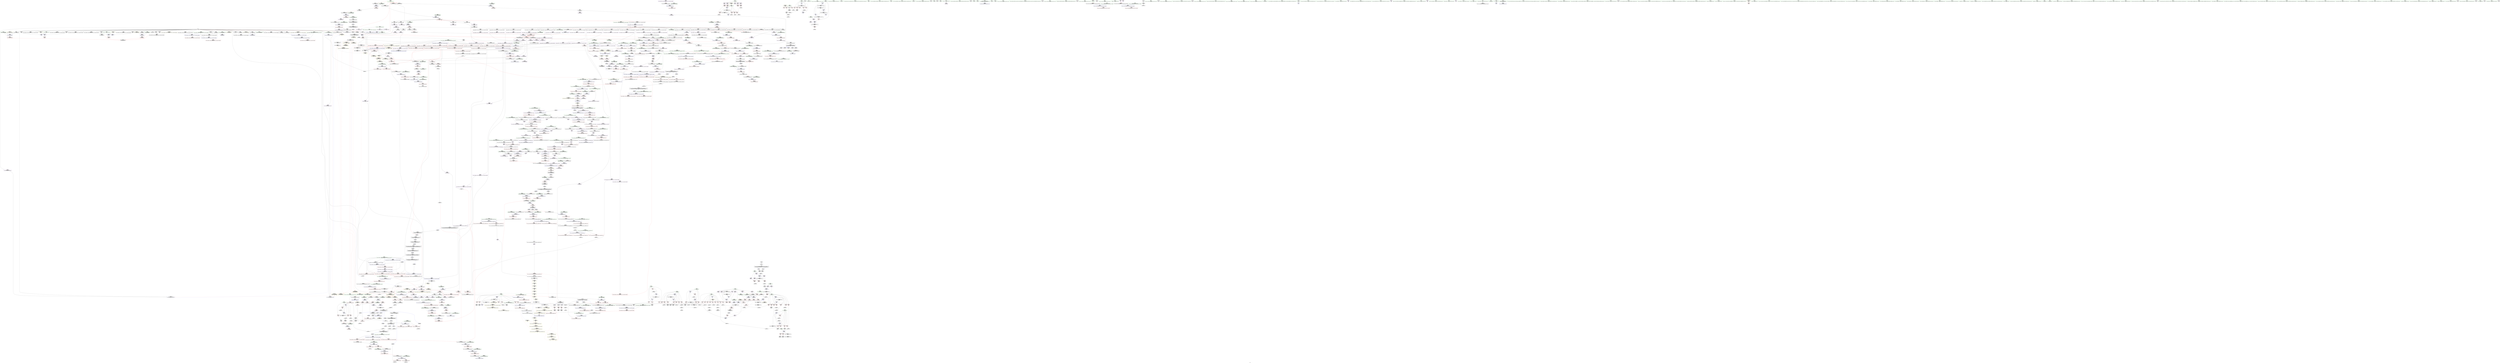 digraph "SVFG" {
	label="SVFG";

	Node0x55879b4f6320 [shape=record,color=grey,label="{NodeID: 0\nNullPtr|{|<s35>105}}"];
	Node0x55879b4f6320 -> Node0x55879b6e6ad0[style=solid];
	Node0x55879b4f6320 -> Node0x55879b6e6bd0[style=solid];
	Node0x55879b4f6320 -> Node0x55879b6e6ca0[style=solid];
	Node0x55879b4f6320 -> Node0x55879b6e6d70[style=solid];
	Node0x55879b4f6320 -> Node0x55879b6e6e40[style=solid];
	Node0x55879b4f6320 -> Node0x55879b6e6f10[style=solid];
	Node0x55879b4f6320 -> Node0x55879b6e6fe0[style=solid];
	Node0x55879b4f6320 -> Node0x55879b6e70b0[style=solid];
	Node0x55879b4f6320 -> Node0x55879b6e7180[style=solid];
	Node0x55879b4f6320 -> Node0x55879b6e7250[style=solid];
	Node0x55879b4f6320 -> Node0x55879b6e7320[style=solid];
	Node0x55879b4f6320 -> Node0x55879b6e73f0[style=solid];
	Node0x55879b4f6320 -> Node0x55879b6e74c0[style=solid];
	Node0x55879b4f6320 -> Node0x55879b6e7590[style=solid];
	Node0x55879b4f6320 -> Node0x55879b6e7660[style=solid];
	Node0x55879b4f6320 -> Node0x55879b6e7730[style=solid];
	Node0x55879b4f6320 -> Node0x55879b6e7800[style=solid];
	Node0x55879b4f6320 -> Node0x55879b6e78d0[style=solid];
	Node0x55879b4f6320 -> Node0x55879b6e79a0[style=solid];
	Node0x55879b4f6320 -> Node0x55879b6e7a70[style=solid];
	Node0x55879b4f6320 -> Node0x55879b6e7b40[style=solid];
	Node0x55879b4f6320 -> Node0x55879b6e7c10[style=solid];
	Node0x55879b4f6320 -> Node0x55879b6e7ce0[style=solid];
	Node0x55879b4f6320 -> Node0x55879b6e7db0[style=solid];
	Node0x55879b4f6320 -> Node0x55879b6e7e80[style=solid];
	Node0x55879b4f6320 -> Node0x55879b6e7f50[style=solid];
	Node0x55879b4f6320 -> Node0x55879b6e8020[style=solid];
	Node0x55879b4f6320 -> Node0x55879b6f15c0[style=solid];
	Node0x55879b4f6320 -> Node0x55879b6f42a0[style=solid];
	Node0x55879b4f6320 -> Node0x55879b713c70[style=solid];
	Node0x55879b4f6320 -> Node0x55879b713d00[style=solid];
	Node0x55879b4f6320 -> Node0x55879b715b10[style=solid];
	Node0x55879b4f6320 -> Node0x55879b733d50[style=solid];
	Node0x55879b4f6320 -> Node0x55879b707c10[style=solid];
	Node0x55879b4f6320 -> Node0x55879b708810[style=solid];
	Node0x55879b4f6320:s35 -> Node0x55879b81e7f0[style=solid,color=red];
	Node0x55879b6ec970 [shape=record,color=red,label="{NodeID: 775\n1192\<--1189\n\<--__t.addr\n_ZSt7forwardIRKiEOT_RNSt16remove_referenceIS2_E4typeE\n}"];
	Node0x55879b6ec970 -> Node0x55879b6e0c00[style=solid];
	Node0x55879b705210 [shape=record,color=grey,label="{NodeID: 1550\n380 = Binary(379, 112, )\n}"];
	Node0x55879b705210 -> Node0x55879b705090[style=solid];
	Node0x55879b6e3300 [shape=record,color=black,label="{NodeID: 443\n1739\<--1744\n_ZSt12__niter_baseIPiET_S1__ret\<--\n_ZSt12__niter_baseIPiET_S1_\n|{<s0>124|<s1>125|<s2>126}}"];
	Node0x55879b6e3300:s0 -> Node0x55879b818a70[style=solid,color=blue];
	Node0x55879b6e3300:s1 -> Node0x55879b818bb0[style=solid,color=blue];
	Node0x55879b6e3300:s2 -> Node0x55879b818cf0[style=solid,color=blue];
	Node0x55879b81f8a0 [shape=record,color=black,label="{NodeID: 2325\n1197 = PHI(984, )\n2nd arg _ZNKSt6vectorIiSaIiEE12_M_check_lenEmPKc }"];
	Node0x55879b81f8a0 -> Node0x55879b716a80[style=solid];
	Node0x55879b6d7070 [shape=record,color=green,label="{NodeID: 111\n759\<--760\nthis.addr\<--this.addr_field_insensitive\n_ZNSt12_Vector_baseIiSaIiEE19_M_get_Tp_allocatorEv\n}"];
	Node0x55879b6d7070 -> Node0x55879b701070[style=solid];
	Node0x55879b6d7070 -> Node0x55879b7141e0[style=solid];
	Node0x55879b6f2490 [shape=record,color=blue,label="{NodeID: 886\n93\<--233\nj\<--inc40\nmain\n}"];
	Node0x55879b6f2490 -> Node0x55879b78e650[style=dashed];
	Node0x55879b795950 [shape=record,color=black,label="{NodeID: 1661\nMR_52V_2 = PHI(MR_52V_4, MR_52V_1, )\npts\{880001 \}\n}"];
	Node0x55879b795950 -> Node0x55879b78c850[style=dashed];
	Node0x55879b6f8e70 [shape=record,color=purple,label="{NodeID: 554\n1354\<--1353\n_M_current\<--this1\n_ZNK9__gnu_cxx17__normal_iteratorIPiSt6vectorIiSaIiEEE4baseEv\n}"];
	Node0x55879b6f8e70 -> Node0x55879b6e1420[style=solid];
	Node0x55879b6db960 [shape=record,color=green,label="{NodeID: 222\n1520\<--1521\nagg.tmp\<--agg.tmp_field_insensitive\n_ZSt22__uninitialized_copy_aISt13move_iteratorIPiES1_iET0_T_S4_S3_RSaIT1_E\n}"];
	Node0x55879b6db960 -> Node0x55879b6e2120[style=solid];
	Node0x55879b6db960 -> Node0x55879b6f9280[style=solid];
	Node0x55879b717780 [shape=record,color=blue,label="{NodeID: 997\n1361\<--1358\n__p.addr\<--__p\n_ZNSt16allocator_traitsISaIiEE7destroyIiEEvRS0_PT_\n}"];
	Node0x55879b717780 -> Node0x55879b6eddc0[style=dashed];
	Node0x55879b6fe8a0 [shape=record,color=red,label="{NodeID: 665\n210\<--209\n\<--arrayidx32\nmain\n}"];
	Node0x55879b6fe8a0 -> Node0x55879b706110[style=solid];
	Node0x55879b6e9a50 [shape=record,color=black,label="{NodeID: 333\n437\<--436\nconv153\<--\nmain\n}"];
	Node0x55879b6e9a50 -> Node0x55879b7351f0[style=solid];
	Node0x55879b816b40 [shape=record,color=black,label="{NodeID: 2215\n134 = PHI()\n}"];
	Node0x55879b6d3340 [shape=record,color=green,label="{NodeID: 1\n7\<--1\n__dso_handle\<--dummyObj\nGlob }"];
	Node0x55879b6eca40 [shape=record,color=red,label="{NodeID: 776\n1211\<--1198\nthis1\<--this.addr\n_ZNKSt6vectorIiSaIiEE12_M_check_lenEmPKc\n|{<s0>85|<s1>86|<s2>88|<s3>89|<s4>91|<s5>92|<s6>93}}"];
	Node0x55879b6eca40:s0 -> Node0x55879b81e190[style=solid,color=red];
	Node0x55879b6eca40:s1 -> Node0x55879b823090[style=solid,color=red];
	Node0x55879b6eca40:s2 -> Node0x55879b823090[style=solid,color=red];
	Node0x55879b6eca40:s3 -> Node0x55879b823090[style=solid,color=red];
	Node0x55879b6eca40:s4 -> Node0x55879b823090[style=solid,color=red];
	Node0x55879b6eca40:s5 -> Node0x55879b81e190[style=solid,color=red];
	Node0x55879b6eca40:s6 -> Node0x55879b81e190[style=solid,color=red];
	Node0x55879b705390 [shape=record,color=grey,label="{NodeID: 1551\n309 = Binary(308, 112, )\n}"];
	Node0x55879b705390 -> Node0x55879b6e8fc0[style=solid];
	Node0x55879b6e33d0 [shape=record,color=black,label="{NodeID: 444\n1763\<--1761\nsub.ptr.lhs.cast\<--\n_ZNSt11__copy_moveILb1ELb1ESt26random_access_iterator_tagE8__copy_mIiEEPT_PKS3_S6_S4_\n}"];
	Node0x55879b6e33d0 -> Node0x55879b704a90[style=solid];
	Node0x55879b81f9b0 [shape=record,color=black,label="{NodeID: 2326\n739 = PHI(608, 1076, 1093, )\n0th arg _ZSt8_DestroyIPiiEvT_S1_RSaIT0_E }"];
	Node0x55879b81f9b0 -> Node0x55879b713f70[style=solid];
	Node0x55879b6d7140 [shape=record,color=green,label="{NodeID: 112\n768\<--769\nthis.addr\<--this.addr_field_insensitive\n_ZNSt12_Vector_baseIiSaIiEED2Ev\n}"];
	Node0x55879b6d7140 -> Node0x55879b701140[style=solid];
	Node0x55879b6d7140 -> Node0x55879b7142b0[style=solid];
	Node0x55879b6f2560 [shape=record,color=blue,label="{NodeID: 887\n95\<--9\nj42\<--\nmain\n}"];
	Node0x55879b6f2560 -> Node0x55879b6fd5f0[style=dashed];
	Node0x55879b6f2560 -> Node0x55879b6fd6c0[style=dashed];
	Node0x55879b6f2560 -> Node0x55879b6fd790[style=dashed];
	Node0x55879b6f2560 -> Node0x55879b6fd860[style=dashed];
	Node0x55879b6f2560 -> Node0x55879b6f2560[style=dashed];
	Node0x55879b6f2560 -> Node0x55879b6f2700[style=dashed];
	Node0x55879b6f2560 -> Node0x55879b791d50[style=dashed];
	Node0x55879b795e50 [shape=record,color=black,label="{NodeID: 1662\nMR_54V_2 = PHI(MR_54V_4, MR_54V_1, )\npts\{880002 \}\n}"];
	Node0x55879b795e50 -> Node0x55879b78cd50[style=dashed];
	Node0x55879b6f8f40 [shape=record,color=purple,label="{NodeID: 555\n1432\<--1431\n_M_impl\<--this1\n_ZNKSt12_Vector_baseIiSaIiEE19_M_get_Tp_allocatorEv\n}"];
	Node0x55879b6f8f40 -> Node0x55879b6e19d0[style=solid];
	Node0x55879b6dba30 [shape=record,color=green,label="{NodeID: 223\n1522\<--1523\nagg.tmp2\<--agg.tmp2_field_insensitive\n_ZSt22__uninitialized_copy_aISt13move_iteratorIPiES1_iET0_T_S4_S3_RSaIT1_E\n}"];
	Node0x55879b6dba30 -> Node0x55879b6e21f0[style=solid];
	Node0x55879b6dba30 -> Node0x55879b6f9350[style=solid];
	Node0x55879b717850 [shape=record,color=blue,label="{NodeID: 998\n1376\<--1375\nthis.addr\<--this\n_ZNKSt6vectorIiSaIiEE8max_sizeEv\n}"];
	Node0x55879b717850 -> Node0x55879b6ede90[style=dashed];
	Node0x55879b6fe970 [shape=record,color=red,label="{NodeID: 666\n227\<--226\n\<--arrayidx36\nmain\n}"];
	Node0x55879b6fe970 -> Node0x55879b6f23c0[style=solid];
	Node0x55879b6e9b20 [shape=record,color=black,label="{NodeID: 334\n440\<--439\nconv155\<--\nmain\n}"];
	Node0x55879b6e9b20 -> Node0x55879b736570[style=solid];
	Node0x55879b816c10 [shape=record,color=black,label="{NodeID: 2216\n136 = PHI(470, )\n}"];
	Node0x55879b816c10 -> Node0x55879b6e8390[style=solid];
	Node0x55879b6d33d0 [shape=record,color=green,label="{NodeID: 2\n9\<--1\n\<--dummyObj\nCan only get source location for instruction, argument, global var or function.}"];
	Node0x55879b6ecb10 [shape=record,color=red,label="{NodeID: 777\n1217\<--1200\n\<--__n.addr\n_ZNKSt6vectorIiSaIiEE12_M_check_lenEmPKc\n}"];
	Node0x55879b6ecb10 -> Node0x55879b707490[style=solid];
	Node0x55879b705510 [shape=record,color=grey,label="{NodeID: 1552\n387 = Binary(386, 112, )\n}"];
	Node0x55879b705510 -> Node0x55879b6f3190[style=solid];
	Node0x55879b6e34a0 [shape=record,color=black,label="{NodeID: 445\n1764\<--1762\nsub.ptr.rhs.cast\<--\n_ZNSt11__copy_moveILb1ELb1ESt26random_access_iterator_tagE8__copy_mIiEEPT_PKS3_S6_S4_\n}"];
	Node0x55879b6e34a0 -> Node0x55879b704a90[style=solid];
	Node0x55879b81fbd0 [shape=record,color=black,label="{NodeID: 2327\n740 = PHI(612, 1077, 1097, )\n1st arg _ZSt8_DestroyIPiiEvT_S1_RSaIT0_E }"];
	Node0x55879b81fbd0 -> Node0x55879b714040[style=solid];
	Node0x55879b6d7210 [shape=record,color=green,label="{NodeID: 113\n770\<--771\nexn.slot\<--exn.slot_field_insensitive\n_ZNSt12_Vector_baseIiSaIiEED2Ev\n}"];
	Node0x55879b6d7210 -> Node0x55879b701210[style=solid];
	Node0x55879b6d7210 -> Node0x55879b714380[style=solid];
	Node0x55879b6f2630 [shape=record,color=blue,label="{NodeID: 888\n91\<--9\nok\<--\nmain\n}"];
	Node0x55879b6f2630 -> Node0x55879b785f50[style=dashed];
	Node0x55879b6f9010 [shape=record,color=purple,label="{NodeID: 556\n1453\<--1452\n_M_current\<--this1\n_ZN9__gnu_cxx17__normal_iteratorIPiSt6vectorIiSaIiEEEC2ERKS1_\n}"];
	Node0x55879b6f9010 -> Node0x55879b718070[style=solid];
	Node0x55879b6dbb00 [shape=record,color=green,label="{NodeID: 224\n1535\<--1536\nllvm.memcpy.p0i8.p0i8.i64\<--llvm.memcpy.p0i8.p0i8.i64_field_insensitive\n}"];
	Node0x55879b717920 [shape=record,color=blue,label="{NodeID: 999\n1395\<--1391\n__a.addr\<--__a\n_ZSt3maxImERKT_S2_S2_\n}"];
	Node0x55879b717920 -> Node0x55879b6ee030[style=dashed];
	Node0x55879b717920 -> Node0x55879b6ee100[style=dashed];
	Node0x55879b6fea40 [shape=record,color=red,label="{NodeID: 667\n251\<--248\n\<--call49\nmain\n}"];
	Node0x55879b6fea40 -> Node0x55879b6e8ae0[style=solid];
	Node0x55879b6e9bf0 [shape=record,color=black,label="{NodeID: 335\n470\<--484\n_ZSteqIcSt11char_traitsIcESaIcEEbRKNSt7__cxx1112basic_stringIT_T0_T1_EEPKS5__ret\<--cmp\n_ZSteqIcSt11char_traitsIcESaIcEEbRKNSt7__cxx1112basic_stringIT_T0_T1_EEPKS5_\n|{<s0>8|<s1>9}}"];
	Node0x55879b6e9bf0:s0 -> Node0x55879b816c10[style=solid,color=blue];
	Node0x55879b6e9bf0:s1 -> Node0x55879b816db0[style=solid,color=blue];
	Node0x55879b816db0 [shape=record,color=black,label="{NodeID: 2217\n141 = PHI(470, )\n}"];
	Node0x55879b816db0 -> Node0x55879b6e8460[style=solid];
	Node0x55879b6d3a90 [shape=record,color=green,label="{NodeID: 3\n24\<--1\n_ZSt3cin\<--dummyObj\nGlob }"];
	Node0x55879b6ecbe0 [shape=record,color=red,label="{NodeID: 778\n1220\<--1202\n\<--__s.addr\n_ZNKSt6vectorIiSaIiEE12_M_check_lenEmPKc\n}"];
	Node0x55879b705690 [shape=record,color=grey,label="{NodeID: 1553\n1116 = Binary(1114, 1115, )\n}"];
	Node0x55879b705690 -> Node0x55879b705810[style=solid];
	Node0x55879b6e3570 [shape=record,color=black,label="{NodeID: 446\n1772\<--1771\n\<--\n_ZNSt11__copy_moveILb1ELb1ESt26random_access_iterator_tagE8__copy_mIiEEPT_PKS3_S6_S4_\n}"];
	Node0x55879b6e3570 -> Node0x55879b6fac80[style=solid];
	Node0x55879b81fd90 [shape=record,color=black,label="{NodeID: 2328\n893 = PHI(885, )\n1st arg _ZN9__gnu_cxx13new_allocatorIiE10deallocateEPim }"];
	Node0x55879b81fd90 -> Node0x55879b714ee0[style=solid];
	Node0x55879b6dbf70 [shape=record,color=green,label="{NodeID: 114\n772\<--773\nehselector.slot\<--ehselector.slot_field_insensitive\n_ZNSt12_Vector_baseIiSaIiEED2Ev\n}"];
	Node0x55879b6dbf70 -> Node0x55879b714450[style=solid];
	Node0x55879b6f2700 [shape=record,color=blue,label="{NodeID: 889\n95\<--269\nj42\<--inc61\nmain\n}"];
	Node0x55879b6f2700 -> Node0x55879b6fd5f0[style=dashed];
	Node0x55879b6f2700 -> Node0x55879b6fd6c0[style=dashed];
	Node0x55879b6f2700 -> Node0x55879b6fd790[style=dashed];
	Node0x55879b6f2700 -> Node0x55879b6fd860[style=dashed];
	Node0x55879b6f2700 -> Node0x55879b6f2560[style=dashed];
	Node0x55879b6f2700 -> Node0x55879b6f2700[style=dashed];
	Node0x55879b6f2700 -> Node0x55879b791d50[style=dashed];
	Node0x55879b6f90e0 [shape=record,color=purple,label="{NodeID: 557\n1524\<--1512\ncoerce.dive\<--__first\n_ZSt22__uninitialized_copy_aISt13move_iteratorIPiES1_iET0_T_S4_S3_RSaIT1_E\n}"];
	Node0x55879b6f90e0 -> Node0x55879b718550[style=solid];
	Node0x55879b6dbc00 [shape=record,color=green,label="{NodeID: 225\n1546\<--1547\n_ZSt18uninitialized_copyISt13move_iteratorIPiES1_ET0_T_S4_S3_\<--_ZSt18uninitialized_copyISt13move_iteratorIPiES1_ET0_T_S4_S3__field_insensitive\n}"];
	Node0x55879b7179f0 [shape=record,color=blue,label="{NodeID: 1000\n1397\<--1392\n__b.addr\<--__b\n_ZSt3maxImERKT_S2_S2_\n}"];
	Node0x55879b7179f0 -> Node0x55879b6ee1d0[style=dashed];
	Node0x55879b7179f0 -> Node0x55879b6ee2a0[style=dashed];
	Node0x55879b6feb10 [shape=record,color=red,label="{NodeID: 668\n254\<--253\n\<--arrayidx51\nmain\n}"];
	Node0x55879b6feb10 -> Node0x55879b707d90[style=solid];
	Node0x55879b6e9cc0 [shape=record,color=black,label="{NodeID: 336\n494\<--493\n\<--this1\n_ZNSt6vectorIiSaIiEEC2Ev\n|{<s0>32}}"];
	Node0x55879b6e9cc0:s0 -> Node0x55879b81bff0[style=solid,color=red];
	Node0x55879b816ef0 [shape=record,color=black,label="{NodeID: 2218\n1258 = PHI(1348, )\n}"];
	Node0x55879b816ef0 -> Node0x55879b6ed190[style=solid];
	Node0x55879b6d3b20 [shape=record,color=green,label="{NodeID: 4\n25\<--1\n.str\<--dummyObj\nGlob }"];
	Node0x55879b6eccb0 [shape=record,color=red,label="{NodeID: 779\n1234\<--1204\n\<--__len\n_ZNKSt6vectorIiSaIiEE12_M_check_lenEmPKc\n}"];
	Node0x55879b6eccb0 -> Node0x55879b705f90[style=solid];
	Node0x55879b705810 [shape=record,color=grey,label="{NodeID: 1554\n1117 = Binary(1116, 576, )\n|{<s0>81}}"];
	Node0x55879b705810:s0 -> Node0x55879b81cc10[style=solid,color=red];
	Node0x55879b6e3640 [shape=record,color=black,label="{NodeID: 447\n1774\<--1773\n\<--\n_ZNSt11__copy_moveILb1ELb1ESt26random_access_iterator_tagE8__copy_mIiEEPT_PKS3_S6_S4_\n}"];
	Node0x55879b6e3640 -> Node0x55879b6fad50[style=solid];
	Node0x55879b81fea0 [shape=record,color=black,label="{NodeID: 2329\n894 = PHI(886, )\n2nd arg _ZN9__gnu_cxx13new_allocatorIiE10deallocateEPim }"];
	Node0x55879b81fea0 -> Node0x55879b714fb0[style=solid];
	Node0x55879b6dc000 [shape=record,color=green,label="{NodeID: 115\n790\<--791\n_ZNSt12_Vector_baseIiSaIiEE13_M_deallocateEPim\<--_ZNSt12_Vector_baseIiSaIiEE13_M_deallocateEPim_field_insensitive\n}"];
	Node0x55879b6f27d0 [shape=record,color=blue,label="{NodeID: 890\n97\<--9\nj65\<--\nmain\n}"];
	Node0x55879b6f27d0 -> Node0x55879b6fd930[style=dashed];
	Node0x55879b6f27d0 -> Node0x55879b6fda00[style=dashed];
	Node0x55879b6f27d0 -> Node0x55879b6fdad0[style=dashed];
	Node0x55879b6f27d0 -> Node0x55879b6fdba0[style=dashed];
	Node0x55879b6f27d0 -> Node0x55879b6f2970[style=dashed];
	Node0x55879b6f27d0 -> Node0x55879b78aa50[style=dashed];
	Node0x55879b6f91b0 [shape=record,color=purple,label="{NodeID: 558\n1526\<--1514\ncoerce.dive1\<--__last\n_ZSt22__uninitialized_copy_aISt13move_iteratorIPiES1_iET0_T_S4_S3_RSaIT1_E\n}"];
	Node0x55879b6f91b0 -> Node0x55879b718620[style=solid];
	Node0x55879b6dbd00 [shape=record,color=green,label="{NodeID: 226\n1551\<--1552\nretval\<--retval_field_insensitive\n_ZSt32__make_move_if_noexcept_iteratorIiSt13move_iteratorIPiEET0_PT_\n|{|<s1>112}}"];
	Node0x55879b6dbd00 -> Node0x55879b6f9760[style=solid];
	Node0x55879b6dbd00:s1 -> Node0x55879b81d4c0[style=solid,color=red];
	Node0x55879b717ac0 [shape=record,color=blue,label="{NodeID: 1001\n1393\<--1407\nretval\<--\n_ZSt3maxImERKT_S2_S2_\n}"];
	Node0x55879b717ac0 -> Node0x55879b78d250[style=dashed];
	Node0x55879b6febe0 [shape=record,color=red,label="{NodeID: 669\n259\<--258\n\<--call54\nmain\n}"];
	Node0x55879b6febe0 -> Node0x55879b6e8c80[style=solid];
	Node0x55879b6e9d90 [shape=record,color=black,label="{NodeID: 337\n517\<--516\n\<--this1\n_ZNSt6vectorIiSaIiEE9push_backERKi\n}"];
	Node0x55879b6e9d90 -> Node0x55879b6f5590[style=solid];
	Node0x55879b6e9d90 -> Node0x55879b6f5660[style=solid];
	Node0x55879b817030 [shape=record,color=black,label="{NodeID: 2219\n1261 = PHI(1348, )\n}"];
	Node0x55879b817030 -> Node0x55879b6ed260[style=solid];
	Node0x55879b6d3bb0 [shape=record,color=green,label="{NodeID: 5\n27\<--1\n.str.1\<--dummyObj\nGlob }"];
	Node0x55879b7abf40 [shape=record,color=yellow,style=double,label="{NodeID: 1887\n50V_1 = ENCHI(MR_50V_0)\npts\{880000 \}\nFun[_ZNSt6vectorIiSaIiEEixEm]}"];
	Node0x55879b7abf40 -> Node0x55879b7001d0[style=dashed];
	Node0x55879b6ecd80 [shape=record,color=red,label="{NodeID: 780\n1238\<--1204\n\<--__len\n_ZNKSt6vectorIiSaIiEE12_M_check_lenEmPKc\n}"];
	Node0x55879b6ecd80 -> Node0x55879b705e10[style=solid];
	Node0x55879b705990 [shape=record,color=grey,label="{NodeID: 1555\n1776 = Binary(576, 1775, )\n}"];
	Node0x55879b6e3710 [shape=record,color=black,label="{NodeID: 448\n1746\<--1783\n_ZNSt11__copy_moveILb1ELb1ESt26random_access_iterator_tagE8__copy_mIiEEPT_PKS3_S6_S4__ret\<--add.ptr\n_ZNSt11__copy_moveILb1ELb1ESt26random_access_iterator_tagE8__copy_mIiEEPT_PKS3_S6_S4_\n|{<s0>130}}"];
	Node0x55879b6e3710:s0 -> Node0x55879b81baf0[style=solid,color=blue];
	Node0x55879b81ffb0 [shape=record,color=black,label="{NodeID: 2330\n1508 = PHI(1341, )\n0th arg _ZSt22__uninitialized_copy_aISt13move_iteratorIPiES1_iET0_T_S4_S3_RSaIT1_E }"];
	Node0x55879b81ffb0 -> Node0x55879b718550[style=solid];
	Node0x55879b6dc100 [shape=record,color=green,label="{NodeID: 116\n794\<--795\n_ZNSt12_Vector_baseIiSaIiEE12_Vector_implD2Ev\<--_ZNSt12_Vector_baseIiSaIiEE12_Vector_implD2Ev_field_insensitive\n}"];
	Node0x55879b6f28a0 [shape=record,color=blue,label="{NodeID: 891\n91\<--9\nok\<--\nmain\n}"];
	Node0x55879b6f28a0 -> Node0x55879b786e50[style=dashed];
	Node0x55879b6f9280 [shape=record,color=purple,label="{NodeID: 559\n1541\<--1520\ncoerce.dive3\<--agg.tmp\n_ZSt22__uninitialized_copy_aISt13move_iteratorIPiES1_iET0_T_S4_S3_RSaIT1_E\n}"];
	Node0x55879b6f9280 -> Node0x55879b6eeed0[style=solid];
	Node0x55879b6dbdd0 [shape=record,color=green,label="{NodeID: 227\n1553\<--1554\n__i.addr\<--__i.addr_field_insensitive\n_ZSt32__make_move_if_noexcept_iteratorIiSt13move_iteratorIPiEET0_PT_\n}"];
	Node0x55879b6dbdd0 -> Node0x55879b6ef070[style=solid];
	Node0x55879b6dbdd0 -> Node0x55879b718a30[style=solid];
	Node0x55879b717b90 [shape=record,color=blue,label="{NodeID: 1002\n1393\<--1410\nretval\<--\n_ZSt3maxImERKT_S2_S2_\n}"];
	Node0x55879b717b90 -> Node0x55879b78d250[style=dashed];
	Node0x55879b6fecb0 [shape=record,color=red,label="{NodeID: 670\n262\<--261\n\<--arrayidx56\nmain\n}"];
	Node0x55879b6fecb0 -> Node0x55879b707d90[style=solid];
	Node0x55879b6e9e60 [shape=record,color=black,label="{NodeID: 338\n521\<--516\n\<--this1\n_ZNSt6vectorIiSaIiEE9push_backERKi\n}"];
	Node0x55879b6e9e60 -> Node0x55879b6f5730[style=solid];
	Node0x55879b6e9e60 -> Node0x55879b6f5800[style=solid];
	Node0x55879b817170 [shape=record,color=black,label="{NodeID: 2220\n1300 = PHI(1458, )\n}"];
	Node0x55879b817170 -> Node0x55879b733d50[style=solid];
	Node0x55879b6d3c40 [shape=record,color=green,label="{NodeID: 6\n29\<--1\n_ZSt4cout\<--dummyObj\nGlob }"];
	Node0x55879b6ece50 [shape=record,color=red,label="{NodeID: 781\n1244\<--1204\n\<--__len\n_ZNKSt6vectorIiSaIiEE12_M_check_lenEmPKc\n}"];
	Node0x55879b6ece50 -> Node0x55879b733bc0[style=solid];
	Node0x55879b705b10 [shape=record,color=grey,label="{NodeID: 1556\n256 = Binary(255, 112, )\n}"];
	Node0x55879b705b10 -> Node0x55879b6e8bb0[style=solid];
	Node0x55879b6e37e0 [shape=record,color=black,label="{NodeID: 449\n1790\<--1795\n_ZSt12__miter_baseIPiET_S1__ret\<--\n_ZSt12__miter_baseIPiET_S1_\n|{<s0>129}}"];
	Node0x55879b6e37e0:s0 -> Node0x55879b8190b0[style=solid,color=blue];
	Node0x55879b8200c0 [shape=record,color=black,label="{NodeID: 2331\n1509 = PHI(1343, )\n1st arg _ZSt22__uninitialized_copy_aISt13move_iteratorIPiES1_iET0_T_S4_S3_RSaIT1_E }"];
	Node0x55879b8200c0 -> Node0x55879b718620[style=solid];
	Node0x55879b6dc200 [shape=record,color=green,label="{NodeID: 117\n811\<--812\n__first.addr\<--__first.addr_field_insensitive\n_ZSt8_DestroyIPiEvT_S1_\n}"];
	Node0x55879b6dc200 -> Node0x55879b701550[style=solid];
	Node0x55879b6dc200 -> Node0x55879b714520[style=solid];
	Node0x55879b6f2970 [shape=record,color=blue,label="{NodeID: 892\n97\<--298\nj65\<--inc79\nmain\n}"];
	Node0x55879b6f2970 -> Node0x55879b6fd930[style=dashed];
	Node0x55879b6f2970 -> Node0x55879b6fda00[style=dashed];
	Node0x55879b6f2970 -> Node0x55879b6fdad0[style=dashed];
	Node0x55879b6f2970 -> Node0x55879b6fdba0[style=dashed];
	Node0x55879b6f2970 -> Node0x55879b6f2970[style=dashed];
	Node0x55879b6f2970 -> Node0x55879b78aa50[style=dashed];
	Node0x55879b6f9350 [shape=record,color=purple,label="{NodeID: 560\n1543\<--1522\ncoerce.dive4\<--agg.tmp2\n_ZSt22__uninitialized_copy_aISt13move_iteratorIPiES1_iET0_T_S4_S3_RSaIT1_E\n}"];
	Node0x55879b6f9350 -> Node0x55879b6eefa0[style=solid];
	Node0x55879b6dbea0 [shape=record,color=green,label="{NodeID: 228\n1558\<--1559\n_ZNSt13move_iteratorIPiEC2ES0_\<--_ZNSt13move_iteratorIPiEC2ES0__field_insensitive\n}"];
	Node0x55879b717c60 [shape=record,color=blue,label="{NodeID: 1003\n1417\<--1416\n__a.addr\<--__a\n_ZNSt16allocator_traitsISaIiEE8max_sizeERKS0_\n}"];
	Node0x55879b717c60 -> Node0x55879b6ee510[style=dashed];
	Node0x55879b6fed80 [shape=record,color=red,label="{NodeID: 671\n290\<--289\n\<--arrayidx74\nmain\n}"];
	Node0x55879b6fed80 -> Node0x55879b708510[style=solid];
	Node0x55879b6e9f30 [shape=record,color=black,label="{NodeID: 339\n527\<--516\n\<--this1\n_ZNSt6vectorIiSaIiEE9push_backERKi\n}"];
	Node0x55879b6e9f30 -> Node0x55879b6f58d0[style=solid];
	Node0x55879b8172b0 [shape=record,color=black,label="{NodeID: 2221\n391 = PHI()\n}"];
	Node0x55879b6d3d00 [shape=record,color=green,label="{NodeID: 7\n30\<--1\n.str.2\<--dummyObj\nGlob }"];
	Node0x55879b7ac130 [shape=record,color=yellow,style=double,label="{NodeID: 1889\n50V_1 = ENCHI(MR_50V_0)\npts\{880000 \}\nFun[_ZNSt6vectorIiSaIiEE9push_backERKi]|{|<s1>35|<s2>36}}"];
	Node0x55879b7ac130 -> Node0x55879b6baa60[style=dashed];
	Node0x55879b7ac130:s1 -> Node0x55879b79f020[style=dashed,color=red];
	Node0x55879b7ac130:s2 -> Node0x55879b79e540[style=dashed,color=red];
	Node0x55879b6ecf20 [shape=record,color=red,label="{NodeID: 782\n1231\<--1228\n\<--call5\n_ZNKSt6vectorIiSaIiEE12_M_check_lenEmPKc\n}"];
	Node0x55879b6ecf20 -> Node0x55879b7342f0[style=solid];
	Node0x55879b705c90 [shape=record,color=grey,label="{NodeID: 1557\n484 = cmp(481, 9, )\n}"];
	Node0x55879b705c90 -> Node0x55879b6e9bf0[style=solid];
	Node0x55879b6e38b0 [shape=record,color=black,label="{NodeID: 450\n1797\<--1804\n_ZNKSt13move_iteratorIPiE4baseEv_ret\<--\n_ZNKSt13move_iteratorIPiE4baseEv\n|{<s0>128}}"];
	Node0x55879b6e38b0:s0 -> Node0x55879b818f70[style=solid,color=blue];
	Node0x55879b8201d0 [shape=record,color=black,label="{NodeID: 2332\n1510 = PHI(1338, )\n2nd arg _ZSt22__uninitialized_copy_aISt13move_iteratorIPiES1_iET0_T_S4_S3_RSaIT1_E }"];
	Node0x55879b8201d0 -> Node0x55879b7186f0[style=solid];
	Node0x55879b6dc2d0 [shape=record,color=green,label="{NodeID: 118\n813\<--814\n__last.addr\<--__last.addr_field_insensitive\n_ZSt8_DestroyIPiEvT_S1_\n}"];
	Node0x55879b6dc2d0 -> Node0x55879b701620[style=solid];
	Node0x55879b6dc2d0 -> Node0x55879b7145f0[style=solid];
	Node0x55879b6f2a40 [shape=record,color=blue,label="{NodeID: 893\n305\<--302\narrayidx83\<--\nmain\n}"];
	Node0x55879b6f2a40 -> Node0x55879b6feff0[style=dashed];
	Node0x55879b6f2a40 -> Node0x55879b6f2a40[style=dashed];
	Node0x55879b6f2a40 -> Node0x55879b794f50[style=dashed];
	Node0x55879b6f9420 [shape=record,color=purple,label="{NodeID: 561\n1838\<--1530\noffset_0\<--\n}"];
	Node0x55879b6f9420 -> Node0x55879b718890[style=solid];
	Node0x55879b6e4360 [shape=record,color=green,label="{NodeID: 229\n1567\<--1568\n__first\<--__first_field_insensitive\n_ZSt18uninitialized_copyISt13move_iteratorIPiES1_ET0_T_S4_S3_\n}"];
	Node0x55879b6e4360 -> Node0x55879b6e2460[style=solid];
	Node0x55879b6e4360 -> Node0x55879b6f9830[style=solid];
	Node0x55879b717d30 [shape=record,color=blue,label="{NodeID: 1004\n1428\<--1427\nthis.addr\<--this\n_ZNKSt12_Vector_baseIiSaIiEE19_M_get_Tp_allocatorEv\n}"];
	Node0x55879b717d30 -> Node0x55879b6ee5e0[style=dashed];
	Node0x55879b6fee50 [shape=record,color=red,label="{NodeID: 672\n312\<--311\n\<--call88\nmain\n}"];
	Node0x55879b6fee50 -> Node0x55879b6e9090[style=solid];
	Node0x55879b6ea000 [shape=record,color=black,label="{NodeID: 340\n530\<--516\n\<--this1\n_ZNSt6vectorIiSaIiEE9push_backERKi\n}"];
	Node0x55879b6ea000 -> Node0x55879b6f59a0[style=solid];
	Node0x55879b6ea000 -> Node0x55879b6f5a70[style=solid];
	Node0x55879b817380 [shape=record,color=black,label="{NodeID: 2222\n395 = PHI()\n}"];
	Node0x55879b6d3dc0 [shape=record,color=green,label="{NodeID: 8\n32\<--1\n.str.3\<--dummyObj\nGlob }"];
	Node0x55879b7ac240 [shape=record,color=yellow,style=double,label="{NodeID: 1890\n52V_1 = ENCHI(MR_52V_0)\npts\{880001 \}\nFun[_ZNSt6vectorIiSaIiEE9push_backERKi]|{|<s4>35|<s5>36}}"];
	Node0x55879b7ac240 -> Node0x55879b6ff9b0[style=dashed];
	Node0x55879b7ac240 -> Node0x55879b6ffb50[style=dashed];
	Node0x55879b7ac240 -> Node0x55879b6ffc20[style=dashed];
	Node0x55879b7ac240 -> Node0x55879b6f3740[style=dashed];
	Node0x55879b7ac240:s4 -> Node0x55879b79f020[style=dashed,color=red];
	Node0x55879b7ac240:s5 -> Node0x55879b79e620[style=dashed,color=red];
	Node0x55879b6ecff0 [shape=record,color=red,label="{NodeID: 783\n1257\<--1251\n\<--__lhs.addr\n_ZN9__gnu_cxxmiIPiSt6vectorIiSaIiEEEENS_17__normal_iteratorIT_T0_E15difference_typeERKS8_SB_\n|{<s0>94}}"];
	Node0x55879b6ecff0:s0 -> Node0x55879b8229a0[style=solid,color=red];
	Node0x55879b705e10 [shape=record,color=grey,label="{NodeID: 1558\n1240 = cmp(1238, 1239, )\n}"];
	Node0x55879b6e3980 [shape=record,color=purple,label="{NodeID: 451\n52\<--4\n\<--_ZStL8__ioinit\n__cxx_global_var_init\n}"];
	Node0x55879b8202e0 [shape=record,color=black,label="{NodeID: 2333\n1511 = PHI(1339, )\n3rd arg _ZSt22__uninitialized_copy_aISt13move_iteratorIPiES1_iET0_T_S4_S3_RSaIT1_E }"];
	Node0x55879b8202e0 -> Node0x55879b7187c0[style=solid];
	Node0x55879b6dc3a0 [shape=record,color=green,label="{NodeID: 119\n820\<--821\n_ZNSt12_Destroy_auxILb1EE9__destroyIPiEEvT_S3_\<--_ZNSt12_Destroy_auxILb1EE9__destroyIPiEEvT_S3__field_insensitive\n}"];
	Node0x55879b6f2b10 [shape=record,color=blue,label="{NodeID: 894\n320\<--317\narrayidx94\<--conv92\nmain\n}"];
	Node0x55879b6f2b10 -> Node0x55879b6ff190[style=dashed];
	Node0x55879b6f2b10 -> Node0x55879b6f2b10[style=dashed];
	Node0x55879b6f2b10 -> Node0x55879b794a50[style=dashed];
	Node0x55879b6f94f0 [shape=record,color=purple,label="{NodeID: 562\n1839\<--1531\noffset_0\<--\n}"];
	Node0x55879b6f94f0 -> Node0x55879b6f0a70[style=solid];
	Node0x55879b6e4430 [shape=record,color=green,label="{NodeID: 230\n1569\<--1570\n__last\<--__last_field_insensitive\n_ZSt18uninitialized_copyISt13move_iteratorIPiES1_ET0_T_S4_S3_\n}"];
	Node0x55879b6e4430 -> Node0x55879b6e2530[style=solid];
	Node0x55879b6e4430 -> Node0x55879b6f9900[style=solid];
	Node0x55879b717e00 [shape=record,color=blue,label="{NodeID: 1005\n1437\<--1436\nthis.addr\<--this\n_ZNK9__gnu_cxx13new_allocatorIiE8max_sizeEv\n}"];
	Node0x55879b717e00 -> Node0x55879b6ee6b0[style=dashed];
	Node0x55879b6fef20 [shape=record,color=red,label="{NodeID: 673\n315\<--314\n\<--arrayidx90\nmain\n}"];
	Node0x55879b6fef20 -> Node0x55879b708690[style=solid];
	Node0x55879b6ea0d0 [shape=record,color=black,label="{NodeID: 341\n538\<--516\n\<--this1\n_ZNSt6vectorIiSaIiEE9push_backERKi\n}"];
	Node0x55879b6ea0d0 -> Node0x55879b6f5b40[style=solid];
	Node0x55879b6ea0d0 -> Node0x55879b6f5c10[style=solid];
	Node0x55879b817450 [shape=record,color=black,label="{NodeID: 2223\n399 = PHI()\n}"];
	Node0x55879b6d3e80 [shape=record,color=green,label="{NodeID: 9\n34\<--1\n.str.4\<--dummyObj\nGlob }"];
	Node0x55879b7ac320 [shape=record,color=yellow,style=double,label="{NodeID: 1891\n54V_1 = ENCHI(MR_54V_0)\npts\{880002 \}\nFun[_ZNSt6vectorIiSaIiEE9push_backERKi]|{|<s2>36|<s3>36}}"];
	Node0x55879b7ac320 -> Node0x55879b6ffa80[style=dashed];
	Node0x55879b7ac320 -> Node0x55879b6bb460[style=dashed];
	Node0x55879b7ac320:s2 -> Node0x55879b703b80[style=dashed,color=red];
	Node0x55879b7ac320:s3 -> Node0x55879b716330[style=dashed,color=red];
	Node0x55879b6ed0c0 [shape=record,color=red,label="{NodeID: 784\n1260\<--1253\n\<--__rhs.addr\n_ZN9__gnu_cxxmiIPiSt6vectorIiSaIiEEEENS_17__normal_iteratorIT_T0_E15difference_typeERKS8_SB_\n|{<s0>95}}"];
	Node0x55879b6ed0c0:s0 -> Node0x55879b8229a0[style=solid,color=red];
	Node0x55879b705f90 [shape=record,color=grey,label="{NodeID: 1559\n1236 = cmp(1234, 1235, )\n}"];
	Node0x55879b6e3a50 [shape=record,color=purple,label="{NodeID: 452\n133\<--13\narrayidx\<--x\nmain\n}"];
	Node0x55879b8203f0 [shape=record,color=black,label="{NodeID: 2334\n579 = PHI(87, 87, 87, )\n0th arg _ZNSt6vectorIiSaIiEEixEm }"];
	Node0x55879b8203f0 -> Node0x55879b6f39b0[style=solid];
	Node0x55879b6dc4a0 [shape=record,color=green,label="{NodeID: 120\n826\<--827\n.addr\<--.addr_field_insensitive\n_ZNSt12_Destroy_auxILb1EE9__destroyIPiEEvT_S3_\n}"];
	Node0x55879b6dc4a0 -> Node0x55879b7146c0[style=solid];
	Node0x55879b6f2be0 [shape=record,color=blue,label="{NodeID: 895\n85\<--325\ni15\<--inc96\nmain\n}"];
	Node0x55879b6f2be0 -> Node0x55879b6fc750[style=dashed];
	Node0x55879b6f2be0 -> Node0x55879b6fc820[style=dashed];
	Node0x55879b6f2be0 -> Node0x55879b6fc8f0[style=dashed];
	Node0x55879b6f2be0 -> Node0x55879b6fc9c0[style=dashed];
	Node0x55879b6f2be0 -> Node0x55879b6fca90[style=dashed];
	Node0x55879b6f2be0 -> Node0x55879b6fcb60[style=dashed];
	Node0x55879b6f2be0 -> Node0x55879b6fcc30[style=dashed];
	Node0x55879b6f2be0 -> Node0x55879b6f2be0[style=dashed];
	Node0x55879b6f2be0 -> Node0x55879b790950[style=dashed];
	Node0x55879b6f95c0 [shape=record,color=purple,label="{NodeID: 563\n1841\<--1537\noffset_0\<--\n}"];
	Node0x55879b6f95c0 -> Node0x55879b718960[style=solid];
	Node0x55879b6e4500 [shape=record,color=green,label="{NodeID: 231\n1571\<--1572\n__result.addr\<--__result.addr_field_insensitive\n_ZSt18uninitialized_copyISt13move_iteratorIPiES1_ET0_T_S4_S3_\n}"];
	Node0x55879b6e4500 -> Node0x55879b6ef210[style=solid];
	Node0x55879b6e4500 -> Node0x55879b718ca0[style=solid];
	Node0x55879b717ed0 [shape=record,color=blue,label="{NodeID: 1006\n1446\<--1444\nthis.addr\<--this\n_ZN9__gnu_cxx17__normal_iteratorIPiSt6vectorIiSaIiEEEC2ERKS1_\n}"];
	Node0x55879b717ed0 -> Node0x55879b6ee780[style=dashed];
	Node0x55879b6feff0 [shape=record,color=red,label="{NodeID: 674\n353\<--352\n\<--arrayidx111\nmain\n}"];
	Node0x55879b6feff0 -> Node0x55879b707010[style=solid];
	Node0x55879b6ea1a0 [shape=record,color=black,label="{NodeID: 342\n529\<--528\n\<--_M_impl3\n_ZNSt6vectorIiSaIiEE9push_backERKi\n|{<s0>34}}"];
	Node0x55879b6ea1a0:s0 -> Node0x55879b81eb20[style=solid,color=red];
	Node0x55879b817520 [shape=record,color=black,label="{NodeID: 2224\n240 = PHI(558, )\n}"];
	Node0x55879b817520 -> Node0x55879b6e8940[style=solid];
	Node0x55879b6d3f40 [shape=record,color=green,label="{NodeID: 10\n36\<--1\nstderr\<--dummyObj\nGlob }"];
	Node0x55879b6ed190 [shape=record,color=red,label="{NodeID: 785\n1259\<--1258\n\<--call\n_ZN9__gnu_cxxmiIPiSt6vectorIiSaIiEEEENS_17__normal_iteratorIT_T0_E15difference_typeERKS8_SB_\n}"];
	Node0x55879b6ed190 -> Node0x55879b6e0da0[style=solid];
	Node0x55879b706110 [shape=record,color=grey,label="{NodeID: 1560\n211 = cmp(206, 210, )\n}"];
	Node0x55879b6e3b20 [shape=record,color=purple,label="{NodeID: 453\n199\<--13\narrayidx27\<--x\nmain\n}"];
	Node0x55879b6e3b20 -> Node0x55879b6fe7d0[style=solid];
	Node0x55879b8206d0 [shape=record,color=black,label="{NodeID: 2335\n580 = PHI(247, 257, 310, )\n1st arg _ZNSt6vectorIiSaIiEEixEm }"];
	Node0x55879b8206d0 -> Node0x55879b6f3a80[style=solid];
	Node0x55879b6dc570 [shape=record,color=green,label="{NodeID: 121\n828\<--829\n.addr1\<--.addr1_field_insensitive\n_ZNSt12_Destroy_auxILb1EE9__destroyIPiEEvT_S3_\n}"];
	Node0x55879b6dc570 -> Node0x55879b714790[style=solid];
	Node0x55879b6f2cb0 [shape=record,color=blue,label="{NodeID: 896\n99\<--9\ni98\<--\nmain\n}"];
	Node0x55879b6f2cb0 -> Node0x55879b6fdc70[style=dashed];
	Node0x55879b6f2cb0 -> Node0x55879b6fdd40[style=dashed];
	Node0x55879b6f2cb0 -> Node0x55879b6fde10[style=dashed];
	Node0x55879b6f2cb0 -> Node0x55879b6fdee0[style=dashed];
	Node0x55879b6f2cb0 -> Node0x55879b6fdfb0[style=dashed];
	Node0x55879b6f2cb0 -> Node0x55879b6fe080[style=dashed];
	Node0x55879b6f2cb0 -> Node0x55879b6fe150[style=dashed];
	Node0x55879b6f2cb0 -> Node0x55879b6f3190[style=dashed];
	Node0x55879b6f2cb0 -> Node0x55879b792750[style=dashed];
	Node0x55879b6f9690 [shape=record,color=purple,label="{NodeID: 564\n1842\<--1538\noffset_0\<--\n}"];
	Node0x55879b6f9690 -> Node0x55879b6f0b40[style=solid];
	Node0x55879b6e45d0 [shape=record,color=green,label="{NodeID: 232\n1573\<--1574\n__assignable\<--__assignable_field_insensitive\n_ZSt18uninitialized_copyISt13move_iteratorIPiES1_ET0_T_S4_S3_\n}"];
	Node0x55879b6e45d0 -> Node0x55879b718d70[style=solid];
	Node0x55879b717fa0 [shape=record,color=blue,label="{NodeID: 1007\n1448\<--1445\n__i.addr\<--__i\n_ZN9__gnu_cxx17__normal_iteratorIPiSt6vectorIiSaIiEEEC2ERKS1_\n}"];
	Node0x55879b717fa0 -> Node0x55879b6ee850[style=dashed];
	Node0x55879b6ff0c0 [shape=record,color=red,label="{NodeID: 675\n362\<--361\n\<--arrayidx117\nmain\n}"];
	Node0x55879b6ff0c0 -> Node0x55879b7357f0[style=solid];
	Node0x55879b6ea270 [shape=record,color=black,label="{NodeID: 343\n564\<--563\n\<--this1\n_ZNKSt6vectorIiSaIiEE4sizeEv\n}"];
	Node0x55879b6ea270 -> Node0x55879b6f5db0[style=solid];
	Node0x55879b6ea270 -> Node0x55879b6f5e80[style=solid];
	Node0x55879b8176f0 [shape=record,color=black,label="{NodeID: 2225\n248 = PHI(578, )\n}"];
	Node0x55879b8176f0 -> Node0x55879b6fea40[style=solid];
	Node0x55879b6d4040 [shape=record,color=green,label="{NodeID: 11\n37\<--1\n.str.5\<--dummyObj\nGlob }"];
	Node0x55879b7ac4e0 [shape=record,color=yellow,style=double,label="{NodeID: 1893\n24V_1 = ENCHI(MR_24V_0)\npts\{94 \}\nFun[_ZNSt6vectorIiSaIiEE9push_backERKi]|{<s0>34|<s1>36}}"];
	Node0x55879b7ac4e0:s0 -> Node0x55879b7a1cf0[style=dashed,color=red];
	Node0x55879b7ac4e0:s1 -> Node0x55879b79dc50[style=dashed,color=red];
	Node0x55879b6ed260 [shape=record,color=red,label="{NodeID: 786\n1262\<--1261\n\<--call1\n_ZN9__gnu_cxxmiIPiSt6vectorIiSaIiEEEENS_17__normal_iteratorIT_T0_E15difference_typeERKS8_SB_\n}"];
	Node0x55879b6ed260 -> Node0x55879b6e0e70[style=solid];
	Node0x55879b706290 [shape=record,color=grey,label="{NodeID: 1561\n116 = cmp(114, 115, )\n}"];
	Node0x55879b6e3bf0 [shape=record,color=purple,label="{NodeID: 454\n209\<--13\narrayidx32\<--x\nmain\n}"];
	Node0x55879b6e3bf0 -> Node0x55879b6fe8a0[style=solid];
	Node0x55879b820890 [shape=record,color=black,label="{NodeID: 2336\n741 = PHI(614, 1079, 1099, )\n2nd arg _ZSt8_DestroyIPiiEvT_S1_RSaIT0_E }"];
	Node0x55879b820890 -> Node0x55879b714110[style=solid];
	Node0x55879b6dc640 [shape=record,color=green,label="{NodeID: 122\n837\<--838\nthis.addr\<--this.addr_field_insensitive\n_ZNSt12_Vector_baseIiSaIiEE13_M_deallocateEPim\n}"];
	Node0x55879b6dc640 -> Node0x55879b7016f0[style=solid];
	Node0x55879b6dc640 -> Node0x55879b714860[style=solid];
	Node0x55879b6f2d80 [shape=record,color=blue,label="{NodeID: 897\n101\<--338\nj103\<--or\nmain\n}"];
	Node0x55879b6f2d80 -> Node0x55879b6fe220[style=dashed];
	Node0x55879b6f2d80 -> Node0x55879b6fe2f0[style=dashed];
	Node0x55879b6f2d80 -> Node0x55879b6fe3c0[style=dashed];
	Node0x55879b6f2d80 -> Node0x55879b6fe490[style=dashed];
	Node0x55879b6f2d80 -> Node0x55879b6fe560[style=dashed];
	Node0x55879b6f2d80 -> Node0x55879b6f2d80[style=dashed];
	Node0x55879b6f2d80 -> Node0x55879b6f30c0[style=dashed];
	Node0x55879b6f2d80 -> Node0x55879b792c50[style=dashed];
	Node0x55879b6f9760 [shape=record,color=purple,label="{NodeID: 565\n1560\<--1551\ncoerce.dive\<--retval\n_ZSt32__make_move_if_noexcept_iteratorIiSt13move_iteratorIPiEET0_PT_\n}"];
	Node0x55879b6f9760 -> Node0x55879b6ef140[style=solid];
	Node0x55879b6e46a0 [shape=record,color=green,label="{NodeID: 233\n1575\<--1576\nagg.tmp\<--agg.tmp_field_insensitive\n_ZSt18uninitialized_copyISt13move_iteratorIPiES1_ET0_T_S4_S3_\n}"];
	Node0x55879b6e46a0 -> Node0x55879b6e2600[style=solid];
	Node0x55879b6e46a0 -> Node0x55879b6f99d0[style=solid];
	Node0x55879b718070 [shape=record,color=blue,label="{NodeID: 1008\n1453\<--1455\n_M_current\<--\n_ZN9__gnu_cxx17__normal_iteratorIPiSt6vectorIiSaIiEEEC2ERKS1_\n|{<s0>83|<s1>96}}"];
	Node0x55879b718070:s0 -> Node0x55879b7c0d40[style=dashed,color=blue];
	Node0x55879b718070:s1 -> Node0x55879b7bfa20[style=dashed,color=blue];
	Node0x55879b780430 [shape=record,color=yellow,style=double,label="{NodeID: 1783\n40V_1 = ENCHI(MR_40V_0)\npts\{140000 \}\nFun[main]}"];
	Node0x55879b780430 -> Node0x55879b6fe7d0[style=dashed];
	Node0x55879b780430 -> Node0x55879b6fe8a0[style=dashed];
	Node0x55879b780430 -> Node0x55879b6fe970[style=dashed];
	Node0x55879b780430 -> Node0x55879b6fed80[style=dashed];
	Node0x55879b6ff190 [shape=record,color=red,label="{NodeID: 676\n366\<--365\n\<--arrayidx119\nmain\n}"];
	Node0x55879b6ff190 -> Node0x55879b7357f0[style=solid];
	Node0x55879b6ea340 [shape=record,color=black,label="{NodeID: 344\n568\<--563\n\<--this1\n_ZNKSt6vectorIiSaIiEE4sizeEv\n}"];
	Node0x55879b6ea340 -> Node0x55879b6f5f50[style=solid];
	Node0x55879b6ea340 -> Node0x55879b6f6020[style=solid];
	Node0x55879b817830 [shape=record,color=black,label="{NodeID: 2226\n258 = PHI(578, )\n}"];
	Node0x55879b817830 -> Node0x55879b6febe0[style=solid];
	Node0x55879b6d41a0 [shape=record,color=green,label="{NodeID: 12\n39\<--1\n.str.6\<--dummyObj\nGlob }"];
	Node0x55879b6ed330 [shape=record,color=red,label="{NodeID: 787\n1275\<--1272\nthis1\<--this.addr\n_ZNSt6vectorIiSaIiEE5beginEv\n}"];
	Node0x55879b6ed330 -> Node0x55879b6e1010[style=solid];
	Node0x55879b706410 [shape=record,color=grey,label="{NodeID: 1562\n123 = cmp(121, 122, )\n}"];
	Node0x55879b6e3cc0 [shape=record,color=purple,label="{NodeID: 455\n226\<--13\narrayidx36\<--x\nmain\n}"];
	Node0x55879b6e3cc0 -> Node0x55879b6fe970[style=solid];
	Node0x55879b820a50 [shape=record,color=black,label="{NodeID: 2337\n824 = PHI(817, )\n0th arg _ZNSt12_Destroy_auxILb1EE9__destroyIPiEEvT_S3_ }"];
	Node0x55879b820a50 -> Node0x55879b7146c0[style=solid];
	Node0x55879b6dc710 [shape=record,color=green,label="{NodeID: 123\n839\<--840\n__p.addr\<--__p.addr_field_insensitive\n_ZNSt12_Vector_baseIiSaIiEE13_M_deallocateEPim\n}"];
	Node0x55879b6dc710 -> Node0x55879b7017c0[style=solid];
	Node0x55879b6dc710 -> Node0x55879b701890[style=solid];
	Node0x55879b6dc710 -> Node0x55879b714930[style=solid];
	Node0x55879b6f2e50 [shape=record,color=blue,label="{NodeID: 898\n103\<--348\nk\<--sub109\nmain\n}"];
	Node0x55879b6f2e50 -> Node0x55879b6fe630[style=dashed];
	Node0x55879b6f2e50 -> Node0x55879b6fe700[style=dashed];
	Node0x55879b6f2e50 -> Node0x55879b782de0[style=dashed];
	Node0x55879b6f9830 [shape=record,color=purple,label="{NodeID: 566\n1579\<--1567\ncoerce.dive\<--__first\n_ZSt18uninitialized_copyISt13move_iteratorIPiES1_ET0_T_S4_S3_\n}"];
	Node0x55879b6f9830 -> Node0x55879b718b00[style=solid];
	Node0x55879b6e4770 [shape=record,color=green,label="{NodeID: 234\n1577\<--1578\nagg.tmp2\<--agg.tmp2_field_insensitive\n_ZSt18uninitialized_copyISt13move_iteratorIPiES1_ET0_T_S4_S3_\n}"];
	Node0x55879b6e4770 -> Node0x55879b6e26d0[style=solid];
	Node0x55879b6e4770 -> Node0x55879b6f9aa0[style=solid];
	Node0x55879b718140 [shape=record,color=blue,label="{NodeID: 1009\n1461\<--1459\n__a.addr\<--__a\n_ZNSt16allocator_traitsISaIiEE8allocateERS0_m\n}"];
	Node0x55879b718140 -> Node0x55879b6ee9f0[style=dashed];
	Node0x55879b6ff260 [shape=record,color=red,label="{NodeID: 677\n372\<--369\n\<--call121\nmain\n}"];
	Node0x55879b6ff260 -> Node0x55879b6f2ff0[style=solid];
	Node0x55879b6ea410 [shape=record,color=black,label="{NodeID: 345\n572\<--567\nsub.ptr.lhs.cast\<--\n_ZNKSt6vectorIiSaIiEE4sizeEv\n}"];
	Node0x55879b6ea410 -> Node0x55879b735070[style=solid];
	Node0x55879b817970 [shape=record,color=black,label="{NodeID: 2227\n369 = PHI(636, )\n}"];
	Node0x55879b817970 -> Node0x55879b6ff260[style=solid];
	Node0x55879b6d4230 [shape=record,color=green,label="{NodeID: 13\n42\<--1\n\<--dummyObj\nCan only get source location for instruction, argument, global var or function.}"];
	Node0x55879b6ed400 [shape=record,color=red,label="{NodeID: 788\n1281\<--1280\n\<--coerce.dive\n_ZNSt6vectorIiSaIiEE5beginEv\n}"];
	Node0x55879b6ed400 -> Node0x55879b6e10e0[style=solid];
	Node0x55879b706590 [shape=record,color=grey,label="{NodeID: 1563\n170 = cmp(167, 169, )\n}"];
	Node0x55879b6e3d90 [shape=record,color=purple,label="{NodeID: 456\n289\<--13\narrayidx74\<--x\nmain\n}"];
	Node0x55879b6e3d90 -> Node0x55879b6fed80[style=solid];
	Node0x55879b820b60 [shape=record,color=black,label="{NodeID: 2338\n825 = PHI(818, )\n1st arg _ZNSt12_Destroy_auxILb1EE9__destroyIPiEEvT_S3_ }"];
	Node0x55879b820b60 -> Node0x55879b714790[style=solid];
	Node0x55879b6dc7e0 [shape=record,color=green,label="{NodeID: 124\n841\<--842\n__n.addr\<--__n.addr_field_insensitive\n_ZNSt12_Vector_baseIiSaIiEE13_M_deallocateEPim\n}"];
	Node0x55879b6dc7e0 -> Node0x55879b701960[style=solid];
	Node0x55879b6dc7e0 -> Node0x55879b714a00[style=solid];
	Node0x55879b6f2f20 [shape=record,color=blue,label="{NodeID: 899\n105\<--367\nref.tmp\<--add120\nmain\n|{|<s2>21}}"];
	Node0x55879b6f2f20 -> Node0x55879b6ff260[style=dashed];
	Node0x55879b6f2f20 -> Node0x55879b7832b0[style=dashed];
	Node0x55879b6f2f20:s2 -> Node0x55879b79eb90[style=dashed,color=red];
	Node0x55879b6f9900 [shape=record,color=purple,label="{NodeID: 567\n1581\<--1569\ncoerce.dive1\<--__last\n_ZSt18uninitialized_copyISt13move_iteratorIPiES1_ET0_T_S4_S3_\n}"];
	Node0x55879b6f9900 -> Node0x55879b718bd0[style=solid];
	Node0x55879b6e4840 [shape=record,color=green,label="{NodeID: 235\n1598\<--1599\n_ZNSt20__uninitialized_copyILb1EE13__uninit_copyISt13move_iteratorIPiES3_EET0_T_S6_S5_\<--_ZNSt20__uninitialized_copyILb1EE13__uninit_copyISt13move_iteratorIPiES3_EET0_T_S6_S5__field_insensitive\n}"];
	Node0x55879b718210 [shape=record,color=blue,label="{NodeID: 1010\n1463\<--1460\n__n.addr\<--__n\n_ZNSt16allocator_traitsISaIiEE8allocateERS0_m\n}"];
	Node0x55879b718210 -> Node0x55879b6eeac0[style=dashed];
	Node0x55879b6ff330 [shape=record,color=red,label="{NodeID: 678\n405\<--404\n\<--arrayidx138\nmain\n}"];
	Node0x55879b6ff330 -> Node0x55879b707910[style=solid];
	Node0x55879b6ea4e0 [shape=record,color=black,label="{NodeID: 346\n573\<--571\nsub.ptr.rhs.cast\<--\n_ZNKSt6vectorIiSaIiEE4sizeEv\n}"];
	Node0x55879b6ea4e0 -> Node0x55879b735070[style=solid];
	Node0x55879b817ab0 [shape=record,color=black,label="{NodeID: 2228\n410 = PHI()\n}"];
	Node0x55879b6d4300 [shape=record,color=green,label="{NodeID: 14\n112\<--1\n\<--dummyObj\nCan only get source location for instruction, argument, global var or function.}"];
	Node0x55879b7ac780 [shape=record,color=yellow,style=double,label="{NodeID: 1896\n38V_1 = ENCHI(MR_38V_0)\npts\{1499 \}\nFun[_ZNSt6vectorIiSaIiEE9push_backERKi]|{<s0>34|<s1>36}}"];
	Node0x55879b7ac780:s0 -> Node0x55879b7a20a0[style=dashed,color=red];
	Node0x55879b7ac780:s1 -> Node0x55879b79e460[style=dashed,color=red];
	Node0x55879b6ed4d0 [shape=record,color=red,label="{NodeID: 789\n1292\<--1286\nthis1\<--this.addr\n_ZNSt12_Vector_baseIiSaIiEE11_M_allocateEm\n}"];
	Node0x55879b6ed4d0 -> Node0x55879b6f8a60[style=solid];
	Node0x55879b706710 [shape=record,color=grey,label="{NodeID: 1564\n333 = cmp(330, 332, )\n}"];
	Node0x55879b6e3e60 [shape=record,color=purple,label="{NodeID: 457\n146\<--15\narrayidx14\<--y\nmain\n}"];
	Node0x55879b6e3e60 -> Node0x55879b6f1930[style=solid];
	Node0x55879b820c70 [shape=record,color=black,label="{NodeID: 2339\n1444 = PHI(1150, 1270, )\n0th arg _ZN9__gnu_cxx17__normal_iteratorIPiSt6vectorIiSaIiEEEC2ERKS1_ }"];
	Node0x55879b820c70 -> Node0x55879b717ed0[style=solid];
	Node0x55879b6dc8b0 [shape=record,color=green,label="{NodeID: 125\n855\<--856\n_ZNSt16allocator_traitsISaIiEE10deallocateERS0_Pim\<--_ZNSt16allocator_traitsISaIiEE10deallocateERS0_Pim_field_insensitive\n}"];
	Node0x55879b6f2ff0 [shape=record,color=blue,label="{NodeID: 900\n375\<--372\narrayidx123\<--\nmain\n}"];
	Node0x55879b6f2ff0 -> Node0x55879b783780[style=dashed];
	Node0x55879b6f99d0 [shape=record,color=purple,label="{NodeID: 568\n1593\<--1575\ncoerce.dive3\<--agg.tmp\n_ZSt18uninitialized_copyISt13move_iteratorIPiES1_ET0_T_S4_S3_\n}"];
	Node0x55879b6f99d0 -> Node0x55879b6ef2e0[style=solid];
	Node0x55879b6e4940 [shape=record,color=green,label="{NodeID: 236\n1610\<--1611\n__first\<--__first_field_insensitive\n_ZNSt20__uninitialized_copyILb1EE13__uninit_copyISt13move_iteratorIPiES3_EET0_T_S6_S5_\n}"];
	Node0x55879b6e4940 -> Node0x55879b6e2870[style=solid];
	Node0x55879b6e4940 -> Node0x55879b6f9eb0[style=solid];
	Node0x55879b7182e0 [shape=record,color=blue,label="{NodeID: 1011\n1478\<--1475\nthis.addr\<--this\n_ZN9__gnu_cxx13new_allocatorIiE8allocateEmPKv\n}"];
	Node0x55879b7182e0 -> Node0x55879b6eeb90[style=dashed];
	Node0x55879b6ff400 [shape=record,color=red,label="{NodeID: 679\n417\<--416\n\<--arrayidx145\nmain\n}"];
	Node0x55879b6ea5b0 [shape=record,color=black,label="{NodeID: 347\n558\<--575\n_ZNKSt6vectorIiSaIiEE4sizeEv_ret\<--sub.ptr.div\n_ZNKSt6vectorIiSaIiEE4sizeEv\n|{<s0>15|<s1>18|<s2>86|<s3>88|<s4>89|<s5>91}}"];
	Node0x55879b6ea5b0:s0 -> Node0x55879b817520[style=solid,color=blue];
	Node0x55879b6ea5b0:s1 -> Node0x55879b816730[style=solid,color=blue];
	Node0x55879b6ea5b0:s2 -> Node0x55879b81a6f0[style=solid,color=blue];
	Node0x55879b6ea5b0:s3 -> Node0x55879b81a830[style=solid,color=blue];
	Node0x55879b6ea5b0:s4 -> Node0x55879b81a970[style=solid,color=blue];
	Node0x55879b6ea5b0:s5 -> Node0x55879b81abf0[style=solid,color=blue];
	Node0x55879b817b80 [shape=record,color=black,label="{NodeID: 2229\n418 = PHI()\n}"];
	Node0x55879b6d4400 [shape=record,color=green,label="{NodeID: 15\n176\<--1\n\<--dummyObj\nCan only get source location for instruction, argument, global var or function.}"];
	Node0x55879b6ed5a0 [shape=record,color=red,label="{NodeID: 790\n1293\<--1288\n\<--__n.addr\n_ZNSt12_Vector_baseIiSaIiEE11_M_allocateEm\n}"];
	Node0x55879b6ed5a0 -> Node0x55879b706e90[style=solid];
	Node0x55879b706890 [shape=record,color=grey,label="{NodeID: 1565\n201 = cmp(200, 9, )\n}"];
	Node0x55879b6e3f30 [shape=record,color=purple,label="{NodeID: 458\n253\<--15\narrayidx51\<--y\nmain\n}"];
	Node0x55879b6e3f30 -> Node0x55879b6feb10[style=solid];
	Node0x55879b820dc0 [shape=record,color=black,label="{NodeID: 2340\n1445 = PHI(1158, 1278, )\n1st arg _ZN9__gnu_cxx17__normal_iteratorIPiSt6vectorIiSaIiEEEC2ERKS1_ }"];
	Node0x55879b820dc0 -> Node0x55879b717fa0[style=solid];
	Node0x55879b6dc9b0 [shape=record,color=green,label="{NodeID: 126\n861\<--862\nthis.addr\<--this.addr_field_insensitive\n_ZNSt12_Vector_baseIiSaIiEE12_Vector_implD2Ev\n}"];
	Node0x55879b6dc9b0 -> Node0x55879b701a30[style=solid];
	Node0x55879b6dc9b0 -> Node0x55879b714ad0[style=solid];
	Node0x55879b6f30c0 [shape=record,color=blue,label="{NodeID: 901\n101\<--382\nj103\<--or127\nmain\n}"];
	Node0x55879b6f30c0 -> Node0x55879b6fe220[style=dashed];
	Node0x55879b6f30c0 -> Node0x55879b6fe2f0[style=dashed];
	Node0x55879b6f30c0 -> Node0x55879b6fe3c0[style=dashed];
	Node0x55879b6f30c0 -> Node0x55879b6fe490[style=dashed];
	Node0x55879b6f30c0 -> Node0x55879b6fe560[style=dashed];
	Node0x55879b6f30c0 -> Node0x55879b6f2d80[style=dashed];
	Node0x55879b6f30c0 -> Node0x55879b6f30c0[style=dashed];
	Node0x55879b6f30c0 -> Node0x55879b792c50[style=dashed];
	Node0x55879b6f9aa0 [shape=record,color=purple,label="{NodeID: 569\n1595\<--1577\ncoerce.dive4\<--agg.tmp2\n_ZSt18uninitialized_copyISt13move_iteratorIPiES1_ET0_T_S4_S3_\n}"];
	Node0x55879b6f9aa0 -> Node0x55879b6ef3b0[style=solid];
	Node0x55879b6e4a10 [shape=record,color=green,label="{NodeID: 237\n1612\<--1613\n__last\<--__last_field_insensitive\n_ZNSt20__uninitialized_copyILb1EE13__uninit_copyISt13move_iteratorIPiES3_EET0_T_S6_S5_\n}"];
	Node0x55879b6e4a10 -> Node0x55879b6e2940[style=solid];
	Node0x55879b6e4a10 -> Node0x55879b6f9f80[style=solid];
	Node0x55879b7183b0 [shape=record,color=blue,label="{NodeID: 1012\n1480\<--1476\n__n.addr\<--__n\n_ZN9__gnu_cxx13new_allocatorIiE8allocateEmPKv\n}"];
	Node0x55879b7183b0 -> Node0x55879b6eec60[style=dashed];
	Node0x55879b7183b0 -> Node0x55879b6eed30[style=dashed];
	Node0x55879b6ff4d0 [shape=record,color=red,label="{NodeID: 680\n479\<--473\n\<--__lhs.addr\n_ZSteqIcSt11char_traitsIcESaIcEEbRKNSt7__cxx1112basic_stringIT_T0_T1_EEPKS5_\n}"];
	Node0x55879b6ea680 [shape=record,color=black,label="{NodeID: 348\n588\<--587\n\<--this1\n_ZNSt6vectorIiSaIiEEixEm\n}"];
	Node0x55879b6ea680 -> Node0x55879b6f60f0[style=solid];
	Node0x55879b6ea680 -> Node0x55879b6f61c0[style=solid];
	Node0x55879b817c50 [shape=record,color=black,label="{NodeID: 2230\n420 = PHI()\n}"];
	Node0x55879b6d4500 [shape=record,color=green,label="{NodeID: 16\n433\<--1\n\<--dummyObj\nCan only get source location for instruction, argument, global var or function.}"];
	Node0x55879b6ed670 [shape=record,color=red,label="{NodeID: 791\n1299\<--1288\n\<--__n.addr\n_ZNSt12_Vector_baseIiSaIiEE11_M_allocateEm\n|{<s0>97}}"];
	Node0x55879b6ed670:s0 -> Node0x55879b81f570[style=solid,color=red];
	Node0x55879b706a10 [shape=record,color=grey,label="{NodeID: 1566\n204 = cmp(203, 9, )\n}"];
	Node0x55879b6e4000 [shape=record,color=purple,label="{NodeID: 459\n261\<--15\narrayidx56\<--y\nmain\n}"];
	Node0x55879b6e4000 -> Node0x55879b6fecb0[style=solid];
	Node0x55879b820f40 [shape=record,color=black,label="{NodeID: 2341\n1607 = PHI(1594, )\n0th arg _ZNSt20__uninitialized_copyILb1EE13__uninit_copyISt13move_iteratorIPiES3_EET0_T_S6_S5_ }"];
	Node0x55879b820f40 -> Node0x55879b718fe0[style=solid];
	Node0x55879b6dca80 [shape=record,color=green,label="{NodeID: 127\n867\<--868\n_ZNSaIiED2Ev\<--_ZNSaIiED2Ev_field_insensitive\n}"];
	Node0x55879b6f3190 [shape=record,color=blue,label="{NodeID: 902\n99\<--387\ni98\<--inc130\nmain\n}"];
	Node0x55879b6f3190 -> Node0x55879b6fdc70[style=dashed];
	Node0x55879b6f3190 -> Node0x55879b6fdd40[style=dashed];
	Node0x55879b6f3190 -> Node0x55879b6fde10[style=dashed];
	Node0x55879b6f3190 -> Node0x55879b6fdee0[style=dashed];
	Node0x55879b6f3190 -> Node0x55879b6fdfb0[style=dashed];
	Node0x55879b6f3190 -> Node0x55879b6fe080[style=dashed];
	Node0x55879b6f3190 -> Node0x55879b6fe150[style=dashed];
	Node0x55879b6f3190 -> Node0x55879b6f3190[style=dashed];
	Node0x55879b6f3190 -> Node0x55879b792750[style=dashed];
	Node0x55879b6f9b70 [shape=record,color=purple,label="{NodeID: 570\n1844\<--1586\noffset_0\<--\n}"];
	Node0x55879b6f9b70 -> Node0x55879b718e40[style=solid];
	Node0x55879b6e4ae0 [shape=record,color=green,label="{NodeID: 238\n1614\<--1615\n__result.addr\<--__result.addr_field_insensitive\n_ZNSt20__uninitialized_copyILb1EE13__uninit_copyISt13move_iteratorIPiES3_EET0_T_S6_S5_\n}"];
	Node0x55879b6e4ae0 -> Node0x55879b6ef480[style=solid];
	Node0x55879b6e4ae0 -> Node0x55879b719180[style=solid];
	Node0x55879b718480 [shape=record,color=blue,label="{NodeID: 1013\n1482\<--1477\n.addr\<--\n_ZN9__gnu_cxx13new_allocatorIiE8allocateEmPKv\n}"];
	Node0x55879b6ff5a0 [shape=record,color=red,label="{NodeID: 681\n480\<--475\n\<--__rhs.addr\n_ZSteqIcSt11char_traitsIcESaIcEEbRKNSt7__cxx1112basic_stringIT_T0_T1_EEPKS5_\n}"];
	Node0x55879b6ea750 [shape=record,color=black,label="{NodeID: 349\n578\<--593\n_ZNSt6vectorIiSaIiEEixEm_ret\<--add.ptr\n_ZNSt6vectorIiSaIiEEixEm\n|{<s0>16|<s1>17|<s2>19}}"];
	Node0x55879b6ea750:s0 -> Node0x55879b8176f0[style=solid,color=blue];
	Node0x55879b6ea750:s1 -> Node0x55879b817830[style=solid,color=blue];
	Node0x55879b6ea750:s2 -> Node0x55879b816930[style=solid,color=blue];
	Node0x55879b817d20 [shape=record,color=black,label="{NodeID: 2231\n428 = PHI()\n}"];
	Node0x55879b817d20 -> Node0x55879b6e98b0[style=solid];
	Node0x55879b6d4600 [shape=record,color=green,label="{NodeID: 17\n576\<--1\n\<--dummyObj\nCan only get source location for instruction, argument, global var or function.}"];
	Node0x55879b6ed740 [shape=record,color=red,label="{NodeID: 792\n1328\<--1312\n\<--__first.addr\n_ZSt34__uninitialized_move_if_noexcept_aIPiS0_SaIiEET0_T_S3_S2_RT1_\n|{<s0>98}}"];
	Node0x55879b6ed740:s0 -> Node0x55879b822f40[style=solid,color=red];
	Node0x55879b706b90 [shape=record,color=grey,label="{NodeID: 1567\n344 = cmp(341, 343, )\n}"];
	Node0x55879b6e40d0 [shape=record,color=purple,label="{NodeID: 460\n314\<--15\narrayidx90\<--y\nmain\n}"];
	Node0x55879b6e40d0 -> Node0x55879b6fef20[style=solid];
	Node0x55879b821050 [shape=record,color=black,label="{NodeID: 2342\n1608 = PHI(1596, )\n1st arg _ZNSt20__uninitialized_copyILb1EE13__uninit_copyISt13move_iteratorIPiES3_EET0_T_S6_S5_ }"];
	Node0x55879b821050 -> Node0x55879b7190b0[style=solid];
	Node0x55879b6dcb80 [shape=record,color=green,label="{NodeID: 128\n874\<--875\n__a.addr\<--__a.addr_field_insensitive\n_ZNSt16allocator_traitsISaIiEE10deallocateERS0_Pim\n}"];
	Node0x55879b6dcb80 -> Node0x55879b701b00[style=solid];
	Node0x55879b6dcb80 -> Node0x55879b714ba0[style=solid];
	Node0x55879b6f3260 [shape=record,color=blue,label="{NodeID: 903\n75\<--449\nit\<--inc159\nmain\n}"];
	Node0x55879b6f3260 -> Node0x55879b78ff50[style=dashed];
	Node0x55879b6f9c40 [shape=record,color=purple,label="{NodeID: 571\n1845\<--1587\noffset_0\<--\n}"];
	Node0x55879b6f9c40 -> Node0x55879b6f0c10[style=solid];
	Node0x55879b6e4bb0 [shape=record,color=green,label="{NodeID: 239\n1616\<--1617\nagg.tmp\<--agg.tmp_field_insensitive\n_ZNSt20__uninitialized_copyILb1EE13__uninit_copyISt13move_iteratorIPiES3_EET0_T_S6_S5_\n}"];
	Node0x55879b6e4bb0 -> Node0x55879b6e2a10[style=solid];
	Node0x55879b6e4bb0 -> Node0x55879b6fa050[style=solid];
	Node0x55879b718550 [shape=record,color=blue,label="{NodeID: 1014\n1524\<--1508\ncoerce.dive\<--__first.coerce\n_ZSt22__uninitialized_copy_aISt13move_iteratorIPiES1_iET0_T_S4_S3_RSaIT1_E\n}"];
	Node0x55879b718550 -> Node0x55879b6f0a70[style=dashed];
	Node0x55879b6ff670 [shape=record,color=red,label="{NodeID: 682\n493\<--490\nthis1\<--this.addr\n_ZNSt6vectorIiSaIiEEC2Ev\n}"];
	Node0x55879b6ff670 -> Node0x55879b6e9cc0[style=solid];
	Node0x55879b6ea820 [shape=record,color=black,label="{NodeID: 350\n605\<--604\n\<--this1\n_ZNSt6vectorIiSaIiEED2Ev\n}"];
	Node0x55879b6ea820 -> Node0x55879b6f6290[style=solid];
	Node0x55879b6ea820 -> Node0x55879b6f6360[style=solid];
	Node0x55879b817e20 [shape=record,color=black,label="{NodeID: 2232\n434 = PHI()\n}"];
	Node0x55879b817e20 -> Node0x55879b6e9980[style=solid];
	Node0x55879b6d4700 [shape=record,color=green,label="{NodeID: 18\n986\<--1\n\<--dummyObj\nCan only get source location for instruction, argument, global var or function.|{<s0>60}}"];
	Node0x55879b6d4700:s0 -> Node0x55879b81f790[style=solid,color=red];
	Node0x55879b6ed810 [shape=record,color=red,label="{NodeID: 793\n1334\<--1314\n\<--__last.addr\n_ZSt34__uninitialized_move_if_noexcept_aIPiS0_SaIiEET0_T_S3_S2_RT1_\n|{<s0>99}}"];
	Node0x55879b6ed810:s0 -> Node0x55879b822f40[style=solid,color=red];
	Node0x55879b706d10 [shape=record,color=grey,label="{NodeID: 1568\n192 = cmp(191, 9, )\n}"];
	Node0x55879b6e41a0 [shape=record,color=purple,label="{NodeID: 461\n163\<--17\n\<--res\nmain\n}"];
	Node0x55879b6e41a0 -> Node0x55879b6f1c70[style=solid];
	Node0x55879b821160 [shape=record,color=black,label="{NodeID: 2343\n1609 = PHI(1592, )\n2nd arg _ZNSt20__uninitialized_copyILb1EE13__uninit_copyISt13move_iteratorIPiES3_EET0_T_S6_S5_ }"];
	Node0x55879b821160 -> Node0x55879b719180[style=solid];
	Node0x55879b6dcc50 [shape=record,color=green,label="{NodeID: 129\n876\<--877\n__p.addr\<--__p.addr_field_insensitive\n_ZNSt16allocator_traitsISaIiEE10deallocateERS0_Pim\n}"];
	Node0x55879b6dcc50 -> Node0x55879b701bd0[style=solid];
	Node0x55879b6dcc50 -> Node0x55879b714c70[style=solid];
	Node0x55879b6f3330 [shape=record,color=blue,label="{NodeID: 904\n473\<--471\n__lhs.addr\<--__lhs\n_ZSteqIcSt11char_traitsIcESaIcEEbRKNSt7__cxx1112basic_stringIT_T0_T1_EEPKS5_\n}"];
	Node0x55879b6f3330 -> Node0x55879b6ff4d0[style=dashed];
	Node0x55879b6f9d10 [shape=record,color=purple,label="{NodeID: 572\n1847\<--1589\noffset_0\<--\n}"];
	Node0x55879b6f9d10 -> Node0x55879b718f10[style=solid];
	Node0x55879b6e4c80 [shape=record,color=green,label="{NodeID: 240\n1618\<--1619\nagg.tmp2\<--agg.tmp2_field_insensitive\n_ZNSt20__uninitialized_copyILb1EE13__uninit_copyISt13move_iteratorIPiES3_EET0_T_S6_S5_\n}"];
	Node0x55879b6e4c80 -> Node0x55879b6e2ae0[style=solid];
	Node0x55879b6e4c80 -> Node0x55879b6fa120[style=solid];
	Node0x55879b718620 [shape=record,color=blue,label="{NodeID: 1015\n1526\<--1509\ncoerce.dive1\<--__last.coerce\n_ZSt22__uninitialized_copy_aISt13move_iteratorIPiES1_iET0_T_S4_S3_RSaIT1_E\n}"];
	Node0x55879b718620 -> Node0x55879b6f0b40[style=dashed];
	Node0x55879b6ff740 [shape=record,color=red,label="{NodeID: 683\n516\<--508\nthis1\<--this.addr\n_ZNSt6vectorIiSaIiEE9push_backERKi\n|{|<s5>35|<s6>36}}"];
	Node0x55879b6ff740 -> Node0x55879b6e9d90[style=solid];
	Node0x55879b6ff740 -> Node0x55879b6e9e60[style=solid];
	Node0x55879b6ff740 -> Node0x55879b6e9f30[style=solid];
	Node0x55879b6ff740 -> Node0x55879b6ea000[style=solid];
	Node0x55879b6ff740 -> Node0x55879b6ea0d0[style=solid];
	Node0x55879b6ff740:s5 -> Node0x55879b81c3b0[style=solid,color=red];
	Node0x55879b6ff740:s6 -> Node0x55879b81bc30[style=solid,color=red];
	Node0x55879b6ea8f0 [shape=record,color=black,label="{NodeID: 351\n609\<--604\n\<--this1\n_ZNSt6vectorIiSaIiEED2Ev\n}"];
	Node0x55879b6ea8f0 -> Node0x55879b6f6430[style=solid];
	Node0x55879b6ea8f0 -> Node0x55879b6f6500[style=solid];
	Node0x55879b817f20 [shape=record,color=black,label="{NodeID: 2233\n444 = PHI()\n}"];
	Node0x55879b6d4800 [shape=record,color=green,label="{NodeID: 19\n1295\<--1\n\<--dummyObj\nCan only get source location for instruction, argument, global var or function.}"];
	Node0x55879b6ed8e0 [shape=record,color=red,label="{NodeID: 794\n1338\<--1316\n\<--__result.addr\n_ZSt34__uninitialized_move_if_noexcept_aIPiS0_SaIiEET0_T_S3_S2_RT1_\n|{<s0>100}}"];
	Node0x55879b6ed8e0:s0 -> Node0x55879b8201d0[style=solid,color=red];
	Node0x55879b706e90 [shape=record,color=grey,label="{NodeID: 1569\n1294 = cmp(1293, 1295, )\n}"];
	Node0x55879b6e4270 [shape=record,color=purple,label="{NodeID: 462\n174\<--17\narrayidx20\<--res\nmain\n}"];
	Node0x55879b6e4270 -> Node0x55879b6f1e10[style=solid];
	Node0x55879b821270 [shape=record,color=black,label="{NodeID: 2344\n1249 = PHI(959, )\n0th arg _ZN9__gnu_cxxmiIPiSt6vectorIiSaIiEEEENS_17__normal_iteratorIT_T0_E15difference_typeERKS8_SB_ }"];
	Node0x55879b821270 -> Node0x55879b716cf0[style=solid];
	Node0x55879b6dcd20 [shape=record,color=green,label="{NodeID: 130\n878\<--879\n__n.addr\<--__n.addr_field_insensitive\n_ZNSt16allocator_traitsISaIiEE10deallocateERS0_Pim\n}"];
	Node0x55879b6dcd20 -> Node0x55879b701ca0[style=solid];
	Node0x55879b6dcd20 -> Node0x55879b714d40[style=solid];
	Node0x55879b6f3400 [shape=record,color=blue,label="{NodeID: 905\n475\<--472\n__rhs.addr\<--__rhs\n_ZSteqIcSt11char_traitsIcESaIcEEbRKNSt7__cxx1112basic_stringIT_T0_T1_EEPKS5_\n}"];
	Node0x55879b6f3400 -> Node0x55879b6ff5a0[style=dashed];
	Node0x55879b6f9de0 [shape=record,color=purple,label="{NodeID: 573\n1848\<--1590\noffset_0\<--\n}"];
	Node0x55879b6f9de0 -> Node0x55879b6f0ce0[style=solid];
	Node0x55879b6e4d50 [shape=record,color=green,label="{NodeID: 241\n1637\<--1638\n_ZSt4copyISt13move_iteratorIPiES1_ET0_T_S4_S3_\<--_ZSt4copyISt13move_iteratorIPiES1_ET0_T_S4_S3__field_insensitive\n}"];
	Node0x55879b7186f0 [shape=record,color=blue,label="{NodeID: 1016\n1516\<--1510\n__result.addr\<--__result\n_ZSt22__uninitialized_copy_aISt13move_iteratorIPiES1_iET0_T_S4_S3_RSaIT1_E\n}"];
	Node0x55879b7186f0 -> Node0x55879b6eee00[style=dashed];
	Node0x55879b6ff810 [shape=record,color=red,label="{NodeID: 684\n534\<--510\n\<--__x.addr\n_ZNSt6vectorIiSaIiEE9push_backERKi\n|{<s0>34}}"];
	Node0x55879b6ff810:s0 -> Node0x55879b81ee80[style=solid,color=red];
	Node0x55879b6ea9c0 [shape=record,color=black,label="{NodeID: 352\n613\<--604\n\<--this1\n_ZNSt6vectorIiSaIiEED2Ev\n|{<s0>37}}"];
	Node0x55879b6ea9c0:s0 -> Node0x55879b821990[style=solid,color=red];
	Node0x55879b817ff0 [shape=record,color=black,label="{NodeID: 2234\n693 = PHI()\n}"];
	Node0x55879b6d4900 [shape=record,color=green,label="{NodeID: 20\n1442\<--1\n\<--dummyObj\nCan only get source location for instruction, argument, global var or function.}"];
	Node0x55879b6ed9b0 [shape=record,color=red,label="{NodeID: 795\n1339\<--1318\n\<--__alloc.addr\n_ZSt34__uninitialized_move_if_noexcept_aIPiS0_SaIiEET0_T_S3_S2_RT1_\n|{<s0>100}}"];
	Node0x55879b6ed9b0:s0 -> Node0x55879b8202e0[style=solid,color=red];
	Node0x55879b707010 [shape=record,color=grey,label="{NodeID: 1570\n354 = cmp(353, 9, )\n}"];
	Node0x55879b6f4420 [shape=record,color=purple,label="{NodeID: 463\n358\<--17\narrayidx115\<--res\nmain\n|{<s0>21}}"];
	Node0x55879b6f4420:s0 -> Node0x55879b81c130[style=solid,color=red];
	Node0x55879b8213b0 [shape=record,color=black,label="{NodeID: 2345\n1250 = PHI(969, )\n1st arg _ZN9__gnu_cxxmiIPiSt6vectorIiSaIiEEEENS_17__normal_iteratorIT_T0_E15difference_typeERKS8_SB_ }"];
	Node0x55879b8213b0 -> Node0x55879b716dc0[style=solid];
	Node0x55879b6dcdf0 [shape=record,color=green,label="{NodeID: 131\n888\<--889\n_ZN9__gnu_cxx13new_allocatorIiE10deallocateEPim\<--_ZN9__gnu_cxx13new_allocatorIiE10deallocateEPim_field_insensitive\n}"];
	Node0x55879b6f34d0 [shape=record,color=blue,label="{NodeID: 906\n490\<--489\nthis.addr\<--this\n_ZNSt6vectorIiSaIiEEC2Ev\n}"];
	Node0x55879b6f34d0 -> Node0x55879b6ff670[style=dashed];
	Node0x55879b6f9eb0 [shape=record,color=purple,label="{NodeID: 574\n1620\<--1610\ncoerce.dive\<--__first\n_ZNSt20__uninitialized_copyILb1EE13__uninit_copyISt13move_iteratorIPiES3_EET0_T_S6_S5_\n}"];
	Node0x55879b6f9eb0 -> Node0x55879b718fe0[style=solid];
	Node0x55879b6e4e50 [shape=record,color=green,label="{NodeID: 242\n1644\<--1645\n__first\<--__first_field_insensitive\n_ZSt4copyISt13move_iteratorIPiES1_ET0_T_S4_S3_\n}"];
	Node0x55879b6e4e50 -> Node0x55879b6e2c80[style=solid];
	Node0x55879b6e4e50 -> Node0x55879b6fa530[style=solid];
	Node0x55879b7187c0 [shape=record,color=blue,label="{NodeID: 1017\n1518\<--1511\n.addr\<--\n_ZSt22__uninitialized_copy_aISt13move_iteratorIPiES1_iET0_T_S4_S3_RSaIT1_E\n}"];
	Node0x55879b6ff8e0 [shape=record,color=red,label="{NodeID: 685\n550\<--510\n\<--__x.addr\n_ZNSt6vectorIiSaIiEE9push_backERKi\n|{<s0>36}}"];
	Node0x55879b6ff8e0:s0 -> Node0x55879b81beb0[style=solid,color=red];
	Node0x55879b6eaa90 [shape=record,color=black,label="{NodeID: 353\n620\<--604\n\<--this1\n_ZNSt6vectorIiSaIiEED2Ev\n|{<s0>39}}"];
	Node0x55879b6eaa90:s0 -> Node0x55879b81dea0[style=solid,color=red];
	Node0x55879b8180c0 [shape=record,color=black,label="{NodeID: 2235\n545 = PHI(1148, )\n}"];
	Node0x55879b8180c0 -> Node0x55879b6f3810[style=solid];
	Node0x55879b6d4a00 [shape=record,color=green,label="{NodeID: 21\n1533\<--1\n\<--dummyObj\nCan only get source location for instruction, argument, global var or function.}"];
	Node0x55879b6eda80 [shape=record,color=red,label="{NodeID: 796\n1341\<--1340\n\<--coerce.dive4\n_ZSt34__uninitialized_move_if_noexcept_aIPiS0_SaIiEET0_T_S3_S2_RT1_\n|{<s0>100}}"];
	Node0x55879b6eda80:s0 -> Node0x55879b81ffb0[style=solid,color=red];
	Node0x55879b707190 [shape=record,color=grey,label="{NodeID: 1571\n186 = cmp(184, 185, )\n}"];
	Node0x55879b6f44f0 [shape=record,color=purple,label="{NodeID: 464\n361\<--17\narrayidx117\<--res\nmain\n}"];
	Node0x55879b6f44f0 -> Node0x55879b6ff0c0[style=solid];
	Node0x55879b8214f0 [shape=record,color=black,label="{NodeID: 2346\n471 = PHI(79, 79, )\n0th arg _ZSteqIcSt11char_traitsIcESaIcEEbRKNSt7__cxx1112basic_stringIT_T0_T1_EEPKS5_ }"];
	Node0x55879b8214f0 -> Node0x55879b6f3330[style=solid];
	Node0x55879b6dcef0 [shape=record,color=green,label="{NodeID: 132\n895\<--896\nthis.addr\<--this.addr_field_insensitive\n_ZN9__gnu_cxx13new_allocatorIiE10deallocateEPim\n}"];
	Node0x55879b6dcef0 -> Node0x55879b701d70[style=solid];
	Node0x55879b6dcef0 -> Node0x55879b714e10[style=solid];
	Node0x55879b6f35a0 [shape=record,color=blue,label="{NodeID: 907\n508\<--506\nthis.addr\<--this\n_ZNSt6vectorIiSaIiEE9push_backERKi\n}"];
	Node0x55879b6f35a0 -> Node0x55879b6ff740[style=dashed];
	Node0x55879b6f9f80 [shape=record,color=purple,label="{NodeID: 575\n1622\<--1612\ncoerce.dive1\<--__last\n_ZNSt20__uninitialized_copyILb1EE13__uninit_copyISt13move_iteratorIPiES3_EET0_T_S6_S5_\n}"];
	Node0x55879b6f9f80 -> Node0x55879b7190b0[style=solid];
	Node0x55879b6e4f20 [shape=record,color=green,label="{NodeID: 243\n1646\<--1647\n__last\<--__last_field_insensitive\n_ZSt4copyISt13move_iteratorIPiES1_ET0_T_S4_S3_\n}"];
	Node0x55879b6e4f20 -> Node0x55879b6e2d50[style=solid];
	Node0x55879b6e4f20 -> Node0x55879b6fa600[style=solid];
	Node0x55879b718890 [shape=record,color=blue, style = dotted,label="{NodeID: 1018\n1838\<--1840\noffset_0\<--dummyVal\n_ZSt22__uninitialized_copy_aISt13move_iteratorIPiES1_iET0_T_S4_S3_RSaIT1_E\n}"];
	Node0x55879b718890 -> Node0x55879b6eeed0[style=dashed];
	Node0x55879b6ff9b0 [shape=record,color=red,label="{NodeID: 686\n520\<--519\n\<--_M_finish\n_ZNSt6vectorIiSaIiEE9push_backERKi\n}"];
	Node0x55879b6ff9b0 -> Node0x55879b707790[style=solid];
	Node0x55879b6eab60 [shape=record,color=black,label="{NodeID: 354\n630\<--604\n\<--this1\n_ZNSt6vectorIiSaIiEED2Ev\n|{<s0>40}}"];
	Node0x55879b6eab60:s0 -> Node0x55879b81dea0[style=solid,color=red];
	Node0x55879b8182f0 [shape=record,color=black,label="{NodeID: 2236\n614 = PHI(757, )\n|{<s0>38}}"];
	Node0x55879b8182f0:s0 -> Node0x55879b820890[style=solid,color=red];
	Node0x55879b6d4b00 [shape=record,color=green,label="{NodeID: 22\n1534\<--1\n\<--dummyObj\nCan only get source location for instruction, argument, global var or function.}"];
	Node0x55879b6edb50 [shape=record,color=red,label="{NodeID: 797\n1343\<--1342\n\<--coerce.dive5\n_ZSt34__uninitialized_move_if_noexcept_aIPiS0_SaIiEET0_T_S3_S2_RT1_\n|{<s0>100}}"];
	Node0x55879b6edb50:s0 -> Node0x55879b8200c0[style=solid,color=red];
	Node0x55879b707310 [shape=record,color=grey,label="{NodeID: 1572\n1490 = cmp(1488, 1489, )\n}"];
	Node0x55879b6f45c0 [shape=record,color=purple,label="{NodeID: 465\n375\<--17\narrayidx123\<--res\nmain\n}"];
	Node0x55879b6f45c0 -> Node0x55879b6f2ff0[style=solid];
	Node0x55879b821700 [shape=record,color=black,label="{NodeID: 2347\n472 = PHI(135, 140, )\n1st arg _ZSteqIcSt11char_traitsIcESaIcEEbRKNSt7__cxx1112basic_stringIT_T0_T1_EEPKS5_ }"];
	Node0x55879b821700 -> Node0x55879b6f3400[style=solid];
	Node0x55879b6dcfc0 [shape=record,color=green,label="{NodeID: 133\n897\<--898\n__p.addr\<--__p.addr_field_insensitive\n_ZN9__gnu_cxx13new_allocatorIiE10deallocateEPim\n}"];
	Node0x55879b6dcfc0 -> Node0x55879b701e40[style=solid];
	Node0x55879b6dcfc0 -> Node0x55879b714ee0[style=solid];
	Node0x55879b6f3670 [shape=record,color=blue,label="{NodeID: 908\n510\<--507\n__x.addr\<--__x\n_ZNSt6vectorIiSaIiEE9push_backERKi\n}"];
	Node0x55879b6f3670 -> Node0x55879b6ff810[style=dashed];
	Node0x55879b6f3670 -> Node0x55879b6ff8e0[style=dashed];
	Node0x55879b6fa050 [shape=record,color=purple,label="{NodeID: 576\n1632\<--1616\ncoerce.dive3\<--agg.tmp\n_ZNSt20__uninitialized_copyILb1EE13__uninit_copyISt13move_iteratorIPiES3_EET0_T_S6_S5_\n}"];
	Node0x55879b6fa050 -> Node0x55879b6ef550[style=solid];
	Node0x55879b6e4ff0 [shape=record,color=green,label="{NodeID: 244\n1648\<--1649\n__result.addr\<--__result.addr_field_insensitive\n_ZSt4copyISt13move_iteratorIPiES1_ET0_T_S4_S3_\n}"];
	Node0x55879b6e4ff0 -> Node0x55879b6ef6f0[style=solid];
	Node0x55879b6e4ff0 -> Node0x55879b719590[style=solid];
	Node0x55879b718960 [shape=record,color=blue, style = dotted,label="{NodeID: 1019\n1841\<--1843\noffset_0\<--dummyVal\n_ZSt22__uninitialized_copy_aISt13move_iteratorIPiES1_iET0_T_S4_S3_RSaIT1_E\n}"];
	Node0x55879b718960 -> Node0x55879b6eefa0[style=dashed];
	Node0x55879b6ffa80 [shape=record,color=red,label="{NodeID: 687\n524\<--523\n\<--_M_end_of_storage\n_ZNSt6vectorIiSaIiEE9push_backERKi\n}"];
	Node0x55879b6ffa80 -> Node0x55879b707790[style=solid];
	Node0x55879b6eac30 [shape=record,color=black,label="{NodeID: 355\n636\<--659\n_ZSt3minIiERKT_S2_S2__ret\<--\n_ZSt3minIiERKT_S2_S2_\n|{<s0>21}}"];
	Node0x55879b6eac30:s0 -> Node0x55879b817970[style=solid,color=blue];
	Node0x55879b818430 [shape=record,color=black,label="{NodeID: 2237\n1597 = PHI(1606, )\n}"];
	Node0x55879b818430 -> Node0x55879b6e27a0[style=solid];
	Node0x55879b6d4c00 [shape=record,color=green,label="{NodeID: 23\n1585\<--1\n\<--dummyObj\nCan only get source location for instruction, argument, global var or function.}"];
	Node0x55879b6edc20 [shape=record,color=red,label="{NodeID: 798\n1353\<--1350\nthis1\<--this.addr\n_ZNK9__gnu_cxx17__normal_iteratorIPiSt6vectorIiSaIiEEE4baseEv\n}"];
	Node0x55879b6edc20 -> Node0x55879b6f8e70[style=solid];
	Node0x55879b707490 [shape=record,color=grey,label="{NodeID: 1573\n1218 = cmp(1216, 1217, )\n}"];
	Node0x55879b6f4690 [shape=record,color=purple,label="{NodeID: 466\n404\<--17\narrayidx138\<--res\nmain\n}"];
	Node0x55879b6f4690 -> Node0x55879b6ff330[style=solid];
	Node0x55879b821880 [shape=record,color=black,label="{NodeID: 2348\n704 = PHI(686, )\n0th arg _ZNSt12_Vector_baseIiSaIiEE12_Vector_implC2Ev }"];
	Node0x55879b821880 -> Node0x55879b6f41d0[style=solid];
	Node0x55879b6dd090 [shape=record,color=green,label="{NodeID: 134\n899\<--900\n.addr\<--.addr_field_insensitive\n_ZN9__gnu_cxx13new_allocatorIiE10deallocateEPim\n}"];
	Node0x55879b6dd090 -> Node0x55879b714fb0[style=solid];
	Node0x55879b6f3740 [shape=record,color=blue,label="{NodeID: 909\n540\<--542\n_M_finish7\<--incdec.ptr\n_ZNSt6vectorIiSaIiEE9push_backERKi\n}"];
	Node0x55879b6f3740 -> Node0x55879b6baf60[style=dashed];
	Node0x55879b6fa120 [shape=record,color=purple,label="{NodeID: 577\n1634\<--1618\ncoerce.dive4\<--agg.tmp2\n_ZNSt20__uninitialized_copyILb1EE13__uninit_copyISt13move_iteratorIPiES3_EET0_T_S6_S5_\n}"];
	Node0x55879b6fa120 -> Node0x55879b6ef620[style=solid];
	Node0x55879b6e50c0 [shape=record,color=green,label="{NodeID: 245\n1650\<--1651\nagg.tmp\<--agg.tmp_field_insensitive\n_ZSt4copyISt13move_iteratorIPiES1_ET0_T_S4_S3_\n}"];
	Node0x55879b6e50c0 -> Node0x55879b6e2e20[style=solid];
	Node0x55879b6e50c0 -> Node0x55879b6fa6d0[style=solid];
	Node0x55879b718a30 [shape=record,color=blue,label="{NodeID: 1020\n1553\<--1550\n__i.addr\<--__i\n_ZSt32__make_move_if_noexcept_iteratorIiSt13move_iteratorIPiEET0_PT_\n}"];
	Node0x55879b718a30 -> Node0x55879b6ef070[style=dashed];
	Node0x55879b6ffb50 [shape=record,color=red,label="{NodeID: 688\n533\<--532\n\<--_M_finish5\n_ZNSt6vectorIiSaIiEE9push_backERKi\n|{<s0>34}}"];
	Node0x55879b6ffb50:s0 -> Node0x55879b81ed00[style=solid,color=red];
	Node0x55879b6ead00 [shape=record,color=black,label="{NodeID: 356\n709\<--708\n\<--this1\n_ZNSt12_Vector_baseIiSaIiEE12_Vector_implC2Ev\n|{<s0>45}}"];
	Node0x55879b6ead00:s0 -> Node0x55879b822e30[style=solid,color=red];
	Node0x55879b818570 [shape=record,color=black,label="{NodeID: 2238\n1636 = PHI(1640, )\n}"];
	Node0x55879b818570 -> Node0x55879b6e2bb0[style=solid];
	Node0x55879b6d4d00 [shape=record,color=green,label="{NodeID: 24\n4\<--6\n_ZStL8__ioinit\<--_ZStL8__ioinit_field_insensitive\nGlob }"];
	Node0x55879b6d4d00 -> Node0x55879b6e3980[style=solid];
	Node0x55879b6edcf0 [shape=record,color=red,label="{NodeID: 799\n1365\<--1359\n\<--__a.addr\n_ZNSt16allocator_traitsISaIiEE7destroyIiEEvRS0_PT_\n}"];
	Node0x55879b6edcf0 -> Node0x55879b6e14f0[style=solid];
	Node0x55879b707610 [shape=record,color=grey,label="{NodeID: 1574\n1405 = cmp(1402, 1404, )\n}"];
	Node0x55879b6f4760 [shape=record,color=purple,label="{NodeID: 467\n416\<--17\narrayidx145\<--res\nmain\n}"];
	Node0x55879b6f4760 -> Node0x55879b6ff400[style=solid];
	Node0x55879b821990 [shape=record,color=black,label="{NodeID: 2349\n758 = PHI(613, 1026, 1042, 1078, 1098, )\n0th arg _ZNSt12_Vector_baseIiSaIiEE19_M_get_Tp_allocatorEv }"];
	Node0x55879b821990 -> Node0x55879b7141e0[style=solid];
	Node0x55879b6dd160 [shape=record,color=green,label="{NodeID: 135\n908\<--909\n_ZdlPv\<--_ZdlPv_field_insensitive\n}"];
	Node0x55879b6f3810 [shape=record,color=blue,label="{NodeID: 910\n548\<--545\ncoerce.dive\<--call\n_ZNSt6vectorIiSaIiEE9push_backERKi\n}"];
	Node0x55879b6f3810 -> Node0x55879b6ffcf0[style=dashed];
	Node0x55879b6f3810 -> Node0x55879b782440[style=dashed];
	Node0x55879b6fa1f0 [shape=record,color=purple,label="{NodeID: 578\n1850\<--1625\noffset_0\<--\n}"];
	Node0x55879b6fa1f0 -> Node0x55879b719250[style=solid];
	Node0x55879b6e5190 [shape=record,color=green,label="{NodeID: 246\n1652\<--1653\nagg.tmp3\<--agg.tmp3_field_insensitive\n_ZSt4copyISt13move_iteratorIPiES1_ET0_T_S4_S3_\n}"];
	Node0x55879b6e5190 -> Node0x55879b6e2ef0[style=solid];
	Node0x55879b6e5190 -> Node0x55879b6fa7a0[style=solid];
	Node0x55879b718b00 [shape=record,color=blue,label="{NodeID: 1021\n1579\<--1564\ncoerce.dive\<--__first.coerce\n_ZSt18uninitialized_copyISt13move_iteratorIPiES1_ET0_T_S4_S3_\n}"];
	Node0x55879b718b00 -> Node0x55879b6f0c10[style=dashed];
	Node0x55879b6ffc20 [shape=record,color=red,label="{NodeID: 689\n541\<--540\n\<--_M_finish7\n_ZNSt6vectorIiSaIiEE9push_backERKi\n}"];
	Node0x55879b6ffc20 -> Node0x55879b6f5ce0[style=solid];
	Node0x55879b6eadd0 [shape=record,color=black,label="{NodeID: 357\n726\<--725\n\<--this1\n_ZNSaIiEC2Ev\n|{<s0>46}}"];
	Node0x55879b6eadd0:s0 -> Node0x55879b823f60[style=solid,color=red];
	Node0x55879b8186b0 [shape=record,color=black,label="{NodeID: 2239\n1664 = PHI(1703, )\n|{<s0>123}}"];
	Node0x55879b8186b0:s0 -> Node0x55879b8237f0[style=solid,color=red];
	Node0x55879b6d4e00 [shape=record,color=green,label="{NodeID: 25\n8\<--10\nn\<--n_field_insensitive\nGlob }"];
	Node0x55879b6d4e00 -> Node0x55879b6fb3d0[style=solid];
	Node0x55879b6d4e00 -> Node0x55879b6fb4a0[style=solid];
	Node0x55879b6d4e00 -> Node0x55879b6fb570[style=solid];
	Node0x55879b6d4e00 -> Node0x55879b6fb640[style=solid];
	Node0x55879b6d4e00 -> Node0x55879b6fb710[style=solid];
	Node0x55879b6d4e00 -> Node0x55879b6fb7e0[style=solid];
	Node0x55879b6d4e00 -> Node0x55879b6fb8b0[style=solid];
	Node0x55879b6d4e00 -> Node0x55879b6fb980[style=solid];
	Node0x55879b6d4e00 -> Node0x55879b6fba50[style=solid];
	Node0x55879b6d4e00 -> Node0x55879b6f11c0[style=solid];
	Node0x55879b6eddc0 [shape=record,color=red,label="{NodeID: 800\n1367\<--1361\n\<--__p.addr\n_ZNSt16allocator_traitsISaIiEE7destroyIiEEvRS0_PT_\n|{<s0>101}}"];
	Node0x55879b6eddc0:s0 -> Node0x55879b824180[style=solid,color=red];
	Node0x55879b707790 [shape=record,color=grey,label="{NodeID: 1575\n525 = cmp(520, 524, )\n}"];
	Node0x55879b6f4830 [shape=record,color=purple,label="{NodeID: 468\n320\<--20\narrayidx94\<--sum\nmain\n}"];
	Node0x55879b6f4830 -> Node0x55879b6f2b10[style=solid];
	Node0x55879b821db0 [shape=record,color=black,label="{NodeID: 2350\n1357 = PHI(1060, )\n0th arg _ZNSt16allocator_traitsISaIiEE7destroyIiEEvRS0_PT_ }"];
	Node0x55879b821db0 -> Node0x55879b7176b0[style=solid];
	Node0x55879b6dd260 [shape=record,color=green,label="{NodeID: 136\n915\<--916\nthis.addr\<--this.addr_field_insensitive\n_ZNSaIiED2Ev\n}"];
	Node0x55879b6dd260 -> Node0x55879b701f10[style=solid];
	Node0x55879b6dd260 -> Node0x55879b715080[style=solid];
	Node0x55879b6f38e0 [shape=record,color=blue,label="{NodeID: 911\n560\<--559\nthis.addr\<--this\n_ZNKSt6vectorIiSaIiEE4sizeEv\n}"];
	Node0x55879b6f38e0 -> Node0x55879b6ffdc0[style=dashed];
	Node0x55879b6fa2c0 [shape=record,color=purple,label="{NodeID: 579\n1851\<--1626\noffset_0\<--\n}"];
	Node0x55879b6fa2c0 -> Node0x55879b6f0db0[style=solid];
	Node0x55879b6e5260 [shape=record,color=green,label="{NodeID: 247\n1665\<--1666\n_ZSt12__miter_baseIPiEDTcl12__miter_basecldtfp_4baseEEESt13move_iteratorIT_E\<--_ZSt12__miter_baseIPiEDTcl12__miter_basecldtfp_4baseEEESt13move_iteratorIT_E_field_insensitive\n}"];
	Node0x55879b718bd0 [shape=record,color=blue,label="{NodeID: 1022\n1581\<--1565\ncoerce.dive1\<--__last.coerce\n_ZSt18uninitialized_copyISt13move_iteratorIPiES1_ET0_T_S4_S3_\n}"];
	Node0x55879b718bd0 -> Node0x55879b6f0ce0[style=dashed];
	Node0x55879b6ffcf0 [shape=record,color=red,label="{NodeID: 690\n552\<--551\n\<--coerce.dive8\n_ZNSt6vectorIiSaIiEE9push_backERKi\n|{<s0>36}}"];
	Node0x55879b6ffcf0:s0 -> Node0x55879b81bd70[style=solid,color=red];
	Node0x55879b6eaea0 [shape=record,color=black,label="{NodeID: 358\n764\<--763\n\<--_M_impl\n_ZNSt12_Vector_baseIiSaIiEE19_M_get_Tp_allocatorEv\n}"];
	Node0x55879b6eaea0 -> Node0x55879b6eaf70[style=solid];
	Node0x55879b8187f0 [shape=record,color=black,label="{NodeID: 2240\n1672 = PHI(1703, )\n|{<s0>123}}"];
	Node0x55879b8187f0:s0 -> Node0x55879b823900[style=solid,color=red];
	Node0x55879b6d4f00 [shape=record,color=green,label="{NodeID: 26\n11\<--12\nm\<--m_field_insensitive\nGlob }"];
	Node0x55879b6d4f00 -> Node0x55879b6f12c0[style=solid];
	Node0x55879b6ede90 [shape=record,color=red,label="{NodeID: 801\n1379\<--1376\nthis1\<--this.addr\n_ZNKSt6vectorIiSaIiEE8max_sizeEv\n}"];
	Node0x55879b6ede90 -> Node0x55879b6e15c0[style=solid];
	Node0x55879b707910 [shape=record,color=grey,label="{NodeID: 1576\n407 = cmp(405, 406, )\n}"];
	Node0x55879b6f4900 [shape=record,color=purple,label="{NodeID: 469\n365\<--20\narrayidx119\<--sum\nmain\n}"];
	Node0x55879b6f4900 -> Node0x55879b6ff190[style=solid];
	Node0x55879b821ec0 [shape=record,color=black,label="{NodeID: 2351\n1358 = PHI(1063, )\n1st arg _ZNSt16allocator_traitsISaIiEE7destroyIiEEvRS0_PT_ }"];
	Node0x55879b821ec0 -> Node0x55879b717780[style=solid];
	Node0x55879b6dd330 [shape=record,color=green,label="{NodeID: 137\n921\<--922\n_ZN9__gnu_cxx13new_allocatorIiED2Ev\<--_ZN9__gnu_cxx13new_allocatorIiED2Ev_field_insensitive\n}"];
	Node0x55879b6f39b0 [shape=record,color=blue,label="{NodeID: 912\n581\<--579\nthis.addr\<--this\n_ZNSt6vectorIiSaIiEEixEm\n}"];
	Node0x55879b6f39b0 -> Node0x55879b700030[style=dashed];
	Node0x55879b04c660 [shape=record,color=yellow,style=double,label="{NodeID: 1687\n179V_1 = ENCHI(MR_179V_0)\npts\{17060000 \}\nFun[_ZNKSt13move_iteratorIPiE4baseEv]}"];
	Node0x55879b04c660 -> Node0x55879b6f0730[style=dashed];
	Node0x55879b6fa390 [shape=record,color=purple,label="{NodeID: 580\n1853\<--1628\noffset_0\<--\n}"];
	Node0x55879b6fa390 -> Node0x55879b719320[style=solid];
	Node0x55879b6e5360 [shape=record,color=green,label="{NodeID: 248\n1675\<--1676\n_ZSt14__copy_move_a2ILb1EPiS0_ET1_T0_S2_S1_\<--_ZSt14__copy_move_a2ILb1EPiS0_ET1_T0_S2_S1__field_insensitive\n}"];
	Node0x55879b718ca0 [shape=record,color=blue,label="{NodeID: 1023\n1571\<--1566\n__result.addr\<--__result\n_ZSt18uninitialized_copyISt13move_iteratorIPiES1_ET0_T_S4_S3_\n}"];
	Node0x55879b718ca0 -> Node0x55879b6ef210[style=dashed];
	Node0x55879b7811e0 [shape=record,color=yellow,style=double,label="{NodeID: 1798\n79V_1 = ENCHI(MR_79V_0)\npts\{880000 880001 \}\nFun[_ZNKSt6vectorIiSaIiEE12_M_check_lenEmPKc]|{<s0>86|<s1>86|<s2>88|<s3>88|<s4>89|<s5>89|<s6>91|<s7>91}}"];
	Node0x55879b7811e0:s0 -> Node0x55879b7a9290[style=dashed,color=red];
	Node0x55879b7811e0:s1 -> Node0x55879b7a9370[style=dashed,color=red];
	Node0x55879b7811e0:s2 -> Node0x55879b7a9290[style=dashed,color=red];
	Node0x55879b7811e0:s3 -> Node0x55879b7a9370[style=dashed,color=red];
	Node0x55879b7811e0:s4 -> Node0x55879b7a9290[style=dashed,color=red];
	Node0x55879b7811e0:s5 -> Node0x55879b7a9370[style=dashed,color=red];
	Node0x55879b7811e0:s6 -> Node0x55879b7a9290[style=dashed,color=red];
	Node0x55879b7811e0:s7 -> Node0x55879b7a9370[style=dashed,color=red];
	Node0x55879b6ffdc0 [shape=record,color=red,label="{NodeID: 691\n563\<--560\nthis1\<--this.addr\n_ZNKSt6vectorIiSaIiEE4sizeEv\n}"];
	Node0x55879b6ffdc0 -> Node0x55879b6ea270[style=solid];
	Node0x55879b6ffdc0 -> Node0x55879b6ea340[style=solid];
	Node0x55879b6eaf70 [shape=record,color=black,label="{NodeID: 359\n757\<--764\n_ZNSt12_Vector_baseIiSaIiEE19_M_get_Tp_allocatorEv_ret\<--\n_ZNSt12_Vector_baseIiSaIiEE19_M_get_Tp_allocatorEv\n|{<s0>37|<s1>67|<s2>70|<s3>75|<s4>79}}"];
	Node0x55879b6eaf70:s0 -> Node0x55879b8182f0[style=solid,color=blue];
	Node0x55879b6eaf70:s1 -> Node0x55879b819ab0[style=solid,color=blue];
	Node0x55879b6eaf70:s2 -> Node0x55879b819e70[style=solid,color=blue];
	Node0x55879b6eaf70:s3 -> Node0x55879b81a1c0[style=solid,color=blue];
	Node0x55879b6eaf70:s4 -> Node0x55879b81a330[style=solid,color=blue];
	Node0x55879b818930 [shape=record,color=black,label="{NodeID: 2241\n1674 = PHI(1678, )\n}"];
	Node0x55879b818930 -> Node0x55879b6e2fc0[style=solid];
	Node0x55879b6d5000 [shape=record,color=green,label="{NodeID: 27\n13\<--14\nx\<--x_field_insensitive\nGlob }"];
	Node0x55879b6d5000 -> Node0x55879b6e3a50[style=solid];
	Node0x55879b6d5000 -> Node0x55879b6e3b20[style=solid];
	Node0x55879b6d5000 -> Node0x55879b6e3bf0[style=solid];
	Node0x55879b6d5000 -> Node0x55879b6e3cc0[style=solid];
	Node0x55879b6d5000 -> Node0x55879b6e3d90[style=solid];
	Node0x55879b6edf60 [shape=record,color=red,label="{NodeID: 802\n1413\<--1393\n\<--retval\n_ZSt3maxImERKT_S2_S2_\n}"];
	Node0x55879b6edf60 -> Node0x55879b6e1760[style=solid];
	Node0x55879b707a90 [shape=record,color=grey,label="{NodeID: 1577\n1769 = cmp(1768, 1295, )\n}"];
	Node0x55879b6f49d0 [shape=record,color=purple,label="{NodeID: 470\n305\<--22\narrayidx83\<--can\nmain\n}"];
	Node0x55879b6f49d0 -> Node0x55879b6f2a40[style=solid];
	Node0x55879b821fd0 [shape=record,color=black,label="{NodeID: 2352\n1436 = PHI(1421, 1487, )\n0th arg _ZNK9__gnu_cxx13new_allocatorIiE8max_sizeEv }"];
	Node0x55879b821fd0 -> Node0x55879b717e00[style=solid];
	Node0x55879b6dd430 [shape=record,color=green,label="{NodeID: 138\n926\<--927\nthis.addr\<--this.addr_field_insensitive\n_ZN9__gnu_cxx13new_allocatorIiED2Ev\n}"];
	Node0x55879b6dd430 -> Node0x55879b701fe0[style=solid];
	Node0x55879b6dd430 -> Node0x55879b715150[style=solid];
	Node0x55879b6f3a80 [shape=record,color=blue,label="{NodeID: 913\n583\<--580\n__n.addr\<--__n\n_ZNSt6vectorIiSaIiEEixEm\n}"];
	Node0x55879b6f3a80 -> Node0x55879b700100[style=dashed];
	Node0x55879b79dc50 [shape=record,color=yellow,style=double,label="{NodeID: 1688\n24V_1 = ENCHI(MR_24V_0)\npts\{94 \}\nFun[_ZNSt6vectorIiSaIiEE17_M_realloc_insertIJRKiEEEvN9__gnu_cxx17__normal_iteratorIPiS1_EEDpOT_]|{<s0>65}}"];
	Node0x55879b79dc50:s0 -> Node0x55879b7a1cf0[style=dashed,color=red];
	Node0x55879b6fa460 [shape=record,color=purple,label="{NodeID: 581\n1854\<--1629\noffset_0\<--\n}"];
	Node0x55879b6fa460 -> Node0x55879b6f0e80[style=solid];
	Node0x55879b6e5460 [shape=record,color=green,label="{NodeID: 249\n1682\<--1683\n__first.addr\<--__first.addr_field_insensitive\n_ZSt14__copy_move_a2ILb1EPiS0_ET1_T0_S2_S1_\n}"];
	Node0x55879b6e5460 -> Node0x55879b6ef960[style=solid];
	Node0x55879b6e5460 -> Node0x55879b719800[style=solid];
	Node0x55879b718d70 [shape=record,color=blue,label="{NodeID: 1024\n1573\<--1585\n__assignable\<--\n_ZSt18uninitialized_copyISt13move_iteratorIPiES1_ET0_T_S4_S3_\n}"];
	Node0x55879b6ffe90 [shape=record,color=red,label="{NodeID: 692\n567\<--566\n\<--_M_finish\n_ZNKSt6vectorIiSaIiEE4sizeEv\n}"];
	Node0x55879b6ffe90 -> Node0x55879b6ea410[style=solid];
	Node0x55879b6eb040 [shape=record,color=black,label="{NodeID: 360\n785\<--781\nsub.ptr.lhs.cast\<--\n_ZNSt12_Vector_baseIiSaIiEED2Ev\n}"];
	Node0x55879b6eb040 -> Node0x55879b7366f0[style=solid];
	Node0x55879b818a70 [shape=record,color=black,label="{NodeID: 2242\n1692 = PHI(1739, )\n|{<s0>127}}"];
	Node0x55879b818a70:s0 -> Node0x55879b824290[style=solid,color=red];
	Node0x55879b6d5100 [shape=record,color=green,label="{NodeID: 28\n15\<--16\ny\<--y_field_insensitive\nGlob }"];
	Node0x55879b6d5100 -> Node0x55879b6e3e60[style=solid];
	Node0x55879b6d5100 -> Node0x55879b6e3f30[style=solid];
	Node0x55879b6d5100 -> Node0x55879b6e4000[style=solid];
	Node0x55879b6d5100 -> Node0x55879b6e40d0[style=solid];
	Node0x55879b6ee030 [shape=record,color=red,label="{NodeID: 803\n1401\<--1395\n\<--__a.addr\n_ZSt3maxImERKT_S2_S2_\n}"];
	Node0x55879b6ee030 -> Node0x55879b6ee370[style=solid];
	Node0x55879b707c10 [shape=record,color=grey,label="{NodeID: 1578\n1056 = cmp(1055, 3, )\n}"];
	Node0x55879b6f4aa0 [shape=record,color=purple,label="{NodeID: 471\n352\<--22\narrayidx111\<--can\nmain\n}"];
	Node0x55879b6f4aa0 -> Node0x55879b6feff0[style=solid];
	Node0x55879b822120 [shape=record,color=black,label="{NodeID: 2353\n1269 = PHI(983, )\n0th arg _ZNSt6vectorIiSaIiEE5beginEv }"];
	Node0x55879b822120 -> Node0x55879b716e90[style=solid];
	Node0x55879b6dd500 [shape=record,color=green,label="{NodeID: 139\n935\<--936\n__a.addr\<--__a.addr_field_insensitive\n_ZNSt16allocator_traitsISaIiEE9constructIiJRKiEEEvRS0_PT_DpOT0_\n}"];
	Node0x55879b6dd500 -> Node0x55879b7020b0[style=solid];
	Node0x55879b6dd500 -> Node0x55879b715220[style=solid];
	Node0x55879b6f3b50 [shape=record,color=blue,label="{NodeID: 914\n597\<--596\nthis.addr\<--this\n_ZNSt6vectorIiSaIiEED2Ev\n}"];
	Node0x55879b6f3b50 -> Node0x55879b7002a0[style=dashed];
	Node0x55879b6fa530 [shape=record,color=purple,label="{NodeID: 582\n1654\<--1644\ncoerce.dive\<--__first\n_ZSt4copyISt13move_iteratorIPiES1_ET0_T_S4_S3_\n}"];
	Node0x55879b6fa530 -> Node0x55879b7193f0[style=solid];
	Node0x55879b6e5530 [shape=record,color=green,label="{NodeID: 250\n1684\<--1685\n__last.addr\<--__last.addr_field_insensitive\n_ZSt14__copy_move_a2ILb1EPiS0_ET1_T0_S2_S1_\n}"];
	Node0x55879b6e5530 -> Node0x55879b6efa30[style=solid];
	Node0x55879b6e5530 -> Node0x55879b7198d0[style=solid];
	Node0x55879b718e40 [shape=record,color=blue, style = dotted,label="{NodeID: 1025\n1844\<--1846\noffset_0\<--dummyVal\n_ZSt18uninitialized_copyISt13move_iteratorIPiES1_ET0_T_S4_S3_\n}"];
	Node0x55879b718e40 -> Node0x55879b6ef2e0[style=dashed];
	Node0x55879b6fff60 [shape=record,color=red,label="{NodeID: 693\n571\<--570\n\<--_M_start\n_ZNKSt6vectorIiSaIiEE4sizeEv\n}"];
	Node0x55879b6fff60 -> Node0x55879b6ea4e0[style=solid];
	Node0x55879b6eb110 [shape=record,color=black,label="{NodeID: 361\n786\<--784\nsub.ptr.rhs.cast\<--\n_ZNSt12_Vector_baseIiSaIiEED2Ev\n}"];
	Node0x55879b6eb110 -> Node0x55879b7366f0[style=solid];
	Node0x55879b818bb0 [shape=record,color=black,label="{NodeID: 2243\n1696 = PHI(1739, )\n|{<s0>127}}"];
	Node0x55879b818bb0:s0 -> Node0x55879b8243a0[style=solid,color=red];
	Node0x55879b6d5200 [shape=record,color=green,label="{NodeID: 29\n17\<--19\nres\<--res_field_insensitive\nGlob }"];
	Node0x55879b6d5200 -> Node0x55879b6e41a0[style=solid];
	Node0x55879b6d5200 -> Node0x55879b6e4270[style=solid];
	Node0x55879b6d5200 -> Node0x55879b6f4420[style=solid];
	Node0x55879b6d5200 -> Node0x55879b6f44f0[style=solid];
	Node0x55879b6d5200 -> Node0x55879b6f45c0[style=solid];
	Node0x55879b6d5200 -> Node0x55879b6f4690[style=solid];
	Node0x55879b6d5200 -> Node0x55879b6f4760[style=solid];
	Node0x55879b6ee100 [shape=record,color=red,label="{NodeID: 804\n1410\<--1395\n\<--__a.addr\n_ZSt3maxImERKT_S2_S2_\n}"];
	Node0x55879b6ee100 -> Node0x55879b717b90[style=solid];
	Node0x55879b707d90 [shape=record,color=grey,label="{NodeID: 1579\n263 = cmp(254, 262, )\n}"];
	Node0x55879b6f4b70 [shape=record,color=purple,label="{NodeID: 472\n135\<--25\n\<--.str\nmain\n|{<s0>8}}"];
	Node0x55879b6f4b70:s0 -> Node0x55879b821700[style=solid,color=red];
	Node0x55879b822230 [shape=record,color=black,label="{NodeID: 2354\n1641 = PHI(1633, )\n0th arg _ZSt4copyISt13move_iteratorIPiES1_ET0_T_S4_S3_ }"];
	Node0x55879b822230 -> Node0x55879b7193f0[style=solid];
	Node0x55879b6dd5d0 [shape=record,color=green,label="{NodeID: 140\n937\<--938\n__p.addr\<--__p.addr_field_insensitive\n_ZNSt16allocator_traitsISaIiEE9constructIiJRKiEEEvRS0_PT_DpOT0_\n}"];
	Node0x55879b6dd5d0 -> Node0x55879b702180[style=solid];
	Node0x55879b6dd5d0 -> Node0x55879b7152f0[style=solid];
	Node0x55879b6f3c20 [shape=record,color=blue,label="{NodeID: 915\n599\<--626\nexn.slot\<--\n_ZNSt6vectorIiSaIiEED2Ev\n}"];
	Node0x55879b6f3c20 -> Node0x55879b700370[style=dashed];
	Node0x55879b6fa600 [shape=record,color=purple,label="{NodeID: 583\n1656\<--1646\ncoerce.dive1\<--__last\n_ZSt4copyISt13move_iteratorIPiES1_ET0_T_S4_S3_\n}"];
	Node0x55879b6fa600 -> Node0x55879b7194c0[style=solid];
	Node0x55879b6e5600 [shape=record,color=green,label="{NodeID: 251\n1686\<--1687\n__result.addr\<--__result.addr_field_insensitive\n_ZSt14__copy_move_a2ILb1EPiS0_ET1_T0_S2_S1_\n}"];
	Node0x55879b6e5600 -> Node0x55879b6efb00[style=solid];
	Node0x55879b6e5600 -> Node0x55879b7199a0[style=solid];
	Node0x55879b718f10 [shape=record,color=blue, style = dotted,label="{NodeID: 1026\n1847\<--1849\noffset_0\<--dummyVal\n_ZSt18uninitialized_copyISt13move_iteratorIPiES1_ET0_T_S4_S3_\n}"];
	Node0x55879b718f10 -> Node0x55879b6ef3b0[style=dashed];
	Node0x55879b700030 [shape=record,color=red,label="{NodeID: 694\n587\<--581\nthis1\<--this.addr\n_ZNSt6vectorIiSaIiEEixEm\n}"];
	Node0x55879b700030 -> Node0x55879b6ea680[style=solid];
	Node0x55879b6eb1e0 [shape=record,color=black,label="{NodeID: 362\n851\<--850\n\<--_M_impl\n_ZNSt12_Vector_baseIiSaIiEE13_M_deallocateEPim\n|{<s0>53}}"];
	Node0x55879b6eb1e0:s0 -> Node0x55879b8234c0[style=solid,color=red];
	Node0x55879b818cf0 [shape=record,color=black,label="{NodeID: 2244\n1698 = PHI(1739, )\n|{<s0>127}}"];
	Node0x55879b818cf0:s0 -> Node0x55879b8244b0[style=solid,color=red];
	Node0x55879b6d5300 [shape=record,color=green,label="{NodeID: 30\n20\<--21\nsum\<--sum_field_insensitive\nGlob }"];
	Node0x55879b6d5300 -> Node0x55879b6f4830[style=solid];
	Node0x55879b6d5300 -> Node0x55879b6f4900[style=solid];
	Node0x55879b6ee1d0 [shape=record,color=red,label="{NodeID: 805\n1403\<--1397\n\<--__b.addr\n_ZSt3maxImERKT_S2_S2_\n}"];
	Node0x55879b6ee1d0 -> Node0x55879b6ee440[style=solid];
	Node0x55879b707f10 [shape=record,color=grey,label="{NodeID: 1580\n279 = cmp(277, 278, )\n}"];
	Node0x55879b6f4c40 [shape=record,color=purple,label="{NodeID: 473\n140\<--27\n\<--.str.1\nmain\n|{<s0>9}}"];
	Node0x55879b6f4c40:s0 -> Node0x55879b821700[style=solid,color=red];
	Node0x55879b822340 [shape=record,color=black,label="{NodeID: 2355\n1642 = PHI(1635, )\n1st arg _ZSt4copyISt13move_iteratorIPiES1_ET0_T_S4_S3_ }"];
	Node0x55879b822340 -> Node0x55879b7194c0[style=solid];
	Node0x55879b6dd6a0 [shape=record,color=green,label="{NodeID: 141\n939\<--940\n__args.addr\<--__args.addr_field_insensitive\n_ZNSt16allocator_traitsISaIiEE9constructIiJRKiEEEvRS0_PT_DpOT0_\n}"];
	Node0x55879b6dd6a0 -> Node0x55879b702250[style=solid];
	Node0x55879b6dd6a0 -> Node0x55879b7153c0[style=solid];
	Node0x55879b6f3cf0 [shape=record,color=blue,label="{NodeID: 916\n601\<--628\nehselector.slot\<--\n_ZNSt6vectorIiSaIiEED2Ev\n}"];
	Node0x55879b6fa6d0 [shape=record,color=purple,label="{NodeID: 584\n1662\<--1650\ncoerce.dive2\<--agg.tmp\n_ZSt4copyISt13move_iteratorIPiES1_ET0_T_S4_S3_\n}"];
	Node0x55879b6fa6d0 -> Node0x55879b6ef7c0[style=solid];
	Node0x55879b6e56d0 [shape=record,color=green,label="{NodeID: 252\n1693\<--1694\n_ZSt12__niter_baseIPiET_S1_\<--_ZSt12__niter_baseIPiET_S1__field_insensitive\n}"];
	Node0x55879b718fe0 [shape=record,color=blue,label="{NodeID: 1027\n1620\<--1607\ncoerce.dive\<--__first.coerce\n_ZNSt20__uninitialized_copyILb1EE13__uninit_copyISt13move_iteratorIPiES3_EET0_T_S6_S5_\n}"];
	Node0x55879b718fe0 -> Node0x55879b6f0db0[style=dashed];
	Node0x55879b700100 [shape=record,color=red,label="{NodeID: 695\n592\<--583\n\<--__n.addr\n_ZNSt6vectorIiSaIiEEixEm\n}"];
	Node0x55879b6eb2b0 [shape=record,color=black,label="{NodeID: 363\n865\<--864\n\<--this1\n_ZNSt12_Vector_baseIiSaIiEE12_Vector_implD2Ev\n|{<s0>54}}"];
	Node0x55879b6eb2b0:s0 -> Node0x55879b822560[style=solid,color=red];
	Node0x55879b818e30 [shape=record,color=black,label="{NodeID: 2245\n1699 = PHI(1716, )\n}"];
	Node0x55879b818e30 -> Node0x55879b6e3090[style=solid];
	Node0x55879b6d5400 [shape=record,color=green,label="{NodeID: 31\n22\<--23\ncan\<--can_field_insensitive\nGlob }"];
	Node0x55879b6d5400 -> Node0x55879b6f49d0[style=solid];
	Node0x55879b6d5400 -> Node0x55879b6f4aa0[style=solid];
	Node0x55879b6ee2a0 [shape=record,color=red,label="{NodeID: 806\n1407\<--1397\n\<--__b.addr\n_ZSt3maxImERKT_S2_S2_\n}"];
	Node0x55879b6ee2a0 -> Node0x55879b717ac0[style=solid];
	Node0x55879b708090 [shape=record,color=grey,label="{NodeID: 1581\n651 = cmp(648, 650, )\n}"];
	Node0x55879b6f4d10 [shape=record,color=purple,label="{NodeID: 474\n390\<--30\n\<--.str.2\nmain\n}"];
	Node0x55879b822450 [shape=record,color=black,label="{NodeID: 2356\n1643 = PHI(1631, )\n2nd arg _ZSt4copyISt13move_iteratorIPiES1_ET0_T_S4_S3_ }"];
	Node0x55879b822450 -> Node0x55879b719590[style=solid];
	Node0x55879b6dd770 [shape=record,color=green,label="{NodeID: 142\n949\<--950\n_ZSt7forwardIRKiEOT_RNSt16remove_referenceIS2_E4typeE\<--_ZSt7forwardIRKiEOT_RNSt16remove_referenceIS2_E4typeE_field_insensitive\n}"];
	Node0x55879b6f3dc0 [shape=record,color=blue,label="{NodeID: 917\n641\<--637\n__a.addr\<--__a\n_ZSt3minIiERKT_S2_S2_\n}"];
	Node0x55879b6f3dc0 -> Node0x55879b7006b0[style=dashed];
	Node0x55879b6f3dc0 -> Node0x55879b700780[style=dashed];
	Node0x55879b6fa7a0 [shape=record,color=purple,label="{NodeID: 585\n1670\<--1652\ncoerce.dive4\<--agg.tmp3\n_ZSt4copyISt13move_iteratorIPiES1_ET0_T_S4_S3_\n}"];
	Node0x55879b6fa7a0 -> Node0x55879b6ef890[style=solid];
	Node0x55879b6e57d0 [shape=record,color=green,label="{NodeID: 253\n1700\<--1701\n_ZSt13__copy_move_aILb1EPiS0_ET1_T0_S2_S1_\<--_ZSt13__copy_move_aILb1EPiS0_ET1_T0_S2_S1__field_insensitive\n}"];
	Node0x55879b7190b0 [shape=record,color=blue,label="{NodeID: 1028\n1622\<--1608\ncoerce.dive1\<--__last.coerce\n_ZNSt20__uninitialized_copyILb1EE13__uninit_copyISt13move_iteratorIPiES3_EET0_T_S6_S5_\n}"];
	Node0x55879b7190b0 -> Node0x55879b6f0e80[style=dashed];
	Node0x55879b7001d0 [shape=record,color=red,label="{NodeID: 696\n591\<--590\n\<--_M_start\n_ZNSt6vectorIiSaIiEEixEm\n}"];
	Node0x55879b7001d0 -> Node0x55879b6fafc0[style=solid];
	Node0x55879b6eb380 [shape=record,color=black,label="{NodeID: 364\n884\<--883\n\<--\n_ZNSt16allocator_traitsISaIiEE10deallocateERS0_Pim\n|{<s0>55}}"];
	Node0x55879b6eb380:s0 -> Node0x55879b824730[style=solid,color=red];
	Node0x55879b818f70 [shape=record,color=black,label="{NodeID: 2246\n1709 = PHI(1797, )\n|{<s0>129}}"];
	Node0x55879b818f70:s0 -> Node0x55879b81f000[style=solid,color=red];
	Node0x55879b6d5500 [shape=record,color=green,label="{NodeID: 32\n41\<--45\nllvm.global_ctors\<--llvm.global_ctors_field_insensitive\nGlob }"];
	Node0x55879b6d5500 -> Node0x55879b6f5120[style=solid];
	Node0x55879b6d5500 -> Node0x55879b6f51f0[style=solid];
	Node0x55879b6d5500 -> Node0x55879b6f52f0[style=solid];
	Node0x55879b6ee370 [shape=record,color=red,label="{NodeID: 807\n1402\<--1401\n\<--\n_ZSt3maxImERKT_S2_S2_\n}"];
	Node0x55879b6ee370 -> Node0x55879b707610[style=solid];
	Node0x55879b708210 [shape=record,color=grey,label="{NodeID: 1582\n273 = cmp(272, 9, )\n}"];
	Node0x55879b6f4de0 [shape=record,color=purple,label="{NodeID: 475\n398\<--32\n\<--.str.3\nmain\n}"];
	Node0x55879b822560 [shape=record,color=black,label="{NodeID: 2357\n914 = PHI(865, )\n0th arg _ZNSaIiED2Ev }"];
	Node0x55879b822560 -> Node0x55879b715080[style=solid];
	Node0x55879b6dd870 [shape=record,color=green,label="{NodeID: 143\n952\<--953\n_ZN9__gnu_cxx13new_allocatorIiE9constructIiJRKiEEEvPT_DpOT0_\<--_ZN9__gnu_cxx13new_allocatorIiE9constructIiJRKiEEEvPT_DpOT0__field_insensitive\n}"];
	Node0x55879b6f3e90 [shape=record,color=blue,label="{NodeID: 918\n643\<--638\n__b.addr\<--__b\n_ZSt3minIiERKT_S2_S2_\n}"];
	Node0x55879b6f3e90 -> Node0x55879b700850[style=dashed];
	Node0x55879b6f3e90 -> Node0x55879b700920[style=dashed];
	Node0x55879b6fa870 [shape=record,color=purple,label="{NodeID: 586\n1856\<--1659\noffset_0\<--\n}"];
	Node0x55879b6fa870 -> Node0x55879b719660[style=solid];
	Node0x55879b6e58d0 [shape=record,color=green,label="{NodeID: 254\n1705\<--1706\n__it\<--__it_field_insensitive\n_ZSt12__miter_baseIPiEDTcl12__miter_basecldtfp_4baseEEESt13move_iteratorIT_E\n|{|<s1>128}}"];
	Node0x55879b6e58d0 -> Node0x55879b6fabb0[style=solid];
	Node0x55879b6e58d0:s1 -> Node0x55879b807b90[style=solid,color=red];
	Node0x55879b719180 [shape=record,color=blue,label="{NodeID: 1029\n1614\<--1609\n__result.addr\<--__result\n_ZNSt20__uninitialized_copyILb1EE13__uninit_copyISt13move_iteratorIPiES3_EET0_T_S6_S5_\n}"];
	Node0x55879b719180 -> Node0x55879b6ef480[style=dashed];
	Node0x55879b7002a0 [shape=record,color=red,label="{NodeID: 697\n604\<--597\nthis1\<--this.addr\n_ZNSt6vectorIiSaIiEED2Ev\n}"];
	Node0x55879b7002a0 -> Node0x55879b6ea820[style=solid];
	Node0x55879b7002a0 -> Node0x55879b6ea8f0[style=solid];
	Node0x55879b7002a0 -> Node0x55879b6ea9c0[style=solid];
	Node0x55879b7002a0 -> Node0x55879b6eaa90[style=solid];
	Node0x55879b7002a0 -> Node0x55879b6eab60[style=solid];
	Node0x55879b6eb450 [shape=record,color=black,label="{NodeID: 365\n906\<--905\n\<--\n_ZN9__gnu_cxx13new_allocatorIiE10deallocateEPim\n}"];
	Node0x55879b8190b0 [shape=record,color=black,label="{NodeID: 2247\n1712 = PHI(1790, )\n}"];
	Node0x55879b8190b0 -> Node0x55879b6e3160[style=solid];
	Node0x55879b6d5600 [shape=record,color=green,label="{NodeID: 33\n46\<--47\n__cxx_global_var_init\<--__cxx_global_var_init_field_insensitive\n}"];
	Node0x55879b6ee440 [shape=record,color=red,label="{NodeID: 808\n1404\<--1403\n\<--\n_ZSt3maxImERKT_S2_S2_\n}"];
	Node0x55879b6ee440 -> Node0x55879b707610[style=solid];
	Node0x55879b708390 [shape=record,color=grey,label="{NodeID: 1583\n285 = cmp(284, 9, )\n}"];
	Node0x55879b6f4eb0 [shape=record,color=purple,label="{NodeID: 476\n409\<--34\n\<--.str.4\nmain\n}"];
	Node0x55879b822670 [shape=record,color=black,label="{NodeID: 2358\n1564 = PHI(1542, )\n0th arg _ZSt18uninitialized_copyISt13move_iteratorIPiES1_ET0_T_S4_S3_ }"];
	Node0x55879b822670 -> Node0x55879b718b00[style=solid];
	Node0x55879b6dd970 [shape=record,color=green,label="{NodeID: 144\n959\<--960\n__position\<--__position_field_insensitive\n_ZNSt6vectorIiSaIiEE17_M_realloc_insertIJRKiEEEvN9__gnu_cxx17__normal_iteratorIPiS1_EEDpOT_\n|{|<s1>62|<s2>66|<s3>69}}"];
	Node0x55879b6dd970 -> Node0x55879b6f7130[style=solid];
	Node0x55879b6dd970:s1 -> Node0x55879b821270[style=solid,color=red];
	Node0x55879b6dd970:s2 -> Node0x55879b8229a0[style=solid,color=red];
	Node0x55879b6dd970:s3 -> Node0x55879b8229a0[style=solid,color=red];
	Node0x55879b6f3f60 [shape=record,color=blue,label="{NodeID: 919\n639\<--653\nretval\<--\n_ZSt3minIiERKT_S2_S2_\n}"];
	Node0x55879b6f3f60 -> Node0x55879b784650[style=dashed];
	Node0x55879b6fa940 [shape=record,color=purple,label="{NodeID: 587\n1857\<--1660\noffset_0\<--\n}"];
	Node0x55879b6fa940 -> Node0x55879b6f0f50[style=solid];
	Node0x55879b6e59a0 [shape=record,color=green,label="{NodeID: 255\n1710\<--1711\n_ZNKSt13move_iteratorIPiE4baseEv\<--_ZNKSt13move_iteratorIPiE4baseEv_field_insensitive\n}"];
	Node0x55879b719250 [shape=record,color=blue, style = dotted,label="{NodeID: 1030\n1850\<--1852\noffset_0\<--dummyVal\n_ZNSt20__uninitialized_copyILb1EE13__uninit_copyISt13move_iteratorIPiES3_EET0_T_S6_S5_\n}"];
	Node0x55879b719250 -> Node0x55879b6ef550[style=dashed];
	Node0x55879b700370 [shape=record,color=red,label="{NodeID: 698\n633\<--599\nexn\<--exn.slot\n_ZNSt6vectorIiSaIiEED2Ev\n|{<s0>41}}"];
	Node0x55879b700370:s0 -> Node0x55879b81f110[style=solid,color=red];
	Node0x55879b6eb520 [shape=record,color=black,label="{NodeID: 366\n919\<--918\n\<--this1\n_ZNSaIiED2Ev\n|{<s0>57}}"];
	Node0x55879b6eb520:s0 -> Node0x55879b81e080[style=solid,color=red];
	Node0x55879b8191f0 [shape=record,color=black,label="{NodeID: 2248\n948 = PHI(1187, )\n|{<s0>59}}"];
	Node0x55879b8191f0:s0 -> Node0x55879b81d930[style=solid,color=red];
	Node0x55879b6d5700 [shape=record,color=green,label="{NodeID: 34\n50\<--51\n_ZNSt8ios_base4InitC1Ev\<--_ZNSt8ios_base4InitC1Ev_field_insensitive\n}"];
	Node0x55879b6ee510 [shape=record,color=red,label="{NodeID: 809\n1420\<--1417\n\<--__a.addr\n_ZNSt16allocator_traitsISaIiEE8max_sizeERKS0_\n}"];
	Node0x55879b6ee510 -> Node0x55879b6e1830[style=solid];
	Node0x55879b708510 [shape=record,color=grey,label="{NodeID: 1584\n292 = cmp(290, 291, )\n}"];
	Node0x55879b6f4f80 [shape=record,color=purple,label="{NodeID: 477\n443\<--37\n\<--.str.5\nmain\n}"];
	Node0x55879b822780 [shape=record,color=black,label="{NodeID: 2359\n1565 = PHI(1544, )\n1st arg _ZSt18uninitialized_copyISt13move_iteratorIPiES1_ET0_T_S4_S3_ }"];
	Node0x55879b822780 -> Node0x55879b718bd0[style=solid];
	Node0x55879b6dda40 [shape=record,color=green,label="{NodeID: 145\n961\<--962\nthis.addr\<--this.addr_field_insensitive\n_ZNSt6vectorIiSaIiEE17_M_realloc_insertIJRKiEEEvN9__gnu_cxx17__normal_iteratorIPiS1_EEDpOT_\n}"];
	Node0x55879b6dda40 -> Node0x55879b702320[style=solid];
	Node0x55879b6dda40 -> Node0x55879b715560[style=solid];
	Node0x55879b6f4030 [shape=record,color=blue,label="{NodeID: 920\n639\<--656\nretval\<--\n_ZSt3minIiERKT_S2_S2_\n}"];
	Node0x55879b6f4030 -> Node0x55879b784650[style=dashed];
	Node0x55879b79e2a0 [shape=record,color=yellow,style=double,label="{NodeID: 1695\n256V_1 = ENCHI(MR_256V_0)\npts\{976 \}\nFun[_ZNSt6vectorIiSaIiEE17_M_realloc_insertIJRKiEEEvN9__gnu_cxx17__normal_iteratorIPiS1_EEDpOT_]}"];
	Node0x55879b79e2a0 -> Node0x55879b715e50[style=dashed];
	Node0x55879b6faa10 [shape=record,color=purple,label="{NodeID: 588\n1859\<--1667\noffset_0\<--\n}"];
	Node0x55879b6faa10 -> Node0x55879b719730[style=solid];
	Node0x55879b6e5aa0 [shape=record,color=green,label="{NodeID: 256\n1713\<--1714\n_ZSt12__miter_baseIPiET_S1_\<--_ZSt12__miter_baseIPiET_S1__field_insensitive\n}"];
	Node0x55879b719320 [shape=record,color=blue, style = dotted,label="{NodeID: 1031\n1853\<--1855\noffset_0\<--dummyVal\n_ZNSt20__uninitialized_copyILb1EE13__uninit_copyISt13move_iteratorIPiES3_EET0_T_S6_S5_\n}"];
	Node0x55879b719320 -> Node0x55879b6ef620[style=dashed];
	Node0x55879b781970 [shape=record,color=yellow,style=double,label="{NodeID: 1806\n79V_1 = ENCHI(MR_79V_0)\npts\{880000 880001 \}\nFun[_ZN9__gnu_cxx17__normal_iteratorIPiSt6vectorIiSaIiEEEC2ERKS1_]}"];
	Node0x55879b781970 -> Node0x55879b6ee920[style=dashed];
	Node0x55879b700440 [shape=record,color=red,label="{NodeID: 699\n608\<--607\n\<--_M_start\n_ZNSt6vectorIiSaIiEED2Ev\n|{<s0>38}}"];
	Node0x55879b700440:s0 -> Node0x55879b81f9b0[style=solid,color=red];
	Node0x55879b6eb5f0 [shape=record,color=black,label="{NodeID: 367\n945\<--944\n\<--\n_ZNSt16allocator_traitsISaIiEE9constructIiJRKiEEEvRS0_PT_DpOT0_\n|{<s0>59}}"];
	Node0x55879b6eb5f0:s0 -> Node0x55879b81d6e0[style=solid,color=red];
	Node0x55879b819330 [shape=record,color=black,label="{NodeID: 2249\n985 = PHI(1194, )\n}"];
	Node0x55879b819330 -> Node0x55879b715700[style=solid];
	Node0x55879b6d5800 [shape=record,color=green,label="{NodeID: 35\n56\<--57\n__cxa_atexit\<--__cxa_atexit_field_insensitive\n}"];
	Node0x55879b6ee5e0 [shape=record,color=red,label="{NodeID: 810\n1431\<--1428\nthis1\<--this.addr\n_ZNKSt12_Vector_baseIiSaIiEE19_M_get_Tp_allocatorEv\n}"];
	Node0x55879b6ee5e0 -> Node0x55879b6f8f40[style=solid];
	Node0x55879b708690 [shape=record,color=grey,label="{NodeID: 1585\n316 = cmp(315, 112, )\n}"];
	Node0x55879b708690 -> Node0x55879b6e9160[style=solid];
	Node0x55879b6f5050 [shape=record,color=purple,label="{NodeID: 478\n984\<--39\n\<--.str.6\n_ZNSt6vectorIiSaIiEE17_M_realloc_insertIJRKiEEEvN9__gnu_cxx17__normal_iteratorIPiS1_EEDpOT_\n|{<s0>60}}"];
	Node0x55879b6f5050:s0 -> Node0x55879b81f8a0[style=solid,color=red];
	Node0x55879b822890 [shape=record,color=black,label="{NodeID: 2360\n1566 = PHI(1540, )\n2nd arg _ZSt18uninitialized_copyISt13move_iteratorIPiES1_ET0_T_S4_S3_ }"];
	Node0x55879b822890 -> Node0x55879b718ca0[style=solid];
	Node0x55879b6ddb10 [shape=record,color=green,label="{NodeID: 146\n963\<--964\n__args.addr\<--__args.addr_field_insensitive\n_ZNSt6vectorIiSaIiEE17_M_realloc_insertIJRKiEEEvN9__gnu_cxx17__normal_iteratorIPiS1_EEDpOT_\n}"];
	Node0x55879b6ddb10 -> Node0x55879b7023f0[style=solid];
	Node0x55879b6ddb10 -> Node0x55879b715630[style=solid];
	Node0x55879b6f4100 [shape=record,color=blue,label="{NodeID: 921\n682\<--681\nthis.addr\<--this\n_ZNSt12_Vector_baseIiSaIiEEC2Ev\n}"];
	Node0x55879b6f4100 -> Node0x55879b700b90[style=dashed];
	Node0x55879b79e380 [shape=record,color=yellow,style=double,label="{NodeID: 1696\n258V_1 = ENCHI(MR_258V_0)\npts\{978 \}\nFun[_ZNSt6vectorIiSaIiEE17_M_realloc_insertIJRKiEEEvN9__gnu_cxx17__normal_iteratorIPiS1_EEDpOT_]}"];
	Node0x55879b79e380 -> Node0x55879b715f20[style=dashed];
	Node0x55879b6faae0 [shape=record,color=purple,label="{NodeID: 589\n1860\<--1668\noffset_0\<--\n}"];
	Node0x55879b6faae0 -> Node0x55879b6f1020[style=solid];
	Node0x55879b6e5ba0 [shape=record,color=green,label="{NodeID: 257\n1720\<--1721\n__first.addr\<--__first.addr_field_insensitive\n_ZSt13__copy_move_aILb1EPiS0_ET1_T0_S2_S1_\n}"];
	Node0x55879b6e5ba0 -> Node0x55879b6efbd0[style=solid];
	Node0x55879b6e5ba0 -> Node0x55879b719b40[style=solid];
	Node0x55879b7193f0 [shape=record,color=blue,label="{NodeID: 1032\n1654\<--1641\ncoerce.dive\<--__first.coerce\n_ZSt4copyISt13move_iteratorIPiES1_ET0_T_S4_S3_\n}"];
	Node0x55879b7193f0 -> Node0x55879b6f0f50[style=dashed];
	Node0x55879b700510 [shape=record,color=red,label="{NodeID: 700\n612\<--611\n\<--_M_finish\n_ZNSt6vectorIiSaIiEED2Ev\n|{<s0>38}}"];
	Node0x55879b700510:s0 -> Node0x55879b81fbd0[style=solid,color=red];
	Node0x55879b6eb6c0 [shape=record,color=black,label="{NodeID: 368\n999\<--983\n\<--this1\n_ZNSt6vectorIiSaIiEE17_M_realloc_insertIJRKiEEEvN9__gnu_cxx17__normal_iteratorIPiS1_EEDpOT_\n|{<s0>63}}"];
	Node0x55879b6eb6c0:s0 -> Node0x55879b81dc80[style=solid,color=red];
	Node0x55879b819470 [shape=record,color=black,label="{NodeID: 2250\n990 = PHI(1268, )\n}"];
	Node0x55879b819470 -> Node0x55879b7157d0[style=solid];
	Node0x55879b6d5900 [shape=record,color=green,label="{NodeID: 36\n55\<--61\n_ZNSt8ios_base4InitD1Ev\<--_ZNSt8ios_base4InitD1Ev_field_insensitive\n}"];
	Node0x55879b6d5900 -> Node0x55879b6e81c0[style=solid];
	Node0x55879b6ee6b0 [shape=record,color=red,label="{NodeID: 811\n1440\<--1437\nthis1\<--this.addr\n_ZNK9__gnu_cxx13new_allocatorIiE8max_sizeEv\n}"];
	Node0x55879b708810 [shape=record,color=grey,label="{NodeID: 1586\n848 = cmp(847, 3, )\n}"];
	Node0x55879b6f5120 [shape=record,color=purple,label="{NodeID: 479\n1835\<--41\nllvm.global_ctors_0\<--llvm.global_ctors\nGlob }"];
	Node0x55879b6f5120 -> Node0x55879b6f13c0[style=solid];
	Node0x55879b8229a0 [shape=record,color=black,label="{NodeID: 2361\n1349 = PHI(959, 959, 1257, 1260, )\n0th arg _ZNK9__gnu_cxx17__normal_iteratorIPiSt6vectorIiSaIiEEE4baseEv }"];
	Node0x55879b8229a0 -> Node0x55879b7175e0[style=solid];
	Node0x55879b6ddbe0 [shape=record,color=green,label="{NodeID: 147\n965\<--966\n__len\<--__len_field_insensitive\n_ZNSt6vectorIiSaIiEE17_M_realloc_insertIJRKiEEEvN9__gnu_cxx17__normal_iteratorIPiS1_EEDpOT_\n}"];
	Node0x55879b6ddbe0 -> Node0x55879b7024c0[style=solid];
	Node0x55879b6ddbe0 -> Node0x55879b702590[style=solid];
	Node0x55879b6ddbe0 -> Node0x55879b702660[style=solid];
	Node0x55879b6ddbe0 -> Node0x55879b715700[style=solid];
	Node0x55879b6f41d0 [shape=record,color=blue,label="{NodeID: 922\n705\<--704\nthis.addr\<--this\n_ZNSt12_Vector_baseIiSaIiEE12_Vector_implC2Ev\n}"];
	Node0x55879b6f41d0 -> Node0x55879b700c60[style=dashed];
	Node0x55879b79e460 [shape=record,color=yellow,style=double,label="{NodeID: 1697\n38V_1 = ENCHI(MR_38V_0)\npts\{1499 \}\nFun[_ZNSt6vectorIiSaIiEE17_M_realloc_insertIJRKiEEEvN9__gnu_cxx17__normal_iteratorIPiS1_EEDpOT_]|{<s0>65}}"];
	Node0x55879b79e460:s0 -> Node0x55879b7a20a0[style=dashed,color=red];
	Node0x55879b6fabb0 [shape=record,color=purple,label="{NodeID: 590\n1707\<--1705\ncoerce.dive\<--__it\n_ZSt12__miter_baseIPiEDTcl12__miter_basecldtfp_4baseEEESt13move_iteratorIT_E\n}"];
	Node0x55879b6fabb0 -> Node0x55879b719a70[style=solid];
	Node0x55879b6e5c70 [shape=record,color=green,label="{NodeID: 258\n1722\<--1723\n__last.addr\<--__last.addr_field_insensitive\n_ZSt13__copy_move_aILb1EPiS0_ET1_T0_S2_S1_\n}"];
	Node0x55879b6e5c70 -> Node0x55879b6efca0[style=solid];
	Node0x55879b6e5c70 -> Node0x55879b719c10[style=solid];
	Node0x55879b7194c0 [shape=record,color=blue,label="{NodeID: 1033\n1656\<--1642\ncoerce.dive1\<--__last.coerce\n_ZSt4copyISt13move_iteratorIPiES1_ET0_T_S4_S3_\n}"];
	Node0x55879b7194c0 -> Node0x55879b6f1020[style=dashed];
	Node0x55879b781b60 [shape=record,color=yellow,style=double,label="{NodeID: 1808\n38V_1 = ENCHI(MR_38V_0)\npts\{1499 \}\nFun[_ZNSt20__uninitialized_copyILb1EE13__uninit_copyISt13move_iteratorIPiES3_EET0_T_S6_S5_]|{<s0>118}}"];
	Node0x55879b781b60:s0 -> Node0x55879b7a7f90[style=dashed,color=red];
	Node0x55879b7005e0 [shape=record,color=red,label="{NodeID: 701\n659\<--639\n\<--retval\n_ZSt3minIiERKT_S2_S2_\n}"];
	Node0x55879b7005e0 -> Node0x55879b6eac30[style=solid];
	Node0x55879b6eb790 [shape=record,color=black,label="{NodeID: 369\n1007\<--983\n\<--this1\n_ZNSt6vectorIiSaIiEE17_M_realloc_insertIJRKiEEEvN9__gnu_cxx17__normal_iteratorIPiS1_EEDpOT_\n}"];
	Node0x55879b6eb790 -> Node0x55879b6f72d0[style=solid];
	Node0x55879b8195b0 [shape=record,color=black,label="{NodeID: 2251\n995 = PHI(1248, )\n}"];
	Node0x55879b8195b0 -> Node0x55879b7158a0[style=solid];
	Node0x55879b6d5a00 [shape=record,color=green,label="{NodeID: 37\n68\<--69\nmain\<--main_field_insensitive\n}"];
	Node0x55879b6ee780 [shape=record,color=red,label="{NodeID: 812\n1452\<--1446\nthis1\<--this.addr\n_ZN9__gnu_cxx17__normal_iteratorIPiSt6vectorIiSaIiEEEC2ERKS1_\n}"];
	Node0x55879b6ee780 -> Node0x55879b6f9010[style=solid];
	Node0x55879b708990 [shape=record,color=grey,label="{NodeID: 1587\n244 = cmp(239, 243, )\n}"];
	Node0x55879b6f51f0 [shape=record,color=purple,label="{NodeID: 480\n1836\<--41\nllvm.global_ctors_1\<--llvm.global_ctors\nGlob }"];
	Node0x55879b6f51f0 -> Node0x55879b6f14c0[style=solid];
	Node0x55879b822d20 [shape=record,color=black,label="{NodeID: 2362\n1427 = PHI(1380, )\n0th arg _ZNKSt12_Vector_baseIiSaIiEE19_M_get_Tp_allocatorEv }"];
	Node0x55879b822d20 -> Node0x55879b717d30[style=solid];
	Node0x55879b6ddcb0 [shape=record,color=green,label="{NodeID: 148\n967\<--968\n__elems_before\<--__elems_before_field_insensitive\n_ZNSt6vectorIiSaIiEE17_M_realloc_insertIJRKiEEEvN9__gnu_cxx17__normal_iteratorIPiS1_EEDpOT_\n}"];
	Node0x55879b6ddcb0 -> Node0x55879b702730[style=solid];
	Node0x55879b6ddcb0 -> Node0x55879b702800[style=solid];
	Node0x55879b6ddcb0 -> Node0x55879b7158a0[style=solid];
	Node0x55879b6f42a0 [shape=record,color=blue, style = dotted,label="{NodeID: 923\n713\<--3\n_M_start\<--dummyVal\n_ZNSt12_Vector_baseIiSaIiEE12_Vector_implC2Ev\n|{<s0>42}}"];
	Node0x55879b6f42a0:s0 -> Node0x55879b7bfb80[style=dashed,color=blue];
	Node0x55879b79e540 [shape=record,color=yellow,style=double,label="{NodeID: 1698\n50V_1 = ENCHI(MR_50V_0)\npts\{880000 \}\nFun[_ZNSt6vectorIiSaIiEE17_M_realloc_insertIJRKiEEEvN9__gnu_cxx17__normal_iteratorIPiS1_EEDpOT_]|{|<s5>60|<s6>61}}"];
	Node0x55879b79e540 -> Node0x55879b7035d0[style=dashed];
	Node0x55879b79e540 -> Node0x55879b703910[style=dashed];
	Node0x55879b79e540 -> Node0x55879b703ab0[style=dashed];
	Node0x55879b79e540 -> Node0x55879b6ec3c0[style=dashed];
	Node0x55879b79e540 -> Node0x55879b716190[style=dashed];
	Node0x55879b79e540:s5 -> Node0x55879b7811e0[style=dashed,color=red];
	Node0x55879b79e540:s6 -> Node0x55879b7a7eb0[style=dashed,color=red];
	Node0x55879b6fac80 [shape=record,color=purple,label="{NodeID: 591\n1862\<--1772\noffset_0\<--\n}"];
	Node0x55879b6fac80 -> Node0x55879b71a290[style=solid];
	Node0x55879b6e5d40 [shape=record,color=green,label="{NodeID: 259\n1724\<--1725\n__result.addr\<--__result.addr_field_insensitive\n_ZSt13__copy_move_aILb1EPiS0_ET1_T0_S2_S1_\n}"];
	Node0x55879b6e5d40 -> Node0x55879b6efd70[style=solid];
	Node0x55879b6e5d40 -> Node0x55879b719ce0[style=solid];
	Node0x55879b719590 [shape=record,color=blue,label="{NodeID: 1034\n1648\<--1643\n__result.addr\<--__result\n_ZSt4copyISt13move_iteratorIPiES1_ET0_T_S4_S3_\n}"];
	Node0x55879b719590 -> Node0x55879b6ef6f0[style=dashed];
	Node0x55879b7006b0 [shape=record,color=red,label="{NodeID: 702\n649\<--641\n\<--__a.addr\n_ZSt3minIiERKT_S2_S2_\n}"];
	Node0x55879b7006b0 -> Node0x55879b700ac0[style=solid];
	Node0x55879b6eb860 [shape=record,color=black,label="{NodeID: 370\n1017\<--983\n\<--this1\n_ZNSt6vectorIiSaIiEE17_M_realloc_insertIJRKiEEEvN9__gnu_cxx17__normal_iteratorIPiS1_EEDpOT_\n}"];
	Node0x55879b6eb860 -> Node0x55879b6f73a0[style=solid];
	Node0x55879b6eb860 -> Node0x55879b6f7470[style=solid];
	Node0x55879b8196f0 [shape=record,color=black,label="{NodeID: 2252\n1001 = PHI(1283, )\n}"];
	Node0x55879b8196f0 -> Node0x55879b715970[style=solid];
	Node0x55879b6d5b00 [shape=record,color=green,label="{NodeID: 38\n71\<--72\nretval\<--retval_field_insensitive\nmain\n}"];
	Node0x55879b6d5b00 -> Node0x55879b6f16c0[style=solid];
	Node0x55879b6ee850 [shape=record,color=red,label="{NodeID: 813\n1454\<--1448\n\<--__i.addr\n_ZN9__gnu_cxx17__normal_iteratorIPiSt6vectorIiSaIiEEEC2ERKS1_\n}"];
	Node0x55879b6ee850 -> Node0x55879b6ee920[style=solid];
	Node0x55879b6f52f0 [shape=record,color=purple,label="{NodeID: 481\n1837\<--41\nllvm.global_ctors_2\<--llvm.global_ctors\nGlob }"];
	Node0x55879b6f52f0 -> Node0x55879b6f15c0[style=solid];
	Node0x55879b822e30 [shape=record,color=black,label="{NodeID: 2363\n721 = PHI(709, )\n0th arg _ZNSaIiEC2Ev }"];
	Node0x55879b822e30 -> Node0x55879b713dd0[style=solid];
	Node0x55879b6ddd80 [shape=record,color=green,label="{NodeID: 149\n969\<--970\nref.tmp\<--ref.tmp_field_insensitive\n_ZNSt6vectorIiSaIiEE17_M_realloc_insertIJRKiEEEvN9__gnu_cxx17__normal_iteratorIPiS1_EEDpOT_\n|{|<s1>62}}"];
	Node0x55879b6ddd80 -> Node0x55879b6f7200[style=solid];
	Node0x55879b6ddd80:s1 -> Node0x55879b8213b0[style=solid,color=red];
	Node0x55879b713c70 [shape=record,color=blue, style = dotted,label="{NodeID: 924\n715\<--3\n_M_finish\<--dummyVal\n_ZNSt12_Vector_baseIiSaIiEE12_Vector_implC2Ev\n|{<s0>42}}"];
	Node0x55879b713c70:s0 -> Node0x55879b7bfb80[style=dashed,color=blue];
	Node0x55879b79e620 [shape=record,color=yellow,style=double,label="{NodeID: 1699\n52V_1 = ENCHI(MR_52V_0)\npts\{880001 \}\nFun[_ZNSt6vectorIiSaIiEE17_M_realloc_insertIJRKiEEEvN9__gnu_cxx17__normal_iteratorIPiS1_EEDpOT_]|{|<s3>60|<s4>61}}"];
	Node0x55879b79e620 -> Node0x55879b703840[style=dashed];
	Node0x55879b79e620 -> Node0x55879b7039e0[style=dashed];
	Node0x55879b79e620 -> Node0x55879b716260[style=dashed];
	Node0x55879b79e620:s3 -> Node0x55879b7811e0[style=dashed,color=red];
	Node0x55879b79e620:s4 -> Node0x55879b7a7eb0[style=dashed,color=red];
	Node0x55879b6fad50 [shape=record,color=purple,label="{NodeID: 592\n1863\<--1774\noffset_0\<--\n}"];
	Node0x55879b6fad50 -> Node0x55879b6f10f0[style=solid];
	Node0x55879b6e5e10 [shape=record,color=green,label="{NodeID: 260\n1726\<--1727\n__simple\<--__simple_field_insensitive\n_ZSt13__copy_move_aILb1EPiS0_ET1_T0_S2_S1_\n}"];
	Node0x55879b6e5e10 -> Node0x55879b719db0[style=solid];
	Node0x55879b719660 [shape=record,color=blue, style = dotted,label="{NodeID: 1035\n1856\<--1858\noffset_0\<--dummyVal\n_ZSt4copyISt13move_iteratorIPiES1_ET0_T_S4_S3_\n}"];
	Node0x55879b719660 -> Node0x55879b6ef7c0[style=dashed];
	Node0x55879b700780 [shape=record,color=red,label="{NodeID: 703\n656\<--641\n\<--__a.addr\n_ZSt3minIiERKT_S2_S2_\n}"];
	Node0x55879b700780 -> Node0x55879b6f4030[style=solid];
	Node0x55879b6eb930 [shape=record,color=black,label="{NodeID: 371\n1026\<--983\n\<--this1\n_ZNSt6vectorIiSaIiEE17_M_realloc_insertIJRKiEEEvN9__gnu_cxx17__normal_iteratorIPiS1_EEDpOT_\n|{<s0>67}}"];
	Node0x55879b6eb930:s0 -> Node0x55879b821990[style=solid,color=red];
	Node0x55879b819830 [shape=record,color=black,label="{NodeID: 2253\n1014 = PHI(1187, )\n|{<s0>65}}"];
	Node0x55879b819830:s0 -> Node0x55879b81ee80[style=solid,color=red];
	Node0x55879b6d5bd0 [shape=record,color=green,label="{NodeID: 39\n73\<--74\ntt\<--tt_field_insensitive\nmain\n}"];
	Node0x55879b6d5bd0 -> Node0x55879b6fbbf0[style=solid];
	Node0x55879b6d5bd0 -> Node0x55879b6fbcc0[style=solid];
	Node0x55879b6d5bd0 -> Node0x55879b6fbd90[style=solid];
	Node0x55879b6ee920 [shape=record,color=red,label="{NodeID: 814\n1455\<--1454\n\<--\n_ZN9__gnu_cxx17__normal_iteratorIPiSt6vectorIiSaIiEEEC2ERKS1_\n}"];
	Node0x55879b6ee920 -> Node0x55879b718070[style=solid];
	Node0x55879b6f53f0 [shape=record,color=purple,label="{NodeID: 482\n548\<--512\ncoerce.dive\<--agg.tmp\n_ZNSt6vectorIiSaIiEE9push_backERKi\n}"];
	Node0x55879b6f53f0 -> Node0x55879b6f3810[style=solid];
	Node0x55879b822f40 [shape=record,color=black,label="{NodeID: 2364\n1550 = PHI(1328, 1334, )\n0th arg _ZSt32__make_move_if_noexcept_iteratorIiSt13move_iteratorIPiEET0_PT_ }"];
	Node0x55879b822f40 -> Node0x55879b718a30[style=solid];
	Node0x55879b6dde50 [shape=record,color=green,label="{NodeID: 150\n971\<--972\n__new_start\<--__new_start_field_insensitive\n_ZNSt6vectorIiSaIiEE17_M_realloc_insertIJRKiEEEvN9__gnu_cxx17__normal_iteratorIPiS1_EEDpOT_\n}"];
	Node0x55879b6dde50 -> Node0x55879b7028d0[style=solid];
	Node0x55879b6dde50 -> Node0x55879b7029a0[style=solid];
	Node0x55879b6dde50 -> Node0x55879b702a70[style=solid];
	Node0x55879b6dde50 -> Node0x55879b702b40[style=solid];
	Node0x55879b6dde50 -> Node0x55879b702c10[style=solid];
	Node0x55879b6dde50 -> Node0x55879b702ce0[style=solid];
	Node0x55879b6dde50 -> Node0x55879b702db0[style=solid];
	Node0x55879b6dde50 -> Node0x55879b702e80[style=solid];
	Node0x55879b6dde50 -> Node0x55879b715970[style=solid];
	Node0x55879b713d00 [shape=record,color=blue, style = dotted,label="{NodeID: 925\n717\<--3\n_M_end_of_storage\<--dummyVal\n_ZNSt12_Vector_baseIiSaIiEE12_Vector_implC2Ev\n|{<s0>42}}"];
	Node0x55879b713d00:s0 -> Node0x55879b7bfb80[style=dashed,color=blue];
	Node0x55879b6fae20 [shape=record,color=purple,label="{NodeID: 593\n1803\<--1802\n_M_current\<--this1\n_ZNKSt13move_iteratorIPiE4baseEv\n}"];
	Node0x55879b6fae20 -> Node0x55879b6f0730[style=solid];
	Node0x55879b6e5ee0 [shape=record,color=green,label="{NodeID: 261\n1736\<--1737\n_ZNSt11__copy_moveILb1ELb1ESt26random_access_iterator_tagE8__copy_mIiEEPT_PKS3_S6_S4_\<--_ZNSt11__copy_moveILb1ELb1ESt26random_access_iterator_tagE8__copy_mIiEEPT_PKS3_S6_S4__field_insensitive\n}"];
	Node0x55879b719730 [shape=record,color=blue, style = dotted,label="{NodeID: 1036\n1859\<--1861\noffset_0\<--dummyVal\n_ZSt4copyISt13move_iteratorIPiES1_ET0_T_S4_S3_\n}"];
	Node0x55879b719730 -> Node0x55879b6ef890[style=dashed];
	Node0x55879b700850 [shape=record,color=red,label="{NodeID: 704\n647\<--643\n\<--__b.addr\n_ZSt3minIiERKT_S2_S2_\n}"];
	Node0x55879b700850 -> Node0x55879b7009f0[style=solid];
	Node0x55879b6eba00 [shape=record,color=black,label="{NodeID: 372\n1037\<--983\n\<--this1\n_ZNSt6vectorIiSaIiEE17_M_realloc_insertIJRKiEEEvN9__gnu_cxx17__normal_iteratorIPiS1_EEDpOT_\n}"];
	Node0x55879b6eba00 -> Node0x55879b6f7610[style=solid];
	Node0x55879b6eba00 -> Node0x55879b6f76e0[style=solid];
	Node0x55879b819970 [shape=record,color=black,label="{NodeID: 2254\n1021 = PHI(1348, )\n}"];
	Node0x55879b819970 -> Node0x55879b7036a0[style=solid];
	Node0x55879b6d5ca0 [shape=record,color=green,label="{NodeID: 40\n75\<--76\nit\<--it_field_insensitive\nmain\n}"];
	Node0x55879b6d5ca0 -> Node0x55879b6fbe60[style=solid];
	Node0x55879b6d5ca0 -> Node0x55879b6fbf30[style=solid];
	Node0x55879b6d5ca0 -> Node0x55879b6fc000[style=solid];
	Node0x55879b6d5ca0 -> Node0x55879b6fc0d0[style=solid];
	Node0x55879b6d5ca0 -> Node0x55879b6fc1a0[style=solid];
	Node0x55879b6d5ca0 -> Node0x55879b6f1790[style=solid];
	Node0x55879b6d5ca0 -> Node0x55879b6f3260[style=solid];
	Node0x55879b6ee9f0 [shape=record,color=red,label="{NodeID: 815\n1467\<--1461\n\<--__a.addr\n_ZNSt16allocator_traitsISaIiEE8allocateERS0_m\n}"];
	Node0x55879b6ee9f0 -> Node0x55879b6e1c40[style=solid];
	Node0x55879b6f54c0 [shape=record,color=purple,label="{NodeID: 483\n551\<--512\ncoerce.dive8\<--agg.tmp\n_ZNSt6vectorIiSaIiEE9push_backERKi\n}"];
	Node0x55879b6f54c0 -> Node0x55879b6ffcf0[style=solid];
	Node0x55879b823090 [shape=record,color=black,label="{NodeID: 2365\n559 = PHI(87, 87, 1211, 1211, 1211, 1211, )\n0th arg _ZNKSt6vectorIiSaIiEE4sizeEv }"];
	Node0x55879b823090 -> Node0x55879b6f38e0[style=solid];
	Node0x55879b6ddf20 [shape=record,color=green,label="{NodeID: 151\n973\<--974\n__new_finish\<--__new_finish_field_insensitive\n_ZNSt6vectorIiSaIiEE17_M_realloc_insertIJRKiEEEvN9__gnu_cxx17__normal_iteratorIPiS1_EEDpOT_\n}"];
	Node0x55879b6ddf20 -> Node0x55879b702f50[style=solid];
	Node0x55879b6ddf20 -> Node0x55879b703020[style=solid];
	Node0x55879b6ddf20 -> Node0x55879b7030f0[style=solid];
	Node0x55879b6ddf20 -> Node0x55879b7031c0[style=solid];
	Node0x55879b6ddf20 -> Node0x55879b703290[style=solid];
	Node0x55879b6ddf20 -> Node0x55879b715a40[style=solid];
	Node0x55879b6ddf20 -> Node0x55879b715b10[style=solid];
	Node0x55879b6ddf20 -> Node0x55879b715be0[style=solid];
	Node0x55879b6ddf20 -> Node0x55879b715cb0[style=solid];
	Node0x55879b6ddf20 -> Node0x55879b715d80[style=solid];
	Node0x55879b713dd0 [shape=record,color=blue,label="{NodeID: 926\n722\<--721\nthis.addr\<--this\n_ZNSaIiEC2Ev\n}"];
	Node0x55879b713dd0 -> Node0x55879b700d30[style=dashed];
	Node0x55879b6faef0 [shape=record,color=purple,label="{NodeID: 594\n1816\<--1815\n_M_current\<--this1\n_ZNSt13move_iteratorIPiEC2ES0_\n}"];
	Node0x55879b6faef0 -> Node0x55879b71a6a0[style=solid];
	Node0x55879b6e5fe0 [shape=record,color=green,label="{NodeID: 262\n1741\<--1742\n__it.addr\<--__it.addr_field_insensitive\n_ZSt12__niter_baseIPiET_S1_\n}"];
	Node0x55879b6e5fe0 -> Node0x55879b6efe40[style=solid];
	Node0x55879b6e5fe0 -> Node0x55879b719e80[style=solid];
	Node0x55879b719800 [shape=record,color=blue,label="{NodeID: 1037\n1682\<--1679\n__first.addr\<--__first\n_ZSt14__copy_move_a2ILb1EPiS0_ET1_T0_S2_S1_\n}"];
	Node0x55879b719800 -> Node0x55879b6ef960[style=dashed];
	Node0x55879b700920 [shape=record,color=red,label="{NodeID: 705\n653\<--643\n\<--__b.addr\n_ZSt3minIiERKT_S2_S2_\n}"];
	Node0x55879b700920 -> Node0x55879b6f3f60[style=solid];
	Node0x55879b6ebad0 [shape=record,color=black,label="{NodeID: 373\n1042\<--983\n\<--this1\n_ZNSt6vectorIiSaIiEE17_M_realloc_insertIJRKiEEEvN9__gnu_cxx17__normal_iteratorIPiS1_EEDpOT_\n|{<s0>70}}"];
	Node0x55879b6ebad0:s0 -> Node0x55879b821990[style=solid,color=red];
	Node0x55879b819ab0 [shape=record,color=black,label="{NodeID: 2255\n1027 = PHI(757, )\n|{<s0>68}}"];
	Node0x55879b819ab0:s0 -> Node0x55879b81d1c0[style=solid,color=red];
	Node0x55879b6d5d70 [shape=record,color=green,label="{NodeID: 41\n77\<--78\ni\<--i_field_insensitive\nmain\n}"];
	Node0x55879b6d5d70 -> Node0x55879b6fc270[style=solid];
	Node0x55879b6d5d70 -> Node0x55879b6fc340[style=solid];
	Node0x55879b6d5d70 -> Node0x55879b6fc410[style=solid];
	Node0x55879b6d5d70 -> Node0x55879b6fc4e0[style=solid];
	Node0x55879b6d5d70 -> Node0x55879b6f1860[style=solid];
	Node0x55879b6d5d70 -> Node0x55879b6f1a00[style=solid];
	Node0x55879b6eeac0 [shape=record,color=red,label="{NodeID: 816\n1469\<--1463\n\<--__n.addr\n_ZNSt16allocator_traitsISaIiEE8allocateERS0_m\n|{<s0>105}}"];
	Node0x55879b6eeac0:s0 -> Node0x55879b81e6e0[style=solid,color=red];
	Node0x55879b6f5590 [shape=record,color=purple,label="{NodeID: 484\n518\<--517\n_M_impl\<--\n_ZNSt6vectorIiSaIiEE9push_backERKi\n}"];
	Node0x55879b8234c0 [shape=record,color=black,label="{NodeID: 2366\n871 = PHI(851, )\n0th arg _ZNSt16allocator_traitsISaIiEE10deallocateERS0_Pim }"];
	Node0x55879b8234c0 -> Node0x55879b714ba0[style=solid];
	Node0x55879b6ddff0 [shape=record,color=green,label="{NodeID: 152\n975\<--976\nexn.slot\<--exn.slot_field_insensitive\n_ZNSt6vectorIiSaIiEE17_M_realloc_insertIJRKiEEEvN9__gnu_cxx17__normal_iteratorIPiS1_EEDpOT_\n}"];
	Node0x55879b6ddff0 -> Node0x55879b703360[style=solid];
	Node0x55879b6ddff0 -> Node0x55879b703430[style=solid];
	Node0x55879b6ddff0 -> Node0x55879b715e50[style=solid];
	Node0x55879b6ddff0 -> Node0x55879b715ff0[style=solid];
	Node0x55879b713ea0 [shape=record,color=blue,label="{NodeID: 927\n733\<--732\nthis.addr\<--this\n_ZN9__gnu_cxx13new_allocatorIiEC2Ev\n}"];
	Node0x55879b713ea0 -> Node0x55879b700e00[style=dashed];
	Node0x55879b6fafc0 [shape=record,color=purple,label="{NodeID: 595\n593\<--591\nadd.ptr\<--\n_ZNSt6vectorIiSaIiEEixEm\n}"];
	Node0x55879b6fafc0 -> Node0x55879b6ea750[style=solid];
	Node0x55879b6e60b0 [shape=record,color=green,label="{NodeID: 263\n1750\<--1751\n__first.addr\<--__first.addr_field_insensitive\n_ZNSt11__copy_moveILb1ELb1ESt26random_access_iterator_tagE8__copy_mIiEEPT_PKS3_S6_S4_\n}"];
	Node0x55879b6e60b0 -> Node0x55879b6eff10[style=solid];
	Node0x55879b6e60b0 -> Node0x55879b6effe0[style=solid];
	Node0x55879b6e60b0 -> Node0x55879b719f50[style=solid];
	Node0x55879b7198d0 [shape=record,color=blue,label="{NodeID: 1038\n1684\<--1680\n__last.addr\<--__last\n_ZSt14__copy_move_a2ILb1EPiS0_ET1_T0_S2_S1_\n}"];
	Node0x55879b7198d0 -> Node0x55879b6efa30[style=dashed];
	Node0x55879b7009f0 [shape=record,color=red,label="{NodeID: 706\n648\<--647\n\<--\n_ZSt3minIiERKT_S2_S2_\n}"];
	Node0x55879b7009f0 -> Node0x55879b708090[style=solid];
	Node0x55879b6ebba0 [shape=record,color=black,label="{NodeID: 374\n1058\<--983\n\<--this1\n_ZNSt6vectorIiSaIiEE17_M_realloc_insertIJRKiEEEvN9__gnu_cxx17__normal_iteratorIPiS1_EEDpOT_\n}"];
	Node0x55879b6ebba0 -> Node0x55879b6f77b0[style=solid];
	Node0x55879b819bf0 [shape=record,color=black,label="{NodeID: 2256\n1028 = PHI(1307, )\n}"];
	Node0x55879b819bf0 -> Node0x55879b715be0[style=solid];
	Node0x55879b6d5e40 [shape=record,color=green,label="{NodeID: 42\n79\<--80\ns\<--s_field_insensitive\nmain\n|{<s0>8|<s1>9}}"];
	Node0x55879b6d5e40:s0 -> Node0x55879b8214f0[style=solid,color=red];
	Node0x55879b6d5e40:s1 -> Node0x55879b8214f0[style=solid,color=red];
	Node0x55879b6eeb90 [shape=record,color=red,label="{NodeID: 817\n1487\<--1478\nthis1\<--this.addr\n_ZN9__gnu_cxx13new_allocatorIiE8allocateEmPKv\n|{<s0>106}}"];
	Node0x55879b6eeb90:s0 -> Node0x55879b821fd0[style=solid,color=red];
	Node0x55879b6f5660 [shape=record,color=purple,label="{NodeID: 485\n519\<--517\n_M_finish\<--\n_ZNSt6vectorIiSaIiEE9push_backERKi\n}"];
	Node0x55879b6f5660 -> Node0x55879b6ff9b0[style=solid];
	Node0x55879b8235d0 [shape=record,color=black,label="{NodeID: 2367\n872 = PHI(852, )\n1st arg _ZNSt16allocator_traitsISaIiEE10deallocateERS0_Pim }"];
	Node0x55879b8235d0 -> Node0x55879b714c70[style=solid];
	Node0x55879b6de0c0 [shape=record,color=green,label="{NodeID: 153\n977\<--978\nehselector.slot\<--ehselector.slot_field_insensitive\n_ZNSt6vectorIiSaIiEE17_M_realloc_insertIJRKiEEEvN9__gnu_cxx17__normal_iteratorIPiS1_EEDpOT_\n}"];
	Node0x55879b6de0c0 -> Node0x55879b703500[style=solid];
	Node0x55879b6de0c0 -> Node0x55879b715f20[style=solid];
	Node0x55879b6de0c0 -> Node0x55879b7160c0[style=solid];
	Node0x55879b713f70 [shape=record,color=blue,label="{NodeID: 928\n742\<--739\n__first.addr\<--__first\n_ZSt8_DestroyIPiiEvT_S1_RSaIT0_E\n}"];
	Node0x55879b713f70 -> Node0x55879b700ed0[style=dashed];
	Node0x55879b6fb090 [shape=record,color=purple,label="{NodeID: 596\n1012\<--1010\nadd.ptr\<--\n_ZNSt6vectorIiSaIiEE17_M_realloc_insertIJRKiEEEvN9__gnu_cxx17__normal_iteratorIPiS1_EEDpOT_\n|{<s0>65}}"];
	Node0x55879b6fb090:s0 -> Node0x55879b81ed00[style=solid,color=red];
	Node0x55879b6e6180 [shape=record,color=green,label="{NodeID: 264\n1752\<--1753\n__last.addr\<--__last.addr_field_insensitive\n_ZNSt11__copy_moveILb1ELb1ESt26random_access_iterator_tagE8__copy_mIiEEPT_PKS3_S6_S4_\n}"];
	Node0x55879b6e6180 -> Node0x55879b6f00b0[style=solid];
	Node0x55879b6e6180 -> Node0x55879b71a020[style=solid];
	Node0x55879b7199a0 [shape=record,color=blue,label="{NodeID: 1039\n1686\<--1681\n__result.addr\<--__result\n_ZSt14__copy_move_a2ILb1EPiS0_ET1_T0_S2_S1_\n}"];
	Node0x55879b7199a0 -> Node0x55879b6efb00[style=dashed];
	Node0x55879b700ac0 [shape=record,color=red,label="{NodeID: 707\n650\<--649\n\<--\n_ZSt3minIiERKT_S2_S2_\n}"];
	Node0x55879b700ac0 -> Node0x55879b708090[style=solid];
	Node0x55879b6ebc70 [shape=record,color=black,label="{NodeID: 375\n1078\<--983\n\<--this1\n_ZNSt6vectorIiSaIiEE17_M_realloc_insertIJRKiEEEvN9__gnu_cxx17__normal_iteratorIPiS1_EEDpOT_\n|{<s0>75}}"];
	Node0x55879b6ebc70:s0 -> Node0x55879b821990[style=solid,color=red];
	Node0x55879b819d30 [shape=record,color=black,label="{NodeID: 2257\n1035 = PHI(1348, )\n}"];
	Node0x55879b819d30 -> Node0x55879b703770[style=solid];
	Node0x55879b6d5f10 [shape=record,color=green,label="{NodeID: 43\n81\<--82\nexn.slot\<--exn.slot_field_insensitive\nmain\n}"];
	Node0x55879b6d5f10 -> Node0x55879b6fc5b0[style=solid];
	Node0x55879b6d5f10 -> Node0x55879b6f1ad0[style=solid];
	Node0x55879b6d5f10 -> Node0x55879b6f2220[style=solid];
	Node0x55879b6eec60 [shape=record,color=red,label="{NodeID: 818\n1488\<--1480\n\<--__n.addr\n_ZN9__gnu_cxx13new_allocatorIiE8allocateEmPKv\n}"];
	Node0x55879b6eec60 -> Node0x55879b707310[style=solid];
	Node0x55879b6f5730 [shape=record,color=purple,label="{NodeID: 486\n522\<--521\n_M_impl2\<--\n_ZNSt6vectorIiSaIiEE9push_backERKi\n}"];
	Node0x55879b8236e0 [shape=record,color=black,label="{NodeID: 2368\n873 = PHI(853, )\n2nd arg _ZNSt16allocator_traitsISaIiEE10deallocateERS0_Pim }"];
	Node0x55879b8236e0 -> Node0x55879b714d40[style=solid];
	Node0x55879b6de190 [shape=record,color=green,label="{NodeID: 154\n987\<--988\n_ZNKSt6vectorIiSaIiEE12_M_check_lenEmPKc\<--_ZNKSt6vectorIiSaIiEE12_M_check_lenEmPKc_field_insensitive\n}"];
	Node0x55879b714040 [shape=record,color=blue,label="{NodeID: 929\n744\<--740\n__last.addr\<--__last\n_ZSt8_DestroyIPiiEvT_S1_RSaIT0_E\n}"];
	Node0x55879b714040 -> Node0x55879b700fa0[style=dashed];
	Node0x55879b79eab0 [shape=record,color=yellow,style=double,label="{NodeID: 1704\n62V_1 = ENCHI(MR_62V_0)\npts\{880000 880001 880002 \}\nFun[_ZNSt12_Vector_baseIiSaIiEEC2Ev]|{<s0>42|<s1>42|<s2>42}}"];
	Node0x55879b79eab0:s0 -> Node0x55879b6f42a0[style=dashed,color=red];
	Node0x55879b79eab0:s1 -> Node0x55879b713c70[style=dashed,color=red];
	Node0x55879b79eab0:s2 -> Node0x55879b713d00[style=dashed,color=red];
	Node0x55879b6fb160 [shape=record,color=purple,label="{NodeID: 597\n1063\<--1061\nadd.ptr18\<--\n_ZNSt6vectorIiSaIiEE17_M_realloc_insertIJRKiEEEvN9__gnu_cxx17__normal_iteratorIPiS1_EEDpOT_\n|{<s0>73}}"];
	Node0x55879b6fb160:s0 -> Node0x55879b821ec0[style=solid,color=red];
	Node0x55879b6e6250 [shape=record,color=green,label="{NodeID: 265\n1754\<--1755\n__result.addr\<--__result.addr_field_insensitive\n_ZNSt11__copy_moveILb1ELb1ESt26random_access_iterator_tagE8__copy_mIiEEPT_PKS3_S6_S4_\n}"];
	Node0x55879b6e6250 -> Node0x55879b6f0180[style=solid];
	Node0x55879b6e6250 -> Node0x55879b6f0250[style=solid];
	Node0x55879b6e6250 -> Node0x55879b71a0f0[style=solid];
	Node0x55879b719a70 [shape=record,color=blue,label="{NodeID: 1040\n1707\<--1704\ncoerce.dive\<--__it.coerce\n_ZSt12__miter_baseIPiEDTcl12__miter_basecldtfp_4baseEEESt13move_iteratorIT_E\n|{<s0>128}}"];
	Node0x55879b719a70:s0 -> Node0x55879b04c660[style=dashed,color=red];
	Node0x55879b7821e0 [shape=record,color=yellow,style=double,label="{NodeID: 1815\n106V_1 = ENCHI(MR_106V_0)\npts\{9600000 9700000 \}\nFun[_ZN9__gnu_cxxmiIPiSt6vectorIiSaIiEEEENS_17__normal_iteratorIT_T0_E15difference_typeERKS8_SB_]}"];
	Node0x55879b7821e0 -> Node0x55879b6ed190[style=dashed];
	Node0x55879b7821e0 -> Node0x55879b6ed260[style=dashed];
	Node0x55879b700b90 [shape=record,color=red,label="{NodeID: 708\n685\<--682\nthis1\<--this.addr\n_ZNSt12_Vector_baseIiSaIiEEC2Ev\n}"];
	Node0x55879b700b90 -> Node0x55879b6f65d0[style=solid];
	Node0x55879b6ebd40 [shape=record,color=black,label="{NodeID: 376\n1082\<--983\n\<--this1\n_ZNSt6vectorIiSaIiEE17_M_realloc_insertIJRKiEEEvN9__gnu_cxx17__normal_iteratorIPiS1_EEDpOT_\n|{<s0>77}}"];
	Node0x55879b6ebd40:s0 -> Node0x55879b81c770[style=solid,color=red];
	Node0x55879b819e70 [shape=record,color=black,label="{NodeID: 2258\n1043 = PHI(757, )\n|{<s0>71}}"];
	Node0x55879b819e70:s0 -> Node0x55879b81d1c0[style=solid,color=red];
	Node0x55879b6d5fe0 [shape=record,color=green,label="{NodeID: 44\n83\<--84\nehselector.slot\<--ehselector.slot_field_insensitive\nmain\n}"];
	Node0x55879b6d5fe0 -> Node0x55879b6fc680[style=solid];
	Node0x55879b6d5fe0 -> Node0x55879b6f1ba0[style=solid];
	Node0x55879b6d5fe0 -> Node0x55879b6f22f0[style=solid];
	Node0x55879b6eed30 [shape=record,color=red,label="{NodeID: 819\n1496\<--1480\n\<--__n.addr\n_ZN9__gnu_cxx13new_allocatorIiE8allocateEmPKv\n}"];
	Node0x55879b6eed30 -> Node0x55879b735c70[style=solid];
	Node0x55879b6f5800 [shape=record,color=purple,label="{NodeID: 487\n523\<--521\n_M_end_of_storage\<--\n_ZNSt6vectorIiSaIiEE9push_backERKi\n}"];
	Node0x55879b6f5800 -> Node0x55879b6ffa80[style=solid];
	Node0x55879b8237f0 [shape=record,color=black,label="{NodeID: 2369\n1679 = PHI(1664, )\n0th arg _ZSt14__copy_move_a2ILb1EPiS0_ET1_T0_S2_S1_ }"];
	Node0x55879b8237f0 -> Node0x55879b719800[style=solid];
	Node0x55879b6de290 [shape=record,color=green,label="{NodeID: 155\n991\<--992\n_ZNSt6vectorIiSaIiEE5beginEv\<--_ZNSt6vectorIiSaIiEE5beginEv_field_insensitive\n}"];
	Node0x55879b714110 [shape=record,color=blue,label="{NodeID: 930\n746\<--741\n.addr\<--\n_ZSt8_DestroyIPiiEvT_S1_RSaIT0_E\n}"];
	Node0x55879b79eb90 [shape=record,color=yellow,style=double,label="{NodeID: 1705\n36V_1 = ENCHI(MR_36V_0)\npts\{106 \}\nFun[_ZSt3minIiERKT_S2_S2_]}"];
	Node0x55879b79eb90 -> Node0x55879b7009f0[style=dashed];
	Node0x55879b6fb230 [shape=record,color=purple,label="{NodeID: 598\n1131\<--1129\nadd.ptr39\<--\n_ZNSt6vectorIiSaIiEE17_M_realloc_insertIJRKiEEEvN9__gnu_cxx17__normal_iteratorIPiS1_EEDpOT_\n}"];
	Node0x55879b6fb230 -> Node0x55879b716330[style=solid];
	Node0x55879b6e6320 [shape=record,color=green,label="{NodeID: 266\n1756\<--1757\n_Num\<--_Num_field_insensitive\n_ZNSt11__copy_moveILb1ELb1ESt26random_access_iterator_tagE8__copy_mIiEEPT_PKS3_S6_S4_\n}"];
	Node0x55879b6e6320 -> Node0x55879b6f0320[style=solid];
	Node0x55879b6e6320 -> Node0x55879b6f03f0[style=solid];
	Node0x55879b6e6320 -> Node0x55879b6f04c0[style=solid];
	Node0x55879b6e6320 -> Node0x55879b71a1c0[style=solid];
	Node0x55879b719b40 [shape=record,color=blue,label="{NodeID: 1041\n1720\<--1717\n__first.addr\<--__first\n_ZSt13__copy_move_aILb1EPiS0_ET1_T0_S2_S1_\n}"];
	Node0x55879b719b40 -> Node0x55879b6efbd0[style=dashed];
	Node0x55879b700c60 [shape=record,color=red,label="{NodeID: 709\n708\<--705\nthis1\<--this.addr\n_ZNSt12_Vector_baseIiSaIiEE12_Vector_implC2Ev\n}"];
	Node0x55879b700c60 -> Node0x55879b6ead00[style=solid];
	Node0x55879b700c60 -> Node0x55879b6f66a0[style=solid];
	Node0x55879b700c60 -> Node0x55879b6f6770[style=solid];
	Node0x55879b700c60 -> Node0x55879b6f6840[style=solid];
	Node0x55879b6ebe10 [shape=record,color=black,label="{NodeID: 377\n1090\<--983\n\<--this1\n_ZNSt6vectorIiSaIiEE17_M_realloc_insertIJRKiEEEvN9__gnu_cxx17__normal_iteratorIPiS1_EEDpOT_\n}"];
	Node0x55879b6ebe10 -> Node0x55879b6f7880[style=solid];
	Node0x55879b6ebe10 -> Node0x55879b6f7950[style=solid];
	Node0x55879b819fb0 [shape=record,color=black,label="{NodeID: 2259\n1044 = PHI(1307, )\n}"];
	Node0x55879b819fb0 -> Node0x55879b715d80[style=solid];
	Node0x55879b6d60b0 [shape=record,color=green,label="{NodeID: 45\n85\<--86\ni15\<--i15_field_insensitive\nmain\n}"];
	Node0x55879b6d60b0 -> Node0x55879b6fc750[style=solid];
	Node0x55879b6d60b0 -> Node0x55879b6fc820[style=solid];
	Node0x55879b6d60b0 -> Node0x55879b6fc8f0[style=solid];
	Node0x55879b6d60b0 -> Node0x55879b6fc9c0[style=solid];
	Node0x55879b6d60b0 -> Node0x55879b6fca90[style=solid];
	Node0x55879b6d60b0 -> Node0x55879b6fcb60[style=solid];
	Node0x55879b6d60b0 -> Node0x55879b6fcc30[style=solid];
	Node0x55879b6d60b0 -> Node0x55879b6f1d40[style=solid];
	Node0x55879b6d60b0 -> Node0x55879b6f2be0[style=solid];
	Node0x55879b6eee00 [shape=record,color=red,label="{NodeID: 820\n1540\<--1516\n\<--__result.addr\n_ZSt22__uninitialized_copy_aISt13move_iteratorIPiES1_iET0_T_S4_S3_RSaIT1_E\n|{<s0>111}}"];
	Node0x55879b6eee00:s0 -> Node0x55879b822890[style=solid,color=red];
	Node0x55879b6b9ce0 [shape=record,color=black,label="{NodeID: 1595\nMR_38V_3 = PHI(MR_38V_4, MR_38V_2, )\npts\{1499 \}\n|{<s0>13}}"];
	Node0x55879b6b9ce0:s0 -> Node0x55879b78eb50[style=dashed,color=blue];
	Node0x55879b6f58d0 [shape=record,color=purple,label="{NodeID: 488\n528\<--527\n_M_impl3\<--\n_ZNSt6vectorIiSaIiEE9push_backERKi\n}"];
	Node0x55879b6f58d0 -> Node0x55879b6ea1a0[style=solid];
	Node0x55879b823900 [shape=record,color=black,label="{NodeID: 2370\n1680 = PHI(1672, )\n1st arg _ZSt14__copy_move_a2ILb1EPiS0_ET1_T0_S2_S1_ }"];
	Node0x55879b823900 -> Node0x55879b7198d0[style=solid];
	Node0x55879b6de390 [shape=record,color=green,label="{NodeID: 156\n996\<--997\n_ZN9__gnu_cxxmiIPiSt6vectorIiSaIiEEEENS_17__normal_iteratorIT_T0_E15difference_typeERKS8_SB_\<--_ZN9__gnu_cxxmiIPiSt6vectorIiSaIiEEEENS_17__normal_iteratorIT_T0_E15difference_typeERKS8_SB__field_insensitive\n}"];
	Node0x55879b7141e0 [shape=record,color=blue,label="{NodeID: 931\n759\<--758\nthis.addr\<--this\n_ZNSt12_Vector_baseIiSaIiEE19_M_get_Tp_allocatorEv\n}"];
	Node0x55879b7141e0 -> Node0x55879b701070[style=dashed];
	Node0x55879b6fb300 [shape=record,color=purple,label="{NodeID: 599\n1783\<--1781\nadd.ptr\<--\n_ZNSt11__copy_moveILb1ELb1ESt26random_access_iterator_tagE8__copy_mIiEEPT_PKS3_S6_S4_\n}"];
	Node0x55879b6fb300 -> Node0x55879b6e3710[style=solid];
	Node0x55879b6e63f0 [shape=record,color=green,label="{NodeID: 267\n1778\<--1779\nllvm.memmove.p0i8.p0i8.i64\<--llvm.memmove.p0i8.p0i8.i64_field_insensitive\n}"];
	Node0x55879b719c10 [shape=record,color=blue,label="{NodeID: 1042\n1722\<--1718\n__last.addr\<--__last\n_ZSt13__copy_move_aILb1EPiS0_ET1_T0_S2_S1_\n}"];
	Node0x55879b719c10 -> Node0x55879b6efca0[style=dashed];
	Node0x55879b700d30 [shape=record,color=red,label="{NodeID: 710\n725\<--722\nthis1\<--this.addr\n_ZNSaIiEC2Ev\n}"];
	Node0x55879b700d30 -> Node0x55879b6eadd0[style=solid];
	Node0x55879b6ebee0 [shape=record,color=black,label="{NodeID: 378\n1094\<--983\n\<--this1\n_ZNSt6vectorIiSaIiEE17_M_realloc_insertIJRKiEEEvN9__gnu_cxx17__normal_iteratorIPiS1_EEDpOT_\n}"];
	Node0x55879b6ebee0 -> Node0x55879b6f7a20[style=solid];
	Node0x55879b6ebee0 -> Node0x55879b6f7af0[style=solid];
	Node0x55879b81a0f0 [shape=record,color=black,label="{NodeID: 2260\n1054 = PHI()\n}"];
	Node0x55879b6d6180 [shape=record,color=green,label="{NodeID: 46\n87\<--88\nv\<--v_field_insensitive\nmain\n|{<s0>12|<s1>13|<s2>14|<s3>15|<s4>16|<s5>17|<s6>18|<s7>19|<s8>20}}"];
	Node0x55879b6d6180:s0 -> Node0x55879b823b20[style=solid,color=red];
	Node0x55879b6d6180:s1 -> Node0x55879b824a80[style=solid,color=red];
	Node0x55879b6d6180:s2 -> Node0x55879b81d340[style=solid,color=red];
	Node0x55879b6d6180:s3 -> Node0x55879b823090[style=solid,color=red];
	Node0x55879b6d6180:s4 -> Node0x55879b8203f0[style=solid,color=red];
	Node0x55879b6d6180:s5 -> Node0x55879b8203f0[style=solid,color=red];
	Node0x55879b6d6180:s6 -> Node0x55879b823090[style=solid,color=red];
	Node0x55879b6d6180:s7 -> Node0x55879b8203f0[style=solid,color=red];
	Node0x55879b6d6180:s8 -> Node0x55879b81d340[style=solid,color=red];
	Node0x55879b6eeed0 [shape=record,color=red,label="{NodeID: 821\n1542\<--1541\n\<--coerce.dive3\n_ZSt22__uninitialized_copy_aISt13move_iteratorIPiES1_iET0_T_S4_S3_RSaIT1_E\n|{<s0>111}}"];
	Node0x55879b6eeed0:s0 -> Node0x55879b822670[style=solid,color=red];
	Node0x55879b6baa60 [shape=record,color=black,label="{NodeID: 1596\nMR_50V_2 = PHI(MR_50V_3, MR_50V_1, )\npts\{880000 \}\n|{<s0>13}}"];
	Node0x55879b6baa60:s0 -> Node0x55879b7bf460[style=dashed,color=blue];
	Node0x55879b6f59a0 [shape=record,color=purple,label="{NodeID: 489\n531\<--530\n_M_impl4\<--\n_ZNSt6vectorIiSaIiEE9push_backERKi\n}"];
	Node0x55879b823a10 [shape=record,color=black,label="{NodeID: 2371\n1681 = PHI(1673, )\n2nd arg _ZSt14__copy_move_a2ILb1EPiS0_ET1_T0_S2_S1_ }"];
	Node0x55879b823a10 -> Node0x55879b7199a0[style=solid];
	Node0x55879b6de490 [shape=record,color=green,label="{NodeID: 157\n1002\<--1003\n_ZNSt12_Vector_baseIiSaIiEE11_M_allocateEm\<--_ZNSt12_Vector_baseIiSaIiEE11_M_allocateEm_field_insensitive\n}"];
	Node0x55879b7142b0 [shape=record,color=blue,label="{NodeID: 932\n768\<--767\nthis.addr\<--this\n_ZNSt12_Vector_baseIiSaIiEED2Ev\n}"];
	Node0x55879b7142b0 -> Node0x55879b701140[style=dashed];
	Node0x55879b6fb3d0 [shape=record,color=red,label="{NodeID: 600\n122\<--8\n\<--n\nmain\n}"];
	Node0x55879b6fb3d0 -> Node0x55879b706410[style=solid];
	Node0x55879b6e64f0 [shape=record,color=green,label="{NodeID: 268\n1792\<--1793\n__it.addr\<--__it.addr_field_insensitive\n_ZSt12__miter_baseIPiET_S1_\n}"];
	Node0x55879b6e64f0 -> Node0x55879b6f0590[style=solid];
	Node0x55879b6e64f0 -> Node0x55879b71a360[style=solid];
	Node0x55879b719ce0 [shape=record,color=blue,label="{NodeID: 1043\n1724\<--1719\n__result.addr\<--__result\n_ZSt13__copy_move_aILb1EPiS0_ET1_T0_S2_S1_\n}"];
	Node0x55879b719ce0 -> Node0x55879b6efd70[style=dashed];
	Node0x55879b700e00 [shape=record,color=red,label="{NodeID: 711\n736\<--733\nthis1\<--this.addr\n_ZN9__gnu_cxx13new_allocatorIiEC2Ev\n}"];
	Node0x55879b6ebfb0 [shape=record,color=black,label="{NodeID: 379\n1098\<--983\n\<--this1\n_ZNSt6vectorIiSaIiEE17_M_realloc_insertIJRKiEEEvN9__gnu_cxx17__normal_iteratorIPiS1_EEDpOT_\n|{<s0>79}}"];
	Node0x55879b6ebfb0:s0 -> Node0x55879b821990[style=solid,color=red];
	Node0x55879b81a1c0 [shape=record,color=black,label="{NodeID: 2261\n1079 = PHI(757, )\n|{<s0>76}}"];
	Node0x55879b81a1c0:s0 -> Node0x55879b820890[style=solid,color=red];
	Node0x55879b6d6250 [shape=record,color=green,label="{NodeID: 47\n89\<--90\nlast\<--last_field_insensitive\nmain\n}"];
	Node0x55879b6d6250 -> Node0x55879b6fcd00[style=solid];
	Node0x55879b6d6250 -> Node0x55879b6fcdd0[style=solid];
	Node0x55879b6d6250 -> Node0x55879b6fcea0[style=solid];
	Node0x55879b6d6250 -> Node0x55879b6fcf70[style=solid];
	Node0x55879b6d6250 -> Node0x55879b6f1ee0[style=solid];
	Node0x55879b6d6250 -> Node0x55879b6f23c0[style=solid];
	Node0x55879b6eefa0 [shape=record,color=red,label="{NodeID: 822\n1544\<--1543\n\<--coerce.dive4\n_ZSt22__uninitialized_copy_aISt13move_iteratorIPiES1_iET0_T_S4_S3_RSaIT1_E\n|{<s0>111}}"];
	Node0x55879b6eefa0:s0 -> Node0x55879b822780[style=solid,color=red];
	Node0x55879b6baf60 [shape=record,color=black,label="{NodeID: 1597\nMR_52V_3 = PHI(MR_52V_4, MR_52V_2, )\npts\{880001 \}\n|{<s0>13}}"];
	Node0x55879b6baf60:s0 -> Node0x55879b7bf540[style=dashed,color=blue];
	Node0x55879b6f5a70 [shape=record,color=purple,label="{NodeID: 490\n532\<--530\n_M_finish5\<--\n_ZNSt6vectorIiSaIiEE9push_backERKi\n}"];
	Node0x55879b6f5a70 -> Node0x55879b6ffb50[style=solid];
	Node0x55879b823b20 [shape=record,color=black,label="{NodeID: 2372\n489 = PHI(87, )\n0th arg _ZNSt6vectorIiSaIiEEC2Ev }"];
	Node0x55879b823b20 -> Node0x55879b6f34d0[style=solid];
	Node0x55879b6de590 [shape=record,color=green,label="{NodeID: 158\n1022\<--1023\n_ZNK9__gnu_cxx17__normal_iteratorIPiSt6vectorIiSaIiEEE4baseEv\<--_ZNK9__gnu_cxx17__normal_iteratorIPiSt6vectorIiSaIiEEE4baseEv_field_insensitive\n}"];
	Node0x55879b714380 [shape=record,color=blue,label="{NodeID: 933\n770\<--798\nexn.slot\<--\n_ZNSt12_Vector_baseIiSaIiEED2Ev\n}"];
	Node0x55879b714380 -> Node0x55879b701210[style=dashed];
	Node0x55879b6fb4a0 [shape=record,color=red,label="{NodeID: 601\n168\<--8\n\<--n\nmain\n}"];
	Node0x55879b6fb4a0 -> Node0x55879b735670[style=solid];
	Node0x55879b6e65c0 [shape=record,color=green,label="{NodeID: 269\n1799\<--1800\nthis.addr\<--this.addr_field_insensitive\n_ZNKSt13move_iteratorIPiE4baseEv\n}"];
	Node0x55879b6e65c0 -> Node0x55879b6f0660[style=solid];
	Node0x55879b6e65c0 -> Node0x55879b71a430[style=solid];
	Node0x55879b719db0 [shape=record,color=blue,label="{NodeID: 1044\n1726\<--1585\n__simple\<--\n_ZSt13__copy_move_aILb1EPiS0_ET1_T0_S2_S1_\n}"];
	Node0x55879b700ed0 [shape=record,color=red,label="{NodeID: 712\n751\<--742\n\<--__first.addr\n_ZSt8_DestroyIPiiEvT_S1_RSaIT0_E\n|{<s0>47}}"];
	Node0x55879b700ed0:s0 -> Node0x55879b81e900[style=solid,color=red];
	Node0x55879b6ec080 [shape=record,color=black,label="{NodeID: 380\n1101\<--983\n\<--this1\n_ZNSt6vectorIiSaIiEE17_M_realloc_insertIJRKiEEEvN9__gnu_cxx17__normal_iteratorIPiS1_EEDpOT_\n|{<s0>81}}"];
	Node0x55879b6ec080:s0 -> Node0x55879b81c770[style=solid,color=red];
	Node0x55879b81a330 [shape=record,color=black,label="{NodeID: 2262\n1099 = PHI(757, )\n|{<s0>80}}"];
	Node0x55879b81a330:s0 -> Node0x55879b820890[style=solid,color=red];
	Node0x55879b6d7340 [shape=record,color=green,label="{NodeID: 48\n91\<--92\nok\<--ok_field_insensitive\nmain\n}"];
	Node0x55879b6d7340 -> Node0x55879b6fd040[style=solid];
	Node0x55879b6d7340 -> Node0x55879b6f1fb0[style=solid];
	Node0x55879b6d7340 -> Node0x55879b6f2150[style=solid];
	Node0x55879b6d7340 -> Node0x55879b6f2630[style=solid];
	Node0x55879b6d7340 -> Node0x55879b6f28a0[style=solid];
	Node0x55879b6ef070 [shape=record,color=red,label="{NodeID: 823\n1556\<--1553\n\<--__i.addr\n_ZSt32__make_move_if_noexcept_iteratorIiSt13move_iteratorIPiEET0_PT_\n|{<s0>112}}"];
	Node0x55879b6ef070:s0 -> Node0x55879b81d5d0[style=solid,color=red];
	Node0x55879b6bb460 [shape=record,color=black,label="{NodeID: 1598\nMR_54V_2 = PHI(MR_54V_3, MR_54V_1, )\npts\{880002 \}\n|{<s0>13}}"];
	Node0x55879b6bb460:s0 -> Node0x55879b7bf620[style=dashed,color=blue];
	Node0x55879b6f5b40 [shape=record,color=purple,label="{NodeID: 491\n539\<--538\n_M_impl6\<--\n_ZNSt6vectorIiSaIiEE9push_backERKi\n}"];
	Node0x55879b823c30 [shape=record,color=black,label="{NodeID: 2373\n1747 = PHI(1732, )\n0th arg _ZNSt11__copy_moveILb1ELb1ESt26random_access_iterator_tagE8__copy_mIiEEPT_PKS3_S6_S4_ }"];
	Node0x55879b823c30 -> Node0x55879b719f50[style=solid];
	Node0x55879b6de690 [shape=record,color=green,label="{NodeID: 159\n1029\<--1030\n_ZSt34__uninitialized_move_if_noexcept_aIPiS0_SaIiEET0_T_S3_S2_RT1_\<--_ZSt34__uninitialized_move_if_noexcept_aIPiS0_SaIiEET0_T_S3_S2_RT1__field_insensitive\n}"];
	Node0x55879b714450 [shape=record,color=blue,label="{NodeID: 934\n772\<--800\nehselector.slot\<--\n_ZNSt12_Vector_baseIiSaIiEED2Ev\n}"];
	Node0x55879b79ef40 [shape=record,color=yellow,style=double,label="{NodeID: 1709\n44V_1 = ENCHI(MR_44V_0)\npts\{190000 \}\nFun[_ZSt3minIiERKT_S2_S2_]}"];
	Node0x55879b79ef40 -> Node0x55879b700ac0[style=dashed];
	Node0x55879b6fb570 [shape=record,color=red,label="{NodeID: 602\n185\<--8\n\<--n\nmain\n}"];
	Node0x55879b6fb570 -> Node0x55879b707190[style=solid];
	Node0x55879b6e6690 [shape=record,color=green,label="{NodeID: 270\n1809\<--1810\nthis.addr\<--this.addr_field_insensitive\n_ZNSt13move_iteratorIPiEC2ES0_\n}"];
	Node0x55879b6e6690 -> Node0x55879b6f0800[style=solid];
	Node0x55879b6e6690 -> Node0x55879b71a500[style=solid];
	Node0x55879b719e80 [shape=record,color=blue,label="{NodeID: 1045\n1741\<--1740\n__it.addr\<--__it\n_ZSt12__niter_baseIPiET_S1_\n}"];
	Node0x55879b719e80 -> Node0x55879b6efe40[style=dashed];
	Node0x55879b700fa0 [shape=record,color=red,label="{NodeID: 713\n752\<--744\n\<--__last.addr\n_ZSt8_DestroyIPiiEvT_S1_RSaIT0_E\n|{<s0>47}}"];
	Node0x55879b700fa0:s0 -> Node0x55879b81ea10[style=solid,color=red];
	Node0x55879b6ec150 [shape=record,color=black,label="{NodeID: 381\n1102\<--983\n\<--this1\n_ZNSt6vectorIiSaIiEE17_M_realloc_insertIJRKiEEEvN9__gnu_cxx17__normal_iteratorIPiS1_EEDpOT_\n}"];
	Node0x55879b6ec150 -> Node0x55879b6f7bc0[style=solid];
	Node0x55879b6ec150 -> Node0x55879b6f7c90[style=solid];
	Node0x55879b81a470 [shape=record,color=black,label="{NodeID: 2263\n1183 = PHI(1187, )\n}"];
	Node0x55879b81a470 -> Node0x55879b6ec8a0[style=solid];
	Node0x55879b6d7410 [shape=record,color=green,label="{NodeID: 49\n93\<--94\nj\<--j_field_insensitive\nmain\n|{|<s8>13}}"];
	Node0x55879b6d7410 -> Node0x55879b6fd110[style=solid];
	Node0x55879b6d7410 -> Node0x55879b6fd1e0[style=solid];
	Node0x55879b6d7410 -> Node0x55879b6fd2b0[style=solid];
	Node0x55879b6d7410 -> Node0x55879b6fd380[style=solid];
	Node0x55879b6d7410 -> Node0x55879b6fd450[style=solid];
	Node0x55879b6d7410 -> Node0x55879b6fd520[style=solid];
	Node0x55879b6d7410 -> Node0x55879b6f2080[style=solid];
	Node0x55879b6d7410 -> Node0x55879b6f2490[style=solid];
	Node0x55879b6d7410:s8 -> Node0x55879b824b90[style=solid,color=red];
	Node0x55879b6ef140 [shape=record,color=red,label="{NodeID: 824\n1561\<--1560\n\<--coerce.dive\n_ZSt32__make_move_if_noexcept_iteratorIiSt13move_iteratorIPiEET0_PT_\n}"];
	Node0x55879b6ef140 -> Node0x55879b6e2390[style=solid];
	Node0x55879b782440 [shape=record,color=black,label="{NodeID: 1599\nMR_73V_2 = PHI(MR_73V_3, MR_73V_1, )\npts\{5130000 \}\n}"];
	Node0x55879b6f5c10 [shape=record,color=purple,label="{NodeID: 492\n540\<--538\n_M_finish7\<--\n_ZNSt6vectorIiSaIiEE9push_backERKi\n}"];
	Node0x55879b6f5c10 -> Node0x55879b6ffc20[style=solid];
	Node0x55879b6f5c10 -> Node0x55879b6f3740[style=solid];
	Node0x55879b823d40 [shape=record,color=black,label="{NodeID: 2374\n1748 = PHI(1733, )\n1st arg _ZNSt11__copy_moveILb1ELb1ESt26random_access_iterator_tagE8__copy_mIiEEPT_PKS3_S6_S4_ }"];
	Node0x55879b823d40 -> Node0x55879b71a020[style=solid];
	Node0x55879b6de790 [shape=record,color=green,label="{NodeID: 160\n1065\<--1066\n_ZNSt16allocator_traitsISaIiEE7destroyIiEEvRS0_PT_\<--_ZNSt16allocator_traitsISaIiEE7destroyIiEEvRS0_PT__field_insensitive\n}"];
	Node0x55879b714520 [shape=record,color=blue,label="{NodeID: 935\n811\<--809\n__first.addr\<--__first\n_ZSt8_DestroyIPiEvT_S1_\n}"];
	Node0x55879b714520 -> Node0x55879b701550[style=dashed];
	Node0x55879b79f020 [shape=record,color=yellow,style=double,label="{NodeID: 1710\n79V_1 = ENCHI(MR_79V_0)\npts\{880000 880001 \}\nFun[_ZNSt6vectorIiSaIiEE3endEv]|{<s0>83}}"];
	Node0x55879b79f020:s0 -> Node0x55879b781970[style=dashed,color=red];
	Node0x55879b6fb640 [shape=record,color=red,label="{NodeID: 603\n278\<--8\n\<--n\nmain\n}"];
	Node0x55879b6fb640 -> Node0x55879b707f10[style=solid];
	Node0x55879b6e6760 [shape=record,color=green,label="{NodeID: 271\n1811\<--1812\n__i.addr\<--__i.addr_field_insensitive\n_ZNSt13move_iteratorIPiEC2ES0_\n}"];
	Node0x55879b6e6760 -> Node0x55879b6f08d0[style=solid];
	Node0x55879b6e6760 -> Node0x55879b71a5d0[style=solid];
	Node0x55879b719f50 [shape=record,color=blue,label="{NodeID: 1046\n1750\<--1747\n__first.addr\<--__first\n_ZNSt11__copy_moveILb1ELb1ESt26random_access_iterator_tagE8__copy_mIiEEPT_PKS3_S6_S4_\n}"];
	Node0x55879b719f50 -> Node0x55879b6eff10[style=dashed];
	Node0x55879b719f50 -> Node0x55879b6effe0[style=dashed];
	Node0x55879b701070 [shape=record,color=red,label="{NodeID: 714\n762\<--759\nthis1\<--this.addr\n_ZNSt12_Vector_baseIiSaIiEE19_M_get_Tp_allocatorEv\n}"];
	Node0x55879b701070 -> Node0x55879b6f6910[style=solid];
	Node0x55879b6ec220 [shape=record,color=black,label="{NodeID: 382\n1106\<--983\n\<--this1\n_ZNSt6vectorIiSaIiEE17_M_realloc_insertIJRKiEEEvN9__gnu_cxx17__normal_iteratorIPiS1_EEDpOT_\n}"];
	Node0x55879b6ec220 -> Node0x55879b6f7d60[style=solid];
	Node0x55879b6ec220 -> Node0x55879b6f7e30[style=solid];
	Node0x55879b81a5b0 [shape=record,color=black,label="{NodeID: 2264\n1212 = PHI(1374, )\n}"];
	Node0x55879b81a5b0 -> Node0x55879b735df0[style=solid];
	Node0x55879b6d74e0 [shape=record,color=green,label="{NodeID: 50\n95\<--96\nj42\<--j42_field_insensitive\nmain\n}"];
	Node0x55879b6d74e0 -> Node0x55879b6fd5f0[style=solid];
	Node0x55879b6d74e0 -> Node0x55879b6fd6c0[style=solid];
	Node0x55879b6d74e0 -> Node0x55879b6fd790[style=solid];
	Node0x55879b6d74e0 -> Node0x55879b6fd860[style=solid];
	Node0x55879b6d74e0 -> Node0x55879b6f2560[style=solid];
	Node0x55879b6d74e0 -> Node0x55879b6f2700[style=solid];
	Node0x55879b6ef210 [shape=record,color=red,label="{NodeID: 825\n1592\<--1571\n\<--__result.addr\n_ZSt18uninitialized_copyISt13move_iteratorIPiES1_ET0_T_S4_S3_\n|{<s0>115}}"];
	Node0x55879b6ef210:s0 -> Node0x55879b821160[style=solid,color=red];
	Node0x55879b6f5ce0 [shape=record,color=purple,label="{NodeID: 493\n542\<--541\nincdec.ptr\<--\n_ZNSt6vectorIiSaIiEE9push_backERKi\n}"];
	Node0x55879b6f5ce0 -> Node0x55879b6f3740[style=solid];
	Node0x55879b823e50 [shape=record,color=black,label="{NodeID: 2375\n1749 = PHI(1734, )\n2nd arg _ZNSt11__copy_moveILb1ELb1ESt26random_access_iterator_tagE8__copy_mIiEEPT_PKS3_S6_S4_ }"];
	Node0x55879b823e50 -> Node0x55879b71a0f0[style=solid];
	Node0x55879b6de890 [shape=record,color=green,label="{NodeID: 161\n1074\<--1075\n__cxa_end_catch\<--__cxa_end_catch_field_insensitive\n}"];
	Node0x55879b7145f0 [shape=record,color=blue,label="{NodeID: 936\n813\<--810\n__last.addr\<--__last\n_ZSt8_DestroyIPiEvT_S1_\n}"];
	Node0x55879b7145f0 -> Node0x55879b701620[style=dashed];
	Node0x55879b6fb710 [shape=record,color=red,label="{NodeID: 604\n331\<--8\n\<--n\nmain\n}"];
	Node0x55879b6fb710 -> Node0x55879b734770[style=solid];
	Node0x55879b6e6830 [shape=record,color=green,label="{NodeID: 272\n1823\<--1824\nthis.addr\<--this.addr_field_insensitive\n_ZN9__gnu_cxx13new_allocatorIiE7destroyIiEEvPT_\n}"];
	Node0x55879b6e6830 -> Node0x55879b6f09a0[style=solid];
	Node0x55879b6e6830 -> Node0x55879b71a770[style=solid];
	Node0x55879b71a020 [shape=record,color=blue,label="{NodeID: 1047\n1752\<--1748\n__last.addr\<--__last\n_ZNSt11__copy_moveILb1ELb1ESt26random_access_iterator_tagE8__copy_mIiEEPT_PKS3_S6_S4_\n}"];
	Node0x55879b71a020 -> Node0x55879b6f00b0[style=dashed];
	Node0x55879b701140 [shape=record,color=red,label="{NodeID: 715\n775\<--768\nthis1\<--this.addr\n_ZNSt12_Vector_baseIiSaIiEED2Ev\n|{|<s8>48}}"];
	Node0x55879b701140 -> Node0x55879b6f69e0[style=solid];
	Node0x55879b701140 -> Node0x55879b6f6ab0[style=solid];
	Node0x55879b701140 -> Node0x55879b6f6b80[style=solid];
	Node0x55879b701140 -> Node0x55879b6f6c50[style=solid];
	Node0x55879b701140 -> Node0x55879b6f6d20[style=solid];
	Node0x55879b701140 -> Node0x55879b6f6df0[style=solid];
	Node0x55879b701140 -> Node0x55879b6f6ec0[style=solid];
	Node0x55879b701140 -> Node0x55879b6f6f90[style=solid];
	Node0x55879b701140:s8 -> Node0x55879b81c770[style=solid,color=red];
	Node0x55879b6ec2f0 [shape=record,color=black,label="{NodeID: 383\n1110\<--983\n\<--this1\n_ZNSt6vectorIiSaIiEE17_M_realloc_insertIJRKiEEEvN9__gnu_cxx17__normal_iteratorIPiS1_EEDpOT_\n}"];
	Node0x55879b6ec2f0 -> Node0x55879b6f7f00[style=solid];
	Node0x55879b6ec2f0 -> Node0x55879b6f7fd0[style=solid];
	Node0x55879b81a6f0 [shape=record,color=black,label="{NodeID: 2265\n1215 = PHI(558, )\n}"];
	Node0x55879b81a6f0 -> Node0x55879b735df0[style=solid];
	Node0x55879b6d75b0 [shape=record,color=green,label="{NodeID: 51\n97\<--98\nj65\<--j65_field_insensitive\nmain\n}"];
	Node0x55879b6d75b0 -> Node0x55879b6fd930[style=solid];
	Node0x55879b6d75b0 -> Node0x55879b6fda00[style=solid];
	Node0x55879b6d75b0 -> Node0x55879b6fdad0[style=solid];
	Node0x55879b6d75b0 -> Node0x55879b6fdba0[style=solid];
	Node0x55879b6d75b0 -> Node0x55879b6f27d0[style=solid];
	Node0x55879b6d75b0 -> Node0x55879b6f2970[style=solid];
	Node0x55879b6ef2e0 [shape=record,color=red,label="{NodeID: 826\n1594\<--1593\n\<--coerce.dive3\n_ZSt18uninitialized_copyISt13move_iteratorIPiES1_ET0_T_S4_S3_\n|{<s0>115}}"];
	Node0x55879b6ef2e0:s0 -> Node0x55879b820f40[style=solid,color=red];
	Node0x55879b782de0 [shape=record,color=black,label="{NodeID: 1601\nMR_34V_4 = PHI(MR_34V_5, MR_34V_3, )\npts\{104 \}\n}"];
	Node0x55879b782de0 -> Node0x55879b6f2e50[style=dashed];
	Node0x55879b782de0 -> Node0x55879b782de0[style=dashed];
	Node0x55879b782de0 -> Node0x55879b793150[style=dashed];
	Node0x55879b6f5db0 [shape=record,color=purple,label="{NodeID: 494\n565\<--564\n_M_impl\<--\n_ZNKSt6vectorIiSaIiEE4sizeEv\n}"];
	Node0x55879b823f60 [shape=record,color=black,label="{NodeID: 2376\n732 = PHI(726, )\n0th arg _ZN9__gnu_cxx13new_allocatorIiEC2Ev }"];
	Node0x55879b823f60 -> Node0x55879b713ea0[style=solid];
	Node0x55879b6de990 [shape=record,color=green,label="{NodeID: 162\n1087\<--1088\n__cxa_rethrow\<--__cxa_rethrow_field_insensitive\n}"];
	Node0x55879b7146c0 [shape=record,color=blue,label="{NodeID: 937\n826\<--824\n.addr\<--\n_ZNSt12_Destroy_auxILb1EE9__destroyIPiEEvT_S3_\n}"];
	Node0x55879b79f210 [shape=record,color=yellow,style=double,label="{NodeID: 1712\n77V_1 = ENCHI(MR_77V_0)\npts\{11510000 \}\nFun[_ZNSt6vectorIiSaIiEE3endEv]|{<s0>83}}"];
	Node0x55879b79f210:s0 -> Node0x55879b718070[style=dashed,color=red];
	Node0x55879b6fb7e0 [shape=record,color=red,label="{NodeID: 605\n342\<--8\n\<--n\nmain\n}"];
	Node0x55879b6fb7e0 -> Node0x55879b734bf0[style=solid];
	Node0x55879b6e6900 [shape=record,color=green,label="{NodeID: 273\n1825\<--1826\n__p.addr\<--__p.addr_field_insensitive\n_ZN9__gnu_cxx13new_allocatorIiE7destroyIiEEvPT_\n}"];
	Node0x55879b6e6900 -> Node0x55879b71a840[style=solid];
	Node0x55879b71a0f0 [shape=record,color=blue,label="{NodeID: 1048\n1754\<--1749\n__result.addr\<--__result\n_ZNSt11__copy_moveILb1ELb1ESt26random_access_iterator_tagE8__copy_mIiEEPT_PKS3_S6_S4_\n}"];
	Node0x55879b71a0f0 -> Node0x55879b6f0180[style=dashed];
	Node0x55879b71a0f0 -> Node0x55879b6f0250[style=dashed];
	Node0x55879b701210 [shape=record,color=red,label="{NodeID: 716\n805\<--770\nexn\<--exn.slot\n_ZNSt12_Vector_baseIiSaIiEED2Ev\n|{<s0>51}}"];
	Node0x55879b701210:s0 -> Node0x55879b81f110[style=solid,color=red];
	Node0x55879b6e0310 [shape=record,color=black,label="{NodeID: 384\n1120\<--983\n\<--this1\n_ZNSt6vectorIiSaIiEE17_M_realloc_insertIJRKiEEEvN9__gnu_cxx17__normal_iteratorIPiS1_EEDpOT_\n}"];
	Node0x55879b6e0310 -> Node0x55879b6f80a0[style=solid];
	Node0x55879b6e0310 -> Node0x55879b6f8170[style=solid];
	Node0x55879b81a830 [shape=record,color=black,label="{NodeID: 2266\n1225 = PHI(558, )\n}"];
	Node0x55879b81a830 -> Node0x55879b7342f0[style=solid];
	Node0x55879b6d7680 [shape=record,color=green,label="{NodeID: 52\n99\<--100\ni98\<--i98_field_insensitive\nmain\n}"];
	Node0x55879b6d7680 -> Node0x55879b6fdc70[style=solid];
	Node0x55879b6d7680 -> Node0x55879b6fdd40[style=solid];
	Node0x55879b6d7680 -> Node0x55879b6fde10[style=solid];
	Node0x55879b6d7680 -> Node0x55879b6fdee0[style=solid];
	Node0x55879b6d7680 -> Node0x55879b6fdfb0[style=solid];
	Node0x55879b6d7680 -> Node0x55879b6fe080[style=solid];
	Node0x55879b6d7680 -> Node0x55879b6fe150[style=solid];
	Node0x55879b6d7680 -> Node0x55879b6f2cb0[style=solid];
	Node0x55879b6d7680 -> Node0x55879b6f3190[style=solid];
	Node0x55879b6ef3b0 [shape=record,color=red,label="{NodeID: 827\n1596\<--1595\n\<--coerce.dive4\n_ZSt18uninitialized_copyISt13move_iteratorIPiES1_ET0_T_S4_S3_\n|{<s0>115}}"];
	Node0x55879b6ef3b0:s0 -> Node0x55879b821050[style=solid,color=red];
	Node0x55879b7832b0 [shape=record,color=black,label="{NodeID: 1602\nMR_36V_4 = PHI(MR_36V_6, MR_36V_3, )\npts\{106 \}\n}"];
	Node0x55879b7832b0 -> Node0x55879b6f2f20[style=dashed];
	Node0x55879b7832b0 -> Node0x55879b7832b0[style=dashed];
	Node0x55879b7832b0 -> Node0x55879b793650[style=dashed];
	Node0x55879b6f5e80 [shape=record,color=purple,label="{NodeID: 495\n566\<--564\n_M_finish\<--\n_ZNKSt6vectorIiSaIiEE4sizeEv\n}"];
	Node0x55879b6f5e80 -> Node0x55879b6ffe90[style=solid];
	Node0x55879b824070 [shape=record,color=black,label="{NodeID: 2377\n1821 = PHI(1366, )\n0th arg _ZN9__gnu_cxx13new_allocatorIiE7destroyIiEEvPT_ }"];
	Node0x55879b824070 -> Node0x55879b71a770[style=solid];
	Node0x55879b6dea90 [shape=record,color=green,label="{NodeID: 163\n1150\<--1151\nretval\<--retval_field_insensitive\n_ZNSt6vectorIiSaIiEE3endEv\n|{|<s1>83}}"];
	Node0x55879b6dea90 -> Node0x55879b6f8580[style=solid];
	Node0x55879b6dea90:s1 -> Node0x55879b820c70[style=solid,color=red];
	Node0x55879b714790 [shape=record,color=blue,label="{NodeID: 938\n828\<--825\n.addr1\<--\n_ZNSt12_Destroy_auxILb1EE9__destroyIPiEEvT_S3_\n}"];
	Node0x55879b6fb8b0 [shape=record,color=red,label="{NodeID: 606\n400\<--8\n\<--n\nmain\n}"];
	Node0x55879b6fb8b0 -> Node0x55879b704610[style=solid];
	Node0x55879b6e69d0 [shape=record,color=green,label="{NodeID: 274\n43\<--1831\n_GLOBAL__sub_I_vepifanov_2_0.cpp\<--_GLOBAL__sub_I_vepifanov_2_0.cpp_field_insensitive\n}"];
	Node0x55879b6e69d0 -> Node0x55879b6f14c0[style=solid];
	Node0x55879b71a1c0 [shape=record,color=blue,label="{NodeID: 1049\n1756\<--1766\n_Num\<--sub.ptr.div\n_ZNSt11__copy_moveILb1ELb1ESt26random_access_iterator_tagE8__copy_mIiEEPT_PKS3_S6_S4_\n}"];
	Node0x55879b71a1c0 -> Node0x55879b6f0320[style=dashed];
	Node0x55879b71a1c0 -> Node0x55879b6f03f0[style=dashed];
	Node0x55879b71a1c0 -> Node0x55879b6f04c0[style=dashed];
	Node0x55879b7012e0 [shape=record,color=red,label="{NodeID: 717\n778\<--777\n\<--_M_start\n_ZNSt12_Vector_baseIiSaIiEED2Ev\n|{<s0>48}}"];
	Node0x55879b7012e0:s0 -> Node0x55879b81ca50[style=solid,color=red];
	Node0x55879b6e03e0 [shape=record,color=black,label="{NodeID: 385\n1125\<--983\n\<--this1\n_ZNSt6vectorIiSaIiEE17_M_realloc_insertIJRKiEEEvN9__gnu_cxx17__normal_iteratorIPiS1_EEDpOT_\n}"];
	Node0x55879b6e03e0 -> Node0x55879b6f8240[style=solid];
	Node0x55879b6e03e0 -> Node0x55879b6f8310[style=solid];
	Node0x55879b81a970 [shape=record,color=black,label="{NodeID: 2267\n1226 = PHI(558, )\n}"];
	Node0x55879b81a970 -> Node0x55879b716b50[style=solid];
	Node0x55879b6d7750 [shape=record,color=green,label="{NodeID: 53\n101\<--102\nj103\<--j103_field_insensitive\nmain\n}"];
	Node0x55879b6d7750 -> Node0x55879b6fe220[style=solid];
	Node0x55879b6d7750 -> Node0x55879b6fe2f0[style=solid];
	Node0x55879b6d7750 -> Node0x55879b6fe3c0[style=solid];
	Node0x55879b6d7750 -> Node0x55879b6fe490[style=solid];
	Node0x55879b6d7750 -> Node0x55879b6fe560[style=solid];
	Node0x55879b6d7750 -> Node0x55879b6f2d80[style=solid];
	Node0x55879b6d7750 -> Node0x55879b6f30c0[style=solid];
	Node0x55879b6ef480 [shape=record,color=red,label="{NodeID: 828\n1631\<--1614\n\<--__result.addr\n_ZNSt20__uninitialized_copyILb1EE13__uninit_copyISt13move_iteratorIPiES3_EET0_T_S6_S5_\n|{<s0>118}}"];
	Node0x55879b6ef480:s0 -> Node0x55879b822450[style=solid,color=red];
	Node0x55879b783780 [shape=record,color=black,label="{NodeID: 1603\nMR_44V_8 = PHI(MR_44V_10, MR_44V_7, )\npts\{190000 \}\n|{|<s7>21}}"];
	Node0x55879b783780 -> Node0x55879b6ff0c0[style=dashed];
	Node0x55879b783780 -> Node0x55879b6ff260[style=dashed];
	Node0x55879b783780 -> Node0x55879b6ff330[style=dashed];
	Node0x55879b783780 -> Node0x55879b6ff400[style=dashed];
	Node0x55879b783780 -> Node0x55879b6f2ff0[style=dashed];
	Node0x55879b783780 -> Node0x55879b783780[style=dashed];
	Node0x55879b783780 -> Node0x55879b794550[style=dashed];
	Node0x55879b783780:s7 -> Node0x55879b79ef40[style=dashed,color=red];
	Node0x55879b6f5f50 [shape=record,color=purple,label="{NodeID: 496\n569\<--568\n_M_impl2\<--\n_ZNKSt6vectorIiSaIiEE4sizeEv\n}"];
	Node0x55879b824180 [shape=record,color=black,label="{NodeID: 2378\n1822 = PHI(1367, )\n1st arg _ZN9__gnu_cxx13new_allocatorIiE7destroyIiEEvPT_ }"];
	Node0x55879b824180 -> Node0x55879b71a840[style=solid];
	Node0x55879b6deb60 [shape=record,color=green,label="{NodeID: 164\n1152\<--1153\nthis.addr\<--this.addr_field_insensitive\n_ZNSt6vectorIiSaIiEE3endEv\n}"];
	Node0x55879b6deb60 -> Node0x55879b6ec490[style=solid];
	Node0x55879b6deb60 -> Node0x55879b716400[style=solid];
	Node0x55879b714860 [shape=record,color=blue,label="{NodeID: 939\n837\<--834\nthis.addr\<--this\n_ZNSt12_Vector_baseIiSaIiEE13_M_deallocateEPim\n}"];
	Node0x55879b714860 -> Node0x55879b7016f0[style=dashed];
	Node0x55879b6fb980 [shape=record,color=red,label="{NodeID: 607\n406\<--8\n\<--n\nmain\n}"];
	Node0x55879b6fb980 -> Node0x55879b707910[style=solid];
	Node0x55879b6e6ad0 [shape=record,color=black,label="{NodeID: 275\n2\<--3\ndummyVal\<--dummyVal\n}"];
	Node0x55879b71a290 [shape=record,color=blue, style = dotted,label="{NodeID: 1050\n1862\<--1864\noffset_0\<--dummyVal\n_ZNSt11__copy_moveILb1ELb1ESt26random_access_iterator_tagE8__copy_mIiEEPT_PKS3_S6_S4_\n}"];
	Node0x55879b71a290 -> Node0x55879b78d750[style=dashed];
	Node0x55879b7013b0 [shape=record,color=red,label="{NodeID: 718\n781\<--780\n\<--_M_end_of_storage\n_ZNSt12_Vector_baseIiSaIiEED2Ev\n}"];
	Node0x55879b7013b0 -> Node0x55879b6eb040[style=solid];
	Node0x55879b6e04b0 [shape=record,color=black,label="{NodeID: 386\n1132\<--983\n\<--this1\n_ZNSt6vectorIiSaIiEE17_M_realloc_insertIJRKiEEEvN9__gnu_cxx17__normal_iteratorIPiS1_EEDpOT_\n}"];
	Node0x55879b6e04b0 -> Node0x55879b6f83e0[style=solid];
	Node0x55879b6e04b0 -> Node0x55879b6f84b0[style=solid];
	Node0x55879b81aab0 [shape=record,color=black,label="{NodeID: 2268\n1228 = PHI(1390, )\n}"];
	Node0x55879b81aab0 -> Node0x55879b6ecf20[style=solid];
	Node0x55879b6d7820 [shape=record,color=green,label="{NodeID: 54\n103\<--104\nk\<--k_field_insensitive\nmain\n}"];
	Node0x55879b6d7820 -> Node0x55879b6fe630[style=solid];
	Node0x55879b6d7820 -> Node0x55879b6fe700[style=solid];
	Node0x55879b6d7820 -> Node0x55879b6f2e50[style=solid];
	Node0x55879b6ef550 [shape=record,color=red,label="{NodeID: 829\n1633\<--1632\n\<--coerce.dive3\n_ZNSt20__uninitialized_copyILb1EE13__uninit_copyISt13move_iteratorIPiES3_EET0_T_S6_S5_\n|{<s0>118}}"];
	Node0x55879b6ef550:s0 -> Node0x55879b822230[style=solid,color=red];
	Node0x55879b6f6020 [shape=record,color=purple,label="{NodeID: 497\n570\<--568\n_M_start\<--\n_ZNKSt6vectorIiSaIiEE4sizeEv\n}"];
	Node0x55879b6f6020 -> Node0x55879b6fff60[style=solid];
	Node0x55879b824290 [shape=record,color=black,label="{NodeID: 2379\n1717 = PHI(1692, )\n0th arg _ZSt13__copy_move_aILb1EPiS0_ET1_T0_S2_S1_ }"];
	Node0x55879b824290 -> Node0x55879b719b40[style=solid];
	Node0x55879b6dec30 [shape=record,color=green,label="{NodeID: 165\n1160\<--1161\n_ZN9__gnu_cxx17__normal_iteratorIPiSt6vectorIiSaIiEEEC2ERKS1_\<--_ZN9__gnu_cxx17__normal_iteratorIPiSt6vectorIiSaIiEEEC2ERKS1__field_insensitive\n}"];
	Node0x55879b714930 [shape=record,color=blue,label="{NodeID: 940\n839\<--835\n__p.addr\<--__p\n_ZNSt12_Vector_baseIiSaIiEE13_M_deallocateEPim\n}"];
	Node0x55879b714930 -> Node0x55879b7017c0[style=dashed];
	Node0x55879b714930 -> Node0x55879b701890[style=dashed];
	Node0x55879b6fba50 [shape=record,color=red,label="{NodeID: 608\n412\<--8\n\<--n\nmain\n}"];
	Node0x55879b6fba50 -> Node0x55879b704490[style=solid];
	Node0x55879b6e6bd0 [shape=record,color=black,label="{NodeID: 276\n156\<--3\n\<--dummyVal\nmain\n}"];
	Node0x55879b71a360 [shape=record,color=blue,label="{NodeID: 1051\n1792\<--1791\n__it.addr\<--__it\n_ZSt12__miter_baseIPiET_S1_\n}"];
	Node0x55879b71a360 -> Node0x55879b6f0590[style=dashed];
	Node0x55879b701480 [shape=record,color=red,label="{NodeID: 719\n784\<--783\n\<--_M_start4\n_ZNSt12_Vector_baseIiSaIiEED2Ev\n}"];
	Node0x55879b701480 -> Node0x55879b6eb110[style=solid];
	Node0x55879b6e0580 [shape=record,color=black,label="{NodeID: 387\n1009\<--1008\n\<--_M_impl\n_ZNSt6vectorIiSaIiEE17_M_realloc_insertIJRKiEEEvN9__gnu_cxx17__normal_iteratorIPiS1_EEDpOT_\n|{<s0>65}}"];
	Node0x55879b6e0580:s0 -> Node0x55879b81eb20[style=solid,color=red];
	Node0x55879b81abf0 [shape=record,color=black,label="{NodeID: 2269\n1235 = PHI(558, )\n}"];
	Node0x55879b81abf0 -> Node0x55879b705f90[style=solid];
	Node0x55879b6d78f0 [shape=record,color=green,label="{NodeID: 55\n105\<--106\nref.tmp\<--ref.tmp_field_insensitive\nmain\n|{|<s1>21}}"];
	Node0x55879b6d78f0 -> Node0x55879b6f2f20[style=solid];
	Node0x55879b6d78f0:s1 -> Node0x55879b81c270[style=solid,color=red];
	Node0x55879b6ef620 [shape=record,color=red,label="{NodeID: 830\n1635\<--1634\n\<--coerce.dive4\n_ZNSt20__uninitialized_copyILb1EE13__uninit_copyISt13move_iteratorIPiES3_EET0_T_S6_S5_\n|{<s0>118}}"];
	Node0x55879b6ef620:s0 -> Node0x55879b822340[style=solid,color=red];
	Node0x55879b6f60f0 [shape=record,color=purple,label="{NodeID: 498\n589\<--588\n_M_impl\<--\n_ZNSt6vectorIiSaIiEEixEm\n}"];
	Node0x55879b8243a0 [shape=record,color=black,label="{NodeID: 2380\n1718 = PHI(1696, )\n1st arg _ZSt13__copy_move_aILb1EPiS0_ET1_T0_S2_S1_ }"];
	Node0x55879b8243a0 -> Node0x55879b719c10[style=solid];
	Node0x55879b6ded30 [shape=record,color=green,label="{NodeID: 166\n1169\<--1170\nthis.addr\<--this.addr_field_insensitive\n_ZN9__gnu_cxx13new_allocatorIiE9constructIiJRKiEEEvPT_DpOT0_\n}"];
	Node0x55879b6ded30 -> Node0x55879b6ec630[style=solid];
	Node0x55879b6ded30 -> Node0x55879b7164d0[style=solid];
	Node0x55879b714a00 [shape=record,color=blue,label="{NodeID: 941\n841\<--836\n__n.addr\<--__n\n_ZNSt12_Vector_baseIiSaIiEE13_M_deallocateEPim\n}"];
	Node0x55879b714a00 -> Node0x55879b701960[style=dashed];
	Node0x55879b79f5c0 [shape=record,color=yellow,style=double,label="{NodeID: 1716\n93V_1 = ENCHI(MR_93V_0)\npts\{1201 \}\nFun[_ZSt3maxImERKT_S2_S2_]}"];
	Node0x55879b79f5c0 -> Node0x55879b6ee440[style=dashed];
	Node0x55879b6fbb20 [shape=record,color=red,label="{NodeID: 609\n425\<--36\n\<--stderr\nmain\n}"];
	Node0x55879b6e6ca0 [shape=record,color=black,label="{NodeID: 277\n157\<--3\n\<--dummyVal\nmain\n}"];
	Node0x55879b6e6ca0 -> Node0x55879b6f1ad0[style=solid];
	Node0x55879b71a430 [shape=record,color=blue,label="{NodeID: 1052\n1799\<--1798\nthis.addr\<--this\n_ZNKSt13move_iteratorIPiE4baseEv\n}"];
	Node0x55879b71a430 -> Node0x55879b6f0660[style=dashed];
	Node0x55879b701550 [shape=record,color=red,label="{NodeID: 720\n817\<--811\n\<--__first.addr\n_ZSt8_DestroyIPiEvT_S1_\n|{<s0>52}}"];
	Node0x55879b701550:s0 -> Node0x55879b820a50[style=solid,color=red];
	Node0x55879b6e0650 [shape=record,color=black,label="{NodeID: 388\n1060\<--1059\n\<--_M_impl17\n_ZNSt6vectorIiSaIiEE17_M_realloc_insertIJRKiEEEvN9__gnu_cxx17__normal_iteratorIPiS1_EEDpOT_\n|{<s0>73}}"];
	Node0x55879b6e0650:s0 -> Node0x55879b821db0[style=solid,color=red];
	Node0x55879b81ad30 [shape=record,color=black,label="{NodeID: 2270\n1239 = PHI(1374, )\n}"];
	Node0x55879b81ad30 -> Node0x55879b705e10[style=solid];
	Node0x55879b6d79c0 [shape=record,color=green,label="{NodeID: 56\n109\<--110\n_ZNSirsERi\<--_ZNSirsERi_field_insensitive\n}"];
	Node0x55879b6ef6f0 [shape=record,color=red,label="{NodeID: 831\n1673\<--1648\n\<--__result.addr\n_ZSt4copyISt13move_iteratorIPiES1_ET0_T_S4_S3_\n|{<s0>123}}"];
	Node0x55879b6ef6f0:s0 -> Node0x55879b823a10[style=solid,color=red];
	Node0x55879b784650 [shape=record,color=black,label="{NodeID: 1606\nMR_132V_3 = PHI(MR_132V_4, MR_132V_2, )\npts\{640 \}\n}"];
	Node0x55879b784650 -> Node0x55879b7005e0[style=dashed];
	Node0x55879b6f61c0 [shape=record,color=purple,label="{NodeID: 499\n590\<--588\n_M_start\<--\n_ZNSt6vectorIiSaIiEEixEm\n}"];
	Node0x55879b6f61c0 -> Node0x55879b7001d0[style=solid];
	Node0x55879b8244b0 [shape=record,color=black,label="{NodeID: 2381\n1719 = PHI(1698, )\n2nd arg _ZSt13__copy_move_aILb1EPiS0_ET1_T0_S2_S1_ }"];
	Node0x55879b8244b0 -> Node0x55879b719ce0[style=solid];
	Node0x55879b6dee00 [shape=record,color=green,label="{NodeID: 167\n1171\<--1172\n__p.addr\<--__p.addr_field_insensitive\n_ZN9__gnu_cxx13new_allocatorIiE9constructIiJRKiEEEvPT_DpOT0_\n}"];
	Node0x55879b6dee00 -> Node0x55879b6ec700[style=solid];
	Node0x55879b6dee00 -> Node0x55879b7165a0[style=solid];
	Node0x55879b714ad0 [shape=record,color=blue,label="{NodeID: 942\n861\<--860\nthis.addr\<--this\n_ZNSt12_Vector_baseIiSaIiEE12_Vector_implD2Ev\n}"];
	Node0x55879b714ad0 -> Node0x55879b701a30[style=dashed];
	Node0x55879b79f6a0 [shape=record,color=yellow,style=double,label="{NodeID: 1717\n99V_1 = ENCHI(MR_99V_0)\npts\{1207 \}\nFun[_ZSt3maxImERKT_S2_S2_]}"];
	Node0x55879b79f6a0 -> Node0x55879b6ee370[style=dashed];
	Node0x55879b6fbbf0 [shape=record,color=red,label="{NodeID: 610\n115\<--73\n\<--tt\nmain\n}"];
	Node0x55879b6fbbf0 -> Node0x55879b706290[style=solid];
	Node0x55879b6e6d70 [shape=record,color=black,label="{NodeID: 278\n159\<--3\n\<--dummyVal\nmain\n}"];
	Node0x55879b6e6d70 -> Node0x55879b6f1ba0[style=solid];
	Node0x55879b71a500 [shape=record,color=blue,label="{NodeID: 1053\n1809\<--1807\nthis.addr\<--this\n_ZNSt13move_iteratorIPiEC2ES0_\n}"];
	Node0x55879b71a500 -> Node0x55879b6f0800[style=dashed];
	Node0x55879b7a7dd0 [shape=record,color=yellow,style=double,label="{NodeID: 1828\n110V_1 = ENCHI(MR_110V_0)\npts\{12710000 \}\nFun[_ZNSt6vectorIiSaIiEE5beginEv]|{<s0>96}}"];
	Node0x55879b7a7dd0:s0 -> Node0x55879b718070[style=dashed,color=red];
	Node0x55879b701620 [shape=record,color=red,label="{NodeID: 721\n818\<--813\n\<--__last.addr\n_ZSt8_DestroyIPiEvT_S1_\n|{<s0>52}}"];
	Node0x55879b701620:s0 -> Node0x55879b820b60[style=solid,color=red];
	Node0x55879b6e0720 [shape=record,color=black,label="{NodeID: 389\n1114\<--1109\nsub.ptr.lhs.cast\<--\n_ZNSt6vectorIiSaIiEE17_M_realloc_insertIJRKiEEEvN9__gnu_cxx17__normal_iteratorIPiS1_EEDpOT_\n}"];
	Node0x55879b6e0720 -> Node0x55879b705690[style=solid];
	Node0x55879b81ae70 [shape=record,color=black,label="{NodeID: 2271\n1242 = PHI(1374, )\n}"];
	Node0x55879b81ae70 -> Node0x55879b733bc0[style=solid];
	Node0x55879b6d7ac0 [shape=record,color=green,label="{NodeID: 57\n126\<--127\n_ZNSt7__cxx1112basic_stringIcSt11char_traitsIcESaIcEEC1Ev\<--_ZNSt7__cxx1112basic_stringIcSt11char_traitsIcESaIcEEC1Ev_field_insensitive\n}"];
	Node0x55879b6ef7c0 [shape=record,color=red,label="{NodeID: 832\n1663\<--1662\n\<--coerce.dive2\n_ZSt4copyISt13move_iteratorIPiES1_ET0_T_S4_S3_\n|{<s0>120}}"];
	Node0x55879b6ef7c0:s0 -> Node0x55879b824870[style=solid,color=red];
	Node0x55879b6f6290 [shape=record,color=purple,label="{NodeID: 500\n606\<--605\n_M_impl\<--\n_ZNSt6vectorIiSaIiEED2Ev\n}"];
	Node0x55879b8245f0 [shape=record,color=black,label="{NodeID: 2382\n1416 = PHI(1381, )\n0th arg _ZNSt16allocator_traitsISaIiEE8max_sizeERKS0_ }"];
	Node0x55879b8245f0 -> Node0x55879b717c60[style=solid];
	Node0x55879b6deed0 [shape=record,color=green,label="{NodeID: 168\n1173\<--1174\n__args.addr\<--__args.addr_field_insensitive\n_ZN9__gnu_cxx13new_allocatorIiE9constructIiJRKiEEEvPT_DpOT0_\n}"];
	Node0x55879b6deed0 -> Node0x55879b6ec7d0[style=solid];
	Node0x55879b6deed0 -> Node0x55879b716670[style=solid];
	Node0x55879b714ba0 [shape=record,color=blue,label="{NodeID: 943\n874\<--871\n__a.addr\<--__a\n_ZNSt16allocator_traitsISaIiEE10deallocateERS0_Pim\n}"];
	Node0x55879b714ba0 -> Node0x55879b701b00[style=dashed];
	Node0x55879b6fbcc0 [shape=record,color=red,label="{NodeID: 611\n427\<--73\n\<--tt\nmain\n}"];
	Node0x55879b6e6e40 [shape=record,color=black,label="{NodeID: 279\n215\<--3\n\<--dummyVal\nmain\n}"];
	Node0x55879b71a5d0 [shape=record,color=blue,label="{NodeID: 1054\n1811\<--1808\n__i.addr\<--__i\n_ZNSt13move_iteratorIPiEC2ES0_\n}"];
	Node0x55879b71a5d0 -> Node0x55879b6f08d0[style=dashed];
	Node0x55879b7a7eb0 [shape=record,color=yellow,style=double,label="{NodeID: 1829\n79V_1 = ENCHI(MR_79V_0)\npts\{880000 880001 \}\nFun[_ZNSt6vectorIiSaIiEE5beginEv]|{<s0>96}}"];
	Node0x55879b7a7eb0:s0 -> Node0x55879b781970[style=dashed,color=red];
	Node0x55879b7016f0 [shape=record,color=red,label="{NodeID: 722\n846\<--837\nthis1\<--this.addr\n_ZNSt12_Vector_baseIiSaIiEE13_M_deallocateEPim\n}"];
	Node0x55879b7016f0 -> Node0x55879b6f7060[style=solid];
	Node0x55879b6e07f0 [shape=record,color=black,label="{NodeID: 390\n1115\<--1113\nsub.ptr.rhs.cast\<--\n_ZNSt6vectorIiSaIiEE17_M_realloc_insertIJRKiEEEvN9__gnu_cxx17__normal_iteratorIPiS1_EEDpOT_\n}"];
	Node0x55879b6e07f0 -> Node0x55879b705690[style=solid];
	Node0x55879b81afb0 [shape=record,color=black,label="{NodeID: 2272\n1329 = PHI(1549, )\n}"];
	Node0x55879b81afb0 -> Node0x55879b717440[style=solid];
	Node0x55879b6d7bc0 [shape=record,color=green,label="{NodeID: 58\n129\<--130\n_ZStrsIcSt11char_traitsIcESaIcEERSt13basic_istreamIT_T0_ES7_RNSt7__cxx1112basic_stringIS4_S5_T1_EE\<--_ZStrsIcSt11char_traitsIcESaIcEERSt13basic_istreamIT_T0_ES7_RNSt7__cxx1112basic_stringIS4_S5_T1_EE_field_insensitive\n}"];
	Node0x55879b6ef890 [shape=record,color=red,label="{NodeID: 833\n1671\<--1670\n\<--coerce.dive4\n_ZSt4copyISt13move_iteratorIPiES1_ET0_T_S4_S3_\n|{<s0>122}}"];
	Node0x55879b6ef890:s0 -> Node0x55879b824870[style=solid,color=red];
	Node0x55879b6f6360 [shape=record,color=purple,label="{NodeID: 501\n607\<--605\n_M_start\<--\n_ZNSt6vectorIiSaIiEED2Ev\n}"];
	Node0x55879b6f6360 -> Node0x55879b700440[style=solid];
	Node0x55879b824730 [shape=record,color=black,label="{NodeID: 2383\n892 = PHI(884, )\n0th arg _ZN9__gnu_cxx13new_allocatorIiE10deallocateEPim }"];
	Node0x55879b824730 -> Node0x55879b714e10[style=solid];
	Node0x55879b6defa0 [shape=record,color=green,label="{NodeID: 169\n1189\<--1190\n__t.addr\<--__t.addr_field_insensitive\n_ZSt7forwardIRKiEOT_RNSt16remove_referenceIS2_E4typeE\n}"];
	Node0x55879b6defa0 -> Node0x55879b6ec970[style=solid];
	Node0x55879b6defa0 -> Node0x55879b716810[style=solid];
	Node0x55879b714c70 [shape=record,color=blue,label="{NodeID: 944\n876\<--872\n__p.addr\<--__p\n_ZNSt16allocator_traitsISaIiEE10deallocateERS0_Pim\n}"];
	Node0x55879b714c70 -> Node0x55879b701bd0[style=dashed];
	Node0x55879b6fbd90 [shape=record,color=red,label="{NodeID: 612\n439\<--73\n\<--tt\nmain\n}"];
	Node0x55879b6fbd90 -> Node0x55879b6e9b20[style=solid];
	Node0x55879b6e6f10 [shape=record,color=black,label="{NodeID: 280\n216\<--3\n\<--dummyVal\nmain\n}"];
	Node0x55879b6e6f10 -> Node0x55879b6f2220[style=solid];
	Node0x55879b71a6a0 [shape=record,color=blue,label="{NodeID: 1055\n1816\<--1817\n_M_current\<--\n_ZNSt13move_iteratorIPiEC2ES0_\n|{<s0>112}}"];
	Node0x55879b71a6a0:s0 -> Node0x55879b7c1160[style=dashed,color=blue];
	Node0x55879b7a7f90 [shape=record,color=yellow,style=double,label="{NodeID: 1830\n38V_1 = ENCHI(MR_38V_0)\npts\{1499 \}\nFun[_ZSt4copyISt13move_iteratorIPiES1_ET0_T_S4_S3_]|{<s0>123}}"];
	Node0x55879b7a7f90:s0 -> Node0x55879b7a9720[style=dashed,color=red];
	Node0x55879b7017c0 [shape=record,color=red,label="{NodeID: 723\n847\<--839\n\<--__p.addr\n_ZNSt12_Vector_baseIiSaIiEE13_M_deallocateEPim\n}"];
	Node0x55879b7017c0 -> Node0x55879b708810[style=solid];
	Node0x55879b6e08c0 [shape=record,color=black,label="{NodeID: 391\n1156\<--1155\n\<--this1\n_ZNSt6vectorIiSaIiEE3endEv\n}"];
	Node0x55879b6e08c0 -> Node0x55879b6f8650[style=solid];
	Node0x55879b6e08c0 -> Node0x55879b6f8720[style=solid];
	Node0x55879b81b0f0 [shape=record,color=black,label="{NodeID: 2273\n1335 = PHI(1549, )\n}"];
	Node0x55879b81b0f0 -> Node0x55879b717510[style=solid];
	Node0x55879b6d7cc0 [shape=record,color=green,label="{NodeID: 59\n137\<--138\n_ZSteqIcSt11char_traitsIcESaIcEEbRKNSt7__cxx1112basic_stringIT_T0_T1_EEPKS5_\<--_ZSteqIcSt11char_traitsIcESaIcEEbRKNSt7__cxx1112basic_stringIT_T0_T1_EEPKS5__field_insensitive\n}"];
	Node0x55879b6ef960 [shape=record,color=red,label="{NodeID: 834\n1691\<--1682\n\<--__first.addr\n_ZSt14__copy_move_a2ILb1EPiS0_ET1_T0_S2_S1_\n|{<s0>124}}"];
	Node0x55879b6ef960:s0 -> Node0x55879b807ac0[style=solid,color=red];
	Node0x55879b6f6430 [shape=record,color=purple,label="{NodeID: 502\n610\<--609\n_M_impl2\<--\n_ZNSt6vectorIiSaIiEED2Ev\n}"];
	Node0x55879b824870 [shape=record,color=black,label="{NodeID: 2384\n1704 = PHI(1663, 1671, )\n0th arg _ZSt12__miter_baseIPiEDTcl12__miter_basecldtfp_4baseEEESt13move_iteratorIT_E }"];
	Node0x55879b824870 -> Node0x55879b719a70[style=solid];
	Node0x55879b6df070 [shape=record,color=green,label="{NodeID: 170\n1198\<--1199\nthis.addr\<--this.addr_field_insensitive\n_ZNKSt6vectorIiSaIiEE12_M_check_lenEmPKc\n}"];
	Node0x55879b6df070 -> Node0x55879b6eca40[style=solid];
	Node0x55879b6df070 -> Node0x55879b7168e0[style=solid];
	Node0x55879b714d40 [shape=record,color=blue,label="{NodeID: 945\n878\<--873\n__n.addr\<--__n\n_ZNSt16allocator_traitsISaIiEE10deallocateERS0_Pim\n}"];
	Node0x55879b714d40 -> Node0x55879b701ca0[style=dashed];
	Node0x55879b6fbe60 [shape=record,color=red,label="{NodeID: 613\n114\<--75\n\<--it\nmain\n}"];
	Node0x55879b6fbe60 -> Node0x55879b706290[style=solid];
	Node0x55879b6e6fe0 [shape=record,color=black,label="{NodeID: 281\n218\<--3\n\<--dummyVal\nmain\n}"];
	Node0x55879b6e6fe0 -> Node0x55879b6f22f0[style=solid];
	Node0x55879b71a770 [shape=record,color=blue,label="{NodeID: 1056\n1823\<--1821\nthis.addr\<--this\n_ZN9__gnu_cxx13new_allocatorIiE7destroyIiEEvPT_\n}"];
	Node0x55879b71a770 -> Node0x55879b6f09a0[style=dashed];
	Node0x55879b701890 [shape=record,color=red,label="{NodeID: 724\n852\<--839\n\<--__p.addr\n_ZNSt12_Vector_baseIiSaIiEE13_M_deallocateEPim\n|{<s0>53}}"];
	Node0x55879b701890:s0 -> Node0x55879b8235d0[style=solid,color=red];
	Node0x55879b6e0990 [shape=record,color=black,label="{NodeID: 392\n1148\<--1163\n_ZNSt6vectorIiSaIiEE3endEv_ret\<--\n_ZNSt6vectorIiSaIiEE3endEv\n|{<s0>35}}"];
	Node0x55879b6e0990:s0 -> Node0x55879b8180c0[style=solid,color=blue];
	Node0x55879b81b230 [shape=record,color=black,label="{NodeID: 2274\n1344 = PHI(1507, )\n}"];
	Node0x55879b81b230 -> Node0x55879b6e1350[style=solid];
	Node0x55879b6d7dc0 [shape=record,color=green,label="{NodeID: 60\n149\<--150\n_ZNSt7__cxx1112basic_stringIcSt11char_traitsIcESaIcEED1Ev\<--_ZNSt7__cxx1112basic_stringIcSt11char_traitsIcESaIcEED1Ev_field_insensitive\n}"];
	Node0x55879b6efa30 [shape=record,color=red,label="{NodeID: 835\n1695\<--1684\n\<--__last.addr\n_ZSt14__copy_move_a2ILb1EPiS0_ET1_T0_S2_S1_\n|{<s0>125}}"];
	Node0x55879b6efa30:s0 -> Node0x55879b807ac0[style=solid,color=red];
	Node0x55879b6f6500 [shape=record,color=purple,label="{NodeID: 503\n611\<--609\n_M_finish\<--\n_ZNSt6vectorIiSaIiEED2Ev\n}"];
	Node0x55879b6f6500 -> Node0x55879b700510[style=solid];
	Node0x55879b824a80 [shape=record,color=black,label="{NodeID: 2385\n506 = PHI(87, )\n0th arg _ZNSt6vectorIiSaIiEE9push_backERKi }"];
	Node0x55879b824a80 -> Node0x55879b6f35a0[style=solid];
	Node0x55879b6df140 [shape=record,color=green,label="{NodeID: 171\n1200\<--1201\n__n.addr\<--__n.addr_field_insensitive\n_ZNKSt6vectorIiSaIiEE12_M_check_lenEmPKc\n|{|<s2>90}}"];
	Node0x55879b6df140 -> Node0x55879b6ecb10[style=solid];
	Node0x55879b6df140 -> Node0x55879b7169b0[style=solid];
	Node0x55879b6df140:s2 -> Node0x55879b81c630[style=solid,color=red];
	Node0x55879b714e10 [shape=record,color=blue,label="{NodeID: 946\n895\<--892\nthis.addr\<--this\n_ZN9__gnu_cxx13new_allocatorIiE10deallocateEPim\n}"];
	Node0x55879b714e10 -> Node0x55879b701d70[style=dashed];
	Node0x55879b6fbf30 [shape=record,color=red,label="{NodeID: 614\n394\<--75\n\<--it\nmain\n}"];
	Node0x55879b6e70b0 [shape=record,color=black,label="{NodeID: 282\n455\<--3\nlpad.val\<--dummyVal\nmain\n}"];
	Node0x55879b71a840 [shape=record,color=blue,label="{NodeID: 1057\n1825\<--1822\n__p.addr\<--__p\n_ZN9__gnu_cxx13new_allocatorIiE7destroyIiEEvPT_\n}"];
	Node0x55879b701960 [shape=record,color=red,label="{NodeID: 725\n853\<--841\n\<--__n.addr\n_ZNSt12_Vector_baseIiSaIiEE13_M_deallocateEPim\n|{<s0>53}}"];
	Node0x55879b701960:s0 -> Node0x55879b8236e0[style=solid,color=red];
	Node0x55879b6e0a60 [shape=record,color=black,label="{NodeID: 393\n1180\<--1179\n\<--\n_ZN9__gnu_cxx13new_allocatorIiE9constructIiJRKiEEEvPT_DpOT0_\n}"];
	Node0x55879b6e0a60 -> Node0x55879b6e0b30[style=solid];
	Node0x55879b81b370 [shape=record,color=black,label="{NodeID: 2275\n1381 = PHI(1426, )\n|{<s0>103}}"];
	Node0x55879b81b370:s0 -> Node0x55879b8245f0[style=solid,color=red];
	Node0x55879b6d7ec0 [shape=record,color=green,label="{NodeID: 61\n178\<--179\n_ZNSt6vectorIiSaIiEEC2Ev\<--_ZNSt6vectorIiSaIiEEC2Ev_field_insensitive\n}"];
	Node0x55879b6efb00 [shape=record,color=red,label="{NodeID: 836\n1697\<--1686\n\<--__result.addr\n_ZSt14__copy_move_a2ILb1EPiS0_ET1_T0_S2_S1_\n|{<s0>126}}"];
	Node0x55879b6efb00:s0 -> Node0x55879b807ac0[style=solid,color=red];
	Node0x55879b785f50 [shape=record,color=black,label="{NodeID: 1611\nMR_22V_13 = PHI(MR_22V_12, MR_22V_11, )\npts\{92 \}\n}"];
	Node0x55879b785f50 -> Node0x55879b6fd040[style=dashed];
	Node0x55879b785f50 -> Node0x55879b6f1fb0[style=dashed];
	Node0x55879b785f50 -> Node0x55879b6f2630[style=dashed];
	Node0x55879b785f50 -> Node0x55879b6f28a0[style=dashed];
	Node0x55879b785f50 -> Node0x55879b785f50[style=dashed];
	Node0x55879b785f50 -> Node0x55879b786e50[style=dashed];
	Node0x55879b785f50 -> Node0x55879b791350[style=dashed];
	Node0x55879b6f65d0 [shape=record,color=purple,label="{NodeID: 504\n686\<--685\n_M_impl\<--this1\n_ZNSt12_Vector_baseIiSaIiEEC2Ev\n|{<s0>42}}"];
	Node0x55879b6f65d0:s0 -> Node0x55879b821880[style=solid,color=red];
	Node0x55879b824b90 [shape=record,color=black,label="{NodeID: 2386\n507 = PHI(93, )\n1st arg _ZNSt6vectorIiSaIiEE9push_backERKi }"];
	Node0x55879b824b90 -> Node0x55879b6f3670[style=solid];
	Node0x55879b6df210 [shape=record,color=green,label="{NodeID: 172\n1202\<--1203\n__s.addr\<--__s.addr_field_insensitive\n_ZNKSt6vectorIiSaIiEE12_M_check_lenEmPKc\n}"];
	Node0x55879b6df210 -> Node0x55879b6ecbe0[style=solid];
	Node0x55879b6df210 -> Node0x55879b716a80[style=solid];
	Node0x55879b714ee0 [shape=record,color=blue,label="{NodeID: 947\n897\<--893\n__p.addr\<--__p\n_ZN9__gnu_cxx13new_allocatorIiE10deallocateEPim\n}"];
	Node0x55879b714ee0 -> Node0x55879b701e40[style=dashed];
	Node0x55879b6fc000 [shape=record,color=red,label="{NodeID: 615\n426\<--75\n\<--it\nmain\n}"];
	Node0x55879b6e7180 [shape=record,color=black,label="{NodeID: 283\n456\<--3\nlpad.val161\<--dummyVal\nmain\n}"];
	Node0x55879b701a30 [shape=record,color=red,label="{NodeID: 726\n864\<--861\nthis1\<--this.addr\n_ZNSt12_Vector_baseIiSaIiEE12_Vector_implD2Ev\n}"];
	Node0x55879b701a30 -> Node0x55879b6eb2b0[style=solid];
	Node0x55879b6e0b30 [shape=record,color=black,label="{NodeID: 394\n1181\<--1180\n\<--\n_ZN9__gnu_cxx13new_allocatorIiE9constructIiJRKiEEEvPT_DpOT0_\n}"];
	Node0x55879b6e0b30 -> Node0x55879b716740[style=solid];
	Node0x55879b81b4b0 [shape=record,color=black,label="{NodeID: 2276\n1384 = PHI(1415, )\n}"];
	Node0x55879b81b4b0 -> Node0x55879b6e1690[style=solid];
	Node0x55879b6d7fc0 [shape=record,color=green,label="{NodeID: 62\n195\<--196\n_ZNSt6vectorIiSaIiEE9push_backERKi\<--_ZNSt6vectorIiSaIiEE9push_backERKi_field_insensitive\n}"];
	Node0x55879b6efbd0 [shape=record,color=red,label="{NodeID: 837\n1732\<--1720\n\<--__first.addr\n_ZSt13__copy_move_aILb1EPiS0_ET1_T0_S2_S1_\n|{<s0>130}}"];
	Node0x55879b6efbd0:s0 -> Node0x55879b823c30[style=solid,color=red];
	Node0x55879b6f66a0 [shape=record,color=purple,label="{NodeID: 505\n713\<--708\n_M_start\<--this1\n_ZNSt12_Vector_baseIiSaIiEE12_Vector_implC2Ev\n}"];
	Node0x55879b6f66a0 -> Node0x55879b6f42a0[style=solid];
	Node0x55879b6df2e0 [shape=record,color=green,label="{NodeID: 173\n1204\<--1205\n__len\<--__len_field_insensitive\n_ZNKSt6vectorIiSaIiEE12_M_check_lenEmPKc\n}"];
	Node0x55879b6df2e0 -> Node0x55879b6eccb0[style=solid];
	Node0x55879b6df2e0 -> Node0x55879b6ecd80[style=solid];
	Node0x55879b6df2e0 -> Node0x55879b6ece50[style=solid];
	Node0x55879b6df2e0 -> Node0x55879b716c20[style=solid];
	Node0x55879b714fb0 [shape=record,color=blue,label="{NodeID: 948\n899\<--894\n.addr\<--\n_ZN9__gnu_cxx13new_allocatorIiE10deallocateEPim\n}"];
	Node0x55879b6fc0d0 [shape=record,color=red,label="{NodeID: 616\n436\<--75\n\<--it\nmain\n}"];
	Node0x55879b6fc0d0 -> Node0x55879b6e9a50[style=solid];
	Node0x55879b6e7250 [shape=record,color=black,label="{NodeID: 284\n499\<--3\n\<--dummyVal\n_ZNSt6vectorIiSaIiEEC2Ev\n}"];
	Node0x55879b701b00 [shape=record,color=red,label="{NodeID: 727\n883\<--874\n\<--__a.addr\n_ZNSt16allocator_traitsISaIiEE10deallocateERS0_Pim\n}"];
	Node0x55879b701b00 -> Node0x55879b6eb380[style=solid];
	Node0x55879b6e0c00 [shape=record,color=black,label="{NodeID: 395\n1187\<--1192\n_ZSt7forwardIRKiEOT_RNSt16remove_referenceIS2_E4typeE_ret\<--\n_ZSt7forwardIRKiEOT_RNSt16remove_referenceIS2_E4typeE\n|{<s0>58|<s1>64|<s2>84}}"];
	Node0x55879b6e0c00:s0 -> Node0x55879b8191f0[style=solid,color=blue];
	Node0x55879b6e0c00:s1 -> Node0x55879b819830[style=solid,color=blue];
	Node0x55879b6e0c00:s2 -> Node0x55879b81a470[style=solid,color=blue];
	Node0x55879b81b5f0 [shape=record,color=black,label="{NodeID: 2277\n1422 = PHI(1435, )\n}"];
	Node0x55879b81b5f0 -> Node0x55879b6e1900[style=solid];
	Node0x55879b6d80c0 [shape=record,color=green,label="{NodeID: 63\n221\<--222\n_ZNSt6vectorIiSaIiEED2Ev\<--_ZNSt6vectorIiSaIiEED2Ev_field_insensitive\n}"];
	Node0x55879b6efca0 [shape=record,color=red,label="{NodeID: 838\n1733\<--1722\n\<--__last.addr\n_ZSt13__copy_move_aILb1EPiS0_ET1_T0_S2_S1_\n|{<s0>130}}"];
	Node0x55879b6efca0:s0 -> Node0x55879b823d40[style=solid,color=red];
	Node0x55879b6f6770 [shape=record,color=purple,label="{NodeID: 506\n715\<--708\n_M_finish\<--this1\n_ZNSt12_Vector_baseIiSaIiEE12_Vector_implC2Ev\n}"];
	Node0x55879b6f6770 -> Node0x55879b713c70[style=solid];
	Node0x55879b6df3b0 [shape=record,color=green,label="{NodeID: 174\n1206\<--1207\nref.tmp\<--ref.tmp_field_insensitive\n_ZNKSt6vectorIiSaIiEE12_M_check_lenEmPKc\n|{|<s1>90}}"];
	Node0x55879b6df3b0 -> Node0x55879b716b50[style=solid];
	Node0x55879b6df3b0:s1 -> Node0x55879b81c4f0[style=solid,color=red];
	Node0x55879b715080 [shape=record,color=blue,label="{NodeID: 949\n915\<--914\nthis.addr\<--this\n_ZNSaIiED2Ev\n}"];
	Node0x55879b715080 -> Node0x55879b701f10[style=dashed];
	Node0x55879b79fd20 [shape=record,color=yellow,style=double,label="{NodeID: 1724\n38V_1 = ENCHI(MR_38V_0)\npts\{1499 \}\nFun[_ZSt34__uninitialized_move_if_noexcept_aIPiS0_SaIiEET0_T_S3_S2_RT1_]|{<s0>100}}"];
	Node0x55879b79fd20:s0 -> Node0x55879b7ab700[style=dashed,color=red];
	Node0x55879b6fc1a0 [shape=record,color=red,label="{NodeID: 617\n448\<--75\n\<--it\nmain\n}"];
	Node0x55879b6fc1a0 -> Node0x55879b7363f0[style=solid];
	Node0x55879b6e7320 [shape=record,color=black,label="{NodeID: 285\n500\<--3\n\<--dummyVal\n_ZNSt6vectorIiSaIiEEC2Ev\n|{<s0>33}}"];
	Node0x55879b6e7320:s0 -> Node0x55879b81f110[style=solid,color=red];
	Node0x55879b701bd0 [shape=record,color=red,label="{NodeID: 728\n885\<--876\n\<--__p.addr\n_ZNSt16allocator_traitsISaIiEE10deallocateERS0_Pim\n|{<s0>55}}"];
	Node0x55879b701bd0:s0 -> Node0x55879b81fd90[style=solid,color=red];
	Node0x55879b6e0cd0 [shape=record,color=black,label="{NodeID: 396\n1194\<--1246\n_ZNKSt6vectorIiSaIiEE12_M_check_lenEmPKc_ret\<--cond\n_ZNKSt6vectorIiSaIiEE12_M_check_lenEmPKc\n|{<s0>60}}"];
	Node0x55879b6e0cd0:s0 -> Node0x55879b819330[style=solid,color=blue];
	Node0x55879b81b730 [shape=record,color=black,label="{NodeID: 2278\n1470 = PHI(1474, )\n}"];
	Node0x55879b81b730 -> Node0x55879b6e1d10[style=solid];
	Node0x55879b6d81c0 [shape=record,color=green,label="{NodeID: 64\n241\<--242\n_ZNKSt6vectorIiSaIiEE4sizeEv\<--_ZNKSt6vectorIiSaIiEE4sizeEv_field_insensitive\n}"];
	Node0x55879b6efd70 [shape=record,color=red,label="{NodeID: 839\n1734\<--1724\n\<--__result.addr\n_ZSt13__copy_move_aILb1EPiS0_ET1_T0_S2_S1_\n|{<s0>130}}"];
	Node0x55879b6efd70:s0 -> Node0x55879b823e50[style=solid,color=red];
	Node0x55879b786e50 [shape=record,color=black,label="{NodeID: 1614\nMR_22V_16 = PHI(MR_22V_15, MR_22V_14, MR_22V_14, )\npts\{92 \}\n}"];
	Node0x55879b786e50 -> Node0x55879b6fd040[style=dashed];
	Node0x55879b786e50 -> Node0x55879b6f1fb0[style=dashed];
	Node0x55879b786e50 -> Node0x55879b6f28a0[style=dashed];
	Node0x55879b786e50 -> Node0x55879b786e50[style=dashed];
	Node0x55879b786e50 -> Node0x55879b791350[style=dashed];
	Node0x55879b6f6840 [shape=record,color=purple,label="{NodeID: 507\n717\<--708\n_M_end_of_storage\<--this1\n_ZNSt12_Vector_baseIiSaIiEE12_Vector_implC2Ev\n}"];
	Node0x55879b6f6840 -> Node0x55879b713d00[style=solid];
	Node0x55879b6df480 [shape=record,color=green,label="{NodeID: 175\n1213\<--1214\n_ZNKSt6vectorIiSaIiEE8max_sizeEv\<--_ZNKSt6vectorIiSaIiEE8max_sizeEv_field_insensitive\n}"];
	Node0x55879b715150 [shape=record,color=blue,label="{NodeID: 950\n926\<--925\nthis.addr\<--this\n_ZN9__gnu_cxx13new_allocatorIiED2Ev\n}"];
	Node0x55879b715150 -> Node0x55879b701fe0[style=dashed];
	Node0x55879b6fc270 [shape=record,color=red,label="{NodeID: 618\n121\<--77\n\<--i\nmain\n}"];
	Node0x55879b6fc270 -> Node0x55879b706410[style=solid];
	Node0x55879b6e73f0 [shape=record,color=black,label="{NodeID: 286\n625\<--3\n\<--dummyVal\n_ZNSt6vectorIiSaIiEED2Ev\n}"];
	Node0x55879b701ca0 [shape=record,color=red,label="{NodeID: 729\n886\<--878\n\<--__n.addr\n_ZNSt16allocator_traitsISaIiEE10deallocateERS0_Pim\n|{<s0>55}}"];
	Node0x55879b701ca0:s0 -> Node0x55879b81fea0[style=solid,color=red];
	Node0x55879b6e0da0 [shape=record,color=black,label="{NodeID: 397\n1263\<--1259\nsub.ptr.lhs.cast\<--\n_ZN9__gnu_cxxmiIPiSt6vectorIiSaIiEEEENS_17__normal_iteratorIT_T0_E15difference_typeERKS8_SB_\n}"];
	Node0x55879b6e0da0 -> Node0x55879b704190[style=solid];
	Node0x55879b81b870 [shape=record,color=black,label="{NodeID: 2279\n1489 = PHI(1435, )\n}"];
	Node0x55879b81b870 -> Node0x55879b707310[style=solid];
	Node0x55879b6d82c0 [shape=record,color=green,label="{NodeID: 65\n249\<--250\n_ZNSt6vectorIiSaIiEEixEm\<--_ZNSt6vectorIiSaIiEEixEm_field_insensitive\n}"];
	Node0x55879b6efe40 [shape=record,color=red,label="{NodeID: 840\n1744\<--1741\n\<--__it.addr\n_ZSt12__niter_baseIPiET_S1_\n}"];
	Node0x55879b6efe40 -> Node0x55879b6e3300[style=solid];
	Node0x55879b6f6910 [shape=record,color=purple,label="{NodeID: 508\n763\<--762\n_M_impl\<--this1\n_ZNSt12_Vector_baseIiSaIiEE19_M_get_Tp_allocatorEv\n}"];
	Node0x55879b6f6910 -> Node0x55879b6eaea0[style=solid];
	Node0x55879b6df580 [shape=record,color=green,label="{NodeID: 176\n1222\<--1223\n_ZSt20__throw_length_errorPKc\<--_ZSt20__throw_length_errorPKc_field_insensitive\n}"];
	Node0x55879b715220 [shape=record,color=blue,label="{NodeID: 951\n935\<--932\n__a.addr\<--__a\n_ZNSt16allocator_traitsISaIiEE9constructIiJRKiEEEvRS0_PT_DpOT0_\n}"];
	Node0x55879b715220 -> Node0x55879b7020b0[style=dashed];
	Node0x55879b6fc340 [shape=record,color=red,label="{NodeID: 619\n131\<--77\n\<--i\nmain\n}"];
	Node0x55879b6fc340 -> Node0x55879b6e82c0[style=solid];
	Node0x55879b6e74c0 [shape=record,color=black,label="{NodeID: 287\n626\<--3\n\<--dummyVal\n_ZNSt6vectorIiSaIiEED2Ev\n}"];
	Node0x55879b6e74c0 -> Node0x55879b6f3c20[style=solid];
	Node0x55879b7a8610 [shape=record,color=yellow,style=double,label="{NodeID: 1837\n38V_1 = ENCHI(MR_38V_0)\npts\{1499 \}\nFun[_ZSt18uninitialized_copyISt13move_iteratorIPiES1_ET0_T_S4_S3_]|{<s0>115}}"];
	Node0x55879b7a8610:s0 -> Node0x55879b781b60[style=dashed,color=red];
	Node0x55879b701d70 [shape=record,color=red,label="{NodeID: 730\n904\<--895\nthis1\<--this.addr\n_ZN9__gnu_cxx13new_allocatorIiE10deallocateEPim\n}"];
	Node0x55879b6e0e70 [shape=record,color=black,label="{NodeID: 398\n1264\<--1262\nsub.ptr.rhs.cast\<--\n_ZN9__gnu_cxxmiIPiSt6vectorIiSaIiEEEENS_17__normal_iteratorIT_T0_E15difference_typeERKS8_SB_\n}"];
	Node0x55879b6e0e70 -> Node0x55879b704190[style=solid];
	Node0x55879b81b9b0 [shape=record,color=black,label="{NodeID: 2280\n1545 = PHI(1563, )\n}"];
	Node0x55879b81b9b0 -> Node0x55879b6e22c0[style=solid];
	Node0x55879b6d83c0 [shape=record,color=green,label="{NodeID: 66\n370\<--371\n_ZSt3minIiERKT_S2_S2_\<--_ZSt3minIiERKT_S2_S2__field_insensitive\n}"];
	Node0x55879b6eff10 [shape=record,color=red,label="{NodeID: 841\n1762\<--1750\n\<--__first.addr\n_ZNSt11__copy_moveILb1ELb1ESt26random_access_iterator_tagE8__copy_mIiEEPT_PKS3_S6_S4_\n}"];
	Node0x55879b6eff10 -> Node0x55879b6e34a0[style=solid];
	Node0x55879b6f69e0 [shape=record,color=purple,label="{NodeID: 509\n776\<--775\n_M_impl\<--this1\n_ZNSt12_Vector_baseIiSaIiEED2Ev\n}"];
	Node0x55879b6df680 [shape=record,color=green,label="{NodeID: 177\n1229\<--1230\n_ZSt3maxImERKT_S2_S2_\<--_ZSt3maxImERKT_S2_S2__field_insensitive\n}"];
	Node0x55879b7152f0 [shape=record,color=blue,label="{NodeID: 952\n937\<--933\n__p.addr\<--__p\n_ZNSt16allocator_traitsISaIiEE9constructIiJRKiEEEvRS0_PT_DpOT0_\n}"];
	Node0x55879b7152f0 -> Node0x55879b702180[style=dashed];
	Node0x55879b6fc410 [shape=record,color=red,label="{NodeID: 620\n144\<--77\n\<--i\nmain\n}"];
	Node0x55879b6fc410 -> Node0x55879b6e8530[style=solid];
	Node0x55879b6e7590 [shape=record,color=black,label="{NodeID: 288\n628\<--3\n\<--dummyVal\n_ZNSt6vectorIiSaIiEED2Ev\n}"];
	Node0x55879b6e7590 -> Node0x55879b6f3cf0[style=solid];
	Node0x55879b701e40 [shape=record,color=red,label="{NodeID: 731\n905\<--897\n\<--__p.addr\n_ZN9__gnu_cxx13new_allocatorIiE10deallocateEPim\n}"];
	Node0x55879b701e40 -> Node0x55879b6eb450[style=solid];
	Node0x55879b6e0f40 [shape=record,color=black,label="{NodeID: 399\n1248\<--1266\n_ZN9__gnu_cxxmiIPiSt6vectorIiSaIiEEEENS_17__normal_iteratorIT_T0_E15difference_typeERKS8_SB__ret\<--sub.ptr.div\n_ZN9__gnu_cxxmiIPiSt6vectorIiSaIiEEEENS_17__normal_iteratorIT_T0_E15difference_typeERKS8_SB_\n|{<s0>62}}"];
	Node0x55879b6e0f40:s0 -> Node0x55879b8195b0[style=solid,color=blue];
	Node0x55879b81baf0 [shape=record,color=black,label="{NodeID: 2281\n1735 = PHI(1746, )\n}"];
	Node0x55879b81baf0 -> Node0x55879b6e3230[style=solid];
	Node0x55879b6d84c0 [shape=record,color=green,label="{NodeID: 67\n392\<--393\n_ZStlsISt11char_traitsIcEERSt13basic_ostreamIcT_ES5_PKc\<--_ZStlsISt11char_traitsIcEERSt13basic_ostreamIcT_ES5_PKc_field_insensitive\n}"];
	Node0x55879b6effe0 [shape=record,color=red,label="{NodeID: 842\n1773\<--1750\n\<--__first.addr\n_ZNSt11__copy_moveILb1ELb1ESt26random_access_iterator_tagE8__copy_mIiEEPT_PKS3_S6_S4_\n}"];
	Node0x55879b6effe0 -> Node0x55879b6e3640[style=solid];
	Node0x55879b6f6ab0 [shape=record,color=purple,label="{NodeID: 510\n777\<--775\n_M_start\<--this1\n_ZNSt12_Vector_baseIiSaIiEED2Ev\n}"];
	Node0x55879b6f6ab0 -> Node0x55879b7012e0[style=solid];
	Node0x55879b6df780 [shape=record,color=green,label="{NodeID: 178\n1251\<--1252\n__lhs.addr\<--__lhs.addr_field_insensitive\n_ZN9__gnu_cxxmiIPiSt6vectorIiSaIiEEEENS_17__normal_iteratorIT_T0_E15difference_typeERKS8_SB_\n}"];
	Node0x55879b6df780 -> Node0x55879b6ecff0[style=solid];
	Node0x55879b6df780 -> Node0x55879b716cf0[style=solid];
	Node0x55879b7153c0 [shape=record,color=blue,label="{NodeID: 953\n939\<--934\n__args.addr\<--__args\n_ZNSt16allocator_traitsISaIiEE9constructIiJRKiEEEvRS0_PT_DpOT0_\n}"];
	Node0x55879b7153c0 -> Node0x55879b702250[style=dashed];
	Node0x55879b6fc4e0 [shape=record,color=red,label="{NodeID: 621\n152\<--77\n\<--i\nmain\n}"];
	Node0x55879b6fc4e0 -> Node0x55879b735f70[style=solid];
	Node0x55879b6e7660 [shape=record,color=black,label="{NodeID: 289\n797\<--3\n\<--dummyVal\n_ZNSt12_Vector_baseIiSaIiEED2Ev\n}"];
	Node0x55879b701f10 [shape=record,color=red,label="{NodeID: 732\n918\<--915\nthis1\<--this.addr\n_ZNSaIiED2Ev\n}"];
	Node0x55879b701f10 -> Node0x55879b6eb520[style=solid];
	Node0x55879b6e1010 [shape=record,color=black,label="{NodeID: 400\n1276\<--1275\n\<--this1\n_ZNSt6vectorIiSaIiEE5beginEv\n}"];
	Node0x55879b6e1010 -> Node0x55879b6f88c0[style=solid];
	Node0x55879b6e1010 -> Node0x55879b6f8990[style=solid];
	Node0x55879b81bc30 [shape=record,color=black,label="{NodeID: 2282\n956 = PHI(516, )\n0th arg _ZNSt6vectorIiSaIiEE17_M_realloc_insertIJRKiEEEvN9__gnu_cxx17__normal_iteratorIPiS1_EEDpOT_ }"];
	Node0x55879b81bc30 -> Node0x55879b715560[style=solid];
	Node0x55879b6d85c0 [shape=record,color=green,label="{NodeID: 68\n396\<--397\n_ZNSolsEi\<--_ZNSolsEi_field_insensitive\n}"];
	Node0x55879b6f00b0 [shape=record,color=red,label="{NodeID: 843\n1761\<--1752\n\<--__last.addr\n_ZNSt11__copy_moveILb1ELb1ESt26random_access_iterator_tagE8__copy_mIiEEPT_PKS3_S6_S4_\n}"];
	Node0x55879b6f00b0 -> Node0x55879b6e33d0[style=solid];
	Node0x55879b6f6b80 [shape=record,color=purple,label="{NodeID: 511\n779\<--775\n_M_impl2\<--this1\n_ZNSt12_Vector_baseIiSaIiEED2Ev\n}"];
	Node0x55879b6df850 [shape=record,color=green,label="{NodeID: 179\n1253\<--1254\n__rhs.addr\<--__rhs.addr_field_insensitive\n_ZN9__gnu_cxxmiIPiSt6vectorIiSaIiEEEENS_17__normal_iteratorIT_T0_E15difference_typeERKS8_SB_\n}"];
	Node0x55879b6df850 -> Node0x55879b6ed0c0[style=solid];
	Node0x55879b6df850 -> Node0x55879b716dc0[style=solid];
	Node0x55879b715490 [shape=record,color=blue,label="{NodeID: 954\n979\<--957\ncoerce.dive\<--__position.coerce\n_ZNSt6vectorIiSaIiEE17_M_realloc_insertIJRKiEEEvN9__gnu_cxx17__normal_iteratorIPiS1_EEDpOT_\n|{|<s2>62}}"];
	Node0x55879b715490 -> Node0x55879b7036a0[style=dashed];
	Node0x55879b715490 -> Node0x55879b703770[style=dashed];
	Node0x55879b715490:s2 -> Node0x55879b7821e0[style=dashed,color=red];
	Node0x55879b7a01b0 [shape=record,color=yellow,style=double,label="{NodeID: 1729\n124V_1 = ENCHI(MR_124V_0)\npts\{600 \}\nFun[_ZNSt6vectorIiSaIiEED2Ev]}"];
	Node0x55879b7a01b0 -> Node0x55879b6f3c20[style=dashed];
	Node0x55879b6fc5b0 [shape=record,color=red,label="{NodeID: 622\n453\<--81\nexn\<--exn.slot\nmain\n}"];
	Node0x55879b6e7730 [shape=record,color=black,label="{NodeID: 290\n798\<--3\n\<--dummyVal\n_ZNSt12_Vector_baseIiSaIiEED2Ev\n}"];
	Node0x55879b6e7730 -> Node0x55879b714380[style=solid];
	Node0x55879b701fe0 [shape=record,color=red,label="{NodeID: 733\n929\<--926\nthis1\<--this.addr\n_ZN9__gnu_cxx13new_allocatorIiED2Ev\n}"];
	Node0x55879b6e10e0 [shape=record,color=black,label="{NodeID: 401\n1268\<--1281\n_ZNSt6vectorIiSaIiEE5beginEv_ret\<--\n_ZNSt6vectorIiSaIiEE5beginEv\n|{<s0>61}}"];
	Node0x55879b6e10e0:s0 -> Node0x55879b819470[style=solid,color=blue];
	Node0x55879b81bd70 [shape=record,color=black,label="{NodeID: 2283\n957 = PHI(552, )\n1st arg _ZNSt6vectorIiSaIiEE17_M_realloc_insertIJRKiEEEvN9__gnu_cxx17__normal_iteratorIPiS1_EEDpOT_ }"];
	Node0x55879b81bd70 -> Node0x55879b715490[style=solid];
	Node0x55879b6d86c0 [shape=record,color=green,label="{NodeID: 69\n421\<--422\n_ZSt4endlIcSt11char_traitsIcEERSt13basic_ostreamIT_T0_ES6_\<--_ZSt4endlIcSt11char_traitsIcEERSt13basic_ostreamIT_T0_ES6__field_insensitive\n}"];
	Node0x55879b6f0180 [shape=record,color=red,label="{NodeID: 844\n1771\<--1754\n\<--__result.addr\n_ZNSt11__copy_moveILb1ELb1ESt26random_access_iterator_tagE8__copy_mIiEEPT_PKS3_S6_S4_\n}"];
	Node0x55879b6f0180 -> Node0x55879b6e3570[style=solid];
	Node0x55879b6f6c50 [shape=record,color=purple,label="{NodeID: 512\n780\<--775\n_M_end_of_storage\<--this1\n_ZNSt12_Vector_baseIiSaIiEED2Ev\n}"];
	Node0x55879b6f6c50 -> Node0x55879b7013b0[style=solid];
	Node0x55879b6df920 [shape=record,color=green,label="{NodeID: 180\n1270\<--1271\nretval\<--retval_field_insensitive\n_ZNSt6vectorIiSaIiEE5beginEv\n|{|<s1>96}}"];
	Node0x55879b6df920 -> Node0x55879b6f87f0[style=solid];
	Node0x55879b6df920:s1 -> Node0x55879b820c70[style=solid,color=red];
	Node0x55879b715560 [shape=record,color=blue,label="{NodeID: 955\n961\<--956\nthis.addr\<--this\n_ZNSt6vectorIiSaIiEE17_M_realloc_insertIJRKiEEEvN9__gnu_cxx17__normal_iteratorIPiS1_EEDpOT_\n}"];
	Node0x55879b715560 -> Node0x55879b702320[style=dashed];
	Node0x55879b7a0290 [shape=record,color=yellow,style=double,label="{NodeID: 1730\n126V_1 = ENCHI(MR_126V_0)\npts\{602 \}\nFun[_ZNSt6vectorIiSaIiEED2Ev]}"];
	Node0x55879b7a0290 -> Node0x55879b6f3cf0[style=dashed];
	Node0x55879b6fc680 [shape=record,color=red,label="{NodeID: 623\n454\<--83\nsel\<--ehselector.slot\nmain\n}"];
	Node0x55879b6e7800 [shape=record,color=black,label="{NodeID: 291\n800\<--3\n\<--dummyVal\n_ZNSt12_Vector_baseIiSaIiEED2Ev\n}"];
	Node0x55879b6e7800 -> Node0x55879b714450[style=solid];
	Node0x55879b7020b0 [shape=record,color=red,label="{NodeID: 734\n944\<--935\n\<--__a.addr\n_ZNSt16allocator_traitsISaIiEE9constructIiJRKiEEEvRS0_PT_DpOT0_\n}"];
	Node0x55879b7020b0 -> Node0x55879b6eb5f0[style=solid];
	Node0x55879b733bc0 [shape=record,color=black,label="{NodeID: 1509\n1246 = PHI(1242, 1244, )\n}"];
	Node0x55879b733bc0 -> Node0x55879b6e0cd0[style=solid];
	Node0x55879b6e11b0 [shape=record,color=black,label="{NodeID: 402\n1298\<--1297\n\<--_M_impl\n_ZNSt12_Vector_baseIiSaIiEE11_M_allocateEm\n|{<s0>97}}"];
	Node0x55879b6e11b0:s0 -> Node0x55879b81f460[style=solid,color=red];
	Node0x55879b81beb0 [shape=record,color=black,label="{NodeID: 2284\n958 = PHI(550, )\n2nd arg _ZNSt6vectorIiSaIiEE17_M_realloc_insertIJRKiEEEvN9__gnu_cxx17__normal_iteratorIPiS1_EEDpOT_ }"];
	Node0x55879b81beb0 -> Node0x55879b715630[style=solid];
	Node0x55879b6d87c0 [shape=record,color=green,label="{NodeID: 70\n423\<--424\n_ZNSolsEPFRSoS_E\<--_ZNSolsEPFRSoS_E_field_insensitive\n}"];
	Node0x55879b6f0250 [shape=record,color=red,label="{NodeID: 845\n1781\<--1754\n\<--__result.addr\n_ZNSt11__copy_moveILb1ELb1ESt26random_access_iterator_tagE8__copy_mIiEEPT_PKS3_S6_S4_\n}"];
	Node0x55879b6f0250 -> Node0x55879b6fb300[style=solid];
	Node0x55879b6f6d20 [shape=record,color=purple,label="{NodeID: 513\n782\<--775\n_M_impl3\<--this1\n_ZNSt12_Vector_baseIiSaIiEED2Ev\n}"];
	Node0x55879b6df9f0 [shape=record,color=green,label="{NodeID: 181\n1272\<--1273\nthis.addr\<--this.addr_field_insensitive\n_ZNSt6vectorIiSaIiEE5beginEv\n}"];
	Node0x55879b6df9f0 -> Node0x55879b6ed330[style=solid];
	Node0x55879b6df9f0 -> Node0x55879b716e90[style=solid];
	Node0x55879b715630 [shape=record,color=blue,label="{NodeID: 956\n963\<--958\n__args.addr\<--__args\n_ZNSt6vectorIiSaIiEE17_M_realloc_insertIJRKiEEEvN9__gnu_cxx17__normal_iteratorIPiS1_EEDpOT_\n}"];
	Node0x55879b715630 -> Node0x55879b7023f0[style=dashed];
	Node0x55879b7a0370 [shape=record,color=yellow,style=double,label="{NodeID: 1731\n50V_1 = ENCHI(MR_50V_0)\npts\{880000 \}\nFun[_ZNSt6vectorIiSaIiEED2Ev]|{|<s1>39|<s2>40}}"];
	Node0x55879b7a0370 -> Node0x55879b700440[style=dashed];
	Node0x55879b7a0370:s1 -> Node0x55879b7a1340[style=dashed,color=red];
	Node0x55879b7a0370:s2 -> Node0x55879b7a1340[style=dashed,color=red];
	Node0x55879b6fc750 [shape=record,color=red,label="{NodeID: 624\n167\<--85\n\<--i15\nmain\n}"];
	Node0x55879b6fc750 -> Node0x55879b706590[style=solid];
	Node0x55879b6e78d0 [shape=record,color=black,label="{NodeID: 292\n1047\<--3\n\<--dummyVal\n_ZNSt6vectorIiSaIiEE17_M_realloc_insertIJRKiEEEvN9__gnu_cxx17__normal_iteratorIPiS1_EEDpOT_\n}"];
	Node0x55879b702180 [shape=record,color=red,label="{NodeID: 735\n946\<--937\n\<--__p.addr\n_ZNSt16allocator_traitsISaIiEE9constructIiJRKiEEEvRS0_PT_DpOT0_\n|{<s0>59}}"];
	Node0x55879b702180:s0 -> Node0x55879b81d7f0[style=solid,color=red];
	Node0x55879b733d50 [shape=record,color=black,label="{NodeID: 1510\n1305 = PHI(1300, 3, )\n}"];
	Node0x55879b733d50 -> Node0x55879b6e1280[style=solid];
	Node0x55879b6e1280 [shape=record,color=black,label="{NodeID: 403\n1283\<--1305\n_ZNSt12_Vector_baseIiSaIiEE11_M_allocateEm_ret\<--cond\n_ZNSt12_Vector_baseIiSaIiEE11_M_allocateEm\n|{<s0>63}}"];
	Node0x55879b6e1280:s0 -> Node0x55879b8196f0[style=solid,color=blue];
	Node0x55879b81bff0 [shape=record,color=black,label="{NodeID: 2285\n681 = PHI(494, )\n0th arg _ZNSt12_Vector_baseIiSaIiEEC2Ev }"];
	Node0x55879b81bff0 -> Node0x55879b6f4100[style=solid];
	Node0x55879b6d88c0 [shape=record,color=green,label="{NodeID: 71\n429\<--430\nclock\<--clock_field_insensitive\n}"];
	Node0x55879b6f0320 [shape=record,color=red,label="{NodeID: 846\n1768\<--1756\n\<--_Num\n_ZNSt11__copy_moveILb1ELb1ESt26random_access_iterator_tagE8__copy_mIiEEPT_PKS3_S6_S4_\n}"];
	Node0x55879b6f0320 -> Node0x55879b707a90[style=solid];
	Node0x55879b6f6df0 [shape=record,color=purple,label="{NodeID: 514\n783\<--775\n_M_start4\<--this1\n_ZNSt12_Vector_baseIiSaIiEED2Ev\n}"];
	Node0x55879b6f6df0 -> Node0x55879b701480[style=solid];
	Node0x55879b6dfac0 [shape=record,color=green,label="{NodeID: 182\n1286\<--1287\nthis.addr\<--this.addr_field_insensitive\n_ZNSt12_Vector_baseIiSaIiEE11_M_allocateEm\n}"];
	Node0x55879b6dfac0 -> Node0x55879b6ed4d0[style=solid];
	Node0x55879b6dfac0 -> Node0x55879b716f60[style=solid];
	Node0x55879b715700 [shape=record,color=blue,label="{NodeID: 957\n965\<--985\n__len\<--call\n_ZNSt6vectorIiSaIiEE17_M_realloc_insertIJRKiEEEvN9__gnu_cxx17__normal_iteratorIPiS1_EEDpOT_\n}"];
	Node0x55879b715700 -> Node0x55879b7024c0[style=dashed];
	Node0x55879b715700 -> Node0x55879b702590[style=dashed];
	Node0x55879b715700 -> Node0x55879b702660[style=dashed];
	Node0x55879b7a0450 [shape=record,color=yellow,style=double,label="{NodeID: 1732\n52V_1 = ENCHI(MR_52V_0)\npts\{880001 \}\nFun[_ZNSt6vectorIiSaIiEED2Ev]}"];
	Node0x55879b7a0450 -> Node0x55879b700510[style=dashed];
	Node0x55879b6fc820 [shape=record,color=red,label="{NodeID: 625\n172\<--85\n\<--i15\nmain\n}"];
	Node0x55879b6fc820 -> Node0x55879b6e8600[style=solid];
	Node0x55879b6e79a0 [shape=record,color=black,label="{NodeID: 293\n1048\<--3\n\<--dummyVal\n_ZNSt6vectorIiSaIiEE17_M_realloc_insertIJRKiEEEvN9__gnu_cxx17__normal_iteratorIPiS1_EEDpOT_\n}"];
	Node0x55879b6e79a0 -> Node0x55879b715e50[style=solid];
	Node0x55879b702250 [shape=record,color=red,label="{NodeID: 736\n947\<--939\n\<--__args.addr\n_ZNSt16allocator_traitsISaIiEE9constructIiJRKiEEEvRS0_PT_DpOT0_\n|{<s0>58}}"];
	Node0x55879b702250:s0 -> Node0x55879b81e410[style=solid,color=red];
	Node0x55879b7342f0 [shape=record,color=grey,label="{NodeID: 1511\n1232 = Binary(1225, 1231, )\n}"];
	Node0x55879b7342f0 -> Node0x55879b716c20[style=solid];
	Node0x55879b6e1350 [shape=record,color=black,label="{NodeID: 404\n1307\<--1344\n_ZSt34__uninitialized_move_if_noexcept_aIPiS0_SaIiEET0_T_S3_S2_RT1__ret\<--call6\n_ZSt34__uninitialized_move_if_noexcept_aIPiS0_SaIiEET0_T_S3_S2_RT1_\n|{<s0>68|<s1>71}}"];
	Node0x55879b6e1350:s0 -> Node0x55879b819bf0[style=solid,color=blue];
	Node0x55879b6e1350:s1 -> Node0x55879b819fb0[style=solid,color=blue];
	Node0x55879b81c130 [shape=record,color=black,label="{NodeID: 2286\n637 = PHI(358, )\n0th arg _ZSt3minIiERKT_S2_S2_ }"];
	Node0x55879b81c130 -> Node0x55879b6f3dc0[style=solid];
	Node0x55879b6d89c0 [shape=record,color=green,label="{NodeID: 72\n445\<--446\nfprintf\<--fprintf_field_insensitive\n}"];
	Node0x55879b6f03f0 [shape=record,color=red,label="{NodeID: 847\n1775\<--1756\n\<--_Num\n_ZNSt11__copy_moveILb1ELb1ESt26random_access_iterator_tagE8__copy_mIiEEPT_PKS3_S6_S4_\n}"];
	Node0x55879b6f03f0 -> Node0x55879b705990[style=solid];
	Node0x55879b6f6ec0 [shape=record,color=purple,label="{NodeID: 515\n792\<--775\n_M_impl5\<--this1\n_ZNSt12_Vector_baseIiSaIiEED2Ev\n|{<s0>49}}"];
	Node0x55879b6f6ec0:s0 -> Node0x55879b81da70[style=solid,color=red];
	Node0x55879b6dfb90 [shape=record,color=green,label="{NodeID: 183\n1288\<--1289\n__n.addr\<--__n.addr_field_insensitive\n_ZNSt12_Vector_baseIiSaIiEE11_M_allocateEm\n}"];
	Node0x55879b6dfb90 -> Node0x55879b6ed5a0[style=solid];
	Node0x55879b6dfb90 -> Node0x55879b6ed670[style=solid];
	Node0x55879b6dfb90 -> Node0x55879b717030[style=solid];
	Node0x55879b7157d0 [shape=record,color=blue,label="{NodeID: 958\n993\<--990\ncoerce.dive3\<--call2\n_ZNSt6vectorIiSaIiEE17_M_realloc_insertIJRKiEEEvN9__gnu_cxx17__normal_iteratorIPiS1_EEDpOT_\n|{|<s2>62}}"];
	Node0x55879b7157d0 -> Node0x55879b7036a0[style=dashed];
	Node0x55879b7157d0 -> Node0x55879b703770[style=dashed];
	Node0x55879b7157d0:s2 -> Node0x55879b7821e0[style=dashed,color=red];
	Node0x55879b7a0530 [shape=record,color=yellow,style=double,label="{NodeID: 1733\n54V_1 = ENCHI(MR_54V_0)\npts\{880002 \}\nFun[_ZNSt6vectorIiSaIiEED2Ev]|{<s0>39|<s1>40}}"];
	Node0x55879b7a0530:s0 -> Node0x55879b7a1420[style=dashed,color=red];
	Node0x55879b7a0530:s1 -> Node0x55879b7a1420[style=dashed,color=red];
	Node0x55879b6fc8f0 [shape=record,color=red,label="{NodeID: 626\n188\<--85\n\<--i15\nmain\n}"];
	Node0x55879b6fc8f0 -> Node0x55879b735970[style=solid];
	Node0x55879b6e7a70 [shape=record,color=black,label="{NodeID: 294\n1050\<--3\n\<--dummyVal\n_ZNSt6vectorIiSaIiEE17_M_realloc_insertIJRKiEEEvN9__gnu_cxx17__normal_iteratorIPiS1_EEDpOT_\n}"];
	Node0x55879b6e7a70 -> Node0x55879b715f20[style=solid];
	Node0x55879b702320 [shape=record,color=red,label="{NodeID: 737\n983\<--961\nthis1\<--this.addr\n_ZNSt6vectorIiSaIiEE17_M_realloc_insertIJRKiEEEvN9__gnu_cxx17__normal_iteratorIPiS1_EEDpOT_\n|{|<s19>60|<s20>61}}"];
	Node0x55879b702320 -> Node0x55879b6eb6c0[style=solid];
	Node0x55879b702320 -> Node0x55879b6eb790[style=solid];
	Node0x55879b702320 -> Node0x55879b6eb860[style=solid];
	Node0x55879b702320 -> Node0x55879b6eb930[style=solid];
	Node0x55879b702320 -> Node0x55879b6eba00[style=solid];
	Node0x55879b702320 -> Node0x55879b6ebad0[style=solid];
	Node0x55879b702320 -> Node0x55879b6ebba0[style=solid];
	Node0x55879b702320 -> Node0x55879b6ebc70[style=solid];
	Node0x55879b702320 -> Node0x55879b6ebd40[style=solid];
	Node0x55879b702320 -> Node0x55879b6ebe10[style=solid];
	Node0x55879b702320 -> Node0x55879b6ebee0[style=solid];
	Node0x55879b702320 -> Node0x55879b6ebfb0[style=solid];
	Node0x55879b702320 -> Node0x55879b6ec080[style=solid];
	Node0x55879b702320 -> Node0x55879b6ec150[style=solid];
	Node0x55879b702320 -> Node0x55879b6ec220[style=solid];
	Node0x55879b702320 -> Node0x55879b6ec2f0[style=solid];
	Node0x55879b702320 -> Node0x55879b6e0310[style=solid];
	Node0x55879b702320 -> Node0x55879b6e03e0[style=solid];
	Node0x55879b702320 -> Node0x55879b6e04b0[style=solid];
	Node0x55879b702320:s19 -> Node0x55879b81f680[style=solid,color=red];
	Node0x55879b702320:s20 -> Node0x55879b822120[style=solid,color=red];
	Node0x55879b734470 [shape=record,color=grey,label="{NodeID: 1512\n325 = Binary(324, 112, )\n}"];
	Node0x55879b734470 -> Node0x55879b6f2be0[style=solid];
	Node0x55879b6e1420 [shape=record,color=black,label="{NodeID: 405\n1348\<--1354\n_ZNK9__gnu_cxx17__normal_iteratorIPiSt6vectorIiSaIiEEE4baseEv_ret\<--_M_current\n_ZNK9__gnu_cxx17__normal_iteratorIPiSt6vectorIiSaIiEEE4baseEv\n|{<s0>66|<s1>69|<s2>94|<s3>95}}"];
	Node0x55879b6e1420:s0 -> Node0x55879b819970[style=solid,color=blue];
	Node0x55879b6e1420:s1 -> Node0x55879b819d30[style=solid,color=blue];
	Node0x55879b6e1420:s2 -> Node0x55879b816ef0[style=solid,color=blue];
	Node0x55879b6e1420:s3 -> Node0x55879b817030[style=solid,color=blue];
	Node0x55879b81c270 [shape=record,color=black,label="{NodeID: 2287\n638 = PHI(105, )\n1st arg _ZSt3minIiERKT_S2_S2_ }"];
	Node0x55879b81c270 -> Node0x55879b6f3e90[style=solid];
	Node0x55879b6d8ac0 [shape=record,color=green,label="{NodeID: 73\n466\<--467\n__gxx_personality_v0\<--__gxx_personality_v0_field_insensitive\n}"];
	Node0x55879b6f04c0 [shape=record,color=red,label="{NodeID: 848\n1782\<--1756\n\<--_Num\n_ZNSt11__copy_moveILb1ELb1ESt26random_access_iterator_tagE8__copy_mIiEEPT_PKS3_S6_S4_\n}"];
	Node0x55879b6f6f90 [shape=record,color=purple,label="{NodeID: 516\n802\<--775\n_M_impl6\<--this1\n_ZNSt12_Vector_baseIiSaIiEED2Ev\n|{<s0>50}}"];
	Node0x55879b6f6f90:s0 -> Node0x55879b81da70[style=solid,color=red];
	Node0x55879b6dfc60 [shape=record,color=green,label="{NodeID: 184\n1301\<--1302\n_ZNSt16allocator_traitsISaIiEE8allocateERS0_m\<--_ZNSt16allocator_traitsISaIiEE8allocateERS0_m_field_insensitive\n}"];
	Node0x55879b7158a0 [shape=record,color=blue,label="{NodeID: 959\n967\<--995\n__elems_before\<--call4\n_ZNSt6vectorIiSaIiEE17_M_realloc_insertIJRKiEEEvN9__gnu_cxx17__normal_iteratorIPiS1_EEDpOT_\n}"];
	Node0x55879b7158a0 -> Node0x55879b702730[style=dashed];
	Node0x55879b7158a0 -> Node0x55879b702800[style=dashed];
	Node0x55879b6fc9c0 [shape=record,color=red,label="{NodeID: 627\n281\<--85\n\<--i15\nmain\n}"];
	Node0x55879b6fc9c0 -> Node0x55879b704f10[style=solid];
	Node0x55879b6e7b40 [shape=record,color=black,label="{NodeID: 295\n1068\<--3\n\<--dummyVal\n_ZNSt6vectorIiSaIiEE17_M_realloc_insertIJRKiEEEvN9__gnu_cxx17__normal_iteratorIPiS1_EEDpOT_\n}"];
	Node0x55879b7023f0 [shape=record,color=red,label="{NodeID: 738\n1013\<--963\n\<--__args.addr\n_ZNSt6vectorIiSaIiEE17_M_realloc_insertIJRKiEEEvN9__gnu_cxx17__normal_iteratorIPiS1_EEDpOT_\n|{<s0>64}}"];
	Node0x55879b7023f0:s0 -> Node0x55879b81e410[style=solid,color=red];
	Node0x55879b7345f0 [shape=record,color=grey,label="{NodeID: 1513\n298 = Binary(297, 112, )\n}"];
	Node0x55879b7345f0 -> Node0x55879b6f2970[style=solid];
	Node0x55879b6e14f0 [shape=record,color=black,label="{NodeID: 406\n1366\<--1365\n\<--\n_ZNSt16allocator_traitsISaIiEE7destroyIiEEvRS0_PT_\n|{<s0>101}}"];
	Node0x55879b6e14f0:s0 -> Node0x55879b824070[style=solid,color=red];
	Node0x55879b81c3b0 [shape=record,color=black,label="{NodeID: 2288\n1149 = PHI(516, )\n0th arg _ZNSt6vectorIiSaIiEE3endEv }"];
	Node0x55879b81c3b0 -> Node0x55879b716400[style=solid];
	Node0x55879b6d8bc0 [shape=record,color=green,label="{NodeID: 74\n473\<--474\n__lhs.addr\<--__lhs.addr_field_insensitive\n_ZSteqIcSt11char_traitsIcESaIcEEbRKNSt7__cxx1112basic_stringIT_T0_T1_EEPKS5_\n}"];
	Node0x55879b6d8bc0 -> Node0x55879b6ff4d0[style=solid];
	Node0x55879b6d8bc0 -> Node0x55879b6f3330[style=solid];
	Node0x55879b6f0590 [shape=record,color=red,label="{NodeID: 849\n1795\<--1792\n\<--__it.addr\n_ZSt12__miter_baseIPiET_S1_\n}"];
	Node0x55879b6f0590 -> Node0x55879b6e37e0[style=solid];
	Node0x55879b6f7060 [shape=record,color=purple,label="{NodeID: 517\n850\<--846\n_M_impl\<--this1\n_ZNSt12_Vector_baseIiSaIiEE13_M_deallocateEPim\n}"];
	Node0x55879b6f7060 -> Node0x55879b6eb1e0[style=solid];
	Node0x55879b6dfd60 [shape=record,color=green,label="{NodeID: 185\n1312\<--1313\n__first.addr\<--__first.addr_field_insensitive\n_ZSt34__uninitialized_move_if_noexcept_aIPiS0_SaIiEET0_T_S3_S2_RT1_\n}"];
	Node0x55879b6dfd60 -> Node0x55879b6ed740[style=solid];
	Node0x55879b6dfd60 -> Node0x55879b717100[style=solid];
	Node0x55879b715970 [shape=record,color=blue,label="{NodeID: 960\n971\<--1001\n__new_start\<--call5\n_ZNSt6vectorIiSaIiEE17_M_realloc_insertIJRKiEEEvN9__gnu_cxx17__normal_iteratorIPiS1_EEDpOT_\n}"];
	Node0x55879b715970 -> Node0x55879b7028d0[style=dashed];
	Node0x55879b715970 -> Node0x55879b7029a0[style=dashed];
	Node0x55879b715970 -> Node0x55879b702a70[style=dashed];
	Node0x55879b715970 -> Node0x55879b702b40[style=dashed];
	Node0x55879b715970 -> Node0x55879b702c10[style=dashed];
	Node0x55879b715970 -> Node0x55879b702ce0[style=dashed];
	Node0x55879b715970 -> Node0x55879b702db0[style=dashed];
	Node0x55879b715970 -> Node0x55879b702e80[style=dashed];
	Node0x55879b6fca90 [shape=record,color=red,label="{NodeID: 628\n303\<--85\n\<--i15\nmain\n}"];
	Node0x55879b6fca90 -> Node0x55879b6e8e20[style=solid];
	Node0x55879b6e7c10 [shape=record,color=black,label="{NodeID: 296\n1069\<--3\n\<--dummyVal\n_ZNSt6vectorIiSaIiEE17_M_realloc_insertIJRKiEEEvN9__gnu_cxx17__normal_iteratorIPiS1_EEDpOT_\n}"];
	Node0x55879b6e7c10 -> Node0x55879b715ff0[style=solid];
	Node0x55879b7bf1a0 [shape=record,color=yellow,style=double,label="{NodeID: 2178\n62V_2 = CSCHI(MR_62V_1)\npts\{880000 880001 880002 \}\nCS[]|{<s0>12|<s1>12|<s2>12}}"];
	Node0x55879b7bf1a0:s0 -> Node0x55879b78f050[style=dashed,color=blue];
	Node0x55879b7bf1a0:s1 -> Node0x55879b78f550[style=dashed,color=blue];
	Node0x55879b7bf1a0:s2 -> Node0x55879b78fa50[style=dashed,color=blue];
	Node0x55879b7024c0 [shape=record,color=red,label="{NodeID: 739\n1000\<--965\n\<--__len\n_ZNSt6vectorIiSaIiEE17_M_realloc_insertIJRKiEEEvN9__gnu_cxx17__normal_iteratorIPiS1_EEDpOT_\n|{<s0>63}}"];
	Node0x55879b7024c0:s0 -> Node0x55879b81dd90[style=solid,color=red];
	Node0x55879b734770 [shape=record,color=grey,label="{NodeID: 1514\n332 = Binary(112, 331, )\n}"];
	Node0x55879b734770 -> Node0x55879b706710[style=solid];
	Node0x55879b6e15c0 [shape=record,color=black,label="{NodeID: 407\n1380\<--1379\n\<--this1\n_ZNKSt6vectorIiSaIiEE8max_sizeEv\n|{<s0>102}}"];
	Node0x55879b6e15c0:s0 -> Node0x55879b822d20[style=solid,color=red];
	Node0x55879b81c4f0 [shape=record,color=black,label="{NodeID: 2289\n1391 = PHI(1206, )\n0th arg _ZSt3maxImERKT_S2_S2_ }"];
	Node0x55879b81c4f0 -> Node0x55879b717920[style=solid];
	Node0x55879b6d8c90 [shape=record,color=green,label="{NodeID: 75\n475\<--476\n__rhs.addr\<--__rhs.addr_field_insensitive\n_ZSteqIcSt11char_traitsIcESaIcEEbRKNSt7__cxx1112basic_stringIT_T0_T1_EEPKS5_\n}"];
	Node0x55879b6d8c90 -> Node0x55879b6ff5a0[style=solid];
	Node0x55879b6d8c90 -> Node0x55879b6f3400[style=solid];
	Node0x55879b6f0660 [shape=record,color=red,label="{NodeID: 850\n1802\<--1799\nthis1\<--this.addr\n_ZNKSt13move_iteratorIPiE4baseEv\n}"];
	Node0x55879b6f0660 -> Node0x55879b6fae20[style=solid];
	Node0x55879b6f7130 [shape=record,color=purple,label="{NodeID: 518\n979\<--959\ncoerce.dive\<--__position\n_ZNSt6vectorIiSaIiEE17_M_realloc_insertIJRKiEEEvN9__gnu_cxx17__normal_iteratorIPiS1_EEDpOT_\n}"];
	Node0x55879b6f7130 -> Node0x55879b715490[style=solid];
	Node0x55879b6dfe30 [shape=record,color=green,label="{NodeID: 186\n1314\<--1315\n__last.addr\<--__last.addr_field_insensitive\n_ZSt34__uninitialized_move_if_noexcept_aIPiS0_SaIiEET0_T_S3_S2_RT1_\n}"];
	Node0x55879b6dfe30 -> Node0x55879b6ed810[style=solid];
	Node0x55879b6dfe30 -> Node0x55879b7171d0[style=solid];
	Node0x55879b715a40 [shape=record,color=blue,label="{NodeID: 961\n973\<--1005\n__new_finish\<--\n_ZNSt6vectorIiSaIiEE17_M_realloc_insertIJRKiEEEvN9__gnu_cxx17__normal_iteratorIPiS1_EEDpOT_\n}"];
	Node0x55879b715a40 -> Node0x55879b7030f0[style=dashed];
	Node0x55879b715a40 -> Node0x55879b7031c0[style=dashed];
	Node0x55879b715a40 -> Node0x55879b715b10[style=dashed];
	Node0x55879b6fcb60 [shape=record,color=red,label="{NodeID: 629\n318\<--85\n\<--i15\nmain\n}"];
	Node0x55879b6fcb60 -> Node0x55879b6e9230[style=solid];
	Node0x55879b6e7ce0 [shape=record,color=black,label="{NodeID: 297\n1071\<--3\n\<--dummyVal\n_ZNSt6vectorIiSaIiEE17_M_realloc_insertIJRKiEEEvN9__gnu_cxx17__normal_iteratorIPiS1_EEDpOT_\n}"];
	Node0x55879b6e7ce0 -> Node0x55879b7160c0[style=solid];
	Node0x55879b702590 [shape=record,color=red,label="{NodeID: 740\n1084\<--965\n\<--__len\n_ZNSt6vectorIiSaIiEE17_M_realloc_insertIJRKiEEEvN9__gnu_cxx17__normal_iteratorIPiS1_EEDpOT_\n|{<s0>77}}"];
	Node0x55879b702590:s0 -> Node0x55879b81cc10[style=solid,color=red];
	Node0x55879b7348f0 [shape=record,color=grey,label="{NodeID: 1515\n336 = Binary(335, 112, )\n}"];
	Node0x55879b7348f0 -> Node0x55879b734a70[style=solid];
	Node0x55879b6e1690 [shape=record,color=black,label="{NodeID: 408\n1374\<--1384\n_ZNKSt6vectorIiSaIiEE8max_sizeEv_ret\<--call2\n_ZNKSt6vectorIiSaIiEE8max_sizeEv\n|{<s0>85|<s1>92|<s2>93}}"];
	Node0x55879b6e1690:s0 -> Node0x55879b81a5b0[style=solid,color=blue];
	Node0x55879b6e1690:s1 -> Node0x55879b81ad30[style=solid,color=blue];
	Node0x55879b6e1690:s2 -> Node0x55879b81ae70[style=solid,color=blue];
	Node0x55879b81c630 [shape=record,color=black,label="{NodeID: 2290\n1392 = PHI(1200, )\n1st arg _ZSt3maxImERKT_S2_S2_ }"];
	Node0x55879b81c630 -> Node0x55879b7179f0[style=solid];
	Node0x55879b6d8d60 [shape=record,color=green,label="{NodeID: 76\n482\<--483\n_ZNKSt7__cxx1112basic_stringIcSt11char_traitsIcESaIcEE7compareEPKc\<--_ZNKSt7__cxx1112basic_stringIcSt11char_traitsIcESaIcEE7compareEPKc_field_insensitive\n}"];
	Node0x55879b6f0730 [shape=record,color=red,label="{NodeID: 851\n1804\<--1803\n\<--_M_current\n_ZNKSt13move_iteratorIPiE4baseEv\n}"];
	Node0x55879b6f0730 -> Node0x55879b6e38b0[style=solid];
	Node0x55879b78aa50 [shape=record,color=black,label="{NodeID: 1626\nMR_28V_4 = PHI(MR_28V_8, MR_28V_2, )\npts\{98 \}\n}"];
	Node0x55879b78aa50 -> Node0x55879b6f27d0[style=dashed];
	Node0x55879b78aa50 -> Node0x55879b78aa50[style=dashed];
	Node0x55879b78aa50 -> Node0x55879b792250[style=dashed];
	Node0x55879b6f7200 [shape=record,color=purple,label="{NodeID: 519\n993\<--969\ncoerce.dive3\<--ref.tmp\n_ZNSt6vectorIiSaIiEE17_M_realloc_insertIJRKiEEEvN9__gnu_cxx17__normal_iteratorIPiS1_EEDpOT_\n}"];
	Node0x55879b6f7200 -> Node0x55879b7157d0[style=solid];
	Node0x55879b6dff00 [shape=record,color=green,label="{NodeID: 187\n1316\<--1317\n__result.addr\<--__result.addr_field_insensitive\n_ZSt34__uninitialized_move_if_noexcept_aIPiS0_SaIiEET0_T_S3_S2_RT1_\n}"];
	Node0x55879b6dff00 -> Node0x55879b6ed8e0[style=solid];
	Node0x55879b6dff00 -> Node0x55879b7172a0[style=solid];
	Node0x55879b715b10 [shape=record,color=blue, style = dotted,label="{NodeID: 962\n973\<--3\n__new_finish\<--dummyVal\n_ZNSt6vectorIiSaIiEE17_M_realloc_insertIJRKiEEEvN9__gnu_cxx17__normal_iteratorIPiS1_EEDpOT_\n}"];
	Node0x55879b715b10 -> Node0x55879b7030f0[style=dashed];
	Node0x55879b715b10 -> Node0x55879b7031c0[style=dashed];
	Node0x55879b715b10 -> Node0x55879b715be0[style=dashed];
	Node0x55879b6fcc30 [shape=record,color=red,label="{NodeID: 630\n324\<--85\n\<--i15\nmain\n}"];
	Node0x55879b6fcc30 -> Node0x55879b734470[style=solid];
	Node0x55879b6e7db0 [shape=record,color=black,label="{NodeID: 298\n1139\<--3\nlpad.val\<--dummyVal\n_ZNSt6vectorIiSaIiEE17_M_realloc_insertIJRKiEEEvN9__gnu_cxx17__normal_iteratorIPiS1_EEDpOT_\n}"];
	Node0x55879b7bf460 [shape=record,color=yellow,style=double,label="{NodeID: 2180\n50V_7 = CSCHI(MR_50V_6)\npts\{880000 \}\nCS[]|{|<s1>14}}"];
	Node0x55879b7bf460 -> Node0x55879b78f050[style=dashed];
	Node0x55879b7bf460:s1 -> Node0x55879b7a0370[style=dashed,color=red];
	Node0x55879b7a90a0 [shape=record,color=yellow,style=double,label="{NodeID: 1848\n185V_1 = ENCHI(MR_185V_0)\npts\{15520000 \}\nFun[_ZSt32__make_move_if_noexcept_iteratorIiSt13move_iteratorIPiEET0_PT_]|{<s0>112}}"];
	Node0x55879b7a90a0:s0 -> Node0x55879b71a6a0[style=dashed,color=red];
	Node0x55879b702660 [shape=record,color=red,label="{NodeID: 741\n1130\<--965\n\<--__len\n_ZNSt6vectorIiSaIiEE17_M_realloc_insertIJRKiEEEvN9__gnu_cxx17__normal_iteratorIPiS1_EEDpOT_\n}"];
	Node0x55879b734a70 [shape=record,color=grey,label="{NodeID: 1516\n338 = Binary(336, 337, )\n}"];
	Node0x55879b734a70 -> Node0x55879b6f2d80[style=solid];
	Node0x55879b6e1760 [shape=record,color=black,label="{NodeID: 409\n1390\<--1413\n_ZSt3maxImERKT_S2_S2__ret\<--\n_ZSt3maxImERKT_S2_S2_\n|{<s0>90}}"];
	Node0x55879b6e1760:s0 -> Node0x55879b81aab0[style=solid,color=blue];
	Node0x55879b81c770 [shape=record,color=black,label="{NodeID: 2291\n834 = PHI(775, 1082, 1101, )\n0th arg _ZNSt12_Vector_baseIiSaIiEE13_M_deallocateEPim }"];
	Node0x55879b81c770 -> Node0x55879b714860[style=solid];
	Node0x55879b6d8e60 [shape=record,color=green,label="{NodeID: 77\n490\<--491\nthis.addr\<--this.addr_field_insensitive\n_ZNSt6vectorIiSaIiEEC2Ev\n}"];
	Node0x55879b6d8e60 -> Node0x55879b6ff670[style=solid];
	Node0x55879b6d8e60 -> Node0x55879b6f34d0[style=solid];
	Node0x55879b6f0800 [shape=record,color=red,label="{NodeID: 852\n1815\<--1809\nthis1\<--this.addr\n_ZNSt13move_iteratorIPiEC2ES0_\n}"];
	Node0x55879b6f0800 -> Node0x55879b6faef0[style=solid];
	Node0x55879b6f72d0 [shape=record,color=purple,label="{NodeID: 520\n1008\<--1007\n_M_impl\<--\n_ZNSt6vectorIiSaIiEE17_M_realloc_insertIJRKiEEEvN9__gnu_cxx17__normal_iteratorIPiS1_EEDpOT_\n}"];
	Node0x55879b6f72d0 -> Node0x55879b6e0580[style=solid];
	Node0x55879b6dffd0 [shape=record,color=green,label="{NodeID: 188\n1318\<--1319\n__alloc.addr\<--__alloc.addr_field_insensitive\n_ZSt34__uninitialized_move_if_noexcept_aIPiS0_SaIiEET0_T_S3_S2_RT1_\n}"];
	Node0x55879b6dffd0 -> Node0x55879b6ed9b0[style=solid];
	Node0x55879b6dffd0 -> Node0x55879b717370[style=solid];
	Node0x55879b715be0 [shape=record,color=blue,label="{NodeID: 963\n973\<--1028\n__new_finish\<--call11\n_ZNSt6vectorIiSaIiEE17_M_realloc_insertIJRKiEEEvN9__gnu_cxx17__normal_iteratorIPiS1_EEDpOT_\n}"];
	Node0x55879b715be0 -> Node0x55879b702f50[style=dashed];
	Node0x55879b715be0 -> Node0x55879b715cb0[style=dashed];
	Node0x55879b6fcd00 [shape=record,color=red,label="{NodeID: 631\n203\<--89\n\<--last\nmain\n}"];
	Node0x55879b6fcd00 -> Node0x55879b706a10[style=solid];
	Node0x55879b6e7e80 [shape=record,color=black,label="{NodeID: 299\n1140\<--3\nlpad.val43\<--dummyVal\n_ZNSt6vectorIiSaIiEE17_M_realloc_insertIJRKiEEEvN9__gnu_cxx17__normal_iteratorIPiS1_EEDpOT_\n}"];
	Node0x55879b7bf540 [shape=record,color=yellow,style=double,label="{NodeID: 2181\n52V_7 = CSCHI(MR_52V_6)\npts\{880001 \}\nCS[]|{|<s1>14}}"];
	Node0x55879b7bf540 -> Node0x55879b78f550[style=dashed];
	Node0x55879b7bf540:s1 -> Node0x55879b7a0450[style=dashed,color=red];
	Node0x55879b702730 [shape=record,color=red,label="{NodeID: 742\n1011\<--967\n\<--__elems_before\n_ZNSt6vectorIiSaIiEE17_M_realloc_insertIJRKiEEEvN9__gnu_cxx17__normal_iteratorIPiS1_EEDpOT_\n}"];
	Node0x55879b734bf0 [shape=record,color=grey,label="{NodeID: 1517\n343 = Binary(112, 342, )\n}"];
	Node0x55879b734bf0 -> Node0x55879b706b90[style=solid];
	Node0x55879b6e1830 [shape=record,color=black,label="{NodeID: 410\n1421\<--1420\n\<--\n_ZNSt16allocator_traitsISaIiEE8max_sizeERKS0_\n|{<s0>104}}"];
	Node0x55879b6e1830:s0 -> Node0x55879b821fd0[style=solid,color=red];
	Node0x55879b81ca50 [shape=record,color=black,label="{NodeID: 2292\n835 = PHI(778, 1083, 1105, )\n1st arg _ZNSt12_Vector_baseIiSaIiEE13_M_deallocateEPim }"];
	Node0x55879b81ca50 -> Node0x55879b714930[style=solid];
	Node0x55879b6d8f30 [shape=record,color=green,label="{NodeID: 78\n496\<--497\n_ZNSt12_Vector_baseIiSaIiEEC2Ev\<--_ZNSt12_Vector_baseIiSaIiEEC2Ev_field_insensitive\n}"];
	Node0x55879b6f08d0 [shape=record,color=red,label="{NodeID: 853\n1817\<--1811\n\<--__i.addr\n_ZNSt13move_iteratorIPiEC2ES0_\n}"];
	Node0x55879b6f08d0 -> Node0x55879b71a6a0[style=solid];
	Node0x55879b6f73a0 [shape=record,color=purple,label="{NodeID: 521\n1018\<--1017\n_M_impl7\<--\n_ZNSt6vectorIiSaIiEE17_M_realloc_insertIJRKiEEEvN9__gnu_cxx17__normal_iteratorIPiS1_EEDpOT_\n}"];
	Node0x55879b6e00a0 [shape=record,color=green,label="{NodeID: 189\n1320\<--1321\nagg.tmp\<--agg.tmp_field_insensitive\n_ZSt34__uninitialized_move_if_noexcept_aIPiS0_SaIiEET0_T_S3_S2_RT1_\n}"];
	Node0x55879b6e00a0 -> Node0x55879b6f8b30[style=solid];
	Node0x55879b6e00a0 -> Node0x55879b6f8c00[style=solid];
	Node0x55879b715cb0 [shape=record,color=blue,label="{NodeID: 964\n973\<--1033\n__new_finish\<--incdec.ptr\n_ZNSt6vectorIiSaIiEE17_M_realloc_insertIJRKiEEEvN9__gnu_cxx17__normal_iteratorIPiS1_EEDpOT_\n}"];
	Node0x55879b715cb0 -> Node0x55879b703020[style=dashed];
	Node0x55879b715cb0 -> Node0x55879b7030f0[style=dashed];
	Node0x55879b715cb0 -> Node0x55879b7031c0[style=dashed];
	Node0x55879b715cb0 -> Node0x55879b715d80[style=dashed];
	Node0x55879b6fcdd0 [shape=record,color=red,label="{NodeID: 632\n206\<--89\n\<--last\nmain\n}"];
	Node0x55879b6fcdd0 -> Node0x55879b706110[style=solid];
	Node0x55879b6e7f50 [shape=record,color=black,label="{NodeID: 300\n1142\<--3\n\<--dummyVal\n_ZNSt6vectorIiSaIiEE17_M_realloc_insertIJRKiEEEvN9__gnu_cxx17__normal_iteratorIPiS1_EEDpOT_\n}"];
	Node0x55879b7bf620 [shape=record,color=yellow,style=double,label="{NodeID: 2182\n54V_7 = CSCHI(MR_54V_6)\npts\{880002 \}\nCS[]|{|<s1>14}}"];
	Node0x55879b7bf620 -> Node0x55879b78fa50[style=dashed];
	Node0x55879b7bf620:s1 -> Node0x55879b7a0530[style=dashed,color=red];
	Node0x55879b7a9290 [shape=record,color=yellow,style=double,label="{NodeID: 1850\n50V_1 = ENCHI(MR_50V_0)\npts\{880000 \}\nFun[_ZNKSt6vectorIiSaIiEE4sizeEv]}"];
	Node0x55879b7a9290 -> Node0x55879b6fff60[style=dashed];
	Node0x55879b702800 [shape=record,color=red,label="{NodeID: 743\n1062\<--967\n\<--__elems_before\n_ZNSt6vectorIiSaIiEE17_M_realloc_insertIJRKiEEEvN9__gnu_cxx17__normal_iteratorIPiS1_EEDpOT_\n}"];
	Node0x55879b734d70 [shape=record,color=grey,label="{NodeID: 1518\n191 = Binary(190, 112, )\n}"];
	Node0x55879b734d70 -> Node0x55879b706d10[style=solid];
	Node0x55879b6e1900 [shape=record,color=black,label="{NodeID: 411\n1415\<--1422\n_ZNSt16allocator_traitsISaIiEE8max_sizeERKS0__ret\<--call\n_ZNSt16allocator_traitsISaIiEE8max_sizeERKS0_\n|{<s0>103}}"];
	Node0x55879b6e1900:s0 -> Node0x55879b81b4b0[style=solid,color=blue];
	Node0x55879b81cc10 [shape=record,color=black,label="{NodeID: 2293\n836 = PHI(788, 1084, 1117, )\n2nd arg _ZNSt12_Vector_baseIiSaIiEE13_M_deallocateEPim }"];
	Node0x55879b81cc10 -> Node0x55879b714a00[style=solid];
	Node0x55879b6d9030 [shape=record,color=green,label="{NodeID: 79\n502\<--503\n__clang_call_terminate\<--__clang_call_terminate_field_insensitive\n}"];
	Node0x55879b6f09a0 [shape=record,color=red,label="{NodeID: 854\n1829\<--1823\nthis1\<--this.addr\n_ZN9__gnu_cxx13new_allocatorIiE7destroyIiEEvPT_\n}"];
	Node0x55879b6f7470 [shape=record,color=purple,label="{NodeID: 522\n1019\<--1017\n_M_start\<--\n_ZNSt6vectorIiSaIiEE17_M_realloc_insertIJRKiEEEvN9__gnu_cxx17__normal_iteratorIPiS1_EEDpOT_\n}"];
	Node0x55879b6f7470 -> Node0x55879b7035d0[style=solid];
	Node0x55879b6e0170 [shape=record,color=green,label="{NodeID: 190\n1322\<--1323\nagg.tmp1\<--agg.tmp1_field_insensitive\n_ZSt34__uninitialized_move_if_noexcept_aIPiS0_SaIiEET0_T_S3_S2_RT1_\n}"];
	Node0x55879b6e0170 -> Node0x55879b6f8cd0[style=solid];
	Node0x55879b6e0170 -> Node0x55879b6f8da0[style=solid];
	Node0x55879b715d80 [shape=record,color=blue,label="{NodeID: 965\n973\<--1044\n__new_finish\<--call16\n_ZNSt6vectorIiSaIiEE17_M_realloc_insertIJRKiEEEvN9__gnu_cxx17__normal_iteratorIPiS1_EEDpOT_\n}"];
	Node0x55879b715d80 -> Node0x55879b703290[style=dashed];
	Node0x55879b6fcea0 [shape=record,color=red,label="{NodeID: 633\n272\<--89\n\<--last\nmain\n}"];
	Node0x55879b6fcea0 -> Node0x55879b708210[style=solid];
	Node0x55879b6e8020 [shape=record,color=black,label="{NodeID: 301\n1143\<--3\n\<--dummyVal\n_ZNSt6vectorIiSaIiEE17_M_realloc_insertIJRKiEEEvN9__gnu_cxx17__normal_iteratorIPiS1_EEDpOT_\n|{<s0>82}}"];
	Node0x55879b6e8020:s0 -> Node0x55879b81f110[style=solid,color=red];
	Node0x55879b7a9370 [shape=record,color=yellow,style=double,label="{NodeID: 1851\n52V_1 = ENCHI(MR_52V_0)\npts\{880001 \}\nFun[_ZNKSt6vectorIiSaIiEE4sizeEv]}"];
	Node0x55879b7a9370 -> Node0x55879b6ffe90[style=dashed];
	Node0x55879b7028d0 [shape=record,color=red,label="{NodeID: 744\n1005\<--971\n\<--__new_start\n_ZNSt6vectorIiSaIiEE17_M_realloc_insertIJRKiEEEvN9__gnu_cxx17__normal_iteratorIPiS1_EEDpOT_\n}"];
	Node0x55879b7028d0 -> Node0x55879b715a40[style=solid];
	Node0x55879b734ef0 [shape=record,color=grey,label="{NodeID: 1519\n348 = Binary(346, 347, )\n}"];
	Node0x55879b734ef0 -> Node0x55879b6f2e50[style=solid];
	Node0x55879b6e19d0 [shape=record,color=black,label="{NodeID: 412\n1433\<--1432\n\<--_M_impl\n_ZNKSt12_Vector_baseIiSaIiEE19_M_get_Tp_allocatorEv\n}"];
	Node0x55879b6e19d0 -> Node0x55879b6e1aa0[style=solid];
	Node0x55879b81cdd0 [shape=record,color=black,label="{NodeID: 2294\n1308 = PHI(1020, 1036, )\n0th arg _ZSt34__uninitialized_move_if_noexcept_aIPiS0_SaIiEET0_T_S3_S2_RT1_ }"];
	Node0x55879b81cdd0 -> Node0x55879b717100[style=solid];
	Node0x55879b6d9130 [shape=record,color=green,label="{NodeID: 80\n508\<--509\nthis.addr\<--this.addr_field_insensitive\n_ZNSt6vectorIiSaIiEE9push_backERKi\n}"];
	Node0x55879b6d9130 -> Node0x55879b6ff740[style=solid];
	Node0x55879b6d9130 -> Node0x55879b6f35a0[style=solid];
	Node0x55879b6f0a70 [shape=record,color=red,label="{NodeID: 855\n1840\<--1839\ndummyVal\<--offset_0\n_ZSt22__uninitialized_copy_aISt13move_iteratorIPiES1_iET0_T_S4_S3_RSaIT1_E\n}"];
	Node0x55879b6f0a70 -> Node0x55879b718890[style=solid];
	Node0x55879b6f7540 [shape=record,color=purple,label="{NodeID: 523\n1033\<--1032\nincdec.ptr\<--\n_ZNSt6vectorIiSaIiEE17_M_realloc_insertIJRKiEEEvN9__gnu_cxx17__normal_iteratorIPiS1_EEDpOT_\n}"];
	Node0x55879b6f7540 -> Node0x55879b715cb0[style=solid];
	Node0x55879b6e0240 [shape=record,color=green,label="{NodeID: 191\n1330\<--1331\n_ZSt32__make_move_if_noexcept_iteratorIiSt13move_iteratorIPiEET0_PT_\<--_ZSt32__make_move_if_noexcept_iteratorIiSt13move_iteratorIPiEET0_PT__field_insensitive\n}"];
	Node0x55879b715e50 [shape=record,color=blue,label="{NodeID: 966\n975\<--1048\nexn.slot\<--\n_ZNSt6vectorIiSaIiEE17_M_realloc_insertIJRKiEEEvN9__gnu_cxx17__normal_iteratorIPiS1_EEDpOT_\n}"];
	Node0x55879b715e50 -> Node0x55879b703360[style=dashed];
	Node0x55879b715e50 -> Node0x55879b715ff0[style=dashed];
	Node0x55879b7a0c90 [shape=record,color=yellow,style=double,label="{NodeID: 1741\n24V_1 = ENCHI(MR_24V_0)\npts\{94 \}\nFun[_ZN9__gnu_cxx13new_allocatorIiE9constructIiJRKiEEEvPT_DpOT0_]}"];
	Node0x55879b7a0c90 -> Node0x55879b6ec8a0[style=dashed];
	Node0x55879b6fcf70 [shape=record,color=red,label="{NodeID: 634\n291\<--89\n\<--last\nmain\n}"];
	Node0x55879b6fcf70 -> Node0x55879b708510[style=solid];
	Node0x55879b6e80f0 [shape=record,color=black,label="{NodeID: 302\n70\<--9\nmain_ret\<--\nmain\n}"];
	Node0x55879b7029a0 [shape=record,color=red,label="{NodeID: 745\n1010\<--971\n\<--__new_start\n_ZNSt6vectorIiSaIiEE17_M_realloc_insertIJRKiEEEvN9__gnu_cxx17__normal_iteratorIPiS1_EEDpOT_\n}"];
	Node0x55879b7029a0 -> Node0x55879b6fb090[style=solid];
	Node0x55879b735070 [shape=record,color=grey,label="{NodeID: 1520\n574 = Binary(572, 573, )\n}"];
	Node0x55879b735070 -> Node0x55879b7360f0[style=solid];
	Node0x55879b6e1aa0 [shape=record,color=black,label="{NodeID: 413\n1426\<--1433\n_ZNKSt12_Vector_baseIiSaIiEE19_M_get_Tp_allocatorEv_ret\<--\n_ZNKSt12_Vector_baseIiSaIiEE19_M_get_Tp_allocatorEv\n|{<s0>102}}"];
	Node0x55879b6e1aa0:s0 -> Node0x55879b81b370[style=solid,color=blue];
	Node0x55879b81cf20 [shape=record,color=black,label="{NodeID: 2295\n1309 = PHI(1024, 1040, )\n1st arg _ZSt34__uninitialized_move_if_noexcept_aIPiS0_SaIiEET0_T_S3_S2_RT1_ }"];
	Node0x55879b81cf20 -> Node0x55879b7171d0[style=solid];
	Node0x55879b6d9200 [shape=record,color=green,label="{NodeID: 81\n510\<--511\n__x.addr\<--__x.addr_field_insensitive\n_ZNSt6vectorIiSaIiEE9push_backERKi\n}"];
	Node0x55879b6d9200 -> Node0x55879b6ff810[style=solid];
	Node0x55879b6d9200 -> Node0x55879b6ff8e0[style=solid];
	Node0x55879b6d9200 -> Node0x55879b6f3670[style=solid];
	Node0x55879b6f0b40 [shape=record,color=red,label="{NodeID: 856\n1843\<--1842\ndummyVal\<--offset_0\n_ZSt22__uninitialized_copy_aISt13move_iteratorIPiES1_iET0_T_S4_S3_RSaIT1_E\n}"];
	Node0x55879b6f0b40 -> Node0x55879b718960[style=solid];
	Node0x55879b78c350 [shape=record,color=black,label="{NodeID: 1631\nMR_50V_4 = PHI(MR_50V_6, MR_50V_2, )\npts\{880000 \}\n|{|<s1>12}}"];
	Node0x55879b78c350 -> Node0x55879b795450[style=dashed];
	Node0x55879b78c350:s1 -> Node0x55879b7a9be0[style=dashed,color=red];
	Node0x55879b6f7610 [shape=record,color=purple,label="{NodeID: 524\n1038\<--1037\n_M_impl13\<--\n_ZNSt6vectorIiSaIiEE17_M_realloc_insertIJRKiEEEvN9__gnu_cxx17__normal_iteratorIPiS1_EEDpOT_\n}"];
	Node0x55879b6d9f80 [shape=record,color=green,label="{NodeID: 192\n1345\<--1346\n_ZSt22__uninitialized_copy_aISt13move_iteratorIPiES1_iET0_T_S4_S3_RSaIT1_E\<--_ZSt22__uninitialized_copy_aISt13move_iteratorIPiES1_iET0_T_S4_S3_RSaIT1_E_field_insensitive\n}"];
	Node0x55879b715f20 [shape=record,color=blue,label="{NodeID: 967\n977\<--1050\nehselector.slot\<--\n_ZNSt6vectorIiSaIiEE17_M_realloc_insertIJRKiEEEvN9__gnu_cxx17__normal_iteratorIPiS1_EEDpOT_\n}"];
	Node0x55879b715f20 -> Node0x55879b7160c0[style=dashed];
	Node0x55879b6fd040 [shape=record,color=red,label="{NodeID: 635\n302\<--91\n\<--ok\nmain\n}"];
	Node0x55879b6fd040 -> Node0x55879b6f2a40[style=solid];
	Node0x55879b6e81c0 [shape=record,color=black,label="{NodeID: 303\n54\<--55\n\<--_ZNSt8ios_base4InitD1Ev\nCan only get source location for instruction, argument, global var or function.}"];
	Node0x55879b702a70 [shape=record,color=red,label="{NodeID: 746\n1025\<--971\n\<--__new_start\n_ZNSt6vectorIiSaIiEE17_M_realloc_insertIJRKiEEEvN9__gnu_cxx17__normal_iteratorIPiS1_EEDpOT_\n|{<s0>68}}"];
	Node0x55879b702a70:s0 -> Node0x55879b81d070[style=solid,color=red];
	Node0x55879b7351f0 [shape=record,color=grey,label="{NodeID: 1521\n438 = Binary(435, 437, )\n}"];
	Node0x55879b7351f0 -> Node0x55879b736570[style=solid];
	Node0x55879b6e1b70 [shape=record,color=black,label="{NodeID: 414\n1435\<--1442\n_ZNK9__gnu_cxx13new_allocatorIiE8max_sizeEv_ret\<--\n_ZNK9__gnu_cxx13new_allocatorIiE8max_sizeEv\n|{<s0>104|<s1>106}}"];
	Node0x55879b6e1b70:s0 -> Node0x55879b81b5f0[style=solid,color=blue];
	Node0x55879b6e1b70:s1 -> Node0x55879b81b870[style=solid,color=blue];
	Node0x55879b81d070 [shape=record,color=black,label="{NodeID: 2296\n1310 = PHI(1025, 1041, )\n2nd arg _ZSt34__uninitialized_move_if_noexcept_aIPiS0_SaIiEET0_T_S3_S2_RT1_ }"];
	Node0x55879b81d070 -> Node0x55879b7172a0[style=solid];
	Node0x55879b6d92d0 [shape=record,color=green,label="{NodeID: 82\n512\<--513\nagg.tmp\<--agg.tmp_field_insensitive\n_ZNSt6vectorIiSaIiEE9push_backERKi\n}"];
	Node0x55879b6d92d0 -> Node0x55879b6f53f0[style=solid];
	Node0x55879b6d92d0 -> Node0x55879b6f54c0[style=solid];
	Node0x55879b6f0c10 [shape=record,color=red,label="{NodeID: 857\n1846\<--1845\ndummyVal\<--offset_0\n_ZSt18uninitialized_copyISt13move_iteratorIPiES1_ET0_T_S4_S3_\n}"];
	Node0x55879b6f0c10 -> Node0x55879b718e40[style=solid];
	Node0x55879b78c850 [shape=record,color=black,label="{NodeID: 1632\nMR_52V_4 = PHI(MR_52V_6, MR_52V_2, )\npts\{880001 \}\n|{|<s1>12}}"];
	Node0x55879b78c850 -> Node0x55879b795950[style=dashed];
	Node0x55879b78c850:s1 -> Node0x55879b7a9be0[style=dashed,color=red];
	Node0x55879b6f76e0 [shape=record,color=purple,label="{NodeID: 525\n1039\<--1037\n_M_finish\<--\n_ZNSt6vectorIiSaIiEE17_M_realloc_insertIJRKiEEEvN9__gnu_cxx17__normal_iteratorIPiS1_EEDpOT_\n}"];
	Node0x55879b6f76e0 -> Node0x55879b703840[style=solid];
	Node0x55879b6da080 [shape=record,color=green,label="{NodeID: 193\n1350\<--1351\nthis.addr\<--this.addr_field_insensitive\n_ZNK9__gnu_cxx17__normal_iteratorIPiSt6vectorIiSaIiEEE4baseEv\n}"];
	Node0x55879b6da080 -> Node0x55879b6edc20[style=solid];
	Node0x55879b6da080 -> Node0x55879b7175e0[style=solid];
	Node0x55879b715ff0 [shape=record,color=blue,label="{NodeID: 968\n975\<--1069\nexn.slot\<--\n_ZNSt6vectorIiSaIiEE17_M_realloc_insertIJRKiEEEvN9__gnu_cxx17__normal_iteratorIPiS1_EEDpOT_\n}"];
	Node0x55879b715ff0 -> Node0x55879b703430[style=dashed];
	Node0x55879b6fd110 [shape=record,color=red,label="{NodeID: 636\n184\<--93\n\<--j\nmain\n}"];
	Node0x55879b6fd110 -> Node0x55879b707190[style=solid];
	Node0x55879b6e82c0 [shape=record,color=black,label="{NodeID: 304\n132\<--131\nidxprom\<--\nmain\n}"];
	Node0x55879b7bfa20 [shape=record,color=yellow,style=double,label="{NodeID: 2186\n110V_2 = CSCHI(MR_110V_1)\npts\{12710000 \}\nCS[]}"];
	Node0x55879b7bfa20 -> Node0x55879b6ed400[style=dashed];
	Node0x55879b702b40 [shape=record,color=red,label="{NodeID: 747\n1061\<--971\n\<--__new_start\n_ZNSt6vectorIiSaIiEE17_M_realloc_insertIJRKiEEEvN9__gnu_cxx17__normal_iteratorIPiS1_EEDpOT_\n}"];
	Node0x55879b702b40 -> Node0x55879b6fb160[style=solid];
	Node0x55879b735370 [shape=record,color=grey,label="{NodeID: 1522\n432 = Binary(431, 433, )\n}"];
	Node0x55879b6e1c40 [shape=record,color=black,label="{NodeID: 415\n1468\<--1467\n\<--\n_ZNSt16allocator_traitsISaIiEE8allocateERS0_m\n|{<s0>105}}"];
	Node0x55879b6e1c40:s0 -> Node0x55879b81e5d0[style=solid,color=red];
	Node0x55879b81d1c0 [shape=record,color=black,label="{NodeID: 2297\n1311 = PHI(1027, 1043, )\n3rd arg _ZSt34__uninitialized_move_if_noexcept_aIPiS0_SaIiEET0_T_S3_S2_RT1_ }"];
	Node0x55879b81d1c0 -> Node0x55879b717370[style=solid];
	Node0x55879b6d93a0 [shape=record,color=green,label="{NodeID: 83\n536\<--537\n_ZNSt16allocator_traitsISaIiEE9constructIiJRKiEEEvRS0_PT_DpOT0_\<--_ZNSt16allocator_traitsISaIiEE9constructIiJRKiEEEvRS0_PT_DpOT0__field_insensitive\n}"];
	Node0x55879b6f0ce0 [shape=record,color=red,label="{NodeID: 858\n1849\<--1848\ndummyVal\<--offset_0\n_ZSt18uninitialized_copyISt13move_iteratorIPiES1_ET0_T_S4_S3_\n}"];
	Node0x55879b6f0ce0 -> Node0x55879b718f10[style=solid];
	Node0x55879b78cd50 [shape=record,color=black,label="{NodeID: 1633\nMR_54V_4 = PHI(MR_54V_6, MR_54V_2, )\npts\{880002 \}\n|{|<s1>12}}"];
	Node0x55879b78cd50 -> Node0x55879b795e50[style=dashed];
	Node0x55879b78cd50:s1 -> Node0x55879b7a9be0[style=dashed,color=red];
	Node0x55879b6f77b0 [shape=record,color=purple,label="{NodeID: 526\n1059\<--1058\n_M_impl17\<--\n_ZNSt6vectorIiSaIiEE17_M_realloc_insertIJRKiEEEvN9__gnu_cxx17__normal_iteratorIPiS1_EEDpOT_\n}"];
	Node0x55879b6f77b0 -> Node0x55879b6e0650[style=solid];
	Node0x55879b6da150 [shape=record,color=green,label="{NodeID: 194\n1359\<--1360\n__a.addr\<--__a.addr_field_insensitive\n_ZNSt16allocator_traitsISaIiEE7destroyIiEEvRS0_PT_\n}"];
	Node0x55879b6da150 -> Node0x55879b6edcf0[style=solid];
	Node0x55879b6da150 -> Node0x55879b7176b0[style=solid];
	Node0x55879b7160c0 [shape=record,color=blue,label="{NodeID: 969\n977\<--1071\nehselector.slot\<--\n_ZNSt6vectorIiSaIiEE17_M_realloc_insertIJRKiEEEvN9__gnu_cxx17__normal_iteratorIPiS1_EEDpOT_\n}"];
	Node0x55879b7160c0 -> Node0x55879b703500[style=dashed];
	Node0x55879b6fd1e0 [shape=record,color=red,label="{NodeID: 637\n189\<--93\n\<--j\nmain\n}"];
	Node0x55879b6fd1e0 -> Node0x55879b735970[style=solid];
	Node0x55879b6e8390 [shape=record,color=black,label="{NodeID: 305\n139\<--136\nconv\<--call9\nmain\n}"];
	Node0x55879b6e8390 -> Node0x55879b735af0[style=solid];
	Node0x55879b7bfb80 [shape=record,color=yellow,style=double,label="{NodeID: 2187\n62V_2 = CSCHI(MR_62V_1)\npts\{880000 880001 880002 \}\nCS[]|{<s0>32}}"];
	Node0x55879b7bfb80:s0 -> Node0x55879b7bf1a0[style=dashed,color=blue];
	Node0x55879b7a9720 [shape=record,color=yellow,style=double,label="{NodeID: 1855\n38V_1 = ENCHI(MR_38V_0)\npts\{1499 \}\nFun[_ZSt14__copy_move_a2ILb1EPiS0_ET1_T0_S2_S1_]|{<s0>127}}"];
	Node0x55879b7a9720:s0 -> Node0x55879b79d7d0[style=dashed,color=red];
	Node0x55879b702c10 [shape=record,color=red,label="{NodeID: 748\n1076\<--971\n\<--__new_start\n_ZNSt6vectorIiSaIiEE17_M_realloc_insertIJRKiEEEvN9__gnu_cxx17__normal_iteratorIPiS1_EEDpOT_\n|{<s0>76}}"];
	Node0x55879b702c10:s0 -> Node0x55879b81f9b0[style=solid,color=red];
	Node0x55879b7354f0 [shape=record,color=grey,label="{NodeID: 1523\n414 = Binary(413, 112, )\n}"];
	Node0x55879b7354f0 -> Node0x55879b6e97e0[style=solid];
	Node0x55879b6e1d10 [shape=record,color=black,label="{NodeID: 416\n1458\<--1470\n_ZNSt16allocator_traitsISaIiEE8allocateERS0_m_ret\<--call\n_ZNSt16allocator_traitsISaIiEE8allocateERS0_m\n|{<s0>97}}"];
	Node0x55879b6e1d10:s0 -> Node0x55879b817170[style=solid,color=blue];
	Node0x55879b81d340 [shape=record,color=black,label="{NodeID: 2298\n596 = PHI(87, 87, )\n0th arg _ZNSt6vectorIiSaIiEED2Ev }"];
	Node0x55879b81d340 -> Node0x55879b6f3b50[style=solid];
	Node0x55879b6d94a0 [shape=record,color=green,label="{NodeID: 84\n546\<--547\n_ZNSt6vectorIiSaIiEE3endEv\<--_ZNSt6vectorIiSaIiEE3endEv_field_insensitive\n}"];
	Node0x55879b6f0db0 [shape=record,color=red,label="{NodeID: 859\n1852\<--1851\ndummyVal\<--offset_0\n_ZNSt20__uninitialized_copyILb1EE13__uninit_copyISt13move_iteratorIPiES3_EET0_T_S6_S5_\n}"];
	Node0x55879b6f0db0 -> Node0x55879b719250[style=solid];
	Node0x55879b78d250 [shape=record,color=black,label="{NodeID: 1634\nMR_295V_3 = PHI(MR_295V_4, MR_295V_2, )\npts\{1394 \}\n}"];
	Node0x55879b78d250 -> Node0x55879b6edf60[style=dashed];
	Node0x55879b6f7880 [shape=record,color=purple,label="{NodeID: 527\n1091\<--1090\n_M_impl25\<--\n_ZNSt6vectorIiSaIiEE17_M_realloc_insertIJRKiEEEvN9__gnu_cxx17__normal_iteratorIPiS1_EEDpOT_\n}"];
	Node0x55879b6da220 [shape=record,color=green,label="{NodeID: 195\n1361\<--1362\n__p.addr\<--__p.addr_field_insensitive\n_ZNSt16allocator_traitsISaIiEE7destroyIiEEvRS0_PT_\n}"];
	Node0x55879b6da220 -> Node0x55879b6eddc0[style=solid];
	Node0x55879b6da220 -> Node0x55879b717780[style=solid];
	Node0x55879b716190 [shape=record,color=blue,label="{NodeID: 970\n1122\<--1119\n_M_start36\<--\n_ZNSt6vectorIiSaIiEE17_M_realloc_insertIJRKiEEEvN9__gnu_cxx17__normal_iteratorIPiS1_EEDpOT_\n|{<s0>36}}"];
	Node0x55879b716190:s0 -> Node0x55879b6baa60[style=dashed,color=blue];
	Node0x55879b6fd2b0 [shape=record,color=red,label="{NodeID: 638\n197\<--93\n\<--j\nmain\n}"];
	Node0x55879b6fd2b0 -> Node0x55879b6e86d0[style=solid];
	Node0x55879b6e8460 [shape=record,color=black,label="{NodeID: 306\n142\<--141\nconv12\<--call11\nmain\n}"];
	Node0x55879b6e8460 -> Node0x55879b735af0[style=solid];
	Node0x55879b702ce0 [shape=record,color=red,label="{NodeID: 749\n1083\<--971\n\<--__new_start\n_ZNSt6vectorIiSaIiEE17_M_realloc_insertIJRKiEEEvN9__gnu_cxx17__normal_iteratorIPiS1_EEDpOT_\n|{<s0>77}}"];
	Node0x55879b702ce0:s0 -> Node0x55879b81ca50[style=solid,color=red];
	Node0x55879b735670 [shape=record,color=grey,label="{NodeID: 1524\n169 = Binary(112, 168, )\n}"];
	Node0x55879b735670 -> Node0x55879b706590[style=solid];
	Node0x55879b6e1de0 [shape=record,color=black,label="{NodeID: 417\n1502\<--1498\n\<--call2\n_ZN9__gnu_cxx13new_allocatorIiE8allocateEmPKv\n}"];
	Node0x55879b6e1de0 -> Node0x55879b6e1eb0[style=solid];
	Node0x55879b81d4c0 [shape=record,color=black,label="{NodeID: 2299\n1807 = PHI(1551, )\n0th arg _ZNSt13move_iteratorIPiEC2ES0_ }"];
	Node0x55879b81d4c0 -> Node0x55879b71a500[style=solid];
	Node0x55879b6d95a0 [shape=record,color=green,label="{NodeID: 85\n554\<--555\n_ZNSt6vectorIiSaIiEE17_M_realloc_insertIJRKiEEEvN9__gnu_cxx17__normal_iteratorIPiS1_EEDpOT_\<--_ZNSt6vectorIiSaIiEE17_M_realloc_insertIJRKiEEEvN9__gnu_cxx17__normal_iteratorIPiS1_EEDpOT__field_insensitive\n}"];
	Node0x55879b6f0e80 [shape=record,color=red,label="{NodeID: 860\n1855\<--1854\ndummyVal\<--offset_0\n_ZNSt20__uninitialized_copyILb1EE13__uninit_copyISt13move_iteratorIPiES3_EET0_T_S6_S5_\n}"];
	Node0x55879b6f0e80 -> Node0x55879b719320[style=solid];
	Node0x55879b78d750 [shape=record,color=black,label="{NodeID: 1635\nMR_38V_3 = PHI(MR_38V_2, MR_38V_1, )\npts\{1499 \}\n|{<s0>130}}"];
	Node0x55879b78d750:s0 -> Node0x55879b7c12c0[style=dashed,color=blue];
	Node0x55879b6f7950 [shape=record,color=purple,label="{NodeID: 528\n1092\<--1090\n_M_start26\<--\n_ZNSt6vectorIiSaIiEE17_M_realloc_insertIJRKiEEEvN9__gnu_cxx17__normal_iteratorIPiS1_EEDpOT_\n}"];
	Node0x55879b6f7950 -> Node0x55879b703910[style=solid];
	Node0x55879b6da2f0 [shape=record,color=green,label="{NodeID: 196\n1369\<--1370\n_ZN9__gnu_cxx13new_allocatorIiE7destroyIiEEvPT_\<--_ZN9__gnu_cxx13new_allocatorIiE7destroyIiEEvPT__field_insensitive\n}"];
	Node0x55879b716260 [shape=record,color=blue,label="{NodeID: 971\n1127\<--1124\n_M_finish38\<--\n_ZNSt6vectorIiSaIiEE17_M_realloc_insertIJRKiEEEvN9__gnu_cxx17__normal_iteratorIPiS1_EEDpOT_\n|{<s0>36}}"];
	Node0x55879b716260:s0 -> Node0x55879b6baf60[style=dashed,color=blue];
	Node0x55879b7a1180 [shape=record,color=yellow,style=double,label="{NodeID: 1746\n201V_1 = ENCHI(MR_201V_0)\npts\{771 \}\nFun[_ZNSt12_Vector_baseIiSaIiEED2Ev]}"];
	Node0x55879b7a1180 -> Node0x55879b714380[style=dashed];
	Node0x55879b6fd380 [shape=record,color=red,label="{NodeID: 639\n207\<--93\n\<--j\nmain\n}"];
	Node0x55879b6fd380 -> Node0x55879b6e87a0[style=solid];
	Node0x55879b6e8530 [shape=record,color=black,label="{NodeID: 307\n145\<--144\nidxprom13\<--\nmain\n}"];
	Node0x55879b702db0 [shape=record,color=red,label="{NodeID: 750\n1119\<--971\n\<--__new_start\n_ZNSt6vectorIiSaIiEE17_M_realloc_insertIJRKiEEEvN9__gnu_cxx17__normal_iteratorIPiS1_EEDpOT_\n}"];
	Node0x55879b702db0 -> Node0x55879b716190[style=solid];
	Node0x55879b7357f0 [shape=record,color=grey,label="{NodeID: 1525\n367 = Binary(362, 366, )\n}"];
	Node0x55879b7357f0 -> Node0x55879b6f2f20[style=solid];
	Node0x55879b6e1eb0 [shape=record,color=black,label="{NodeID: 418\n1474\<--1502\n_ZN9__gnu_cxx13new_allocatorIiE8allocateEmPKv_ret\<--\n_ZN9__gnu_cxx13new_allocatorIiE8allocateEmPKv\n|{<s0>105}}"];
	Node0x55879b6e1eb0:s0 -> Node0x55879b81b730[style=solid,color=blue];
	Node0x55879b81d5d0 [shape=record,color=black,label="{NodeID: 2300\n1808 = PHI(1556, )\n1st arg _ZNSt13move_iteratorIPiEC2ES0_ }"];
	Node0x55879b81d5d0 -> Node0x55879b71a5d0[style=solid];
	Node0x55879b6d96a0 [shape=record,color=green,label="{NodeID: 86\n560\<--561\nthis.addr\<--this.addr_field_insensitive\n_ZNKSt6vectorIiSaIiEE4sizeEv\n}"];
	Node0x55879b6d96a0 -> Node0x55879b6ffdc0[style=solid];
	Node0x55879b6d96a0 -> Node0x55879b6f38e0[style=solid];
	Node0x55879b6f0f50 [shape=record,color=red,label="{NodeID: 861\n1858\<--1857\ndummyVal\<--offset_0\n_ZSt4copyISt13move_iteratorIPiES1_ET0_T_S4_S3_\n}"];
	Node0x55879b6f0f50 -> Node0x55879b719660[style=solid];
	Node0x55879b78dc50 [shape=record,color=black,label="{NodeID: 1636\nMR_20V_6 = PHI(MR_20V_9, MR_20V_5, )\npts\{90 \}\n}"];
	Node0x55879b78dc50 -> Node0x55879b6fcd00[style=dashed];
	Node0x55879b78dc50 -> Node0x55879b6fcdd0[style=dashed];
	Node0x55879b78dc50 -> Node0x55879b6fcea0[style=dashed];
	Node0x55879b78dc50 -> Node0x55879b6fcf70[style=dashed];
	Node0x55879b78dc50 -> Node0x55879b6f1ee0[style=dashed];
	Node0x55879b78dc50 -> Node0x55879b6f23c0[style=dashed];
	Node0x55879b78dc50 -> Node0x55879b78dc50[style=dashed];
	Node0x55879b78dc50 -> Node0x55879b790e50[style=dashed];
	Node0x55879b6f7a20 [shape=record,color=purple,label="{NodeID: 529\n1095\<--1094\n_M_impl27\<--\n_ZNSt6vectorIiSaIiEE17_M_realloc_insertIJRKiEEEvN9__gnu_cxx17__normal_iteratorIPiS1_EEDpOT_\n}"];
	Node0x55879b6da3f0 [shape=record,color=green,label="{NodeID: 197\n1376\<--1377\nthis.addr\<--this.addr_field_insensitive\n_ZNKSt6vectorIiSaIiEE8max_sizeEv\n}"];
	Node0x55879b6da3f0 -> Node0x55879b6ede90[style=solid];
	Node0x55879b6da3f0 -> Node0x55879b717850[style=solid];
	Node0x55879b716330 [shape=record,color=blue,label="{NodeID: 972\n1134\<--1131\n_M_end_of_storage41\<--add.ptr39\n_ZNSt6vectorIiSaIiEE17_M_realloc_insertIJRKiEEEvN9__gnu_cxx17__normal_iteratorIPiS1_EEDpOT_\n|{<s0>36}}"];
	Node0x55879b716330:s0 -> Node0x55879b6bb460[style=dashed,color=blue];
	Node0x55879b7a1260 [shape=record,color=yellow,style=double,label="{NodeID: 1747\n203V_1 = ENCHI(MR_203V_0)\npts\{773 \}\nFun[_ZNSt12_Vector_baseIiSaIiEED2Ev]}"];
	Node0x55879b7a1260 -> Node0x55879b714450[style=dashed];
	Node0x55879b6fd450 [shape=record,color=red,label="{NodeID: 640\n224\<--93\n\<--j\nmain\n}"];
	Node0x55879b6fd450 -> Node0x55879b6e8870[style=solid];
	Node0x55879b6e8600 [shape=record,color=black,label="{NodeID: 308\n173\<--172\nidxprom19\<--\nmain\n}"];
	Node0x55879b702e80 [shape=record,color=red,label="{NodeID: 751\n1129\<--971\n\<--__new_start\n_ZNSt6vectorIiSaIiEE17_M_realloc_insertIJRKiEEEvN9__gnu_cxx17__normal_iteratorIPiS1_EEDpOT_\n}"];
	Node0x55879b702e80 -> Node0x55879b6fb230[style=solid];
	Node0x55879b735970 [shape=record,color=grey,label="{NodeID: 1526\n190 = Binary(188, 189, )\n}"];
	Node0x55879b735970 -> Node0x55879b734d70[style=solid];
	Node0x55879b6e1f80 [shape=record,color=black,label="{NodeID: 419\n1531\<--1512\n\<--__first\n_ZSt22__uninitialized_copy_aISt13move_iteratorIPiES1_iET0_T_S4_S3_RSaIT1_E\n}"];
	Node0x55879b6e1f80 -> Node0x55879b6f94f0[style=solid];
	Node0x55879b81d6e0 [shape=record,color=black,label="{NodeID: 2301\n1166 = PHI(945, )\n0th arg _ZN9__gnu_cxx13new_allocatorIiE9constructIiJRKiEEEvPT_DpOT0_ }"];
	Node0x55879b81d6e0 -> Node0x55879b7164d0[style=solid];
	Node0x55879b6d9770 [shape=record,color=green,label="{NodeID: 87\n581\<--582\nthis.addr\<--this.addr_field_insensitive\n_ZNSt6vectorIiSaIiEEixEm\n}"];
	Node0x55879b6d9770 -> Node0x55879b700030[style=solid];
	Node0x55879b6d9770 -> Node0x55879b6f39b0[style=solid];
	Node0x55879b6f1020 [shape=record,color=red,label="{NodeID: 862\n1861\<--1860\ndummyVal\<--offset_0\n_ZSt4copyISt13move_iteratorIPiES1_ET0_T_S4_S3_\n}"];
	Node0x55879b6f1020 -> Node0x55879b719730[style=solid];
	Node0x55879b78e150 [shape=record,color=black,label="{NodeID: 1637\nMR_22V_6 = PHI(MR_22V_10, MR_22V_5, )\npts\{92 \}\n}"];
	Node0x55879b78e150 -> Node0x55879b6fd040[style=dashed];
	Node0x55879b78e150 -> Node0x55879b6f1fb0[style=dashed];
	Node0x55879b78e150 -> Node0x55879b6f2150[style=dashed];
	Node0x55879b78e150 -> Node0x55879b6f2630[style=dashed];
	Node0x55879b78e150 -> Node0x55879b6f28a0[style=dashed];
	Node0x55879b78e150 -> Node0x55879b785f50[style=dashed];
	Node0x55879b78e150 -> Node0x55879b786e50[style=dashed];
	Node0x55879b78e150 -> Node0x55879b78e150[style=dashed];
	Node0x55879b78e150 -> Node0x55879b791350[style=dashed];
	Node0x55879b6f7af0 [shape=record,color=purple,label="{NodeID: 530\n1096\<--1094\n_M_finish28\<--\n_ZNSt6vectorIiSaIiEE17_M_realloc_insertIJRKiEEEvN9__gnu_cxx17__normal_iteratorIPiS1_EEDpOT_\n}"];
	Node0x55879b6f7af0 -> Node0x55879b7039e0[style=solid];
	Node0x55879b6da4c0 [shape=record,color=green,label="{NodeID: 198\n1382\<--1383\n_ZNKSt12_Vector_baseIiSaIiEE19_M_get_Tp_allocatorEv\<--_ZNKSt12_Vector_baseIiSaIiEE19_M_get_Tp_allocatorEv_field_insensitive\n}"];
	Node0x55879b716400 [shape=record,color=blue,label="{NodeID: 973\n1152\<--1149\nthis.addr\<--this\n_ZNSt6vectorIiSaIiEE3endEv\n}"];
	Node0x55879b716400 -> Node0x55879b6ec490[style=dashed];
	Node0x55879b7a1340 [shape=record,color=yellow,style=double,label="{NodeID: 1748\n50V_1 = ENCHI(MR_50V_0)\npts\{880000 \}\nFun[_ZNSt12_Vector_baseIiSaIiEED2Ev]}"];
	Node0x55879b7a1340 -> Node0x55879b7012e0[style=dashed];
	Node0x55879b7a1340 -> Node0x55879b701480[style=dashed];
	Node0x55879b6fd520 [shape=record,color=red,label="{NodeID: 641\n232\<--93\n\<--j\nmain\n}"];
	Node0x55879b6fd520 -> Node0x55879b703d10[style=solid];
	Node0x55879b6e86d0 [shape=record,color=black,label="{NodeID: 309\n198\<--197\nidxprom26\<--\nmain\n}"];
	Node0x55879b702f50 [shape=record,color=red,label="{NodeID: 752\n1032\<--973\n\<--__new_finish\n_ZNSt6vectorIiSaIiEE17_M_realloc_insertIJRKiEEEvN9__gnu_cxx17__normal_iteratorIPiS1_EEDpOT_\n}"];
	Node0x55879b702f50 -> Node0x55879b6f7540[style=solid];
	Node0x55879b735af0 [shape=record,color=grey,label="{NodeID: 1527\n143 = Binary(139, 142, )\n}"];
	Node0x55879b735af0 -> Node0x55879b6f1930[style=solid];
	Node0x55879b6e2050 [shape=record,color=black,label="{NodeID: 420\n1538\<--1514\n\<--__last\n_ZSt22__uninitialized_copy_aISt13move_iteratorIPiES1_iET0_T_S4_S3_RSaIT1_E\n}"];
	Node0x55879b6e2050 -> Node0x55879b6f9690[style=solid];
	Node0x55879b81d7f0 [shape=record,color=black,label="{NodeID: 2302\n1167 = PHI(946, )\n1st arg _ZN9__gnu_cxx13new_allocatorIiE9constructIiJRKiEEEvPT_DpOT0_ }"];
	Node0x55879b81d7f0 -> Node0x55879b7165a0[style=solid];
	Node0x55879b6d9840 [shape=record,color=green,label="{NodeID: 88\n583\<--584\n__n.addr\<--__n.addr_field_insensitive\n_ZNSt6vectorIiSaIiEEixEm\n}"];
	Node0x55879b6d9840 -> Node0x55879b700100[style=solid];
	Node0x55879b6d9840 -> Node0x55879b6f3a80[style=solid];
	Node0x55879b6f10f0 [shape=record,color=red,label="{NodeID: 863\n1864\<--1863\ndummyVal\<--offset_0\n_ZNSt11__copy_moveILb1ELb1ESt26random_access_iterator_tagE8__copy_mIiEEPT_PKS3_S6_S4_\n}"];
	Node0x55879b6f10f0 -> Node0x55879b71a290[style=solid];
	Node0x55879b78e650 [shape=record,color=black,label="{NodeID: 1638\nMR_24V_6 = PHI(MR_24V_7, MR_24V_5, )\npts\{94 \}\n|{|<s9>13}}"];
	Node0x55879b78e650 -> Node0x55879b6fd110[style=dashed];
	Node0x55879b78e650 -> Node0x55879b6fd1e0[style=dashed];
	Node0x55879b78e650 -> Node0x55879b6fd2b0[style=dashed];
	Node0x55879b78e650 -> Node0x55879b6fd380[style=dashed];
	Node0x55879b78e650 -> Node0x55879b6fd450[style=dashed];
	Node0x55879b78e650 -> Node0x55879b6fd520[style=dashed];
	Node0x55879b78e650 -> Node0x55879b6f2080[style=dashed];
	Node0x55879b78e650 -> Node0x55879b6f2490[style=dashed];
	Node0x55879b78e650 -> Node0x55879b791850[style=dashed];
	Node0x55879b78e650:s9 -> Node0x55879b7ac4e0[style=dashed,color=red];
	Node0x55879b6f7bc0 [shape=record,color=purple,label="{NodeID: 531\n1103\<--1102\n_M_impl30\<--\n_ZNSt6vectorIiSaIiEE17_M_realloc_insertIJRKiEEEvN9__gnu_cxx17__normal_iteratorIPiS1_EEDpOT_\n}"];
	Node0x55879b6da5c0 [shape=record,color=green,label="{NodeID: 199\n1385\<--1386\n_ZNSt16allocator_traitsISaIiEE8max_sizeERKS0_\<--_ZNSt16allocator_traitsISaIiEE8max_sizeERKS0__field_insensitive\n}"];
	Node0x55879b7164d0 [shape=record,color=blue,label="{NodeID: 974\n1169\<--1166\nthis.addr\<--this\n_ZN9__gnu_cxx13new_allocatorIiE9constructIiJRKiEEEvPT_DpOT0_\n}"];
	Node0x55879b7164d0 -> Node0x55879b6ec630[style=dashed];
	Node0x55879b7a1420 [shape=record,color=yellow,style=double,label="{NodeID: 1749\n54V_1 = ENCHI(MR_54V_0)\npts\{880002 \}\nFun[_ZNSt12_Vector_baseIiSaIiEED2Ev]}"];
	Node0x55879b7a1420 -> Node0x55879b7013b0[style=dashed];
	Node0x55879b6fd5f0 [shape=record,color=red,label="{NodeID: 642\n238\<--95\n\<--j42\nmain\n}"];
	Node0x55879b6fd5f0 -> Node0x55879b736270[style=solid];
	Node0x55879b6e87a0 [shape=record,color=black,label="{NodeID: 310\n208\<--207\nidxprom31\<--\nmain\n}"];
	Node0x55879b7a9be0 [shape=record,color=yellow,style=double,label="{NodeID: 1860\n62V_1 = ENCHI(MR_62V_0)\npts\{880000 880001 880002 \}\nFun[_ZNSt6vectorIiSaIiEEC2Ev]|{<s0>32}}"];
	Node0x55879b7a9be0:s0 -> Node0x55879b79eab0[style=dashed,color=red];
	Node0x55879b703020 [shape=record,color=red,label="{NodeID: 753\n1041\<--973\n\<--__new_finish\n_ZNSt6vectorIiSaIiEE17_M_realloc_insertIJRKiEEEvN9__gnu_cxx17__normal_iteratorIPiS1_EEDpOT_\n|{<s0>71}}"];
	Node0x55879b703020:s0 -> Node0x55879b81d070[style=solid,color=red];
	Node0x55879b735c70 [shape=record,color=grey,label="{NodeID: 1528\n1497 = Binary(1496, 576, )\n}"];
	Node0x55879b6e2120 [shape=record,color=black,label="{NodeID: 421\n1530\<--1520\n\<--agg.tmp\n_ZSt22__uninitialized_copy_aISt13move_iteratorIPiES1_iET0_T_S4_S3_RSaIT1_E\n}"];
	Node0x55879b6e2120 -> Node0x55879b6f9420[style=solid];
	Node0x55879b81d930 [shape=record,color=black,label="{NodeID: 2303\n1168 = PHI(948, )\n2nd arg _ZN9__gnu_cxx13new_allocatorIiE9constructIiJRKiEEEvPT_DpOT0_ }"];
	Node0x55879b81d930 -> Node0x55879b716670[style=solid];
	Node0x55879b6d9910 [shape=record,color=green,label="{NodeID: 89\n597\<--598\nthis.addr\<--this.addr_field_insensitive\n_ZNSt6vectorIiSaIiEED2Ev\n}"];
	Node0x55879b6d9910 -> Node0x55879b7002a0[style=solid];
	Node0x55879b6d9910 -> Node0x55879b6f3b50[style=solid];
	Node0x55879b6f11c0 [shape=record,color=blue,label="{NodeID: 864\n8\<--9\nn\<--\nGlob }"];
	Node0x55879b6f11c0 -> Node0x55879b7a23a0[style=dashed];
	Node0x55879b78eb50 [shape=record,color=black,label="{NodeID: 1639\nMR_38V_5 = PHI(MR_38V_7, MR_38V_4, )\npts\{1499 \}\n|{|<s5>13}}"];
	Node0x55879b78eb50 -> Node0x55879b6fea40[style=dashed];
	Node0x55879b78eb50 -> Node0x55879b6febe0[style=dashed];
	Node0x55879b78eb50 -> Node0x55879b6fee50[style=dashed];
	Node0x55879b78eb50 -> Node0x55879b78eb50[style=dashed];
	Node0x55879b78eb50 -> Node0x55879b793b50[style=dashed];
	Node0x55879b78eb50:s5 -> Node0x55879b7ac780[style=dashed,color=red];
	Node0x55879b6f7c90 [shape=record,color=purple,label="{NodeID: 532\n1104\<--1102\n_M_start31\<--\n_ZNSt6vectorIiSaIiEE17_M_realloc_insertIJRKiEEEvN9__gnu_cxx17__normal_iteratorIPiS1_EEDpOT_\n}"];
	Node0x55879b6f7c90 -> Node0x55879b703ab0[style=solid];
	Node0x55879b6da6c0 [shape=record,color=green,label="{NodeID: 200\n1393\<--1394\nretval\<--retval_field_insensitive\n_ZSt3maxImERKT_S2_S2_\n}"];
	Node0x55879b6da6c0 -> Node0x55879b6edf60[style=solid];
	Node0x55879b6da6c0 -> Node0x55879b717ac0[style=solid];
	Node0x55879b6da6c0 -> Node0x55879b717b90[style=solid];
	Node0x55879b7165a0 [shape=record,color=blue,label="{NodeID: 975\n1171\<--1167\n__p.addr\<--__p\n_ZN9__gnu_cxx13new_allocatorIiE9constructIiJRKiEEEvPT_DpOT0_\n}"];
	Node0x55879b7165a0 -> Node0x55879b6ec700[style=dashed];
	Node0x55879b6fd6c0 [shape=record,color=red,label="{NodeID: 643\n246\<--95\n\<--j42\nmain\n}"];
	Node0x55879b6fd6c0 -> Node0x55879b6e8a10[style=solid];
	Node0x55879b6e8870 [shape=record,color=black,label="{NodeID: 311\n225\<--224\nidxprom35\<--\nmain\n}"];
	Node0x55879b7c0240 [shape=record,color=yellow,style=double,label="{NodeID: 2193\n38V_2 = CSCHI(MR_38V_1)\npts\{1499 \}\nCS[]|{<s0>111}}"];
	Node0x55879b7c0240:s0 -> Node0x55879b7c1000[style=dashed,color=blue];
	Node0x55879b7030f0 [shape=record,color=red,label="{NodeID: 754\n1055\<--973\n\<--__new_finish\n_ZNSt6vectorIiSaIiEE17_M_realloc_insertIJRKiEEEvN9__gnu_cxx17__normal_iteratorIPiS1_EEDpOT_\n}"];
	Node0x55879b7030f0 -> Node0x55879b707c10[style=solid];
	Node0x55879b735df0 [shape=record,color=grey,label="{NodeID: 1529\n1216 = Binary(1212, 1215, )\n}"];
	Node0x55879b735df0 -> Node0x55879b707490[style=solid];
	Node0x55879b6e21f0 [shape=record,color=black,label="{NodeID: 422\n1537\<--1522\n\<--agg.tmp2\n_ZSt22__uninitialized_copy_aISt13move_iteratorIPiES1_iET0_T_S4_S3_RSaIT1_E\n}"];
	Node0x55879b6e21f0 -> Node0x55879b6f95c0[style=solid];
	Node0x55879b81da70 [shape=record,color=black,label="{NodeID: 2304\n860 = PHI(792, 802, )\n0th arg _ZNSt12_Vector_baseIiSaIiEE12_Vector_implD2Ev }"];
	Node0x55879b81da70 -> Node0x55879b714ad0[style=solid];
	Node0x55879b6d99e0 [shape=record,color=green,label="{NodeID: 90\n599\<--600\nexn.slot\<--exn.slot_field_insensitive\n_ZNSt6vectorIiSaIiEED2Ev\n}"];
	Node0x55879b6d99e0 -> Node0x55879b700370[style=solid];
	Node0x55879b6d99e0 -> Node0x55879b6f3c20[style=solid];
	Node0x55879b6f12c0 [shape=record,color=blue,label="{NodeID: 865\n11\<--9\nm\<--\nGlob }"];
	Node0x55879b78f050 [shape=record,color=black,label="{NodeID: 1640\nMR_50V_6 = PHI(MR_50V_8, MR_50V_5, )\npts\{880000 \}\n|{|<s2>13|<s3>15|<s4>16|<s5>17|<s6>18|<s7>19|<s8>20}}"];
	Node0x55879b78f050 -> Node0x55879b78c350[style=dashed];
	Node0x55879b78f050 -> Node0x55879b78f050[style=dashed];
	Node0x55879b78f050:s2 -> Node0x55879b7ac130[style=dashed,color=red];
	Node0x55879b78f050:s3 -> Node0x55879b7a9290[style=dashed,color=red];
	Node0x55879b78f050:s4 -> Node0x55879b7abf40[style=dashed,color=red];
	Node0x55879b78f050:s5 -> Node0x55879b7abf40[style=dashed,color=red];
	Node0x55879b78f050:s6 -> Node0x55879b7a9290[style=dashed,color=red];
	Node0x55879b78f050:s7 -> Node0x55879b7abf40[style=dashed,color=red];
	Node0x55879b78f050:s8 -> Node0x55879b7a0370[style=dashed,color=red];
	Node0x55879b6f7d60 [shape=record,color=purple,label="{NodeID: 533\n1107\<--1106\n_M_impl32\<--\n_ZNSt6vectorIiSaIiEE17_M_realloc_insertIJRKiEEEvN9__gnu_cxx17__normal_iteratorIPiS1_EEDpOT_\n}"];
	Node0x55879b6da790 [shape=record,color=green,label="{NodeID: 201\n1395\<--1396\n__a.addr\<--__a.addr_field_insensitive\n_ZSt3maxImERKT_S2_S2_\n}"];
	Node0x55879b6da790 -> Node0x55879b6ee030[style=solid];
	Node0x55879b6da790 -> Node0x55879b6ee100[style=solid];
	Node0x55879b6da790 -> Node0x55879b717920[style=solid];
	Node0x55879b716670 [shape=record,color=blue,label="{NodeID: 976\n1173\<--1168\n__args.addr\<--__args\n_ZN9__gnu_cxx13new_allocatorIiE9constructIiJRKiEEEvPT_DpOT0_\n}"];
	Node0x55879b716670 -> Node0x55879b6ec7d0[style=dashed];
	Node0x55879b6fd790 [shape=record,color=red,label="{NodeID: 644\n255\<--95\n\<--j42\nmain\n}"];
	Node0x55879b6fd790 -> Node0x55879b705b10[style=solid];
	Node0x55879b6e8940 [shape=record,color=black,label="{NodeID: 312\n243\<--240\nconv45\<--call44\nmain\n}"];
	Node0x55879b6e8940 -> Node0x55879b708990[style=solid];
	Node0x55879b7c03a0 [shape=record,color=yellow,style=double,label="{NodeID: 2194\n38V_2 = CSCHI(MR_38V_1)\npts\{1499 \}\nCS[]|{<s0>115}}"];
	Node0x55879b7c03a0:s0 -> Node0x55879b7c0240[style=dashed,color=blue];
	Node0x55879b7031c0 [shape=record,color=red,label="{NodeID: 755\n1077\<--973\n\<--__new_finish\n_ZNSt6vectorIiSaIiEE17_M_realloc_insertIJRKiEEEvN9__gnu_cxx17__normal_iteratorIPiS1_EEDpOT_\n|{<s0>76}}"];
	Node0x55879b7031c0:s0 -> Node0x55879b81fbd0[style=solid,color=red];
	Node0x55879b735f70 [shape=record,color=grey,label="{NodeID: 1530\n153 = Binary(152, 112, )\n}"];
	Node0x55879b735f70 -> Node0x55879b6f1a00[style=solid];
	Node0x55879b6e22c0 [shape=record,color=black,label="{NodeID: 423\n1507\<--1545\n_ZSt22__uninitialized_copy_aISt13move_iteratorIPiES1_iET0_T_S4_S3_RSaIT1_E_ret\<--call\n_ZSt22__uninitialized_copy_aISt13move_iteratorIPiES1_iET0_T_S4_S3_RSaIT1_E\n|{<s0>100}}"];
	Node0x55879b6e22c0:s0 -> Node0x55879b81b230[style=solid,color=blue];
	Node0x55879b81dc80 [shape=record,color=black,label="{NodeID: 2305\n1284 = PHI(999, )\n0th arg _ZNSt12_Vector_baseIiSaIiEE11_M_allocateEm }"];
	Node0x55879b81dc80 -> Node0x55879b716f60[style=solid];
	Node0x55879b6d9ab0 [shape=record,color=green,label="{NodeID: 91\n601\<--602\nehselector.slot\<--ehselector.slot_field_insensitive\n_ZNSt6vectorIiSaIiEED2Ev\n}"];
	Node0x55879b6d9ab0 -> Node0x55879b6f3cf0[style=solid];
	Node0x55879b6f13c0 [shape=record,color=blue,label="{NodeID: 866\n1835\<--42\nllvm.global_ctors_0\<--\nGlob }"];
	Node0x55879b78f550 [shape=record,color=black,label="{NodeID: 1641\nMR_52V_6 = PHI(MR_52V_8, MR_52V_5, )\npts\{880001 \}\n|{|<s2>13|<s3>15|<s4>18|<s5>20}}"];
	Node0x55879b78f550 -> Node0x55879b78c850[style=dashed];
	Node0x55879b78f550 -> Node0x55879b78f550[style=dashed];
	Node0x55879b78f550:s2 -> Node0x55879b7ac240[style=dashed,color=red];
	Node0x55879b78f550:s3 -> Node0x55879b7a9370[style=dashed,color=red];
	Node0x55879b78f550:s4 -> Node0x55879b7a9370[style=dashed,color=red];
	Node0x55879b78f550:s5 -> Node0x55879b7a0450[style=dashed,color=red];
	Node0x55879b6f7e30 [shape=record,color=purple,label="{NodeID: 534\n1108\<--1106\n_M_end_of_storage\<--\n_ZNSt6vectorIiSaIiEE17_M_realloc_insertIJRKiEEEvN9__gnu_cxx17__normal_iteratorIPiS1_EEDpOT_\n}"];
	Node0x55879b6f7e30 -> Node0x55879b703b80[style=solid];
	Node0x55879b6da860 [shape=record,color=green,label="{NodeID: 202\n1397\<--1398\n__b.addr\<--__b.addr_field_insensitive\n_ZSt3maxImERKT_S2_S2_\n}"];
	Node0x55879b6da860 -> Node0x55879b6ee1d0[style=solid];
	Node0x55879b6da860 -> Node0x55879b6ee2a0[style=solid];
	Node0x55879b6da860 -> Node0x55879b7179f0[style=solid];
	Node0x55879b716740 [shape=record,color=blue,label="{NodeID: 977\n1181\<--1184\n\<--\n_ZN9__gnu_cxx13new_allocatorIiE9constructIiJRKiEEEvPT_DpOT0_\n|{<s0>59}}"];
	Node0x55879b716740:s0 -> Node0x55879b7c0920[style=dashed,color=blue];
	Node0x55879b6fd860 [shape=record,color=red,label="{NodeID: 645\n268\<--95\n\<--j42\nmain\n}"];
	Node0x55879b6fd860 -> Node0x55879b704910[style=solid];
	Node0x55879b6e8a10 [shape=record,color=black,label="{NodeID: 313\n247\<--246\nconv48\<--\nmain\n|{<s0>16}}"];
	Node0x55879b6e8a10:s0 -> Node0x55879b8206d0[style=solid,color=red];
	Node0x55879b7c0500 [shape=record,color=yellow,style=double,label="{NodeID: 2195\n38V_2 = CSCHI(MR_38V_1)\npts\{1499 \}\nCS[]|{<s0>118}}"];
	Node0x55879b7c0500:s0 -> Node0x55879b7c03a0[style=dashed,color=blue];
	Node0x55879b703290 [shape=record,color=red,label="{NodeID: 756\n1124\<--973\n\<--__new_finish\n_ZNSt6vectorIiSaIiEE17_M_realloc_insertIJRKiEEEvN9__gnu_cxx17__normal_iteratorIPiS1_EEDpOT_\n}"];
	Node0x55879b703290 -> Node0x55879b716260[style=solid];
	Node0x55879b7360f0 [shape=record,color=grey,label="{NodeID: 1531\n575 = Binary(574, 576, )\n}"];
	Node0x55879b7360f0 -> Node0x55879b6ea5b0[style=solid];
	Node0x55879b6e2390 [shape=record,color=black,label="{NodeID: 424\n1549\<--1561\n_ZSt32__make_move_if_noexcept_iteratorIiSt13move_iteratorIPiEET0_PT__ret\<--\n_ZSt32__make_move_if_noexcept_iteratorIiSt13move_iteratorIPiEET0_PT_\n|{<s0>98|<s1>99}}"];
	Node0x55879b6e2390:s0 -> Node0x55879b81afb0[style=solid,color=blue];
	Node0x55879b6e2390:s1 -> Node0x55879b81b0f0[style=solid,color=blue];
	Node0x55879b81dd90 [shape=record,color=black,label="{NodeID: 2306\n1285 = PHI(1000, )\n1st arg _ZNSt12_Vector_baseIiSaIiEE11_M_allocateEm }"];
	Node0x55879b81dd90 -> Node0x55879b717030[style=solid];
	Node0x55879b6d9b80 [shape=record,color=green,label="{NodeID: 92\n615\<--616\n_ZNSt12_Vector_baseIiSaIiEE19_M_get_Tp_allocatorEv\<--_ZNSt12_Vector_baseIiSaIiEE19_M_get_Tp_allocatorEv_field_insensitive\n}"];
	Node0x55879b6f14c0 [shape=record,color=blue,label="{NodeID: 867\n1836\<--43\nllvm.global_ctors_1\<--_GLOBAL__sub_I_vepifanov_2_0.cpp\nGlob }"];
	Node0x55879b78fa50 [shape=record,color=black,label="{NodeID: 1642\nMR_54V_6 = PHI(MR_54V_8, MR_54V_5, )\npts\{880002 \}\n|{|<s2>13|<s3>20}}"];
	Node0x55879b78fa50 -> Node0x55879b78cd50[style=dashed];
	Node0x55879b78fa50 -> Node0x55879b78fa50[style=dashed];
	Node0x55879b78fa50:s2 -> Node0x55879b7ac320[style=dashed,color=red];
	Node0x55879b78fa50:s3 -> Node0x55879b7a0530[style=dashed,color=red];
	Node0x55879b6f7f00 [shape=record,color=purple,label="{NodeID: 535\n1111\<--1110\n_M_impl33\<--\n_ZNSt6vectorIiSaIiEE17_M_realloc_insertIJRKiEEEvN9__gnu_cxx17__normal_iteratorIPiS1_EEDpOT_\n}"];
	Node0x55879b6da930 [shape=record,color=green,label="{NodeID: 203\n1417\<--1418\n__a.addr\<--__a.addr_field_insensitive\n_ZNSt16allocator_traitsISaIiEE8max_sizeERKS0_\n}"];
	Node0x55879b6da930 -> Node0x55879b6ee510[style=solid];
	Node0x55879b6da930 -> Node0x55879b717c60[style=solid];
	Node0x55879b716810 [shape=record,color=blue,label="{NodeID: 978\n1189\<--1188\n__t.addr\<--__t\n_ZSt7forwardIRKiEOT_RNSt16remove_referenceIS2_E4typeE\n}"];
	Node0x55879b716810 -> Node0x55879b6ec970[style=dashed];
	Node0x55879b6fd930 [shape=record,color=red,label="{NodeID: 646\n277\<--97\n\<--j65\nmain\n}"];
	Node0x55879b6fd930 -> Node0x55879b707f10[style=solid];
	Node0x55879b6e8ae0 [shape=record,color=black,label="{NodeID: 314\n252\<--251\nidxprom50\<--\nmain\n}"];
	Node0x55879b7c0660 [shape=record,color=yellow,style=double,label="{NodeID: 2196\n38V_2 = CSCHI(MR_38V_1)\npts\{1499 \}\nCS[]|{<s0>123}}"];
	Node0x55879b7c0660:s0 -> Node0x55879b7c0500[style=dashed,color=blue];
	Node0x55879b703360 [shape=record,color=red,label="{NodeID: 757\n1053\<--975\nexn\<--exn.slot\n_ZNSt6vectorIiSaIiEE17_M_realloc_insertIJRKiEEEvN9__gnu_cxx17__normal_iteratorIPiS1_EEDpOT_\n}"];
	Node0x55879b736270 [shape=record,color=grey,label="{NodeID: 1532\n239 = Binary(238, 112, )\n}"];
	Node0x55879b736270 -> Node0x55879b708990[style=solid];
	Node0x55879b6e2460 [shape=record,color=black,label="{NodeID: 425\n1587\<--1567\n\<--__first\n_ZSt18uninitialized_copyISt13move_iteratorIPiES1_ET0_T_S4_S3_\n}"];
	Node0x55879b6e2460 -> Node0x55879b6f9c40[style=solid];
	Node0x55879b81dea0 [shape=record,color=black,label="{NodeID: 2307\n767 = PHI(620, 630, )\n0th arg _ZNSt12_Vector_baseIiSaIiEED2Ev }"];
	Node0x55879b81dea0 -> Node0x55879b7142b0[style=solid];
	Node0x55879b6d9c80 [shape=record,color=green,label="{NodeID: 93\n618\<--619\n_ZSt8_DestroyIPiiEvT_S1_RSaIT0_E\<--_ZSt8_DestroyIPiiEvT_S1_RSaIT0_E_field_insensitive\n}"];
	Node0x55879b6f15c0 [shape=record,color=blue, style = dotted,label="{NodeID: 868\n1837\<--3\nllvm.global_ctors_2\<--dummyVal\nGlob }"];
	Node0x55879b78ff50 [shape=record,color=black,label="{NodeID: 1643\nMR_10V_3 = PHI(MR_10V_4, MR_10V_2, )\npts\{76 \}\n}"];
	Node0x55879b78ff50 -> Node0x55879b6fbe60[style=dashed];
	Node0x55879b78ff50 -> Node0x55879b6fbf30[style=dashed];
	Node0x55879b78ff50 -> Node0x55879b6fc000[style=dashed];
	Node0x55879b78ff50 -> Node0x55879b6fc0d0[style=dashed];
	Node0x55879b78ff50 -> Node0x55879b6fc1a0[style=dashed];
	Node0x55879b78ff50 -> Node0x55879b6f3260[style=dashed];
	Node0x55879b6f7fd0 [shape=record,color=purple,label="{NodeID: 536\n1112\<--1110\n_M_start34\<--\n_ZNSt6vectorIiSaIiEE17_M_realloc_insertIJRKiEEEvN9__gnu_cxx17__normal_iteratorIPiS1_EEDpOT_\n}"];
	Node0x55879b6f7fd0 -> Node0x55879b6ec3c0[style=solid];
	Node0x55879b6daa00 [shape=record,color=green,label="{NodeID: 204\n1423\<--1424\n_ZNK9__gnu_cxx13new_allocatorIiE8max_sizeEv\<--_ZNK9__gnu_cxx13new_allocatorIiE8max_sizeEv_field_insensitive\n}"];
	Node0x55879b7168e0 [shape=record,color=blue,label="{NodeID: 979\n1198\<--1195\nthis.addr\<--this\n_ZNKSt6vectorIiSaIiEE12_M_check_lenEmPKc\n}"];
	Node0x55879b7168e0 -> Node0x55879b6eca40[style=dashed];
	Node0x55879b6fda00 [shape=record,color=red,label="{NodeID: 647\n282\<--97\n\<--j65\nmain\n}"];
	Node0x55879b6fda00 -> Node0x55879b704f10[style=solid];
	Node0x55879b6e8bb0 [shape=record,color=black,label="{NodeID: 315\n257\<--256\nconv53\<--add52\nmain\n|{<s0>17}}"];
	Node0x55879b6e8bb0:s0 -> Node0x55879b8206d0[style=solid,color=red];
	Node0x55879b7c07c0 [shape=record,color=yellow,style=double,label="{NodeID: 2197\n38V_2 = CSCHI(MR_38V_1)\npts\{1499 \}\nCS[]|{<s0>68}}"];
	Node0x55879b7c07c0:s0 -> Node0x55879b79fd20[style=dashed,color=red];
	Node0x55879b703430 [shape=record,color=red,label="{NodeID: 758\n1137\<--975\nexn42\<--exn.slot\n_ZNSt6vectorIiSaIiEE17_M_realloc_insertIJRKiEEEvN9__gnu_cxx17__normal_iteratorIPiS1_EEDpOT_\n}"];
	Node0x55879b7363f0 [shape=record,color=grey,label="{NodeID: 1533\n449 = Binary(448, 112, )\n}"];
	Node0x55879b7363f0 -> Node0x55879b6f3260[style=solid];
	Node0x55879b6e2530 [shape=record,color=black,label="{NodeID: 426\n1590\<--1569\n\<--__last\n_ZSt18uninitialized_copyISt13move_iteratorIPiES1_ET0_T_S4_S3_\n}"];
	Node0x55879b6e2530 -> Node0x55879b6f9de0[style=solid];
	Node0x55879b81e080 [shape=record,color=black,label="{NodeID: 2308\n925 = PHI(919, )\n0th arg _ZN9__gnu_cxx13new_allocatorIiED2Ev }"];
	Node0x55879b81e080 -> Node0x55879b715150[style=solid];
	Node0x55879b6d9d80 [shape=record,color=green,label="{NodeID: 94\n622\<--623\n_ZNSt12_Vector_baseIiSaIiEED2Ev\<--_ZNSt12_Vector_baseIiSaIiEED2Ev_field_insensitive\n}"];
	Node0x55879b6f16c0 [shape=record,color=blue,label="{NodeID: 869\n71\<--9\nretval\<--\nmain\n}"];
	Node0x55879b790450 [shape=record,color=black,label="{NodeID: 1644\nMR_12V_2 = PHI(MR_12V_4, MR_12V_1, )\npts\{78 \}\n}"];
	Node0x55879b790450 -> Node0x55879b6f1860[style=dashed];
	Node0x55879b6f80a0 [shape=record,color=purple,label="{NodeID: 537\n1121\<--1120\n_M_impl35\<--\n_ZNSt6vectorIiSaIiEE17_M_realloc_insertIJRKiEEEvN9__gnu_cxx17__normal_iteratorIPiS1_EEDpOT_\n}"];
	Node0x55879b6dab00 [shape=record,color=green,label="{NodeID: 205\n1428\<--1429\nthis.addr\<--this.addr_field_insensitive\n_ZNKSt12_Vector_baseIiSaIiEE19_M_get_Tp_allocatorEv\n}"];
	Node0x55879b6dab00 -> Node0x55879b6ee5e0[style=solid];
	Node0x55879b6dab00 -> Node0x55879b717d30[style=solid];
	Node0x55879b7169b0 [shape=record,color=blue,label="{NodeID: 980\n1200\<--1196\n__n.addr\<--__n\n_ZNKSt6vectorIiSaIiEE12_M_check_lenEmPKc\n|{|<s2>90}}"];
	Node0x55879b7169b0 -> Node0x55879b6ecb10[style=dashed];
	Node0x55879b7169b0 -> Node0x55879b6ecf20[style=dashed];
	Node0x55879b7169b0:s2 -> Node0x55879b79f5c0[style=dashed,color=red];
	Node0x55879b6fdad0 [shape=record,color=red,label="{NodeID: 648\n287\<--97\n\<--j65\nmain\n}"];
	Node0x55879b6fdad0 -> Node0x55879b6e8d50[style=solid];
	Node0x55879b6e8c80 [shape=record,color=black,label="{NodeID: 316\n260\<--259\nidxprom55\<--\nmain\n}"];
	Node0x55879b7c0920 [shape=record,color=yellow,style=double,label="{NodeID: 2198\n38V_2 = CSCHI(MR_38V_1)\npts\{1499 \}\nCS[]|{<s0>34|<s1>65}}"];
	Node0x55879b7c0920:s0 -> Node0x55879b6b9ce0[style=dashed,color=blue];
	Node0x55879b7c0920:s1 -> Node0x55879b7c07c0[style=dashed,color=blue];
	Node0x55879b703500 [shape=record,color=red,label="{NodeID: 759\n1138\<--977\nsel\<--ehselector.slot\n_ZNSt6vectorIiSaIiEE17_M_realloc_insertIJRKiEEEvN9__gnu_cxx17__normal_iteratorIPiS1_EEDpOT_\n}"];
	Node0x55879b736570 [shape=record,color=grey,label="{NodeID: 1534\n441 = Binary(438, 440, )\n}"];
	Node0x55879b736570 -> Node0x55879b703e90[style=solid];
	Node0x55879b6e2600 [shape=record,color=black,label="{NodeID: 427\n1586\<--1575\n\<--agg.tmp\n_ZSt18uninitialized_copyISt13move_iteratorIPiES1_ET0_T_S4_S3_\n}"];
	Node0x55879b6e2600 -> Node0x55879b6f9b70[style=solid];
	Node0x55879b81e190 [shape=record,color=black,label="{NodeID: 2309\n1375 = PHI(1211, 1211, 1211, )\n0th arg _ZNKSt6vectorIiSaIiEE8max_sizeEv }"];
	Node0x55879b81e190 -> Node0x55879b717850[style=solid];
	Node0x55879b6d9e80 [shape=record,color=green,label="{NodeID: 95\n639\<--640\nretval\<--retval_field_insensitive\n_ZSt3minIiERKT_S2_S2_\n}"];
	Node0x55879b6d9e80 -> Node0x55879b7005e0[style=solid];
	Node0x55879b6d9e80 -> Node0x55879b6f3f60[style=solid];
	Node0x55879b6d9e80 -> Node0x55879b6f4030[style=solid];
	Node0x55879b6f1790 [shape=record,color=blue,label="{NodeID: 870\n75\<--112\nit\<--\nmain\n}"];
	Node0x55879b6f1790 -> Node0x55879b78ff50[style=dashed];
	Node0x55879b790950 [shape=record,color=black,label="{NodeID: 1645\nMR_18V_2 = PHI(MR_18V_5, MR_18V_1, )\npts\{86 \}\n}"];
	Node0x55879b790950 -> Node0x55879b6f1d40[style=dashed];
	Node0x55879b6f8170 [shape=record,color=purple,label="{NodeID: 538\n1122\<--1120\n_M_start36\<--\n_ZNSt6vectorIiSaIiEE17_M_realloc_insertIJRKiEEEvN9__gnu_cxx17__normal_iteratorIPiS1_EEDpOT_\n}"];
	Node0x55879b6f8170 -> Node0x55879b716190[style=solid];
	Node0x55879b6dabd0 [shape=record,color=green,label="{NodeID: 206\n1437\<--1438\nthis.addr\<--this.addr_field_insensitive\n_ZNK9__gnu_cxx13new_allocatorIiE8max_sizeEv\n}"];
	Node0x55879b6dabd0 -> Node0x55879b6ee6b0[style=solid];
	Node0x55879b6dabd0 -> Node0x55879b717e00[style=solid];
	Node0x55879b716a80 [shape=record,color=blue,label="{NodeID: 981\n1202\<--1197\n__s.addr\<--__s\n_ZNKSt6vectorIiSaIiEE12_M_check_lenEmPKc\n}"];
	Node0x55879b716a80 -> Node0x55879b6ecbe0[style=dashed];
	Node0x55879b6fdba0 [shape=record,color=red,label="{NodeID: 649\n297\<--97\n\<--j65\nmain\n}"];
	Node0x55879b6fdba0 -> Node0x55879b7345f0[style=solid];
	Node0x55879b6e8d50 [shape=record,color=black,label="{NodeID: 317\n288\<--287\nidxprom73\<--\nmain\n}"];
	Node0x55879b7c0a80 [shape=record,color=yellow,style=double,label="{NodeID: 2199\n38V_3 = CSCHI(MR_38V_2)\npts\{1499 \}\nCS[]|{<s0>71}}"];
	Node0x55879b7c0a80:s0 -> Node0x55879b79fd20[style=dashed,color=red];
	Node0x55879b7035d0 [shape=record,color=red,label="{NodeID: 760\n1020\<--1019\n\<--_M_start\n_ZNSt6vectorIiSaIiEE17_M_realloc_insertIJRKiEEEvN9__gnu_cxx17__normal_iteratorIPiS1_EEDpOT_\n|{<s0>68}}"];
	Node0x55879b7035d0:s0 -> Node0x55879b81cdd0[style=solid,color=red];
	Node0x55879b7366f0 [shape=record,color=grey,label="{NodeID: 1535\n787 = Binary(785, 786, )\n}"];
	Node0x55879b7366f0 -> Node0x55879b704010[style=solid];
	Node0x55879b6e26d0 [shape=record,color=black,label="{NodeID: 428\n1589\<--1577\n\<--agg.tmp2\n_ZSt18uninitialized_copyISt13move_iteratorIPiES1_ET0_T_S4_S3_\n}"];
	Node0x55879b6e26d0 -> Node0x55879b6f9d10[style=solid];
	Node0x55879b81e410 [shape=record,color=black,label="{NodeID: 2310\n1188 = PHI(947, 1013, 1182, )\n0th arg _ZSt7forwardIRKiEOT_RNSt16remove_referenceIS2_E4typeE }"];
	Node0x55879b81e410 -> Node0x55879b716810[style=solid];
	Node0x55879b6d6320 [shape=record,color=green,label="{NodeID: 96\n641\<--642\n__a.addr\<--__a.addr_field_insensitive\n_ZSt3minIiERKT_S2_S2_\n}"];
	Node0x55879b6d6320 -> Node0x55879b7006b0[style=solid];
	Node0x55879b6d6320 -> Node0x55879b700780[style=solid];
	Node0x55879b6d6320 -> Node0x55879b6f3dc0[style=solid];
	Node0x55879b6f1860 [shape=record,color=blue,label="{NodeID: 871\n77\<--9\ni\<--\nmain\n}"];
	Node0x55879b6f1860 -> Node0x55879b6fc270[style=dashed];
	Node0x55879b6f1860 -> Node0x55879b6fc340[style=dashed];
	Node0x55879b6f1860 -> Node0x55879b6fc410[style=dashed];
	Node0x55879b6f1860 -> Node0x55879b6fc4e0[style=dashed];
	Node0x55879b6f1860 -> Node0x55879b6f1a00[style=dashed];
	Node0x55879b6f1860 -> Node0x55879b790450[style=dashed];
	Node0x55879b790e50 [shape=record,color=black,label="{NodeID: 1646\nMR_20V_2 = PHI(MR_20V_4, MR_20V_1, )\npts\{90 \}\n}"];
	Node0x55879b790e50 -> Node0x55879b6f1ee0[style=dashed];
	Node0x55879b790e50 -> Node0x55879b790e50[style=dashed];
	Node0x55879b6f8240 [shape=record,color=purple,label="{NodeID: 539\n1126\<--1125\n_M_impl37\<--\n_ZNSt6vectorIiSaIiEE17_M_realloc_insertIJRKiEEEvN9__gnu_cxx17__normal_iteratorIPiS1_EEDpOT_\n}"];
	Node0x55879b6daca0 [shape=record,color=green,label="{NodeID: 207\n1446\<--1447\nthis.addr\<--this.addr_field_insensitive\n_ZN9__gnu_cxx17__normal_iteratorIPiSt6vectorIiSaIiEEEC2ERKS1_\n}"];
	Node0x55879b6daca0 -> Node0x55879b6ee780[style=solid];
	Node0x55879b6daca0 -> Node0x55879b717ed0[style=solid];
	Node0x55879b716b50 [shape=record,color=blue,label="{NodeID: 982\n1206\<--1226\nref.tmp\<--call4\n_ZNKSt6vectorIiSaIiEE12_M_check_lenEmPKc\n|{|<s1>90}}"];
	Node0x55879b716b50 -> Node0x55879b6ecf20[style=dashed];
	Node0x55879b716b50:s1 -> Node0x55879b79f6a0[style=dashed,color=red];
	Node0x55879b6fdc70 [shape=record,color=red,label="{NodeID: 650\n330\<--99\n\<--i98\nmain\n}"];
	Node0x55879b6fdc70 -> Node0x55879b706710[style=solid];
	Node0x55879b6e8e20 [shape=record,color=black,label="{NodeID: 318\n304\<--303\nidxprom82\<--\nmain\n}"];
	Node0x55879b7c0be0 [shape=record,color=yellow,style=double,label="{NodeID: 2200\n38V_4 = CSCHI(MR_38V_3)\npts\{1499 \}\nCS[]|{<s0>36}}"];
	Node0x55879b7c0be0:s0 -> Node0x55879b6b9ce0[style=dashed,color=blue];
	Node0x55879b7036a0 [shape=record,color=red,label="{NodeID: 761\n1024\<--1021\n\<--call8\n_ZNSt6vectorIiSaIiEE17_M_realloc_insertIJRKiEEEvN9__gnu_cxx17__normal_iteratorIPiS1_EEDpOT_\n|{<s0>68}}"];
	Node0x55879b7036a0:s0 -> Node0x55879b81cf20[style=solid,color=red];
	Node0x55879b703d10 [shape=record,color=grey,label="{NodeID: 1536\n233 = Binary(232, 112, )\n}"];
	Node0x55879b703d10 -> Node0x55879b6f2490[style=solid];
	Node0x55879b6e27a0 [shape=record,color=black,label="{NodeID: 429\n1563\<--1597\n_ZSt18uninitialized_copyISt13move_iteratorIPiES1_ET0_T_S4_S3__ret\<--call\n_ZSt18uninitialized_copyISt13move_iteratorIPiES1_ET0_T_S4_S3_\n|{<s0>111}}"];
	Node0x55879b6e27a0:s0 -> Node0x55879b81b9b0[style=solid,color=blue];
	Node0x55879b81e5d0 [shape=record,color=black,label="{NodeID: 2311\n1475 = PHI(1468, )\n0th arg _ZN9__gnu_cxx13new_allocatorIiE8allocateEmPKv }"];
	Node0x55879b81e5d0 -> Node0x55879b7182e0[style=solid];
	Node0x55879b6d63f0 [shape=record,color=green,label="{NodeID: 97\n643\<--644\n__b.addr\<--__b.addr_field_insensitive\n_ZSt3minIiERKT_S2_S2_\n}"];
	Node0x55879b6d63f0 -> Node0x55879b700850[style=solid];
	Node0x55879b6d63f0 -> Node0x55879b700920[style=solid];
	Node0x55879b6d63f0 -> Node0x55879b6f3e90[style=solid];
	Node0x55879b6f1930 [shape=record,color=blue,label="{NodeID: 872\n146\<--143\narrayidx14\<--sub\nmain\n}"];
	Node0x55879b6f1930 -> Node0x55879b6feb10[style=dashed];
	Node0x55879b6f1930 -> Node0x55879b6fecb0[style=dashed];
	Node0x55879b6f1930 -> Node0x55879b6fef20[style=dashed];
	Node0x55879b6f1930 -> Node0x55879b6f1930[style=dashed];
	Node0x55879b6f1930 -> Node0x55879b794050[style=dashed];
	Node0x55879b791350 [shape=record,color=black,label="{NodeID: 1647\nMR_22V_2 = PHI(MR_22V_4, MR_22V_1, )\npts\{92 \}\n}"];
	Node0x55879b791350 -> Node0x55879b6f1fb0[style=dashed];
	Node0x55879b791350 -> Node0x55879b791350[style=dashed];
	Node0x55879b6f8310 [shape=record,color=purple,label="{NodeID: 540\n1127\<--1125\n_M_finish38\<--\n_ZNSt6vectorIiSaIiEE17_M_realloc_insertIJRKiEEEvN9__gnu_cxx17__normal_iteratorIPiS1_EEDpOT_\n}"];
	Node0x55879b6f8310 -> Node0x55879b716260[style=solid];
	Node0x55879b6dad70 [shape=record,color=green,label="{NodeID: 208\n1448\<--1449\n__i.addr\<--__i.addr_field_insensitive\n_ZN9__gnu_cxx17__normal_iteratorIPiSt6vectorIiSaIiEEEC2ERKS1_\n}"];
	Node0x55879b6dad70 -> Node0x55879b6ee850[style=solid];
	Node0x55879b6dad70 -> Node0x55879b717fa0[style=solid];
	Node0x55879b716c20 [shape=record,color=blue,label="{NodeID: 983\n1204\<--1232\n__len\<--add\n_ZNKSt6vectorIiSaIiEE12_M_check_lenEmPKc\n}"];
	Node0x55879b716c20 -> Node0x55879b6eccb0[style=dashed];
	Node0x55879b716c20 -> Node0x55879b6ecd80[style=dashed];
	Node0x55879b716c20 -> Node0x55879b6ece50[style=dashed];
	Node0x55879b7a1cf0 [shape=record,color=yellow,style=double,label="{NodeID: 1758\n24V_1 = ENCHI(MR_24V_0)\npts\{94 \}\nFun[_ZNSt16allocator_traitsISaIiEE9constructIiJRKiEEEvRS0_PT_DpOT0_]|{<s0>59}}"];
	Node0x55879b7a1cf0:s0 -> Node0x55879b7a0c90[style=dashed,color=red];
	Node0x55879b6fdd40 [shape=record,color=red,label="{NodeID: 651\n335\<--99\n\<--i98\nmain\n}"];
	Node0x55879b6fdd40 -> Node0x55879b7348f0[style=solid];
	Node0x55879b6e8ef0 [shape=record,color=black,label="{NodeID: 319\n308\<--307\nconv85\<--call84\nmain\n}"];
	Node0x55879b6e8ef0 -> Node0x55879b705390[style=solid];
	Node0x55879b7c0d40 [shape=record,color=yellow,style=double,label="{NodeID: 2201\n77V_2 = CSCHI(MR_77V_1)\npts\{11510000 \}\nCS[]}"];
	Node0x55879b7c0d40 -> Node0x55879b6ec560[style=dashed];
	Node0x55879b79d7d0 [shape=record,color=yellow,style=double,label="{NodeID: 1869\n38V_1 = ENCHI(MR_38V_0)\npts\{1499 \}\nFun[_ZSt13__copy_move_aILb1EPiS0_ET1_T0_S2_S1_]|{<s0>130|<s1>130|<s2>130}}"];
	Node0x55879b79d7d0:s0 -> Node0x55879b6f10f0[style=dashed,color=red];
	Node0x55879b79d7d0:s1 -> Node0x55879b71a290[style=dashed,color=red];
	Node0x55879b79d7d0:s2 -> Node0x55879b78d750[style=dashed,color=red];
	Node0x55879b703770 [shape=record,color=red,label="{NodeID: 762\n1036\<--1035\n\<--call12\n_ZNSt6vectorIiSaIiEE17_M_realloc_insertIJRKiEEEvN9__gnu_cxx17__normal_iteratorIPiS1_EEDpOT_\n|{<s0>71}}"];
	Node0x55879b703770:s0 -> Node0x55879b81cdd0[style=solid,color=red];
	Node0x55879b703e90 [shape=record,color=grey,label="{NodeID: 1537\n442 = Binary(441, 433, )\n}"];
	Node0x55879b6e2870 [shape=record,color=black,label="{NodeID: 430\n1626\<--1610\n\<--__first\n_ZNSt20__uninitialized_copyILb1EE13__uninit_copyISt13move_iteratorIPiES3_EET0_T_S6_S5_\n}"];
	Node0x55879b6e2870 -> Node0x55879b6fa2c0[style=solid];
	Node0x55879b81e6e0 [shape=record,color=black,label="{NodeID: 2312\n1476 = PHI(1469, )\n1st arg _ZN9__gnu_cxx13new_allocatorIiE8allocateEmPKv }"];
	Node0x55879b81e6e0 -> Node0x55879b7183b0[style=solid];
	Node0x55879b6d64c0 [shape=record,color=green,label="{NodeID: 98\n682\<--683\nthis.addr\<--this.addr_field_insensitive\n_ZNSt12_Vector_baseIiSaIiEEC2Ev\n}"];
	Node0x55879b6d64c0 -> Node0x55879b700b90[style=solid];
	Node0x55879b6d64c0 -> Node0x55879b6f4100[style=solid];
	Node0x55879b6f1a00 [shape=record,color=blue,label="{NodeID: 873\n77\<--153\ni\<--inc\nmain\n}"];
	Node0x55879b6f1a00 -> Node0x55879b6fc270[style=dashed];
	Node0x55879b6f1a00 -> Node0x55879b6fc340[style=dashed];
	Node0x55879b6f1a00 -> Node0x55879b6fc410[style=dashed];
	Node0x55879b6f1a00 -> Node0x55879b6fc4e0[style=dashed];
	Node0x55879b6f1a00 -> Node0x55879b6f1a00[style=dashed];
	Node0x55879b6f1a00 -> Node0x55879b790450[style=dashed];
	Node0x55879b791850 [shape=record,color=black,label="{NodeID: 1648\nMR_24V_2 = PHI(MR_24V_4, MR_24V_1, )\npts\{94 \}\n}"];
	Node0x55879b791850 -> Node0x55879b6f2080[style=dashed];
	Node0x55879b791850 -> Node0x55879b791850[style=dashed];
	Node0x55879b6f83e0 [shape=record,color=purple,label="{NodeID: 541\n1133\<--1132\n_M_impl40\<--\n_ZNSt6vectorIiSaIiEE17_M_realloc_insertIJRKiEEEvN9__gnu_cxx17__normal_iteratorIPiS1_EEDpOT_\n}"];
	Node0x55879b6dae40 [shape=record,color=green,label="{NodeID: 209\n1461\<--1462\n__a.addr\<--__a.addr_field_insensitive\n_ZNSt16allocator_traitsISaIiEE8allocateERS0_m\n}"];
	Node0x55879b6dae40 -> Node0x55879b6ee9f0[style=solid];
	Node0x55879b6dae40 -> Node0x55879b718140[style=solid];
	Node0x55879b716cf0 [shape=record,color=blue,label="{NodeID: 984\n1251\<--1249\n__lhs.addr\<--__lhs\n_ZN9__gnu_cxxmiIPiSt6vectorIiSaIiEEEENS_17__normal_iteratorIT_T0_E15difference_typeERKS8_SB_\n}"];
	Node0x55879b716cf0 -> Node0x55879b6ecff0[style=dashed];
	Node0x55879b6fde10 [shape=record,color=red,label="{NodeID: 652\n337\<--99\n\<--i98\nmain\n}"];
	Node0x55879b6fde10 -> Node0x55879b734a70[style=solid];
	Node0x55879b6e8fc0 [shape=record,color=black,label="{NodeID: 320\n310\<--309\nconv87\<--sub86\nmain\n|{<s0>19}}"];
	Node0x55879b6e8fc0:s0 -> Node0x55879b8206d0[style=solid,color=red];
	Node0x55879b7c0ea0 [shape=record,color=yellow,style=double,label="{NodeID: 2202\n38V_2 = CSCHI(MR_38V_1)\npts\{1499 \}\nCS[]|{<s0>68|<s1>71}}"];
	Node0x55879b7c0ea0:s0 -> Node0x55879b7c0a80[style=dashed,color=blue];
	Node0x55879b7c0ea0:s1 -> Node0x55879b7c0be0[style=dashed,color=blue];
	Node0x55879b703840 [shape=record,color=red,label="{NodeID: 763\n1040\<--1039\n\<--_M_finish\n_ZNSt6vectorIiSaIiEE17_M_realloc_insertIJRKiEEEvN9__gnu_cxx17__normal_iteratorIPiS1_EEDpOT_\n|{<s0>71}}"];
	Node0x55879b703840:s0 -> Node0x55879b81cf20[style=solid,color=red];
	Node0x55879b704010 [shape=record,color=grey,label="{NodeID: 1538\n788 = Binary(787, 576, )\n|{<s0>48}}"];
	Node0x55879b704010:s0 -> Node0x55879b81cc10[style=solid,color=red];
	Node0x55879b6e2940 [shape=record,color=black,label="{NodeID: 431\n1629\<--1612\n\<--__last\n_ZNSt20__uninitialized_copyILb1EE13__uninit_copyISt13move_iteratorIPiES3_EET0_T_S6_S5_\n}"];
	Node0x55879b6e2940 -> Node0x55879b6fa460[style=solid];
	Node0x55879b81e7f0 [shape=record,color=black,label="{NodeID: 2313\n1477 = PHI(3, )\n2nd arg _ZN9__gnu_cxx13new_allocatorIiE8allocateEmPKv }"];
	Node0x55879b81e7f0 -> Node0x55879b718480[style=solid];
	Node0x55879b6d6590 [shape=record,color=green,label="{NodeID: 99\n688\<--689\n_ZNSt12_Vector_baseIiSaIiEE12_Vector_implC2Ev\<--_ZNSt12_Vector_baseIiSaIiEE12_Vector_implC2Ev_field_insensitive\n}"];
	Node0x55879b6f1ad0 [shape=record,color=blue,label="{NodeID: 874\n81\<--157\nexn.slot\<--\nmain\n}"];
	Node0x55879b6f1ad0 -> Node0x55879b6fc5b0[style=dashed];
	Node0x55879b791d50 [shape=record,color=black,label="{NodeID: 1649\nMR_26V_2 = PHI(MR_26V_4, MR_26V_1, )\npts\{96 \}\n}"];
	Node0x55879b791d50 -> Node0x55879b6f2560[style=dashed];
	Node0x55879b791d50 -> Node0x55879b791d50[style=dashed];
	Node0x55879b6f84b0 [shape=record,color=purple,label="{NodeID: 542\n1134\<--1132\n_M_end_of_storage41\<--\n_ZNSt6vectorIiSaIiEE17_M_realloc_insertIJRKiEEEvN9__gnu_cxx17__normal_iteratorIPiS1_EEDpOT_\n}"];
	Node0x55879b6f84b0 -> Node0x55879b716330[style=solid];
	Node0x55879b6daf10 [shape=record,color=green,label="{NodeID: 210\n1463\<--1464\n__n.addr\<--__n.addr_field_insensitive\n_ZNSt16allocator_traitsISaIiEE8allocateERS0_m\n}"];
	Node0x55879b6daf10 -> Node0x55879b6eeac0[style=solid];
	Node0x55879b6daf10 -> Node0x55879b718210[style=solid];
	Node0x55879b716dc0 [shape=record,color=blue,label="{NodeID: 985\n1253\<--1250\n__rhs.addr\<--__rhs\n_ZN9__gnu_cxxmiIPiSt6vectorIiSaIiEEEENS_17__normal_iteratorIT_T0_E15difference_typeERKS8_SB_\n}"];
	Node0x55879b716dc0 -> Node0x55879b6ed0c0[style=dashed];
	Node0x55879b6fdee0 [shape=record,color=red,label="{NodeID: 653\n347\<--99\n\<--i98\nmain\n}"];
	Node0x55879b6fdee0 -> Node0x55879b734ef0[style=solid];
	Node0x55879b6e9090 [shape=record,color=black,label="{NodeID: 321\n313\<--312\nidxprom89\<--\nmain\n}"];
	Node0x55879b7c1000 [shape=record,color=yellow,style=double,label="{NodeID: 2203\n38V_2 = CSCHI(MR_38V_1)\npts\{1499 \}\nCS[]|{<s0>100}}"];
	Node0x55879b7c1000:s0 -> Node0x55879b7c0ea0[style=dashed,color=blue];
	Node0x55879b703910 [shape=record,color=red,label="{NodeID: 764\n1093\<--1092\n\<--_M_start26\n_ZNSt6vectorIiSaIiEE17_M_realloc_insertIJRKiEEEvN9__gnu_cxx17__normal_iteratorIPiS1_EEDpOT_\n|{<s0>80}}"];
	Node0x55879b703910:s0 -> Node0x55879b81f9b0[style=solid,color=red];
	Node0x55879b704190 [shape=record,color=grey,label="{NodeID: 1539\n1265 = Binary(1263, 1264, )\n}"];
	Node0x55879b704190 -> Node0x55879b704310[style=solid];
	Node0x55879b6e2a10 [shape=record,color=black,label="{NodeID: 432\n1625\<--1616\n\<--agg.tmp\n_ZNSt20__uninitialized_copyILb1EE13__uninit_copyISt13move_iteratorIPiES3_EET0_T_S6_S5_\n}"];
	Node0x55879b6e2a10 -> Node0x55879b6fa1f0[style=solid];
	Node0x55879b81e900 [shape=record,color=black,label="{NodeID: 2314\n809 = PHI(751, )\n0th arg _ZSt8_DestroyIPiEvT_S1_ }"];
	Node0x55879b81e900 -> Node0x55879b714520[style=solid];
	Node0x55879b6d6690 [shape=record,color=green,label="{NodeID: 100\n694\<--695\n__cxa_begin_catch\<--__cxa_begin_catch_field_insensitive\n}"];
	Node0x55879b6f1ba0 [shape=record,color=blue,label="{NodeID: 875\n83\<--159\nehselector.slot\<--\nmain\n}"];
	Node0x55879b6f1ba0 -> Node0x55879b6fc680[style=dashed];
	Node0x55879b792250 [shape=record,color=black,label="{NodeID: 1650\nMR_28V_2 = PHI(MR_28V_4, MR_28V_1, )\npts\{98 \}\n}"];
	Node0x55879b792250 -> Node0x55879b78aa50[style=dashed];
	Node0x55879b6f8580 [shape=record,color=purple,label="{NodeID: 543\n1162\<--1150\ncoerce.dive\<--retval\n_ZNSt6vectorIiSaIiEE3endEv\n}"];
	Node0x55879b6f8580 -> Node0x55879b6ec560[style=solid];
	Node0x55879b6dafe0 [shape=record,color=green,label="{NodeID: 211\n1471\<--1472\n_ZN9__gnu_cxx13new_allocatorIiE8allocateEmPKv\<--_ZN9__gnu_cxx13new_allocatorIiE8allocateEmPKv_field_insensitive\n}"];
	Node0x55879b716e90 [shape=record,color=blue,label="{NodeID: 986\n1272\<--1269\nthis.addr\<--this\n_ZNSt6vectorIiSaIiEE5beginEv\n}"];
	Node0x55879b716e90 -> Node0x55879b6ed330[style=dashed];
	Node0x55879b6fdfb0 [shape=record,color=red,label="{NodeID: 654\n359\<--99\n\<--i98\nmain\n}"];
	Node0x55879b6fdfb0 -> Node0x55879b6e94a0[style=solid];
	Node0x55879b6e9160 [shape=record,color=black,label="{NodeID: 322\n317\<--316\nconv92\<--cmp91\nmain\n}"];
	Node0x55879b6e9160 -> Node0x55879b6f2b10[style=solid];
	Node0x55879b7c1160 [shape=record,color=yellow,style=double,label="{NodeID: 2204\n185V_2 = CSCHI(MR_185V_1)\npts\{15520000 \}\nCS[]}"];
	Node0x55879b7c1160 -> Node0x55879b6ef140[style=dashed];
	Node0x55879b7039e0 [shape=record,color=red,label="{NodeID: 765\n1097\<--1096\n\<--_M_finish28\n_ZNSt6vectorIiSaIiEE17_M_realloc_insertIJRKiEEEvN9__gnu_cxx17__normal_iteratorIPiS1_EEDpOT_\n|{<s0>80}}"];
	Node0x55879b7039e0:s0 -> Node0x55879b81fbd0[style=solid,color=red];
	Node0x55879b704310 [shape=record,color=grey,label="{NodeID: 1540\n1266 = Binary(1265, 576, )\n}"];
	Node0x55879b704310 -> Node0x55879b6e0f40[style=solid];
	Node0x55879b6e2ae0 [shape=record,color=black,label="{NodeID: 433\n1628\<--1618\n\<--agg.tmp2\n_ZNSt20__uninitialized_copyILb1EE13__uninit_copyISt13move_iteratorIPiES3_EET0_T_S6_S5_\n}"];
	Node0x55879b6e2ae0 -> Node0x55879b6fa390[style=solid];
	Node0x55879b81ea10 [shape=record,color=black,label="{NodeID: 2315\n810 = PHI(752, )\n1st arg _ZSt8_DestroyIPiEvT_S1_ }"];
	Node0x55879b81ea10 -> Node0x55879b7145f0[style=solid];
	Node0x55879b6d6790 [shape=record,color=green,label="{NodeID: 101\n697\<--698\n_ZSt9terminatev\<--_ZSt9terminatev_field_insensitive\n}"];
	Node0x55879b6f1c70 [shape=record,color=blue,label="{NodeID: 876\n163\<--9\n\<--\nmain\n}"];
	Node0x55879b6f1c70 -> Node0x55879b6ff330[style=dashed];
	Node0x55879b6f1c70 -> Node0x55879b6ff400[style=dashed];
	Node0x55879b6f1c70 -> Node0x55879b6f1e10[style=dashed];
	Node0x55879b6f1c70 -> Node0x55879b783780[style=dashed];
	Node0x55879b6f1c70 -> Node0x55879b794550[style=dashed];
	Node0x55879b792750 [shape=record,color=black,label="{NodeID: 1651\nMR_30V_2 = PHI(MR_30V_4, MR_30V_1, )\npts\{100 \}\n}"];
	Node0x55879b792750 -> Node0x55879b6f2cb0[style=dashed];
	Node0x55879b6f8650 [shape=record,color=purple,label="{NodeID: 544\n1157\<--1156\n_M_impl\<--\n_ZNSt6vectorIiSaIiEE3endEv\n}"];
	Node0x55879b6db0e0 [shape=record,color=green,label="{NodeID: 212\n1478\<--1479\nthis.addr\<--this.addr_field_insensitive\n_ZN9__gnu_cxx13new_allocatorIiE8allocateEmPKv\n}"];
	Node0x55879b6db0e0 -> Node0x55879b6eeb90[style=solid];
	Node0x55879b6db0e0 -> Node0x55879b7182e0[style=solid];
	Node0x55879b716f60 [shape=record,color=blue,label="{NodeID: 987\n1286\<--1284\nthis.addr\<--this\n_ZNSt12_Vector_baseIiSaIiEE11_M_allocateEm\n}"];
	Node0x55879b716f60 -> Node0x55879b6ed4d0[style=dashed];
	Node0x55879b7a20a0 [shape=record,color=yellow,style=double,label="{NodeID: 1762\n38V_1 = ENCHI(MR_38V_0)\npts\{1499 \}\nFun[_ZNSt16allocator_traitsISaIiEE9constructIiJRKiEEEvRS0_PT_DpOT0_]|{<s0>59}}"];
	Node0x55879b7a20a0:s0 -> Node0x55879b716740[style=dashed,color=red];
	Node0x55879b6fe080 [shape=record,color=red,label="{NodeID: 655\n381\<--99\n\<--i98\nmain\n}"];
	Node0x55879b6fe080 -> Node0x55879b705090[style=solid];
	Node0x55879b6e9230 [shape=record,color=black,label="{NodeID: 323\n319\<--318\nidxprom93\<--\nmain\n}"];
	Node0x55879b7c12c0 [shape=record,color=yellow,style=double,label="{NodeID: 2205\n38V_2 = CSCHI(MR_38V_1)\npts\{1499 \}\nCS[]|{<s0>127}}"];
	Node0x55879b7c12c0:s0 -> Node0x55879b7c0660[style=dashed,color=blue];
	Node0x55879b703ab0 [shape=record,color=red,label="{NodeID: 766\n1105\<--1104\n\<--_M_start31\n_ZNSt6vectorIiSaIiEE17_M_realloc_insertIJRKiEEEvN9__gnu_cxx17__normal_iteratorIPiS1_EEDpOT_\n|{<s0>81}}"];
	Node0x55879b703ab0:s0 -> Node0x55879b81ca50[style=solid,color=red];
	Node0x55879b704490 [shape=record,color=grey,label="{NodeID: 1541\n413 = Binary(112, 412, )\n}"];
	Node0x55879b704490 -> Node0x55879b7354f0[style=solid];
	Node0x55879b6e2bb0 [shape=record,color=black,label="{NodeID: 434\n1606\<--1636\n_ZNSt20__uninitialized_copyILb1EE13__uninit_copyISt13move_iteratorIPiES3_EET0_T_S6_S5__ret\<--call\n_ZNSt20__uninitialized_copyILb1EE13__uninit_copyISt13move_iteratorIPiES3_EET0_T_S6_S5_\n|{<s0>115}}"];
	Node0x55879b6e2bb0:s0 -> Node0x55879b818430[style=solid,color=blue];
	Node0x55879b81eb20 [shape=record,color=black,label="{NodeID: 2316\n932 = PHI(529, 1009, )\n0th arg _ZNSt16allocator_traitsISaIiEE9constructIiJRKiEEEvRS0_PT_DpOT0_ }"];
	Node0x55879b81eb20 -> Node0x55879b715220[style=solid];
	Node0x55879b6d6890 [shape=record,color=green,label="{NodeID: 102\n705\<--706\nthis.addr\<--this.addr_field_insensitive\n_ZNSt12_Vector_baseIiSaIiEE12_Vector_implC2Ev\n}"];
	Node0x55879b6d6890 -> Node0x55879b700c60[style=solid];
	Node0x55879b6d6890 -> Node0x55879b6f41d0[style=solid];
	Node0x55879b6f1d40 [shape=record,color=blue,label="{NodeID: 877\n85\<--112\ni15\<--\nmain\n}"];
	Node0x55879b6f1d40 -> Node0x55879b6fc750[style=dashed];
	Node0x55879b6f1d40 -> Node0x55879b6fc820[style=dashed];
	Node0x55879b6f1d40 -> Node0x55879b6fc8f0[style=dashed];
	Node0x55879b6f1d40 -> Node0x55879b6fc9c0[style=dashed];
	Node0x55879b6f1d40 -> Node0x55879b6fca90[style=dashed];
	Node0x55879b6f1d40 -> Node0x55879b6fcb60[style=dashed];
	Node0x55879b6f1d40 -> Node0x55879b6fcc30[style=dashed];
	Node0x55879b6f1d40 -> Node0x55879b6f2be0[style=dashed];
	Node0x55879b6f1d40 -> Node0x55879b790950[style=dashed];
	Node0x55879b792c50 [shape=record,color=black,label="{NodeID: 1652\nMR_32V_2 = PHI(MR_32V_3, MR_32V_1, )\npts\{102 \}\n}"];
	Node0x55879b792c50 -> Node0x55879b6f2d80[style=dashed];
	Node0x55879b792c50 -> Node0x55879b792c50[style=dashed];
	Node0x55879b6f8720 [shape=record,color=purple,label="{NodeID: 545\n1158\<--1156\n_M_finish\<--\n_ZNSt6vectorIiSaIiEE3endEv\n|{<s0>83}}"];
	Node0x55879b6f8720:s0 -> Node0x55879b820dc0[style=solid,color=red];
	Node0x55879b6db1b0 [shape=record,color=green,label="{NodeID: 213\n1480\<--1481\n__n.addr\<--__n.addr_field_insensitive\n_ZN9__gnu_cxx13new_allocatorIiE8allocateEmPKv\n}"];
	Node0x55879b6db1b0 -> Node0x55879b6eec60[style=solid];
	Node0x55879b6db1b0 -> Node0x55879b6eed30[style=solid];
	Node0x55879b6db1b0 -> Node0x55879b7183b0[style=solid];
	Node0x55879b717030 [shape=record,color=blue,label="{NodeID: 988\n1288\<--1285\n__n.addr\<--__n\n_ZNSt12_Vector_baseIiSaIiEE11_M_allocateEm\n}"];
	Node0x55879b717030 -> Node0x55879b6ed5a0[style=dashed];
	Node0x55879b717030 -> Node0x55879b6ed670[style=dashed];
	Node0x55879b6fe150 [shape=record,color=red,label="{NodeID: 656\n386\<--99\n\<--i98\nmain\n}"];
	Node0x55879b6fe150 -> Node0x55879b705510[style=solid];
	Node0x55879b6e9300 [shape=record,color=black,label="{NodeID: 324\n351\<--350\nidxprom110\<--\nmain\n}"];
	Node0x55879b807ac0 [shape=record,color=black,label="{NodeID: 2206\n1740 = PHI(1691, 1695, 1697, )\n0th arg _ZSt12__niter_baseIPiET_S1_ }"];
	Node0x55879b807ac0 -> Node0x55879b719e80[style=solid];
	Node0x55879b703b80 [shape=record,color=red,label="{NodeID: 767\n1109\<--1108\n\<--_M_end_of_storage\n_ZNSt6vectorIiSaIiEE17_M_realloc_insertIJRKiEEEvN9__gnu_cxx17__normal_iteratorIPiS1_EEDpOT_\n}"];
	Node0x55879b703b80 -> Node0x55879b6e0720[style=solid];
	Node0x55879b704610 [shape=record,color=grey,label="{NodeID: 1542\n401 = Binary(112, 400, )\n}"];
	Node0x55879b704610 -> Node0x55879b704790[style=solid];
	Node0x55879b6e2c80 [shape=record,color=black,label="{NodeID: 435\n1660\<--1644\n\<--__first\n_ZSt4copyISt13move_iteratorIPiES1_ET0_T_S4_S3_\n}"];
	Node0x55879b6e2c80 -> Node0x55879b6fa940[style=solid];
	Node0x55879b81ed00 [shape=record,color=black,label="{NodeID: 2317\n933 = PHI(533, 1012, )\n1st arg _ZNSt16allocator_traitsISaIiEE9constructIiJRKiEEEvRS0_PT_DpOT0_ }"];
	Node0x55879b81ed00 -> Node0x55879b7152f0[style=solid];
	Node0x55879b6d6960 [shape=record,color=green,label="{NodeID: 103\n711\<--712\n_ZNSaIiEC2Ev\<--_ZNSaIiEC2Ev_field_insensitive\n}"];
	Node0x55879b6f1e10 [shape=record,color=blue,label="{NodeID: 878\n174\<--176\narrayidx20\<--\nmain\n}"];
	Node0x55879b6f1e10 -> Node0x55879b6ff330[style=dashed];
	Node0x55879b6f1e10 -> Node0x55879b6ff400[style=dashed];
	Node0x55879b6f1e10 -> Node0x55879b6f1e10[style=dashed];
	Node0x55879b6f1e10 -> Node0x55879b783780[style=dashed];
	Node0x55879b6f1e10 -> Node0x55879b794550[style=dashed];
	Node0x55879b793150 [shape=record,color=black,label="{NodeID: 1653\nMR_34V_2 = PHI(MR_34V_3, MR_34V_1, )\npts\{104 \}\n}"];
	Node0x55879b793150 -> Node0x55879b782de0[style=dashed];
	Node0x55879b793150 -> Node0x55879b793150[style=dashed];
	Node0x55879b6f87f0 [shape=record,color=purple,label="{NodeID: 546\n1280\<--1270\ncoerce.dive\<--retval\n_ZNSt6vectorIiSaIiEE5beginEv\n}"];
	Node0x55879b6f87f0 -> Node0x55879b6ed400[style=solid];
	Node0x55879b6db280 [shape=record,color=green,label="{NodeID: 214\n1482\<--1483\n.addr\<--.addr_field_insensitive\n_ZN9__gnu_cxx13new_allocatorIiE8allocateEmPKv\n}"];
	Node0x55879b6db280 -> Node0x55879b718480[style=solid];
	Node0x55879b717100 [shape=record,color=blue,label="{NodeID: 989\n1312\<--1308\n__first.addr\<--__first\n_ZSt34__uninitialized_move_if_noexcept_aIPiS0_SaIiEET0_T_S3_S2_RT1_\n}"];
	Node0x55879b717100 -> Node0x55879b6ed740[style=dashed];
	Node0x55879b7a2290 [shape=record,color=yellow,style=double,label="{NodeID: 1764\n2V_1 = ENCHI(MR_2V_0)\npts\{1 \}\nFun[main]}"];
	Node0x55879b7a2290 -> Node0x55879b6fbb20[style=dashed];
	Node0x55879b6fe220 [shape=record,color=red,label="{NodeID: 657\n341\<--101\n\<--j103\nmain\n}"];
	Node0x55879b6fe220 -> Node0x55879b706b90[style=solid];
	Node0x55879b6e93d0 [shape=record,color=black,label="{NodeID: 325\n357\<--356\nidxprom114\<--\nmain\n}"];
	Node0x55879b807b90 [shape=record,color=black,label="{NodeID: 2207\n1798 = PHI(1705, )\n0th arg _ZNKSt13move_iteratorIPiE4baseEv }"];
	Node0x55879b807b90 -> Node0x55879b71a430[style=solid];
	Node0x55879b6ec3c0 [shape=record,color=red,label="{NodeID: 768\n1113\<--1112\n\<--_M_start34\n_ZNSt6vectorIiSaIiEE17_M_realloc_insertIJRKiEEEvN9__gnu_cxx17__normal_iteratorIPiS1_EEDpOT_\n}"];
	Node0x55879b6ec3c0 -> Node0x55879b6e07f0[style=solid];
	Node0x55879b704790 [shape=record,color=grey,label="{NodeID: 1543\n402 = Binary(401, 112, )\n}"];
	Node0x55879b704790 -> Node0x55879b6e9710[style=solid];
	Node0x55879b6e2d50 [shape=record,color=black,label="{NodeID: 436\n1668\<--1646\n\<--__last\n_ZSt4copyISt13move_iteratorIPiES1_ET0_T_S4_S3_\n}"];
	Node0x55879b6e2d50 -> Node0x55879b6faae0[style=solid];
	Node0x55879b81ee80 [shape=record,color=black,label="{NodeID: 2318\n934 = PHI(534, 1014, )\n2nd arg _ZNSt16allocator_traitsISaIiEE9constructIiJRKiEEEvRS0_PT_DpOT0_ }"];
	Node0x55879b81ee80 -> Node0x55879b7153c0[style=solid];
	Node0x55879b6d6a60 [shape=record,color=green,label="{NodeID: 104\n722\<--723\nthis.addr\<--this.addr_field_insensitive\n_ZNSaIiEC2Ev\n}"];
	Node0x55879b6d6a60 -> Node0x55879b700d30[style=solid];
	Node0x55879b6d6a60 -> Node0x55879b713dd0[style=solid];
	Node0x55879b6f1ee0 [shape=record,color=blue,label="{NodeID: 879\n89\<--9\nlast\<--\nmain\n}"];
	Node0x55879b6f1ee0 -> Node0x55879b78dc50[style=dashed];
	Node0x55879b793650 [shape=record,color=black,label="{NodeID: 1654\nMR_36V_2 = PHI(MR_36V_3, MR_36V_1, )\npts\{106 \}\n}"];
	Node0x55879b793650 -> Node0x55879b7832b0[style=dashed];
	Node0x55879b793650 -> Node0x55879b793650[style=dashed];
	Node0x55879b6f88c0 [shape=record,color=purple,label="{NodeID: 547\n1277\<--1276\n_M_impl\<--\n_ZNSt6vectorIiSaIiEE5beginEv\n}"];
	Node0x55879b6db350 [shape=record,color=green,label="{NodeID: 215\n1493\<--1494\n_ZSt17__throw_bad_allocv\<--_ZSt17__throw_bad_allocv_field_insensitive\n}"];
	Node0x55879b7171d0 [shape=record,color=blue,label="{NodeID: 990\n1314\<--1309\n__last.addr\<--__last\n_ZSt34__uninitialized_move_if_noexcept_aIPiS0_SaIiEET0_T_S3_S2_RT1_\n}"];
	Node0x55879b7171d0 -> Node0x55879b6ed810[style=dashed];
	Node0x55879b7a23a0 [shape=record,color=yellow,style=double,label="{NodeID: 1765\n4V_1 = ENCHI(MR_4V_0)\npts\{10 \}\nFun[main]}"];
	Node0x55879b7a23a0 -> Node0x55879b6fb3d0[style=dashed];
	Node0x55879b7a23a0 -> Node0x55879b6fb4a0[style=dashed];
	Node0x55879b7a23a0 -> Node0x55879b6fb570[style=dashed];
	Node0x55879b7a23a0 -> Node0x55879b6fb640[style=dashed];
	Node0x55879b7a23a0 -> Node0x55879b6fb710[style=dashed];
	Node0x55879b7a23a0 -> Node0x55879b6fb7e0[style=dashed];
	Node0x55879b7a23a0 -> Node0x55879b6fb8b0[style=dashed];
	Node0x55879b7a23a0 -> Node0x55879b6fb980[style=dashed];
	Node0x55879b7a23a0 -> Node0x55879b6fba50[style=dashed];
	Node0x55879b6fe2f0 [shape=record,color=red,label="{NodeID: 658\n346\<--101\n\<--j103\nmain\n}"];
	Node0x55879b6fe2f0 -> Node0x55879b734ef0[style=solid];
	Node0x55879b6e94a0 [shape=record,color=black,label="{NodeID: 326\n360\<--359\nidxprom116\<--\nmain\n}"];
	Node0x55879b816300 [shape=record,color=black,label="{NodeID: 2208\n108 = PHI()\n}"];
	Node0x55879b6ec490 [shape=record,color=red,label="{NodeID: 769\n1155\<--1152\nthis1\<--this.addr\n_ZNSt6vectorIiSaIiEE3endEv\n}"];
	Node0x55879b6ec490 -> Node0x55879b6e08c0[style=solid];
	Node0x55879b704910 [shape=record,color=grey,label="{NodeID: 1544\n269 = Binary(268, 112, )\n}"];
	Node0x55879b704910 -> Node0x55879b6f2700[style=solid];
	Node0x55879b6e2e20 [shape=record,color=black,label="{NodeID: 437\n1659\<--1650\n\<--agg.tmp\n_ZSt4copyISt13move_iteratorIPiES1_ET0_T_S4_S3_\n}"];
	Node0x55879b6e2e20 -> Node0x55879b6fa870[style=solid];
	Node0x55879b81f000 [shape=record,color=black,label="{NodeID: 2319\n1791 = PHI(1709, )\n0th arg _ZSt12__miter_baseIPiET_S1_ }"];
	Node0x55879b81f000 -> Node0x55879b71a360[style=solid];
	Node0x55879b6d6b30 [shape=record,color=green,label="{NodeID: 105\n728\<--729\n_ZN9__gnu_cxx13new_allocatorIiEC2Ev\<--_ZN9__gnu_cxx13new_allocatorIiEC2Ev_field_insensitive\n}"];
	Node0x55879b6f1fb0 [shape=record,color=blue,label="{NodeID: 880\n91\<--112\nok\<--\nmain\n}"];
	Node0x55879b6f1fb0 -> Node0x55879b78e150[style=dashed];
	Node0x55879b793b50 [shape=record,color=black,label="{NodeID: 1655\nMR_38V_2 = PHI(MR_38V_4, MR_38V_1, )\npts\{1499 \}\n}"];
	Node0x55879b793b50 -> Node0x55879b78eb50[style=dashed];
	Node0x55879b793b50 -> Node0x55879b793b50[style=dashed];
	Node0x55879b6f8990 [shape=record,color=purple,label="{NodeID: 548\n1278\<--1276\n_M_start\<--\n_ZNSt6vectorIiSaIiEE5beginEv\n|{<s0>96}}"];
	Node0x55879b6f8990:s0 -> Node0x55879b820dc0[style=solid,color=red];
	Node0x55879b6db450 [shape=record,color=green,label="{NodeID: 216\n1498\<--1499\ncall2\<--call2_field_insensitive\n_ZN9__gnu_cxx13new_allocatorIiE8allocateEmPKv\n}"];
	Node0x55879b6db450 -> Node0x55879b6e1de0[style=solid];
	Node0x55879b7172a0 [shape=record,color=blue,label="{NodeID: 991\n1316\<--1310\n__result.addr\<--__result\n_ZSt34__uninitialized_move_if_noexcept_aIPiS0_SaIiEET0_T_S3_S2_RT1_\n}"];
	Node0x55879b7172a0 -> Node0x55879b6ed8e0[style=dashed];
	Node0x55879b6fe3c0 [shape=record,color=red,label="{NodeID: 659\n356\<--101\n\<--j103\nmain\n}"];
	Node0x55879b6fe3c0 -> Node0x55879b6e93d0[style=solid];
	Node0x55879b6e9570 [shape=record,color=black,label="{NodeID: 327\n364\<--363\nidxprom118\<--\nmain\n}"];
	Node0x55879b816400 [shape=record,color=black,label="{NodeID: 2209\n128 = PHI()\n}"];
	Node0x55879b6ec560 [shape=record,color=red,label="{NodeID: 770\n1163\<--1162\n\<--coerce.dive\n_ZNSt6vectorIiSaIiEE3endEv\n}"];
	Node0x55879b6ec560 -> Node0x55879b6e0990[style=solid];
	Node0x55879b704a90 [shape=record,color=grey,label="{NodeID: 1545\n1765 = Binary(1763, 1764, )\n}"];
	Node0x55879b704a90 -> Node0x55879b704c10[style=solid];
	Node0x55879b6e2ef0 [shape=record,color=black,label="{NodeID: 438\n1667\<--1652\n\<--agg.tmp3\n_ZSt4copyISt13move_iteratorIPiES1_ET0_T_S4_S3_\n}"];
	Node0x55879b6e2ef0 -> Node0x55879b6faa10[style=solid];
	Node0x55879b81f110 [shape=record,color=black,label="{NodeID: 2320\n692 = PHI(500, 633, 805, 1143, )\n0th arg __clang_call_terminate }"];
	Node0x55879b6d6c30 [shape=record,color=green,label="{NodeID: 106\n733\<--734\nthis.addr\<--this.addr_field_insensitive\n_ZN9__gnu_cxx13new_allocatorIiEC2Ev\n}"];
	Node0x55879b6d6c30 -> Node0x55879b700e00[style=solid];
	Node0x55879b6d6c30 -> Node0x55879b713ea0[style=solid];
	Node0x55879b6f2080 [shape=record,color=blue,label="{NodeID: 881\n93\<--9\nj\<--\nmain\n}"];
	Node0x55879b6f2080 -> Node0x55879b78e650[style=dashed];
	Node0x55879b794050 [shape=record,color=black,label="{NodeID: 1656\nMR_42V_2 = PHI(MR_42V_3, MR_42V_1, )\npts\{160000 \}\n}"];
	Node0x55879b794050 -> Node0x55879b6feb10[style=dashed];
	Node0x55879b794050 -> Node0x55879b6fecb0[style=dashed];
	Node0x55879b794050 -> Node0x55879b6fef20[style=dashed];
	Node0x55879b794050 -> Node0x55879b6f1930[style=dashed];
	Node0x55879b794050 -> Node0x55879b794050[style=dashed];
	Node0x55879b6f8a60 [shape=record,color=purple,label="{NodeID: 549\n1297\<--1292\n_M_impl\<--this1\n_ZNSt12_Vector_baseIiSaIiEE11_M_allocateEm\n}"];
	Node0x55879b6f8a60 -> Node0x55879b6e11b0[style=solid];
	Node0x55879b6db520 [shape=record,color=green,label="{NodeID: 217\n1500\<--1501\n_Znwm\<--_Znwm_field_insensitive\n}"];
	Node0x55879b717370 [shape=record,color=blue,label="{NodeID: 992\n1318\<--1311\n__alloc.addr\<--__alloc\n_ZSt34__uninitialized_move_if_noexcept_aIPiS0_SaIiEET0_T_S3_S2_RT1_\n}"];
	Node0x55879b717370 -> Node0x55879b6ed9b0[style=dashed];
	Node0x55879b7a2560 [shape=record,color=yellow,style=double,label="{NodeID: 1767\n8V_1 = ENCHI(MR_8V_0)\npts\{74 \}\nFun[main]}"];
	Node0x55879b7a2560 -> Node0x55879b6fbbf0[style=dashed];
	Node0x55879b7a2560 -> Node0x55879b6fbcc0[style=dashed];
	Node0x55879b7a2560 -> Node0x55879b6fbd90[style=dashed];
	Node0x55879b6fe490 [shape=record,color=red,label="{NodeID: 660\n373\<--101\n\<--j103\nmain\n}"];
	Node0x55879b6fe490 -> Node0x55879b6e9640[style=solid];
	Node0x55879b6e9640 [shape=record,color=black,label="{NodeID: 328\n374\<--373\nidxprom122\<--\nmain\n}"];
	Node0x55879b816560 [shape=record,color=black,label="{NodeID: 2210\n481 = PHI()\n}"];
	Node0x55879b816560 -> Node0x55879b705c90[style=solid];
	Node0x55879b7ab700 [shape=record,color=yellow,style=double,label="{NodeID: 1878\n38V_1 = ENCHI(MR_38V_0)\npts\{1499 \}\nFun[_ZSt22__uninitialized_copy_aISt13move_iteratorIPiES1_iET0_T_S4_S3_RSaIT1_E]|{<s0>111}}"];
	Node0x55879b7ab700:s0 -> Node0x55879b7a8610[style=dashed,color=red];
	Node0x55879b6ec630 [shape=record,color=red,label="{NodeID: 771\n1178\<--1169\nthis1\<--this.addr\n_ZN9__gnu_cxx13new_allocatorIiE9constructIiJRKiEEEvPT_DpOT0_\n}"];
	Node0x55879b704c10 [shape=record,color=grey,label="{NodeID: 1546\n1766 = Binary(1765, 576, )\n}"];
	Node0x55879b704c10 -> Node0x55879b71a1c0[style=solid];
	Node0x55879b6e2fc0 [shape=record,color=black,label="{NodeID: 439\n1640\<--1674\n_ZSt4copyISt13move_iteratorIPiES1_ET0_T_S4_S3__ret\<--call6\n_ZSt4copyISt13move_iteratorIPiES1_ET0_T_S4_S3_\n|{<s0>118}}"];
	Node0x55879b6e2fc0:s0 -> Node0x55879b818570[style=solid,color=blue];
	Node0x55879b81f460 [shape=record,color=black,label="{NodeID: 2321\n1459 = PHI(1298, )\n0th arg _ZNSt16allocator_traitsISaIiEE8allocateERS0_m }"];
	Node0x55879b81f460 -> Node0x55879b718140[style=solid];
	Node0x55879b6d6d00 [shape=record,color=green,label="{NodeID: 107\n742\<--743\n__first.addr\<--__first.addr_field_insensitive\n_ZSt8_DestroyIPiiEvT_S1_RSaIT0_E\n}"];
	Node0x55879b6d6d00 -> Node0x55879b700ed0[style=solid];
	Node0x55879b6d6d00 -> Node0x55879b713f70[style=solid];
	Node0x55879b6f2150 [shape=record,color=blue,label="{NodeID: 882\n91\<--9\nok\<--\nmain\n}"];
	Node0x55879b6f2150 -> Node0x55879b78e150[style=dashed];
	Node0x55879b794550 [shape=record,color=black,label="{NodeID: 1657\nMR_44V_2 = PHI(MR_44V_7, MR_44V_1, )\npts\{190000 \}\n}"];
	Node0x55879b794550 -> Node0x55879b6f1c70[style=dashed];
	Node0x55879b6f8b30 [shape=record,color=purple,label="{NodeID: 550\n1332\<--1320\ncoerce.dive\<--agg.tmp\n_ZSt34__uninitialized_move_if_noexcept_aIPiS0_SaIiEET0_T_S3_S2_RT1_\n}"];
	Node0x55879b6f8b30 -> Node0x55879b717440[style=solid];
	Node0x55879b6db620 [shape=record,color=green,label="{NodeID: 218\n1512\<--1513\n__first\<--__first_field_insensitive\n_ZSt22__uninitialized_copy_aISt13move_iteratorIPiES1_iET0_T_S4_S3_RSaIT1_E\n}"];
	Node0x55879b6db620 -> Node0x55879b6e1f80[style=solid];
	Node0x55879b6db620 -> Node0x55879b6f90e0[style=solid];
	Node0x55879b717440 [shape=record,color=blue,label="{NodeID: 993\n1332\<--1329\ncoerce.dive\<--call\n_ZSt34__uninitialized_move_if_noexcept_aIPiS0_SaIiEET0_T_S3_S2_RT1_\n}"];
	Node0x55879b717440 -> Node0x55879b6eda80[style=dashed];
	Node0x55879b6fe560 [shape=record,color=red,label="{NodeID: 661\n379\<--101\n\<--j103\nmain\n}"];
	Node0x55879b6fe560 -> Node0x55879b705210[style=solid];
	Node0x55879b6e9710 [shape=record,color=black,label="{NodeID: 329\n403\<--402\nidxprom137\<--sub136\nmain\n}"];
	Node0x55879b816660 [shape=record,color=black,label="{NodeID: 2211\n53 = PHI()\n}"];
	Node0x55879b6ec700 [shape=record,color=red,label="{NodeID: 772\n1179\<--1171\n\<--__p.addr\n_ZN9__gnu_cxx13new_allocatorIiE9constructIiJRKiEEEvPT_DpOT0_\n}"];
	Node0x55879b6ec700 -> Node0x55879b6e0a60[style=solid];
	Node0x55879b704d90 [shape=record,color=grey,label="{NodeID: 1547\n284 = Binary(283, 112, )\n}"];
	Node0x55879b704d90 -> Node0x55879b708390[style=solid];
	Node0x55879b6e3090 [shape=record,color=black,label="{NodeID: 440\n1678\<--1699\n_ZSt14__copy_move_a2ILb1EPiS0_ET1_T0_S2_S1__ret\<--call3\n_ZSt14__copy_move_a2ILb1EPiS0_ET1_T0_S2_S1_\n|{<s0>123}}"];
	Node0x55879b6e3090:s0 -> Node0x55879b818930[style=solid,color=blue];
	Node0x55879b81f570 [shape=record,color=black,label="{NodeID: 2322\n1460 = PHI(1299, )\n1st arg _ZNSt16allocator_traitsISaIiEE8allocateERS0_m }"];
	Node0x55879b81f570 -> Node0x55879b718210[style=solid];
	Node0x55879b6d6dd0 [shape=record,color=green,label="{NodeID: 108\n744\<--745\n__last.addr\<--__last.addr_field_insensitive\n_ZSt8_DestroyIPiiEvT_S1_RSaIT0_E\n}"];
	Node0x55879b6d6dd0 -> Node0x55879b700fa0[style=solid];
	Node0x55879b6d6dd0 -> Node0x55879b714040[style=solid];
	Node0x55879b6f2220 [shape=record,color=blue,label="{NodeID: 883\n81\<--216\nexn.slot\<--\nmain\n}"];
	Node0x55879b6f2220 -> Node0x55879b6fc5b0[style=dashed];
	Node0x55879b794a50 [shape=record,color=black,label="{NodeID: 1658\nMR_46V_2 = PHI(MR_46V_4, MR_46V_1, )\npts\{210000 \}\n}"];
	Node0x55879b794a50 -> Node0x55879b6ff190[style=dashed];
	Node0x55879b794a50 -> Node0x55879b6f2b10[style=dashed];
	Node0x55879b794a50 -> Node0x55879b794a50[style=dashed];
	Node0x55879b6f8c00 [shape=record,color=purple,label="{NodeID: 551\n1340\<--1320\ncoerce.dive4\<--agg.tmp\n_ZSt34__uninitialized_move_if_noexcept_aIPiS0_SaIiEET0_T_S3_S2_RT1_\n}"];
	Node0x55879b6f8c00 -> Node0x55879b6eda80[style=solid];
	Node0x55879b6db6f0 [shape=record,color=green,label="{NodeID: 219\n1514\<--1515\n__last\<--__last_field_insensitive\n_ZSt22__uninitialized_copy_aISt13move_iteratorIPiES1_iET0_T_S4_S3_RSaIT1_E\n}"];
	Node0x55879b6db6f0 -> Node0x55879b6e2050[style=solid];
	Node0x55879b6db6f0 -> Node0x55879b6f91b0[style=solid];
	Node0x55879b717510 [shape=record,color=blue,label="{NodeID: 994\n1336\<--1335\ncoerce.dive3\<--call2\n_ZSt34__uninitialized_move_if_noexcept_aIPiS0_SaIiEET0_T_S3_S2_RT1_\n}"];
	Node0x55879b717510 -> Node0x55879b6edb50[style=dashed];
	Node0x55879b6fe630 [shape=record,color=red,label="{NodeID: 662\n350\<--103\n\<--k\nmain\n}"];
	Node0x55879b6fe630 -> Node0x55879b6e9300[style=solid];
	Node0x55879b6e97e0 [shape=record,color=black,label="{NodeID: 330\n415\<--414\nidxprom144\<--sub143\nmain\n}"];
	Node0x55879b816730 [shape=record,color=black,label="{NodeID: 2212\n307 = PHI(558, )\n}"];
	Node0x55879b816730 -> Node0x55879b6e8ef0[style=solid];
	Node0x55879b6ec7d0 [shape=record,color=red,label="{NodeID: 773\n1182\<--1173\n\<--__args.addr\n_ZN9__gnu_cxx13new_allocatorIiE9constructIiJRKiEEEvPT_DpOT0_\n|{<s0>84}}"];
	Node0x55879b6ec7d0:s0 -> Node0x55879b81e410[style=solid,color=red];
	Node0x55879b704f10 [shape=record,color=grey,label="{NodeID: 1548\n283 = Binary(281, 282, )\n}"];
	Node0x55879b704f10 -> Node0x55879b704d90[style=solid];
	Node0x55879b6e3160 [shape=record,color=black,label="{NodeID: 441\n1703\<--1712\n_ZSt12__miter_baseIPiEDTcl12__miter_basecldtfp_4baseEEESt13move_iteratorIT_E_ret\<--call1\n_ZSt12__miter_baseIPiEDTcl12__miter_basecldtfp_4baseEEESt13move_iteratorIT_E\n|{<s0>120|<s1>122}}"];
	Node0x55879b6e3160:s0 -> Node0x55879b8186b0[style=solid,color=blue];
	Node0x55879b6e3160:s1 -> Node0x55879b8187f0[style=solid,color=blue];
	Node0x55879b81f680 [shape=record,color=black,label="{NodeID: 2323\n1195 = PHI(983, )\n0th arg _ZNKSt6vectorIiSaIiEE12_M_check_lenEmPKc }"];
	Node0x55879b81f680 -> Node0x55879b7168e0[style=solid];
	Node0x55879b6d6ea0 [shape=record,color=green,label="{NodeID: 109\n746\<--747\n.addr\<--.addr_field_insensitive\n_ZSt8_DestroyIPiiEvT_S1_RSaIT0_E\n}"];
	Node0x55879b6d6ea0 -> Node0x55879b714110[style=solid];
	Node0x55879b6f22f0 [shape=record,color=blue,label="{NodeID: 884\n83\<--218\nehselector.slot\<--\nmain\n}"];
	Node0x55879b6f22f0 -> Node0x55879b6fc680[style=dashed];
	Node0x55879b794f50 [shape=record,color=black,label="{NodeID: 1659\nMR_48V_2 = PHI(MR_48V_4, MR_48V_1, )\npts\{230000 \}\n}"];
	Node0x55879b794f50 -> Node0x55879b6feff0[style=dashed];
	Node0x55879b794f50 -> Node0x55879b6f2a40[style=dashed];
	Node0x55879b794f50 -> Node0x55879b794f50[style=dashed];
	Node0x55879b6f8cd0 [shape=record,color=purple,label="{NodeID: 552\n1336\<--1322\ncoerce.dive3\<--agg.tmp1\n_ZSt34__uninitialized_move_if_noexcept_aIPiS0_SaIiEET0_T_S3_S2_RT1_\n}"];
	Node0x55879b6f8cd0 -> Node0x55879b717510[style=solid];
	Node0x55879b6db7c0 [shape=record,color=green,label="{NodeID: 220\n1516\<--1517\n__result.addr\<--__result.addr_field_insensitive\n_ZSt22__uninitialized_copy_aISt13move_iteratorIPiES1_iET0_T_S4_S3_RSaIT1_E\n}"];
	Node0x55879b6db7c0 -> Node0x55879b6eee00[style=solid];
	Node0x55879b6db7c0 -> Node0x55879b7186f0[style=solid];
	Node0x55879b7175e0 [shape=record,color=blue,label="{NodeID: 995\n1350\<--1349\nthis.addr\<--this\n_ZNK9__gnu_cxx17__normal_iteratorIPiSt6vectorIiSaIiEEE4baseEv\n}"];
	Node0x55879b7175e0 -> Node0x55879b6edc20[style=dashed];
	Node0x55879b7a2800 [shape=record,color=yellow,style=double,label="{NodeID: 1770\n14V_1 = ENCHI(MR_14V_0)\npts\{82 \}\nFun[main]}"];
	Node0x55879b7a2800 -> Node0x55879b6f1ad0[style=dashed];
	Node0x55879b7a2800 -> Node0x55879b6f2220[style=dashed];
	Node0x55879b6fe700 [shape=record,color=red,label="{NodeID: 663\n363\<--103\n\<--k\nmain\n}"];
	Node0x55879b6fe700 -> Node0x55879b6e9570[style=solid];
	Node0x55879b6e98b0 [shape=record,color=black,label="{NodeID: 331\n431\<--428\nconv150\<--call149\nmain\n}"];
	Node0x55879b6e98b0 -> Node0x55879b735370[style=solid];
	Node0x55879b816930 [shape=record,color=black,label="{NodeID: 2213\n311 = PHI(578, )\n}"];
	Node0x55879b816930 -> Node0x55879b6fee50[style=solid];
	Node0x55879b6ec8a0 [shape=record,color=red,label="{NodeID: 774\n1184\<--1183\n\<--call\n_ZN9__gnu_cxx13new_allocatorIiE9constructIiJRKiEEEvPT_DpOT0_\n}"];
	Node0x55879b6ec8a0 -> Node0x55879b716740[style=solid];
	Node0x55879b705090 [shape=record,color=grey,label="{NodeID: 1549\n382 = Binary(380, 381, )\n}"];
	Node0x55879b705090 -> Node0x55879b6f30c0[style=solid];
	Node0x55879b6e3230 [shape=record,color=black,label="{NodeID: 442\n1716\<--1735\n_ZSt13__copy_move_aILb1EPiS0_ET1_T0_S2_S1__ret\<--call\n_ZSt13__copy_move_aILb1EPiS0_ET1_T0_S2_S1_\n|{<s0>127}}"];
	Node0x55879b6e3230:s0 -> Node0x55879b818e30[style=solid,color=blue];
	Node0x55879b81f790 [shape=record,color=black,label="{NodeID: 2324\n1196 = PHI(986, )\n1st arg _ZNKSt6vectorIiSaIiEE12_M_check_lenEmPKc }"];
	Node0x55879b81f790 -> Node0x55879b7169b0[style=solid];
	Node0x55879b6d6f70 [shape=record,color=green,label="{NodeID: 110\n754\<--755\n_ZSt8_DestroyIPiEvT_S1_\<--_ZSt8_DestroyIPiEvT_S1__field_insensitive\n}"];
	Node0x55879b6f23c0 [shape=record,color=blue,label="{NodeID: 885\n89\<--227\nlast\<--\nmain\n}"];
	Node0x55879b6f23c0 -> Node0x55879b78dc50[style=dashed];
	Node0x55879b795450 [shape=record,color=black,label="{NodeID: 1660\nMR_50V_2 = PHI(MR_50V_4, MR_50V_1, )\npts\{880000 \}\n}"];
	Node0x55879b795450 -> Node0x55879b78c350[style=dashed];
	Node0x55879b6f8da0 [shape=record,color=purple,label="{NodeID: 553\n1342\<--1322\ncoerce.dive5\<--agg.tmp1\n_ZSt34__uninitialized_move_if_noexcept_aIPiS0_SaIiEET0_T_S3_S2_RT1_\n}"];
	Node0x55879b6f8da0 -> Node0x55879b6edb50[style=solid];
	Node0x55879b6db890 [shape=record,color=green,label="{NodeID: 221\n1518\<--1519\n.addr\<--.addr_field_insensitive\n_ZSt22__uninitialized_copy_aISt13move_iteratorIPiES1_iET0_T_S4_S3_RSaIT1_E\n}"];
	Node0x55879b6db890 -> Node0x55879b7187c0[style=solid];
	Node0x55879b7176b0 [shape=record,color=blue,label="{NodeID: 996\n1359\<--1357\n__a.addr\<--__a\n_ZNSt16allocator_traitsISaIiEE7destroyIiEEvRS0_PT_\n}"];
	Node0x55879b7176b0 -> Node0x55879b6edcf0[style=dashed];
	Node0x55879b7a28e0 [shape=record,color=yellow,style=double,label="{NodeID: 1771\n16V_1 = ENCHI(MR_16V_0)\npts\{84 \}\nFun[main]}"];
	Node0x55879b7a28e0 -> Node0x55879b6f1ba0[style=dashed];
	Node0x55879b7a28e0 -> Node0x55879b6f22f0[style=dashed];
	Node0x55879b6fe7d0 [shape=record,color=red,label="{NodeID: 664\n200\<--199\n\<--arrayidx27\nmain\n}"];
	Node0x55879b6fe7d0 -> Node0x55879b706890[style=solid];
	Node0x55879b6e9980 [shape=record,color=black,label="{NodeID: 332\n435\<--434\nconv152\<--call151\nmain\n}"];
	Node0x55879b6e9980 -> Node0x55879b7351f0[style=solid];
	Node0x55879b816a70 [shape=record,color=black,label="{NodeID: 2214\n118 = PHI()\n}"];
}
